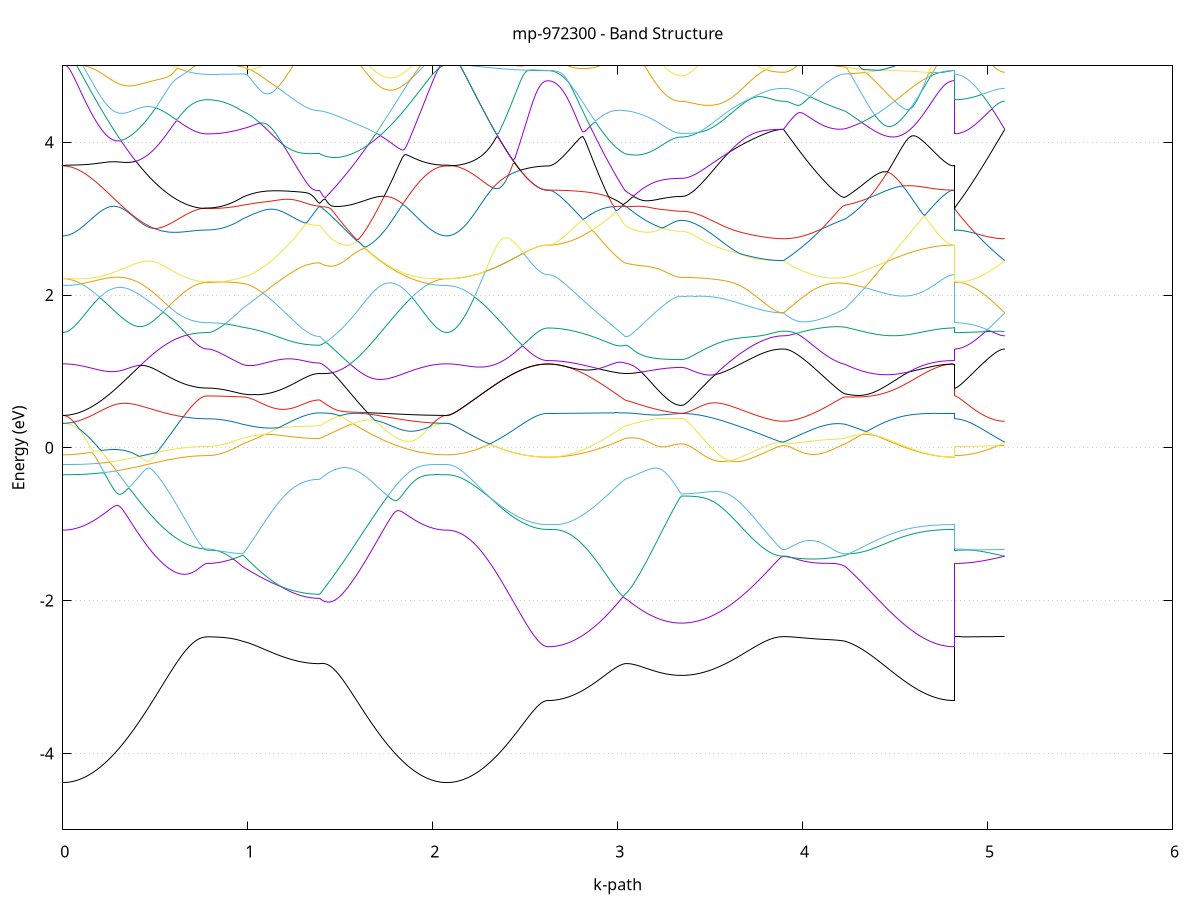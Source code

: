 set title 'mp-972300 - Band Structure'
set xlabel 'k-path'
set ylabel 'Energy (eV)'
set grid y
set yrange [-5:5]
set terminal png size 800,600
set output 'mp-972300_bands_gnuplot.png'
plot '-' using 1:2 with lines notitle, '-' using 1:2 with lines notitle, '-' using 1:2 with lines notitle, '-' using 1:2 with lines notitle, '-' using 1:2 with lines notitle, '-' using 1:2 with lines notitle, '-' using 1:2 with lines notitle, '-' using 1:2 with lines notitle, '-' using 1:2 with lines notitle, '-' using 1:2 with lines notitle, '-' using 1:2 with lines notitle, '-' using 1:2 with lines notitle, '-' using 1:2 with lines notitle, '-' using 1:2 with lines notitle, '-' using 1:2 with lines notitle, '-' using 1:2 with lines notitle, '-' using 1:2 with lines notitle, '-' using 1:2 with lines notitle, '-' using 1:2 with lines notitle, '-' using 1:2 with lines notitle, '-' using 1:2 with lines notitle, '-' using 1:2 with lines notitle, '-' using 1:2 with lines notitle, '-' using 1:2 with lines notitle, '-' using 1:2 with lines notitle, '-' using 1:2 with lines notitle, '-' using 1:2 with lines notitle, '-' using 1:2 with lines notitle, '-' using 1:2 with lines notitle, '-' using 1:2 with lines notitle, '-' using 1:2 with lines notitle, '-' using 1:2 with lines notitle, '-' using 1:2 with lines notitle, '-' using 1:2 with lines notitle, '-' using 1:2 with lines notitle, '-' using 1:2 with lines notitle, '-' using 1:2 with lines notitle, '-' using 1:2 with lines notitle, '-' using 1:2 with lines notitle, '-' using 1:2 with lines notitle, '-' using 1:2 with lines notitle, '-' using 1:2 with lines notitle, '-' using 1:2 with lines notitle, '-' using 1:2 with lines notitle, '-' using 1:2 with lines notitle, '-' using 1:2 with lines notitle, '-' using 1:2 with lines notitle, '-' using 1:2 with lines notitle
0.000000 -36.173940
0.009882 -36.173940
0.019764 -36.173940
0.029646 -36.173840
0.039528 -36.173840
0.049410 -36.173840
0.059292 -36.173840
0.069174 -36.173840
0.079055 -36.173740
0.088937 -36.173740
0.098819 -36.173740
0.108701 -36.173640
0.118583 -36.173540
0.128465 -36.173540
0.138347 -36.173440
0.148229 -36.173440
0.158111 -36.173340
0.167993 -36.173240
0.177875 -36.173240
0.187757 -36.173140
0.197639 -36.173040
0.207521 -36.172940
0.217403 -36.172840
0.227284 -36.172740
0.237166 -36.172640
0.247048 -36.172540
0.256930 -36.172440
0.266812 -36.172340
0.276694 -36.172240
0.286576 -36.172140
0.296458 -36.172040
0.306340 -36.171940
0.316222 -36.171840
0.326104 -36.171740
0.335986 -36.171640
0.345868 -36.171540
0.355750 -36.171440
0.365631 -36.171240
0.375513 -36.171140
0.385395 -36.171040
0.395277 -36.170940
0.405159 -36.170840
0.415041 -36.170740
0.424923 -36.170640
0.434805 -36.170540
0.444687 -36.170440
0.454569 -36.170340
0.464451 -36.170240
0.474333 -36.170040
0.484215 -36.170040
0.494097 -36.169940
0.503979 -36.169740
0.513860 -36.169740
0.523742 -36.169640
0.533624 -36.169540
0.543506 -36.169440
0.553388 -36.169340
0.563270 -36.169240
0.573152 -36.169240
0.583034 -36.169140
0.592916 -36.169040
0.602798 -36.169040
0.612680 -36.168940
0.622562 -36.168840
0.632444 -36.168840
0.642326 -36.168740
0.652208 -36.168740
0.662089 -36.168640
0.671971 -36.168640
0.681853 -36.168540
0.691735 -36.168540
0.701617 -36.168540
0.711499 -36.168440
0.721381 -36.168440
0.731263 -36.168440
0.741145 -36.168440
0.751027 -36.168440
0.760909 -36.168440
0.770791 -36.168340
0.780673 -36.168340
0.780673 -36.168340
0.790251 -36.168340
0.799829 -36.168340
0.809407 -36.168340
0.818985 -36.168340
0.828563 -36.168340
0.838141 -36.168340
0.847719 -36.168340
0.857297 -36.168340
0.866875 -36.168340
0.876453 -36.168340
0.886032 -36.168340
0.895610 -36.168340
0.905188 -36.168340
0.914766 -36.168440
0.924344 -36.168440
0.933922 -36.168340
0.943500 -36.168440
0.953078 -36.168340
0.962656 -36.168440
0.972234 -36.168340
0.972234 -36.168440
0.982152 -36.168440
0.992071 -36.168440
1.001989 -36.168440
1.011907 -36.168440
1.021825 -36.168440
1.031743 -36.168440
1.041662 -36.168440
1.051580 -36.168440
1.061498 -36.168440
1.071416 -36.168440
1.081334 -36.168440
1.091253 -36.168540
1.101171 -36.168540
1.111089 -36.168540
1.121007 -36.168540
1.130925 -36.168540
1.140844 -36.168640
1.150762 -36.168640
1.160680 -36.168640
1.170598 -36.168640
1.180516 -36.168640
1.190435 -36.168640
1.200353 -36.168740
1.210271 -36.168740
1.220189 -36.168740
1.230107 -36.168740
1.240026 -36.168740
1.249944 -36.168740
1.259862 -36.168840
1.269780 -36.168840
1.279698 -36.168740
1.289617 -36.168840
1.299535 -36.168840
1.309453 -36.168840
1.319371 -36.168840
1.329289 -36.168840
1.339208 -36.168840
1.349126 -36.168840
1.359044 -36.168840
1.368962 -36.168840
1.378880 -36.168840
1.388799 -36.168840
1.388799 -36.168840
1.398762 -36.168940
1.408725 -36.168940
1.418689 -36.169040
1.428652 -36.169040
1.438616 -36.169140
1.448579 -36.169140
1.458542 -36.169140
1.468506 -36.169240
1.478469 -36.169340
1.488432 -36.169340
1.498396 -36.169440
1.508359 -36.169540
1.518323 -36.169540
1.528286 -36.169640
1.538249 -36.169640
1.548213 -36.169840
1.558176 -36.169840
1.568140 -36.169940
1.578103 -36.170040
1.588066 -36.170140
1.598030 -36.170240
1.607993 -36.170240
1.617956 -36.170340
1.627920 -36.170440
1.637883 -36.170540
1.647847 -36.170640
1.657810 -36.170740
1.667773 -36.170840
1.677737 -36.171040
1.687700 -36.171140
1.697664 -36.171240
1.707627 -36.171340
1.717590 -36.171440
1.727554 -36.171540
1.737517 -36.171640
1.747480 -36.171740
1.757444 -36.171840
1.767407 -36.171940
1.777371 -36.172040
1.787334 -36.172140
1.797297 -36.172240
1.807261 -36.172340
1.817224 -36.172440
1.827188 -36.172540
1.837151 -36.172640
1.847114 -36.172740
1.857078 -36.172840
1.867041 -36.172940
1.877004 -36.173040
1.886968 -36.173140
1.896931 -36.173240
1.906895 -36.173240
1.916858 -36.173340
1.926821 -36.173440
1.936785 -36.173440
1.946748 -36.173540
1.956712 -36.173540
1.966675 -36.173640
1.976638 -36.173740
1.986602 -36.173740
1.996565 -36.173740
2.006528 -36.173740
2.016492 -36.173840
2.026455 -36.173840
2.036419 -36.173940
2.046382 -36.173940
2.056345 -36.173940
2.066309 -36.173940
2.076272 -36.173940
2.076272 -36.173940
2.086216 -36.173940
2.096159 -36.173940
2.106103 -36.173940
2.116046 -36.173840
2.125990 -36.173840
2.135933 -36.173740
2.145877 -36.173740
2.155820 -36.173740
2.165764 -36.173640
2.175708 -36.173540
2.185651 -36.173440
2.195595 -36.173440
2.205538 -36.173340
2.215482 -36.173240
2.225425 -36.173040
2.235369 -36.173040
2.245312 -36.172840
2.255256 -36.172740
2.265199 -36.172640
2.275143 -36.172540
2.285086 -36.172340
2.295030 -36.172240
2.304974 -36.172140
2.314917 -36.171940
2.324861 -36.171840
2.334804 -36.171640
2.344748 -36.171540
2.354691 -36.171340
2.364635 -36.171240
2.374578 -36.171040
2.384522 -36.170840
2.394465 -36.170740
2.404409 -36.170540
2.414353 -36.170440
2.424296 -36.170240
2.434240 -36.170140
2.444183 -36.169940
2.454127 -36.169840
2.464070 -36.169640
2.474014 -36.169540
2.483957 -36.169440
2.493901 -36.169340
2.503844 -36.169240
2.513788 -36.169040
2.523731 -36.169040
2.533675 -36.168940
2.543619 -36.168840
2.553562 -36.168740
2.563506 -36.168640
2.573449 -36.168640
2.583393 -36.168540
2.593336 -36.168540
2.603280 -36.168540
2.613223 -36.168540
2.623167 -36.168440
2.623167 -36.168540
2.633085 -36.168540
2.643003 -36.168540
2.652921 -36.168540
2.662840 -36.168540
2.672758 -36.168540
2.682676 -36.168440
2.692594 -36.168540
2.702512 -36.168540
2.712431 -36.168440
2.722349 -36.168540
2.732267 -36.168540
2.742185 -36.168540
2.752103 -36.168540
2.762022 -36.168540
2.771940 -36.168540
2.781858 -36.168540
2.791776 -36.168540
2.801694 -36.168540
2.811613 -36.168540
2.821531 -36.168540
2.831449 -36.168540
2.841367 -36.168540
2.851285 -36.168540
2.861204 -36.168540
2.871122 -36.168540
2.881040 -36.168540
2.890958 -36.168540
2.900876 -36.168540
2.910795 -36.168540
2.920713 -36.168640
2.930631 -36.168640
2.940549 -36.168640
2.950467 -36.168640
2.960386 -36.168640
2.970304 -36.168640
2.980222 -36.168640
2.990140 -36.168640
3.000058 -36.168740
3.009977 -36.168740
3.019895 -36.168840
3.029813 -36.168840
3.039731 -36.168840
3.039731 -36.168840
3.049575 -36.168940
3.059419 -36.168940
3.069263 -36.168940
3.079106 -36.168940
3.088950 -36.169040
3.098794 -36.168940
3.108638 -36.169040
3.118482 -36.169040
3.128326 -36.169140
3.138169 -36.169140
3.148013 -36.169240
3.157857 -36.169140
3.167701 -36.169240
3.177545 -36.169240
3.187388 -36.169340
3.197232 -36.169340
3.207076 -36.169340
3.216920 -36.169340
3.226764 -36.169440
3.236607 -36.169240
3.246451 -36.169440
3.256295 -36.169540
3.266139 -36.169540
3.275983 -36.169540
3.285826 -36.169540
3.295670 -36.169540
3.305514 -36.169540
3.315358 -36.169640
3.325202 -36.169640
3.335045 -36.169640
3.344889 -36.169640
3.344889 -36.169640
3.354747 -36.169640
3.364604 -36.169640
3.374462 -36.169540
3.384319 -36.169640
3.394177 -36.169640
3.404034 -36.169540
3.413892 -36.169540
3.423749 -36.169540
3.433607 -36.169540
3.443464 -36.169540
3.453322 -36.169540
3.463179 -36.169440
3.473036 -36.169440
3.482894 -36.169440
3.492751 -36.169440
3.502609 -36.169340
3.512466 -36.169340
3.522324 -36.169340
3.532181 -36.169340
3.542039 -36.169240
3.551896 -36.169240
3.561754 -36.169240
3.571611 -36.169140
3.581469 -36.169140
3.591326 -36.169140
3.601184 -36.169040
3.611041 -36.169040
3.620899 -36.169040
3.630756 -36.168940
3.640614 -36.168940
3.650471 -36.168840
3.660329 -36.168840
3.670186 -36.168840
3.680044 -36.168840
3.689901 -36.168740
3.699759 -36.168740
3.709616 -36.168640
3.719474 -36.168640
3.729331 -36.168640
3.739188 -36.168640
3.749046 -36.168640
3.758903 -36.168540
3.768761 -36.168540
3.778618 -36.168540
3.788476 -36.168540
3.798333 -36.168440
3.808191 -36.168440
3.818048 -36.168440
3.827906 -36.168440
3.837763 -36.168440
3.847621 -36.168440
3.857478 -36.168440
3.867336 -36.168340
3.877193 -36.168340
3.887051 -36.168340
3.896908 -36.168340
3.896908 -36.168340
3.906728 -36.168340
3.916548 -36.168340
3.926367 -36.168340
3.936187 -36.168340
3.946007 -36.168340
3.955826 -36.168440
3.965646 -36.168440
3.975466 -36.168440
3.985286 -36.168340
3.995105 -36.168340
4.004925 -36.168440
4.014745 -36.168340
4.024564 -36.168440
4.034384 -36.168440
4.044204 -36.168440
4.054024 -36.168440
4.063843 -36.168340
4.073663 -36.168340
4.083483 -36.168440
4.093302 -36.168440
4.103122 -36.168440
4.112942 -36.168440
4.122762 -36.168440
4.132581 -36.168340
4.142401 -36.168340
4.152221 -36.168440
4.162040 -36.168440
4.171860 -36.168340
4.181680 -36.168440
4.191500 -36.168440
4.201319 -36.168440
4.211139 -36.168440
4.220959 -36.168440
4.230778 -36.168440
4.230778 -36.168340
4.240763 -36.168340
4.250748 -36.168440
4.260733 -36.168440
4.270718 -36.168440
4.280703 -36.168440
4.290688 -36.168440
4.300673 -36.168440
4.310658 -36.168440
4.320643 -36.168440
4.330628 -36.168440
4.340613 -36.168440
4.350598 -36.168440
4.360583 -36.168440
4.370567 -36.168440
4.380552 -36.168440
4.390537 -36.168440
4.400522 -36.168440
4.410507 -36.168440
4.420492 -36.168440
4.430477 -36.168440
4.440462 -36.168440
4.450447 -36.168440
4.460432 -36.168440
4.470417 -36.168440
4.480402 -36.168440
4.490387 -36.168440
4.500372 -36.168440
4.510357 -36.168440
4.520341 -36.168440
4.530326 -36.168440
4.540311 -36.168440
4.550296 -36.168440
4.560281 -36.168440
4.570266 -36.168440
4.580251 -36.168440
4.590236 -36.168440
4.600221 -36.168440
4.610206 -36.168440
4.620191 -36.168440
4.630176 -36.168440
4.640161 -36.168540
4.650146 -36.168540
4.660130 -36.168540
4.670115 -36.168540
4.680100 -36.168540
4.690085 -36.168440
4.700070 -36.168540
4.710055 -36.168440
4.720040 -36.168540
4.730025 -36.168540
4.740010 -36.168540
4.749995 -36.168540
4.759980 -36.168540
4.769965 -36.168540
4.779950 -36.168540
4.789935 -36.168540
4.799920 -36.168540
4.809904 -36.168440
4.819889 -36.168540
4.819889 -36.168340
4.829655 -36.168340
4.839421 -36.168340
4.849187 -36.168340
4.858953 -36.168340
4.868719 -36.168340
4.878485 -36.168340
4.888251 -36.168340
4.898017 -36.168340
4.907783 -36.168340
4.917549 -36.168340
4.927315 -36.168340
4.937081 -36.168340
4.946847 -36.168340
4.956613 -36.168340
4.966379 -36.168340
4.976145 -36.168340
4.985911 -36.168340
4.995677 -36.168340
5.005443 -36.168340
5.015209 -36.168340
5.024975 -36.168340
5.034741 -36.168340
5.044507 -36.168340
5.054273 -36.168340
5.064039 -36.168340
5.073805 -36.168340
5.083571 -36.168240
5.093337 -36.168340
e
0.000000 -36.131940
0.009882 -36.131940
0.019764 -36.131940
0.029646 -36.131840
0.039528 -36.131840
0.049410 -36.131840
0.059292 -36.131840
0.069174 -36.131840
0.079055 -36.131840
0.088937 -36.131740
0.098819 -36.131740
0.108701 -36.131740
0.118583 -36.131640
0.128465 -36.131640
0.138347 -36.131540
0.148229 -36.131540
0.158111 -36.131440
0.167993 -36.131340
0.177875 -36.131340
0.187757 -36.131240
0.197639 -36.131240
0.207521 -36.131140
0.217403 -36.131040
0.227284 -36.131040
0.237166 -36.130940
0.247048 -36.130840
0.256930 -36.130740
0.266812 -36.130640
0.276694 -36.130640
0.286576 -36.130440
0.296458 -36.130440
0.306340 -36.130340
0.316222 -36.130240
0.326104 -36.130140
0.335986 -36.130040
0.345868 -36.129940
0.355750 -36.129840
0.365631 -36.129740
0.375513 -36.129640
0.385395 -36.129540
0.395277 -36.129440
0.405159 -36.129340
0.415041 -36.129240
0.424923 -36.129140
0.434805 -36.129040
0.444687 -36.128940
0.454569 -36.128840
0.464451 -36.128740
0.474333 -36.128540
0.484215 -36.128440
0.494097 -36.128340
0.503979 -36.128240
0.513860 -36.128240
0.523742 -36.128140
0.533624 -36.128040
0.543506 -36.127940
0.553388 -36.127840
0.563270 -36.127740
0.573152 -36.127640
0.583034 -36.127540
0.592916 -36.127440
0.602798 -36.127440
0.612680 -36.127340
0.622562 -36.127240
0.632444 -36.127240
0.642326 -36.127140
0.652208 -36.127040
0.662089 -36.127040
0.671971 -36.126940
0.681853 -36.126940
0.691735 -36.126840
0.701617 -36.126840
0.711499 -36.126840
0.721381 -36.126740
0.731263 -36.126740
0.741145 -36.126740
0.751027 -36.126740
0.760909 -36.126740
0.770791 -36.126740
0.780673 -36.126740
0.780673 -36.126640
0.790251 -36.126640
0.799829 -36.126640
0.809407 -36.126640
0.818985 -36.126640
0.828563 -36.126740
0.838141 -36.126740
0.847719 -36.126840
0.857297 -36.126840
0.866875 -36.126940
0.876453 -36.127040
0.886032 -36.127140
0.895610 -36.127140
0.905188 -36.127240
0.914766 -36.127440
0.924344 -36.127540
0.933922 -36.127640
0.943500 -36.127740
0.953078 -36.127840
0.962656 -36.127940
0.972234 -36.128140
0.972234 -36.128140
0.982152 -36.128240
0.992071 -36.128340
1.001989 -36.128440
1.011907 -36.128540
1.021825 -36.128640
1.031743 -36.128740
1.041662 -36.128840
1.051580 -36.128940
1.061498 -36.128940
1.071416 -36.129140
1.081334 -36.129240
1.091253 -36.129340
1.101171 -36.129440
1.111089 -36.129440
1.121007 -36.129540
1.130925 -36.129640
1.140844 -36.129740
1.150762 -36.129840
1.160680 -36.129840
1.170598 -36.129940
1.180516 -36.130040
1.190435 -36.130040
1.200353 -36.130140
1.210271 -36.130140
1.220189 -36.130240
1.230107 -36.130340
1.240026 -36.130340
1.249944 -36.130440
1.259862 -36.130440
1.269780 -36.130440
1.279698 -36.130440
1.289617 -36.130540
1.299535 -36.130540
1.309453 -36.130640
1.319371 -36.130640
1.329289 -36.130640
1.339208 -36.130640
1.349126 -36.130640
1.359044 -36.130740
1.368962 -36.130740
1.378880 -36.130740
1.388799 -36.130640
1.388799 -36.130740
1.398762 -36.130440
1.408725 -36.130140
1.418689 -36.129840
1.428652 -36.129540
1.438616 -36.129240
1.448579 -36.128940
1.458542 -36.128640
1.468506 -36.128340
1.478469 -36.128040
1.488432 -36.127740
1.498396 -36.127440
1.508359 -36.127140
1.518323 -36.126840
1.528286 -36.126540
1.538249 -36.126240
1.548213 -36.126140
1.558176 -36.126240
1.568140 -36.126540
1.578103 -36.126740
1.588066 -36.126940
1.598030 -36.127140
1.607993 -36.127340
1.617956 -36.127540
1.627920 -36.127740
1.637883 -36.127940
1.647847 -36.128140
1.657810 -36.128340
1.667773 -36.128540
1.677737 -36.128640
1.687700 -36.128840
1.697664 -36.129040
1.707627 -36.129140
1.717590 -36.129340
1.727554 -36.129440
1.737517 -36.129640
1.747480 -36.129740
1.757444 -36.129940
1.767407 -36.130040
1.777371 -36.130140
1.787334 -36.130240
1.797297 -36.130440
1.807261 -36.130540
1.817224 -36.130640
1.827188 -36.130740
1.837151 -36.130840
1.847114 -36.130940
1.857078 -36.131040
1.867041 -36.131040
1.877004 -36.131140
1.886968 -36.131240
1.896931 -36.131340
1.906895 -36.131340
1.916858 -36.131440
1.926821 -36.131540
1.936785 -36.131540
1.946748 -36.131640
1.956712 -36.131640
1.966675 -36.131740
1.976638 -36.131740
1.986602 -36.131740
1.996565 -36.131840
2.006528 -36.131840
2.016492 -36.131840
2.026455 -36.131840
2.036419 -36.131940
2.046382 -36.131940
2.056345 -36.131940
2.066309 -36.131940
2.076272 -36.131940
2.076272 -36.131940
2.086216 -36.131940
2.096159 -36.131940
2.106103 -36.131940
2.116046 -36.131940
2.125990 -36.132040
2.135933 -36.132040
2.145877 -36.132140
2.155820 -36.132140
2.165764 -36.132240
2.175708 -36.132340
2.185651 -36.132340
2.195595 -36.132440
2.205538 -36.132540
2.215482 -36.132640
2.225425 -36.132740
2.235369 -36.132840
2.245312 -36.132940
2.255256 -36.133140
2.265199 -36.133240
2.275143 -36.133340
2.285086 -36.133540
2.295030 -36.133640
2.304974 -36.133740
2.314917 -36.133940
2.324861 -36.134040
2.334804 -36.134240
2.344748 -36.134340
2.354691 -36.134540
2.364635 -36.134740
2.374578 -36.134840
2.384522 -36.135040
2.394465 -36.135140
2.404409 -36.135240
2.414353 -36.135440
2.424296 -36.135640
2.434240 -36.135740
2.444183 -36.135840
2.454127 -36.136040
2.464070 -36.136140
2.474014 -36.136340
2.483957 -36.136440
2.493901 -36.136540
2.503844 -36.136640
2.513788 -36.136840
2.523731 -36.136940
2.533675 -36.137040
2.543619 -36.137040
2.553562 -36.137140
2.563506 -36.137240
2.573449 -36.137240
2.583393 -36.137340
2.593336 -36.137340
2.603280 -36.137340
2.613223 -36.137440
2.623167 -36.137440
2.623167 -36.137440
2.633085 -36.137440
2.643003 -36.137340
2.652921 -36.137340
2.662840 -36.137340
2.672758 -36.137340
2.682676 -36.137240
2.692594 -36.137140
2.702512 -36.137140
2.712431 -36.137040
2.722349 -36.136940
2.732267 -36.136840
2.742185 -36.136740
2.752103 -36.136640
2.762022 -36.136540
2.771940 -36.136440
2.781858 -36.136340
2.791776 -36.136140
2.801694 -36.136040
2.811613 -36.135840
2.821531 -36.135740
2.831449 -36.135540
2.841367 -36.135340
2.851285 -36.135240
2.861204 -36.135040
2.871122 -36.134840
2.881040 -36.134640
2.890958 -36.134440
2.900876 -36.134240
2.910795 -36.134040
2.920713 -36.133740
2.930631 -36.133540
2.940549 -36.133340
2.950467 -36.133040
2.960386 -36.132840
2.970304 -36.132540
2.980222 -36.132340
2.990140 -36.132040
3.000058 -36.131740
3.009977 -36.131540
3.019895 -36.131240
3.029813 -36.130940
3.039731 -36.130740
3.039731 -36.130740
3.049575 -36.130540
3.059419 -36.130440
3.069263 -36.130340
3.079106 -36.130240
3.088950 -36.130040
3.098794 -36.129940
3.108638 -36.129740
3.118482 -36.129540
3.128326 -36.129440
3.138169 -36.129340
3.148013 -36.129240
3.157857 -36.129040
3.167701 -36.128940
3.177545 -36.128740
3.187388 -36.128640
3.197232 -36.128440
3.207076 -36.128240
3.216920 -36.128140
3.226764 -36.128040
3.236607 -36.127840
3.246451 -36.127740
3.256295 -36.127540
3.266139 -36.127440
3.275983 -36.127340
3.285826 -36.127140
3.295670 -36.127040
3.305514 -36.126940
3.315358 -36.126840
3.325202 -36.126740
3.335045 -36.126740
3.344889 -36.126740
3.344889 -36.126740
3.354747 -36.126740
3.364604 -36.126740
3.374462 -36.126740
3.384319 -36.126740
3.394177 -36.126740
3.404034 -36.126740
3.413892 -36.126740
3.423749 -36.126740
3.433607 -36.126740
3.443464 -36.126740
3.453322 -36.126740
3.463179 -36.126740
3.473036 -36.126740
3.482894 -36.126740
3.492751 -36.126740
3.502609 -36.126640
3.512466 -36.126740
3.522324 -36.126640
3.532181 -36.126740
3.542039 -36.126640
3.551896 -36.126740
3.561754 -36.126640
3.571611 -36.126740
3.581469 -36.126740
3.591326 -36.126740
3.601184 -36.126740
3.611041 -36.126640
3.620899 -36.126640
3.630756 -36.126640
3.640614 -36.126640
3.650471 -36.126640
3.660329 -36.126640
3.670186 -36.126640
3.680044 -36.126640
3.689901 -36.126640
3.699759 -36.126640
3.709616 -36.126640
3.719474 -36.126640
3.729331 -36.126640
3.739188 -36.126640
3.749046 -36.126640
3.758903 -36.126640
3.768761 -36.126640
3.778618 -36.126640
3.788476 -36.126640
3.798333 -36.126640
3.808191 -36.126640
3.818048 -36.126640
3.827906 -36.126640
3.837763 -36.126640
3.847621 -36.126640
3.857478 -36.126640
3.867336 -36.126640
3.877193 -36.126640
3.887051 -36.126640
3.896908 -36.126640
3.896908 -36.126640
3.906728 -36.126640
3.916548 -36.126640
3.926367 -36.126540
3.936187 -36.126640
3.946007 -36.126640
3.955826 -36.126640
3.965646 -36.126740
3.975466 -36.126740
3.985286 -36.126740
3.995105 -36.126740
4.004925 -36.126740
4.014745 -36.126840
4.024564 -36.126840
4.034384 -36.126840
4.044204 -36.126940
4.054024 -36.126940
4.063843 -36.126940
4.073663 -36.127040
4.083483 -36.127140
4.093302 -36.127140
4.103122 -36.127240
4.112942 -36.127240
4.122762 -36.127340
4.132581 -36.127340
4.142401 -36.127440
4.152221 -36.127540
4.162040 -36.127640
4.171860 -36.127640
4.181680 -36.127740
4.191500 -36.127840
4.201319 -36.127940
4.211139 -36.127940
4.220959 -36.128040
4.230778 -36.128140
4.230778 -36.128040
4.240763 -36.128240
4.250748 -36.128440
4.260733 -36.128640
4.270718 -36.128840
4.280703 -36.128940
4.290688 -36.129140
4.300673 -36.129340
4.310658 -36.129540
4.320643 -36.129740
4.330628 -36.129940
4.340613 -36.130140
4.350598 -36.130340
4.360583 -36.130540
4.370567 -36.130740
4.380552 -36.130940
4.390537 -36.131140
4.400522 -36.131340
4.410507 -36.131640
4.420492 -36.131840
4.430477 -36.132040
4.440462 -36.132240
4.450447 -36.132440
4.460432 -36.132640
4.470417 -36.132940
4.480402 -36.133040
4.490387 -36.133340
4.500372 -36.133440
4.510357 -36.133740
4.520341 -36.133940
4.530326 -36.134140
4.540311 -36.134340
4.550296 -36.134540
4.560281 -36.134740
4.570266 -36.134940
4.580251 -36.135040
4.590236 -36.135240
4.600221 -36.135440
4.610206 -36.135640
4.620191 -36.135740
4.630176 -36.135940
4.640161 -36.136040
4.650146 -36.136240
4.660130 -36.136340
4.670115 -36.136440
4.680100 -36.136540
4.690085 -36.136640
4.700070 -36.136740
4.710055 -36.136840
4.720040 -36.136940
4.730025 -36.137040
4.740010 -36.137140
4.749995 -36.137140
4.759980 -36.137240
4.769965 -36.137340
4.779950 -36.137340
4.789935 -36.137340
4.799920 -36.137340
4.809904 -36.137340
4.819889 -36.137440
4.819889 -36.126640
4.829655 -36.126740
4.839421 -36.126640
4.849187 -36.126640
4.858953 -36.126640
4.868719 -36.126640
4.878485 -36.126640
4.888251 -36.126640
4.898017 -36.126640
4.907783 -36.126640
4.917549 -36.126640
4.927315 -36.126640
4.937081 -36.126640
4.946847 -36.126640
4.956613 -36.126640
4.966379 -36.126640
4.976145 -36.126640
4.985911 -36.126640
4.995677 -36.126640
5.005443 -36.126640
5.015209 -36.126640
5.024975 -36.126640
5.034741 -36.126640
5.044507 -36.126640
5.054273 -36.126640
5.064039 -36.126640
5.073805 -36.126640
5.083571 -36.126540
5.093337 -36.126640
e
0.000000 -36.116140
0.009882 -36.116140
0.019764 -36.116040
0.029646 -36.116140
0.039528 -36.116140
0.049410 -36.116240
0.059292 -36.116240
0.069174 -36.116340
0.079055 -36.116340
0.088937 -36.116440
0.098819 -36.116440
0.108701 -36.116540
0.118583 -36.116640
0.128465 -36.116740
0.138347 -36.116840
0.148229 -36.117040
0.158111 -36.117140
0.167993 -36.117240
0.177875 -36.117340
0.187757 -36.117540
0.197639 -36.117640
0.207521 -36.117840
0.217403 -36.117940
0.227284 -36.118140
0.237166 -36.118340
0.247048 -36.118440
0.256930 -36.118640
0.266812 -36.118840
0.276694 -36.119040
0.286576 -36.119140
0.296458 -36.119440
0.306340 -36.119640
0.316222 -36.119840
0.326104 -36.120040
0.335986 -36.120140
0.345868 -36.120440
0.355750 -36.120640
0.365631 -36.120840
0.375513 -36.121040
0.385395 -36.121240
0.395277 -36.121440
0.405159 -36.121640
0.415041 -36.121840
0.424923 -36.122140
0.434805 -36.122340
0.444687 -36.122440
0.454569 -36.122740
0.464451 -36.122940
0.474333 -36.123040
0.484215 -36.123340
0.494097 -36.123540
0.503979 -36.123640
0.513860 -36.123840
0.523742 -36.124040
0.533624 -36.124240
0.543506 -36.124440
0.553388 -36.124540
0.563270 -36.124740
0.573152 -36.124840
0.583034 -36.125040
0.592916 -36.125240
0.602798 -36.125340
0.612680 -36.125440
0.622562 -36.125640
0.632444 -36.125740
0.642326 -36.125840
0.652208 -36.125940
0.662089 -36.126040
0.671971 -36.126140
0.681853 -36.126140
0.691735 -36.126240
0.701617 -36.126340
0.711499 -36.126440
0.721381 -36.126440
0.731263 -36.126540
0.741145 -36.126540
0.751027 -36.126540
0.760909 -36.126640
0.770791 -36.126640
0.780673 -36.126640
0.780673 -36.126540
0.790251 -36.126640
0.799829 -36.126640
0.809407 -36.126640
0.818985 -36.126640
0.828563 -36.126640
0.838141 -36.126540
0.847719 -36.126540
0.857297 -36.126440
0.866875 -36.126340
0.876453 -36.126240
0.886032 -36.126240
0.895610 -36.126040
0.905188 -36.126040
0.914766 -36.125940
0.924344 -36.125840
0.933922 -36.125740
0.943500 -36.125640
0.953078 -36.125440
0.962656 -36.125240
0.972234 -36.125140
0.972234 -36.125140
0.982152 -36.125140
0.992071 -36.125040
1.001989 -36.124840
1.011907 -36.124740
1.021825 -36.124640
1.031743 -36.124540
1.041662 -36.124440
1.051580 -36.124340
1.061498 -36.124140
1.071416 -36.124140
1.081334 -36.124040
1.091253 -36.123940
1.101171 -36.123840
1.111089 -36.123740
1.121007 -36.123640
1.130925 -36.123540
1.140844 -36.123540
1.150762 -36.123440
1.160680 -36.123340
1.170598 -36.123240
1.180516 -36.123140
1.190435 -36.123140
1.200353 -36.123040
1.210271 -36.122940
1.220189 -36.122940
1.230107 -36.122840
1.240026 -36.122740
1.249944 -36.122740
1.259862 -36.122640
1.269780 -36.122640
1.279698 -36.122540
1.289617 -36.122540
1.299535 -36.122540
1.309453 -36.122440
1.319371 -36.122340
1.329289 -36.122340
1.339208 -36.122340
1.349126 -36.122340
1.359044 -36.122340
1.368962 -36.122340
1.378880 -36.122340
1.388799 -36.122340
1.388799 -36.122340
1.398762 -36.122540
1.408725 -36.122840
1.418689 -36.123040
1.428652 -36.123240
1.438616 -36.123540
1.448579 -36.123740
1.458542 -36.124040
1.468506 -36.124240
1.478469 -36.124540
1.488432 -36.124640
1.498396 -36.124940
1.508359 -36.125240
1.518323 -36.125340
1.528286 -36.125640
1.538249 -36.125840
1.548213 -36.125940
1.558176 -36.125640
1.568140 -36.125340
1.578103 -36.125040
1.588066 -36.124740
1.598030 -36.124440
1.607993 -36.124140
1.617956 -36.123840
1.627920 -36.123540
1.637883 -36.123240
1.647847 -36.123040
1.657810 -36.122740
1.667773 -36.122440
1.677737 -36.122240
1.687700 -36.121940
1.697664 -36.121640
1.707627 -36.121440
1.717590 -36.121140
1.727554 -36.120840
1.737517 -36.120640
1.747480 -36.120340
1.757444 -36.120140
1.767407 -36.119940
1.777371 -36.119740
1.787334 -36.119440
1.797297 -36.119240
1.807261 -36.119040
1.817224 -36.118840
1.827188 -36.118640
1.837151 -36.118440
1.847114 -36.118240
1.857078 -36.118040
1.867041 -36.117940
1.877004 -36.117740
1.886968 -36.117640
1.896931 -36.117440
1.906895 -36.117240
1.916858 -36.117140
1.926821 -36.117040
1.936785 -36.116940
1.946748 -36.116840
1.956712 -36.116640
1.966675 -36.116540
1.976638 -36.116540
1.986602 -36.116440
1.996565 -36.116340
2.006528 -36.116240
2.016492 -36.116240
2.026455 -36.116240
2.036419 -36.116140
2.046382 -36.116140
2.056345 -36.116040
2.066309 -36.116140
2.076272 -36.116040
2.076272 -36.116140
2.086216 -36.116140
2.096159 -36.116140
2.106103 -36.116040
2.116046 -36.116140
2.125990 -36.116140
2.135933 -36.116040
2.145877 -36.116140
2.155820 -36.116140
2.165764 -36.116140
2.175708 -36.116140
2.185651 -36.116140
2.195595 -36.116140
2.205538 -36.116040
2.215482 -36.116140
2.225425 -36.116040
2.235369 -36.116140
2.245312 -36.116040
2.255256 -36.116140
2.265199 -36.116140
2.275143 -36.116140
2.285086 -36.116140
2.295030 -36.116040
2.304974 -36.116140
2.314917 -36.116140
2.324861 -36.116140
2.334804 -36.116140
2.344748 -36.116140
2.354691 -36.116140
2.364635 -36.116140
2.374578 -36.116140
2.384522 -36.116140
2.394465 -36.116140
2.404409 -36.116140
2.414353 -36.116140
2.424296 -36.116140
2.434240 -36.116140
2.444183 -36.116040
2.454127 -36.116140
2.464070 -36.116140
2.474014 -36.116140
2.483957 -36.116140
2.493901 -36.116140
2.503844 -36.116040
2.513788 -36.116140
2.523731 -36.116140
2.533675 -36.116140
2.543619 -36.116140
2.553562 -36.116140
2.563506 -36.116140
2.573449 -36.116140
2.583393 -36.116140
2.593336 -36.116140
2.603280 -36.116140
2.613223 -36.116140
2.623167 -36.116140
2.623167 -36.116140
2.633085 -36.116140
2.643003 -36.116140
2.652921 -36.116140
2.662840 -36.116240
2.672758 -36.116240
2.682676 -36.116240
2.692594 -36.116340
2.702512 -36.116440
2.712431 -36.116440
2.722349 -36.116540
2.732267 -36.116640
2.742185 -36.116740
2.752103 -36.116840
2.762022 -36.116940
2.771940 -36.117040
2.781858 -36.117140
2.791776 -36.117340
2.801694 -36.117440
2.811613 -36.117640
2.821531 -36.117740
2.831449 -36.117940
2.841367 -36.118040
2.851285 -36.118240
2.861204 -36.118440
2.871122 -36.118640
2.881040 -36.118840
2.890958 -36.118940
2.900876 -36.119140
2.910795 -36.119340
2.920713 -36.119640
2.930631 -36.119840
2.940549 -36.120040
2.950467 -36.120240
2.960386 -36.120440
2.970304 -36.120640
2.980222 -36.120940
2.990140 -36.121140
3.000058 -36.121340
3.009977 -36.121540
3.019895 -36.121840
3.029813 -36.122040
3.039731 -36.122340
3.039731 -36.122340
3.049575 -36.122440
3.059419 -36.122540
3.069263 -36.122640
3.079106 -36.122740
3.088950 -36.122840
3.098794 -36.122940
3.108638 -36.123040
3.118482 -36.123140
3.128326 -36.123340
3.138169 -36.123440
3.148013 -36.123540
3.157857 -36.123540
3.167701 -36.123740
3.177545 -36.123840
3.187388 -36.123940
3.197232 -36.124040
3.207076 -36.124140
3.216920 -36.124340
3.226764 -36.124440
3.236607 -36.124540
3.246451 -36.124640
3.256295 -36.124840
3.266139 -36.124940
3.275983 -36.125040
3.285826 -36.125140
3.295670 -36.125240
3.305514 -36.125340
3.315358 -36.125440
3.325202 -36.125440
3.335045 -36.125540
3.344889 -36.125540
3.344889 -36.125540
3.354747 -36.125540
3.364604 -36.125540
3.374462 -36.125540
3.384319 -36.125540
3.394177 -36.125540
3.404034 -36.125540
3.413892 -36.125540
3.423749 -36.125540
3.433607 -36.125640
3.443464 -36.125640
3.453322 -36.125640
3.463179 -36.125540
3.473036 -36.125640
3.482894 -36.125740
3.492751 -36.125740
3.502609 -36.125740
3.512466 -36.125740
3.522324 -36.125840
3.532181 -36.125840
3.542039 -36.125840
3.551896 -36.125840
3.561754 -36.125940
3.571611 -36.125940
3.581469 -36.125940
3.591326 -36.126040
3.601184 -36.126040
3.611041 -36.126040
3.620899 -36.126040
3.630756 -36.126140
3.640614 -36.126140
3.650471 -36.126140
3.660329 -36.126240
3.670186 -36.126240
3.680044 -36.126240
3.689901 -36.126340
3.699759 -36.126340
3.709616 -36.126340
3.719474 -36.126340
3.729331 -36.126440
3.739188 -36.126440
3.749046 -36.126440
3.758903 -36.126540
3.768761 -36.126540
3.778618 -36.126540
3.788476 -36.126540
3.798333 -36.126540
3.808191 -36.126540
3.818048 -36.126640
3.827906 -36.126640
3.837763 -36.126540
3.847621 -36.126640
3.857478 -36.126640
3.867336 -36.126640
3.877193 -36.126640
3.887051 -36.126640
3.896908 -36.126640
3.896908 -36.126640
3.906728 -36.126640
3.916548 -36.126640
3.926367 -36.126640
3.936187 -36.126640
3.946007 -36.126640
3.955826 -36.126640
3.965646 -36.126640
3.975466 -36.126540
3.985286 -36.126440
3.995105 -36.126540
4.004925 -36.126540
4.014745 -36.126440
4.024564 -36.126440
4.034384 -36.126440
4.044204 -36.126340
4.054024 -36.126340
4.063843 -36.126240
4.073663 -36.126140
4.083483 -36.126240
4.093302 -36.126140
4.103122 -36.126140
4.112942 -36.126040
4.122762 -36.125940
4.132581 -36.125940
4.142401 -36.125840
4.152221 -36.125840
4.162040 -36.125740
4.171860 -36.125640
4.181680 -36.125440
4.191500 -36.125540
4.201319 -36.125440
4.211139 -36.125340
4.220959 -36.125240
4.230778 -36.125240
4.230778 -36.125240
4.240763 -36.124940
4.250748 -36.124840
4.260733 -36.124640
4.270718 -36.124540
4.280703 -36.124340
4.290688 -36.124240
4.300673 -36.124040
4.310658 -36.123840
4.320643 -36.123640
4.330628 -36.123440
4.340613 -36.123240
4.350598 -36.123040
4.360583 -36.122840
4.370567 -36.122640
4.380552 -36.122440
4.390537 -36.122240
4.400522 -36.122040
4.410507 -36.121840
4.420492 -36.121640
4.430477 -36.121340
4.440462 -36.121040
4.450447 -36.120940
4.460432 -36.120740
4.470417 -36.120540
4.480402 -36.120340
4.490387 -36.120140
4.500372 -36.119940
4.510357 -36.119740
4.520341 -36.119540
4.530326 -36.119340
4.540311 -36.119140
4.550296 -36.118940
4.560281 -36.118740
4.570266 -36.118540
4.580251 -36.118440
4.590236 -36.118240
4.600221 -36.118040
4.610206 -36.117840
4.620191 -36.117740
4.630176 -36.117640
4.640161 -36.117440
4.650146 -36.117340
4.660130 -36.117240
4.670115 -36.117040
4.680100 -36.116940
4.690085 -36.116840
4.700070 -36.116740
4.710055 -36.116640
4.720040 -36.116540
4.730025 -36.116440
4.740010 -36.116440
4.749995 -36.116340
4.759980 -36.116340
4.769965 -36.116240
4.779950 -36.116240
4.789935 -36.116140
4.799920 -36.116140
4.809904 -36.116140
4.819889 -36.116140
4.819889 -36.126540
4.829655 -36.126640
4.839421 -36.126640
4.849187 -36.126640
4.858953 -36.126640
4.868719 -36.126640
4.878485 -36.126640
4.888251 -36.126640
4.898017 -36.126640
4.907783 -36.126640
4.917549 -36.126640
4.927315 -36.126540
4.937081 -36.126640
4.946847 -36.126640
4.956613 -36.126640
4.966379 -36.126640
4.976145 -36.126640
4.985911 -36.126540
4.995677 -36.126640
5.005443 -36.126640
5.015209 -36.126640
5.024975 -36.126440
5.034741 -36.126640
5.044507 -36.126640
5.054273 -36.126640
5.064039 -36.126640
5.073805 -36.126640
5.083571 -36.126440
5.093337 -36.126640
e
0.000000 -28.283840
0.009882 -28.283840
0.019764 -28.283840
0.029646 -28.283840
0.039528 -28.283840
0.049410 -28.283840
0.059292 -28.283840
0.069174 -28.283840
0.079055 -28.283840
0.088937 -28.283840
0.098819 -28.283840
0.108701 -28.283840
0.118583 -28.283840
0.128465 -28.283840
0.138347 -28.283840
0.148229 -28.283840
0.158111 -28.283840
0.167993 -28.283840
0.177875 -28.283840
0.187757 -28.283840
0.197639 -28.283840
0.207521 -28.283840
0.217403 -28.283840
0.227284 -28.283940
0.237166 -28.283940
0.247048 -28.283940
0.256930 -28.283940
0.266812 -28.283940
0.276694 -28.283940
0.286576 -28.283940
0.296458 -28.283940
0.306340 -28.283940
0.316222 -28.283940
0.326104 -28.283940
0.335986 -28.284040
0.345868 -28.284040
0.355750 -28.284040
0.365631 -28.284040
0.375513 -28.284040
0.385395 -28.284040
0.395277 -28.284040
0.405159 -28.284040
0.415041 -28.284040
0.424923 -28.284040
0.434805 -28.284140
0.444687 -28.284140
0.454569 -28.284140
0.464451 -28.284140
0.474333 -28.284140
0.484215 -28.284140
0.494097 -28.284140
0.503979 -28.284140
0.513860 -28.284140
0.523742 -28.284140
0.533624 -28.284240
0.543506 -28.284240
0.553388 -28.284240
0.563270 -28.284240
0.573152 -28.284240
0.583034 -28.284240
0.592916 -28.284240
0.602798 -28.284240
0.612680 -28.284240
0.622562 -28.284240
0.632444 -28.284240
0.642326 -28.284240
0.652208 -28.284240
0.662089 -28.284240
0.671971 -28.284240
0.681853 -28.284240
0.691735 -28.284240
0.701617 -28.284240
0.711499 -28.284340
0.721381 -28.284340
0.731263 -28.284340
0.741145 -28.284340
0.751027 -28.284340
0.760909 -28.284340
0.770791 -28.284340
0.780673 -28.284340
0.780673 -28.284340
0.790251 -28.284340
0.799829 -28.284340
0.809407 -28.284340
0.818985 -28.284340
0.828563 -28.284340
0.838141 -28.284340
0.847719 -28.284340
0.857297 -28.284240
0.866875 -28.284240
0.876453 -28.284240
0.886032 -28.284240
0.895610 -28.284240
0.905188 -28.284240
0.914766 -28.284240
0.924344 -28.284240
0.933922 -28.284240
0.943500 -28.284240
0.953078 -28.284240
0.962656 -28.284240
0.972234 -28.284240
0.972234 -28.284240
0.982152 -28.284140
0.992071 -28.284140
1.001989 -28.284140
1.011907 -28.284140
1.021825 -28.284140
1.031743 -28.284140
1.041662 -28.284140
1.051580 -28.284140
1.061498 -28.284140
1.071416 -28.284140
1.081334 -28.284140
1.091253 -28.284140
1.101171 -28.284140
1.111089 -28.284140
1.121007 -28.284140
1.130925 -28.284140
1.140844 -28.284140
1.150762 -28.284140
1.160680 -28.284140
1.170598 -28.284140
1.180516 -28.284140
1.190435 -28.284140
1.200353 -28.284140
1.210271 -28.284140
1.220189 -28.284140
1.230107 -28.284140
1.240026 -28.284140
1.249944 -28.284140
1.259862 -28.284140
1.269780 -28.284140
1.279698 -28.284140
1.289617 -28.284140
1.299535 -28.284140
1.309453 -28.284140
1.319371 -28.284140
1.329289 -28.284140
1.339208 -28.284140
1.349126 -28.284140
1.359044 -28.284140
1.368962 -28.284140
1.378880 -28.284140
1.388799 -28.284140
1.388799 -28.284140
1.398762 -28.284140
1.408725 -28.284140
1.418689 -28.284140
1.428652 -28.284140
1.438616 -28.284140
1.448579 -28.284140
1.458542 -28.284140
1.468506 -28.284140
1.478469 -28.284140
1.488432 -28.284140
1.498396 -28.284140
1.508359 -28.284140
1.518323 -28.284140
1.528286 -28.284140
1.538249 -28.284140
1.548213 -28.284140
1.558176 -28.284140
1.568140 -28.284140
1.578103 -28.284140
1.588066 -28.284140
1.598030 -28.284140
1.607993 -28.284140
1.617956 -28.284140
1.627920 -28.284140
1.637883 -28.284140
1.647847 -28.284140
1.657810 -28.284040
1.667773 -28.284040
1.677737 -28.284040
1.687700 -28.284040
1.697664 -28.284040
1.707627 -28.284040
1.717590 -28.284040
1.727554 -28.284040
1.737517 -28.284040
1.747480 -28.284040
1.757444 -28.284040
1.767407 -28.284040
1.777371 -28.283940
1.787334 -28.283940
1.797297 -28.283940
1.807261 -28.283940
1.817224 -28.283940
1.827188 -28.283940
1.837151 -28.283940
1.847114 -28.283940
1.857078 -28.283940
1.867041 -28.283940
1.877004 -28.283840
1.886968 -28.283840
1.896931 -28.283840
1.906895 -28.283840
1.916858 -28.283840
1.926821 -28.283840
1.936785 -28.283840
1.946748 -28.283840
1.956712 -28.283840
1.966675 -28.283840
1.976638 -28.283840
1.986602 -28.283840
1.996565 -28.283840
2.006528 -28.283840
2.016492 -28.283840
2.026455 -28.283840
2.036419 -28.283840
2.046382 -28.283840
2.056345 -28.283840
2.066309 -28.283840
2.076272 -28.283840
2.076272 -28.283840
2.086216 -28.283840
2.096159 -28.283840
2.106103 -28.283840
2.116046 -28.283840
2.125990 -28.283840
2.135933 -28.283840
2.145877 -28.283840
2.155820 -28.283840
2.165764 -28.283840
2.175708 -28.283840
2.185651 -28.283840
2.195595 -28.283840
2.205538 -28.283840
2.215482 -28.283840
2.225425 -28.283840
2.235369 -28.283840
2.245312 -28.283840
2.255256 -28.283840
2.265199 -28.283840
2.275143 -28.283840
2.285086 -28.283840
2.295030 -28.283840
2.304974 -28.283840
2.314917 -28.283840
2.324861 -28.283840
2.334804 -28.283840
2.344748 -28.283840
2.354691 -28.283840
2.364635 -28.283840
2.374578 -28.283840
2.384522 -28.283840
2.394465 -28.283840
2.404409 -28.283840
2.414353 -28.283840
2.424296 -28.283840
2.434240 -28.283840
2.444183 -28.283840
2.454127 -28.283840
2.464070 -28.283840
2.474014 -28.283840
2.483957 -28.283840
2.493901 -28.283840
2.503844 -28.283840
2.513788 -28.283840
2.523731 -28.283840
2.533675 -28.283840
2.543619 -28.283840
2.553562 -28.283840
2.563506 -28.283840
2.573449 -28.283840
2.583393 -28.283840
2.593336 -28.283840
2.603280 -28.283840
2.613223 -28.283840
2.623167 -28.283840
2.623167 -28.283840
2.633085 -28.283840
2.643003 -28.283840
2.652921 -28.283840
2.662840 -28.283840
2.672758 -28.283840
2.682676 -28.283840
2.692594 -28.283840
2.702512 -28.283840
2.712431 -28.283840
2.722349 -28.283840
2.732267 -28.283840
2.742185 -28.283840
2.752103 -28.283840
2.762022 -28.283840
2.771940 -28.283840
2.781858 -28.283840
2.791776 -28.283840
2.801694 -28.283840
2.811613 -28.283940
2.821531 -28.283940
2.831449 -28.283940
2.841367 -28.283940
2.851285 -28.283940
2.861204 -28.283940
2.871122 -28.283940
2.881040 -28.283940
2.890958 -28.283940
2.900876 -28.283940
2.910795 -28.283940
2.920713 -28.284040
2.930631 -28.284040
2.940549 -28.284040
2.950467 -28.284040
2.960386 -28.284040
2.970304 -28.284040
2.980222 -28.284040
2.990140 -28.284040
3.000058 -28.284040
3.009977 -28.284040
3.019895 -28.284040
3.029813 -28.284040
3.039731 -28.284140
3.039731 -28.284140
3.049575 -28.284140
3.059419 -28.284140
3.069263 -28.284140
3.079106 -28.284140
3.088950 -28.284140
3.098794 -28.284140
3.108638 -28.284140
3.118482 -28.284140
3.128326 -28.284140
3.138169 -28.284140
3.148013 -28.284140
3.157857 -28.284140
3.167701 -28.284140
3.177545 -28.284140
3.187388 -28.284140
3.197232 -28.284140
3.207076 -28.284140
3.216920 -28.284140
3.226764 -28.284140
3.236607 -28.284140
3.246451 -28.284140
3.256295 -28.284140
3.266139 -28.284140
3.275983 -28.284140
3.285826 -28.284140
3.295670 -28.284140
3.305514 -28.284140
3.315358 -28.284140
3.325202 -28.284140
3.335045 -28.284140
3.344889 -28.284140
3.344889 -28.284140
3.354747 -28.284140
3.364604 -28.284140
3.374462 -28.284140
3.384319 -28.284140
3.394177 -28.284140
3.404034 -28.284140
3.413892 -28.284140
3.423749 -28.284140
3.433607 -28.284140
3.443464 -28.284140
3.453322 -28.284140
3.463179 -28.284140
3.473036 -28.284140
3.482894 -28.284140
3.492751 -28.284140
3.502609 -28.284140
3.512466 -28.284140
3.522324 -28.284140
3.532181 -28.284140
3.542039 -28.284140
3.551896 -28.284140
3.561754 -28.284140
3.571611 -28.284140
3.581469 -28.284140
3.591326 -28.284140
3.601184 -28.284140
3.611041 -28.284140
3.620899 -28.284140
3.630756 -28.284240
3.640614 -28.284240
3.650471 -28.284240
3.660329 -28.284240
3.670186 -28.284240
3.680044 -28.284240
3.689901 -28.284240
3.699759 -28.284240
3.709616 -28.284240
3.719474 -28.284240
3.729331 -28.284240
3.739188 -28.284240
3.749046 -28.284240
3.758903 -28.284240
3.768761 -28.284240
3.778618 -28.284240
3.788476 -28.284240
3.798333 -28.284240
3.808191 -28.284240
3.818048 -28.284240
3.827906 -28.284240
3.837763 -28.284240
3.847621 -28.284240
3.857478 -28.284240
3.867336 -28.284240
3.877193 -28.284240
3.887051 -28.284240
3.896908 -28.284240
3.896908 -28.284240
3.906728 -28.284240
3.916548 -28.284240
3.926367 -28.284240
3.936187 -28.284240
3.946007 -28.284240
3.955826 -28.284240
3.965646 -28.284240
3.975466 -28.284240
3.985286 -28.284240
3.995105 -28.284240
4.004925 -28.284240
4.014745 -28.284240
4.024564 -28.284240
4.034384 -28.284240
4.044204 -28.284240
4.054024 -28.284240
4.063843 -28.284240
4.073663 -28.284240
4.083483 -28.284240
4.093302 -28.284240
4.103122 -28.284240
4.112942 -28.284240
4.122762 -28.284240
4.132581 -28.284240
4.142401 -28.284240
4.152221 -28.284240
4.162040 -28.284240
4.171860 -28.284240
4.181680 -28.284240
4.191500 -28.284240
4.201319 -28.284240
4.211139 -28.284240
4.220959 -28.284240
4.230778 -28.284240
4.230778 -28.284240
4.240763 -28.284140
4.250748 -28.284140
4.260733 -28.284140
4.270718 -28.284140
4.280703 -28.284140
4.290688 -28.284140
4.300673 -28.284140
4.310658 -28.284140
4.320643 -28.284140
4.330628 -28.284040
4.340613 -28.284040
4.350598 -28.284040
4.360583 -28.284040
4.370567 -28.284040
4.380552 -28.284040
4.390537 -28.284040
4.400522 -28.284040
4.410507 -28.284040
4.420492 -28.284040
4.430477 -28.284040
4.440462 -28.283940
4.450447 -28.283940
4.460432 -28.283940
4.470417 -28.283940
4.480402 -28.283940
4.490387 -28.283940
4.500372 -28.283940
4.510357 -28.283940
4.520341 -28.283940
4.530326 -28.283940
4.540311 -28.283940
4.550296 -28.283940
4.560281 -28.283940
4.570266 -28.283940
4.580251 -28.283940
4.590236 -28.283840
4.600221 -28.283840
4.610206 -28.283840
4.620191 -28.283840
4.630176 -28.283840
4.640161 -28.283840
4.650146 -28.283840
4.660130 -28.283840
4.670115 -28.283840
4.680100 -28.283840
4.690085 -28.283840
4.700070 -28.283840
4.710055 -28.283840
4.720040 -28.283840
4.730025 -28.283840
4.740010 -28.283840
4.749995 -28.283840
4.759980 -28.283840
4.769965 -28.283840
4.779950 -28.283840
4.789935 -28.283840
4.799920 -28.283840
4.809904 -28.283840
4.819889 -28.283840
4.819889 -28.284340
4.829655 -28.284340
4.839421 -28.284340
4.849187 -28.284340
4.858953 -28.284340
4.868719 -28.284340
4.878485 -28.284340
4.888251 -28.284340
4.898017 -28.284340
4.907783 -28.284340
4.917549 -28.284340
4.927315 -28.284340
4.937081 -28.284340
4.946847 -28.284340
4.956613 -28.284340
4.966379 -28.284240
4.976145 -28.284240
4.985911 -28.284240
4.995677 -28.284240
5.005443 -28.284240
5.015209 -28.284240
5.024975 -28.284240
5.034741 -28.284240
5.044507 -28.284240
5.054273 -28.284240
5.064039 -28.284240
5.073805 -28.284240
5.083571 -28.284240
5.093337 -28.284240
e
0.000000 -28.283840
0.009882 -28.283840
0.019764 -28.283840
0.029646 -28.283840
0.039528 -28.283840
0.049410 -28.283840
0.059292 -28.283840
0.069174 -28.283840
0.079055 -28.283840
0.088937 -28.283840
0.098819 -28.283840
0.108701 -28.283840
0.118583 -28.283840
0.128465 -28.283840
0.138347 -28.283840
0.148229 -28.283840
0.158111 -28.283840
0.167993 -28.283840
0.177875 -28.283840
0.187757 -28.283840
0.197639 -28.283840
0.207521 -28.283840
0.217403 -28.283840
0.227284 -28.283840
0.237166 -28.283840
0.247048 -28.283840
0.256930 -28.283840
0.266812 -28.283840
0.276694 -28.283840
0.286576 -28.283840
0.296458 -28.283840
0.306340 -28.283840
0.316222 -28.283840
0.326104 -28.283840
0.335986 -28.283840
0.345868 -28.283840
0.355750 -28.283840
0.365631 -28.283840
0.375513 -28.283840
0.385395 -28.283940
0.395277 -28.283940
0.405159 -28.283940
0.415041 -28.283940
0.424923 -28.283940
0.434805 -28.283940
0.444687 -28.283940
0.454569 -28.283940
0.464451 -28.283940
0.474333 -28.283940
0.484215 -28.283940
0.494097 -28.283940
0.503979 -28.284040
0.513860 -28.284040
0.523742 -28.284040
0.533624 -28.284040
0.543506 -28.284040
0.553388 -28.284040
0.563270 -28.284040
0.573152 -28.284040
0.583034 -28.284040
0.592916 -28.284040
0.602798 -28.284140
0.612680 -28.284140
0.622562 -28.284140
0.632444 -28.284140
0.642326 -28.284140
0.652208 -28.284140
0.662089 -28.284140
0.671971 -28.284140
0.681853 -28.284140
0.691735 -28.284140
0.701617 -28.284140
0.711499 -28.284140
0.721381 -28.284140
0.731263 -28.284140
0.741145 -28.284140
0.751027 -28.284140
0.760909 -28.284140
0.770791 -28.284140
0.780673 -28.284140
0.780673 -28.284140
0.790251 -28.284140
0.799829 -28.284140
0.809407 -28.284140
0.818985 -28.284140
0.828563 -28.284140
0.838141 -28.284140
0.847719 -28.284140
0.857297 -28.284140
0.866875 -28.284140
0.876453 -28.284140
0.886032 -28.284140
0.895610 -28.284140
0.905188 -28.284140
0.914766 -28.284140
0.924344 -28.284140
0.933922 -28.284140
0.943500 -28.284140
0.953078 -28.284140
0.962656 -28.284140
0.972234 -28.284140
0.972234 -28.284140
0.982152 -28.284140
0.992071 -28.284140
1.001989 -28.284140
1.011907 -28.284140
1.021825 -28.284140
1.031743 -28.284040
1.041662 -28.284040
1.051580 -28.284040
1.061498 -28.284040
1.071416 -28.284040
1.081334 -28.284040
1.091253 -28.284040
1.101171 -28.284040
1.111089 -28.283940
1.121007 -28.283940
1.130925 -28.283940
1.140844 -28.283940
1.150762 -28.283940
1.160680 -28.283940
1.170598 -28.283940
1.180516 -28.283940
1.190435 -28.283840
1.200353 -28.283840
1.210271 -28.283840
1.220189 -28.283840
1.230107 -28.283840
1.240026 -28.283840
1.249944 -28.283840
1.259862 -28.283840
1.269780 -28.283840
1.279698 -28.283740
1.289617 -28.283740
1.299535 -28.283740
1.309453 -28.283740
1.319371 -28.283740
1.329289 -28.283740
1.339208 -28.283740
1.349126 -28.283740
1.359044 -28.283740
1.368962 -28.283740
1.378880 -28.283740
1.388799 -28.283740
1.388799 -28.283740
1.398762 -28.283740
1.408725 -28.283740
1.418689 -28.283740
1.428652 -28.283740
1.438616 -28.283740
1.448579 -28.283740
1.458542 -28.283740
1.468506 -28.283740
1.478469 -28.283740
1.488432 -28.283740
1.498396 -28.283740
1.508359 -28.283740
1.518323 -28.283740
1.528286 -28.283740
1.538249 -28.283740
1.548213 -28.283740
1.558176 -28.283740
1.568140 -28.283740
1.578103 -28.283740
1.588066 -28.283740
1.598030 -28.283740
1.607993 -28.283740
1.617956 -28.283740
1.627920 -28.283740
1.637883 -28.283740
1.647847 -28.283740
1.657810 -28.283740
1.667773 -28.283740
1.677737 -28.283740
1.687700 -28.283740
1.697664 -28.283740
1.707627 -28.283740
1.717590 -28.283740
1.727554 -28.283740
1.737517 -28.283740
1.747480 -28.283740
1.757444 -28.283740
1.767407 -28.283740
1.777371 -28.283740
1.787334 -28.283740
1.797297 -28.283740
1.807261 -28.283740
1.817224 -28.283740
1.827188 -28.283740
1.837151 -28.283740
1.847114 -28.283740
1.857078 -28.283740
1.867041 -28.283740
1.877004 -28.283740
1.886968 -28.283740
1.896931 -28.283740
1.906895 -28.283740
1.916858 -28.283740
1.926821 -28.283740
1.936785 -28.283740
1.946748 -28.283740
1.956712 -28.283740
1.966675 -28.283740
1.976638 -28.283740
1.986602 -28.283740
1.996565 -28.283840
2.006528 -28.283840
2.016492 -28.283840
2.026455 -28.283840
2.036419 -28.283840
2.046382 -28.283840
2.056345 -28.283740
2.066309 -28.283840
2.076272 -28.283840
2.076272 -28.283840
2.086216 -28.283840
2.096159 -28.283840
2.106103 -28.283840
2.116046 -28.283840
2.125990 -28.283840
2.135933 -28.283840
2.145877 -28.283840
2.155820 -28.283840
2.165764 -28.283840
2.175708 -28.283840
2.185651 -28.283840
2.195595 -28.283840
2.205538 -28.283840
2.215482 -28.283840
2.225425 -28.283840
2.235369 -28.283840
2.245312 -28.283840
2.255256 -28.283840
2.265199 -28.283840
2.275143 -28.283840
2.285086 -28.283840
2.295030 -28.283840
2.304974 -28.283840
2.314917 -28.283840
2.324861 -28.283840
2.334804 -28.283840
2.344748 -28.283840
2.354691 -28.283840
2.364635 -28.283840
2.374578 -28.283840
2.384522 -28.283840
2.394465 -28.283840
2.404409 -28.283840
2.414353 -28.283840
2.424296 -28.283840
2.434240 -28.283840
2.444183 -28.283840
2.454127 -28.283840
2.464070 -28.283840
2.474014 -28.283840
2.483957 -28.283840
2.493901 -28.283840
2.503844 -28.283840
2.513788 -28.283840
2.523731 -28.283840
2.533675 -28.283840
2.543619 -28.283840
2.553562 -28.283840
2.563506 -28.283840
2.573449 -28.283840
2.583393 -28.283840
2.593336 -28.283840
2.603280 -28.283840
2.613223 -28.283840
2.623167 -28.283840
2.623167 -28.283840
2.633085 -28.283840
2.643003 -28.283840
2.652921 -28.283840
2.662840 -28.283840
2.672758 -28.283840
2.682676 -28.283840
2.692594 -28.283840
2.702512 -28.283840
2.712431 -28.283840
2.722349 -28.283840
2.732267 -28.283840
2.742185 -28.283840
2.752103 -28.283840
2.762022 -28.283840
2.771940 -28.283840
2.781858 -28.283840
2.791776 -28.283840
2.801694 -28.283840
2.811613 -28.283840
2.821531 -28.283840
2.831449 -28.283740
2.841367 -28.283740
2.851285 -28.283740
2.861204 -28.283740
2.871122 -28.283740
2.881040 -28.283740
2.890958 -28.283740
2.900876 -28.283740
2.910795 -28.283740
2.920713 -28.283740
2.930631 -28.283740
2.940549 -28.283740
2.950467 -28.283740
2.960386 -28.283740
2.970304 -28.283740
2.980222 -28.283740
2.990140 -28.283740
3.000058 -28.283740
3.009977 -28.283740
3.019895 -28.283740
3.029813 -28.283740
3.039731 -28.283740
3.039731 -28.283740
3.049575 -28.283740
3.059419 -28.283740
3.069263 -28.283740
3.079106 -28.283740
3.088950 -28.283740
3.098794 -28.283740
3.108638 -28.283740
3.118482 -28.283740
3.128326 -28.283740
3.138169 -28.283740
3.148013 -28.283740
3.157857 -28.283740
3.167701 -28.283740
3.177545 -28.283740
3.187388 -28.283740
3.197232 -28.283740
3.207076 -28.283740
3.216920 -28.283740
3.226764 -28.283740
3.236607 -28.283740
3.246451 -28.283740
3.256295 -28.283740
3.266139 -28.283740
3.275983 -28.283740
3.285826 -28.283740
3.295670 -28.283740
3.305514 -28.283740
3.315358 -28.283740
3.325202 -28.283740
3.335045 -28.283740
3.344889 -28.283740
3.344889 -28.283740
3.354747 -28.283740
3.364604 -28.283740
3.374462 -28.283740
3.384319 -28.283740
3.394177 -28.283740
3.404034 -28.283740
3.413892 -28.283740
3.423749 -28.283740
3.433607 -28.283740
3.443464 -28.283740
3.453322 -28.283740
3.463179 -28.283740
3.473036 -28.283840
3.482894 -28.283840
3.492751 -28.283840
3.502609 -28.283840
3.512466 -28.283840
3.522324 -28.283840
3.532181 -28.283840
3.542039 -28.283840
3.551896 -28.283840
3.561754 -28.283940
3.571611 -28.283940
3.581469 -28.283940
3.591326 -28.283940
3.601184 -28.283940
3.611041 -28.283940
3.620899 -28.283940
3.630756 -28.284040
3.640614 -28.284040
3.650471 -28.284040
3.660329 -28.284040
3.670186 -28.284040
3.680044 -28.284040
3.689901 -28.284040
3.699759 -28.284140
3.709616 -28.284140
3.719474 -28.284140
3.729331 -28.284140
3.739188 -28.284140
3.749046 -28.284140
3.758903 -28.284140
3.768761 -28.284140
3.778618 -28.284140
3.788476 -28.284240
3.798333 -28.284240
3.808191 -28.284240
3.818048 -28.284240
3.827906 -28.284240
3.837763 -28.284240
3.847621 -28.284240
3.857478 -28.284240
3.867336 -28.284240
3.877193 -28.284240
3.887051 -28.284240
3.896908 -28.284240
3.896908 -28.284240
3.906728 -28.284240
3.916548 -28.284240
3.926367 -28.284240
3.936187 -28.284240
3.946007 -28.284240
3.955826 -28.284240
3.965646 -28.284240
3.975466 -28.284240
3.985286 -28.284240
3.995105 -28.284240
4.004925 -28.284240
4.014745 -28.284240
4.024564 -28.284240
4.034384 -28.284240
4.044204 -28.284240
4.054024 -28.284140
4.063843 -28.284140
4.073663 -28.284140
4.083483 -28.284140
4.093302 -28.284140
4.103122 -28.284140
4.112942 -28.284140
4.122762 -28.284140
4.132581 -28.284140
4.142401 -28.284140
4.152221 -28.284140
4.162040 -28.284140
4.171860 -28.284140
4.181680 -28.284140
4.191500 -28.284140
4.201319 -28.284140
4.211139 -28.284140
4.220959 -28.284140
4.230778 -28.284140
4.230778 -28.284140
4.240763 -28.284140
4.250748 -28.284140
4.260733 -28.284140
4.270718 -28.284140
4.280703 -28.284140
4.290688 -28.284140
4.300673 -28.284140
4.310658 -28.284040
4.320643 -28.284040
4.330628 -28.284040
4.340613 -28.284040
4.350598 -28.284040
4.360583 -28.284040
4.370567 -28.284040
4.380552 -28.284040
4.390537 -28.284040
4.400522 -28.284040
4.410507 -28.283940
4.420492 -28.283940
4.430477 -28.283940
4.440462 -28.283940
4.450447 -28.283940
4.460432 -28.283940
4.470417 -28.283940
4.480402 -28.283940
4.490387 -28.283940
4.500372 -28.283940
4.510357 -28.283940
4.520341 -28.283940
4.530326 -28.283840
4.540311 -28.283840
4.550296 -28.283840
4.560281 -28.283840
4.570266 -28.283840
4.580251 -28.283840
4.590236 -28.283840
4.600221 -28.283840
4.610206 -28.283840
4.620191 -28.283840
4.630176 -28.283840
4.640161 -28.283840
4.650146 -28.283840
4.660130 -28.283840
4.670115 -28.283840
4.680100 -28.283840
4.690085 -28.283840
4.700070 -28.283840
4.710055 -28.283840
4.720040 -28.283840
4.730025 -28.283840
4.740010 -28.283840
4.749995 -28.283840
4.759980 -28.283840
4.769965 -28.283840
4.779950 -28.283840
4.789935 -28.283840
4.799920 -28.283840
4.809904 -28.283840
4.819889 -28.283840
4.819889 -28.284140
4.829655 -28.284140
4.839421 -28.284140
4.849187 -28.284140
4.858953 -28.284140
4.868719 -28.284140
4.878485 -28.284140
4.888251 -28.284140
4.898017 -28.284140
4.907783 -28.284240
4.917549 -28.284240
4.927315 -28.284240
4.937081 -28.284240
4.946847 -28.284240
4.956613 -28.284240
4.966379 -28.284240
4.976145 -28.284240
4.985911 -28.284240
4.995677 -28.284240
5.005443 -28.284240
5.015209 -28.284240
5.024975 -28.284240
5.034741 -28.284240
5.044507 -28.284240
5.054273 -28.284240
5.064039 -28.284240
5.073805 -28.284240
5.083571 -28.284240
5.093337 -28.284240
e
0.000000 -28.256840
0.009882 -28.256840
0.019764 -28.256840
0.029646 -28.256840
0.039528 -28.256840
0.049410 -28.256840
0.059292 -28.256840
0.069174 -28.256840
0.079055 -28.256840
0.088937 -28.256840
0.098819 -28.256840
0.108701 -28.256840
0.118583 -28.256840
0.128465 -28.256840
0.138347 -28.256840
0.148229 -28.256840
0.158111 -28.256840
0.167993 -28.256840
0.177875 -28.256840
0.187757 -28.256840
0.197639 -28.256840
0.207521 -28.256840
0.217403 -28.256840
0.227284 -28.256840
0.237166 -28.256840
0.247048 -28.256840
0.256930 -28.256840
0.266812 -28.256840
0.276694 -28.256840
0.286576 -28.256840
0.296458 -28.256840
0.306340 -28.256840
0.316222 -28.256840
0.326104 -28.256840
0.335986 -28.256840
0.345868 -28.256840
0.355750 -28.256840
0.365631 -28.256840
0.375513 -28.256840
0.385395 -28.256840
0.395277 -28.256840
0.405159 -28.256840
0.415041 -28.256840
0.424923 -28.256840
0.434805 -28.256840
0.444687 -28.256840
0.454569 -28.256840
0.464451 -28.256840
0.474333 -28.256840
0.484215 -28.256840
0.494097 -28.256840
0.503979 -28.256840
0.513860 -28.256840
0.523742 -28.256840
0.533624 -28.256840
0.543506 -28.256840
0.553388 -28.256840
0.563270 -28.256840
0.573152 -28.256840
0.583034 -28.256840
0.592916 -28.256840
0.602798 -28.256840
0.612680 -28.256840
0.622562 -28.256840
0.632444 -28.256840
0.642326 -28.256840
0.652208 -28.256840
0.662089 -28.256840
0.671971 -28.256840
0.681853 -28.256840
0.691735 -28.256840
0.701617 -28.256840
0.711499 -28.256840
0.721381 -28.256840
0.731263 -28.256840
0.741145 -28.256840
0.751027 -28.256840
0.760909 -28.256840
0.770791 -28.256840
0.780673 -28.256840
0.780673 -28.256840
0.790251 -28.256840
0.799829 -28.256840
0.809407 -28.256840
0.818985 -28.256840
0.828563 -28.256840
0.838141 -28.256840
0.847719 -28.256840
0.857297 -28.256840
0.866875 -28.256840
0.876453 -28.256840
0.886032 -28.256840
0.895610 -28.256840
0.905188 -28.256840
0.914766 -28.256840
0.924344 -28.256840
0.933922 -28.256840
0.943500 -28.256740
0.953078 -28.256740
0.962656 -28.256740
0.972234 -28.256740
0.972234 -28.256740
0.982152 -28.256740
0.992071 -28.256740
1.001989 -28.256740
1.011907 -28.256740
1.021825 -28.256740
1.031743 -28.256740
1.041662 -28.256740
1.051580 -28.256740
1.061498 -28.256740
1.071416 -28.256740
1.081334 -28.256740
1.091253 -28.256740
1.101171 -28.256740
1.111089 -28.256740
1.121007 -28.256740
1.130925 -28.256740
1.140844 -28.256740
1.150762 -28.256740
1.160680 -28.256740
1.170598 -28.256740
1.180516 -28.256740
1.190435 -28.256740
1.200353 -28.256740
1.210271 -28.256740
1.220189 -28.256740
1.230107 -28.256740
1.240026 -28.256740
1.249944 -28.256740
1.259862 -28.256740
1.269780 -28.256740
1.279698 -28.256740
1.289617 -28.256740
1.299535 -28.256740
1.309453 -28.256740
1.319371 -28.256740
1.329289 -28.256740
1.339208 -28.256740
1.349126 -28.256740
1.359044 -28.256740
1.368962 -28.256740
1.378880 -28.256740
1.388799 -28.256740
1.388799 -28.256740
1.398762 -28.256740
1.408725 -28.256740
1.418689 -28.256740
1.428652 -28.256740
1.438616 -28.256740
1.448579 -28.256740
1.458542 -28.256740
1.468506 -28.256740
1.478469 -28.256740
1.488432 -28.256740
1.498396 -28.256740
1.508359 -28.256740
1.518323 -28.256740
1.528286 -28.256840
1.538249 -28.256840
1.548213 -28.256840
1.558176 -28.256840
1.568140 -28.256840
1.578103 -28.256840
1.588066 -28.256840
1.598030 -28.256840
1.607993 -28.256840
1.617956 -28.256840
1.627920 -28.256840
1.637883 -28.256840
1.647847 -28.256840
1.657810 -28.256840
1.667773 -28.256840
1.677737 -28.256840
1.687700 -28.256840
1.697664 -28.256840
1.707627 -28.256840
1.717590 -28.256840
1.727554 -28.256840
1.737517 -28.256840
1.747480 -28.256840
1.757444 -28.256840
1.767407 -28.256840
1.777371 -28.256840
1.787334 -28.256840
1.797297 -28.256840
1.807261 -28.256840
1.817224 -28.256840
1.827188 -28.256840
1.837151 -28.256840
1.847114 -28.256840
1.857078 -28.256840
1.867041 -28.256840
1.877004 -28.256840
1.886968 -28.256840
1.896931 -28.256840
1.906895 -28.256840
1.916858 -28.256840
1.926821 -28.256840
1.936785 -28.256840
1.946748 -28.256840
1.956712 -28.256840
1.966675 -28.256840
1.976638 -28.256840
1.986602 -28.256840
1.996565 -28.256840
2.006528 -28.256840
2.016492 -28.256840
2.026455 -28.256840
2.036419 -28.256840
2.046382 -28.256840
2.056345 -28.256840
2.066309 -28.256840
2.076272 -28.256840
2.076272 -28.256840
2.086216 -28.256840
2.096159 -28.256840
2.106103 -28.256840
2.116046 -28.256840
2.125990 -28.256840
2.135933 -28.256840
2.145877 -28.256840
2.155820 -28.256840
2.165764 -28.256840
2.175708 -28.256840
2.185651 -28.256840
2.195595 -28.256840
2.205538 -28.256840
2.215482 -28.256840
2.225425 -28.256840
2.235369 -28.256840
2.245312 -28.256840
2.255256 -28.256840
2.265199 -28.256840
2.275143 -28.256840
2.285086 -28.256840
2.295030 -28.256840
2.304974 -28.256840
2.314917 -28.256840
2.324861 -28.256740
2.334804 -28.256740
2.344748 -28.256740
2.354691 -28.256740
2.364635 -28.256740
2.374578 -28.256740
2.384522 -28.256740
2.394465 -28.256740
2.404409 -28.256740
2.414353 -28.256740
2.424296 -28.256740
2.434240 -28.256740
2.444183 -28.256740
2.454127 -28.256740
2.464070 -28.256740
2.474014 -28.256740
2.483957 -28.256740
2.493901 -28.256740
2.503844 -28.256740
2.513788 -28.256740
2.523731 -28.256740
2.533675 -28.256740
2.543619 -28.256640
2.553562 -28.256640
2.563506 -28.256640
2.573449 -28.256640
2.583393 -28.256640
2.593336 -28.256640
2.603280 -28.256640
2.613223 -28.256640
2.623167 -28.256640
2.623167 -28.256640
2.633085 -28.256640
2.643003 -28.256640
2.652921 -28.256640
2.662840 -28.256640
2.672758 -28.256640
2.682676 -28.256640
2.692594 -28.256640
2.702512 -28.256640
2.712431 -28.256640
2.722349 -28.256640
2.732267 -28.256640
2.742185 -28.256640
2.752103 -28.256640
2.762022 -28.256640
2.771940 -28.256640
2.781858 -28.256640
2.791776 -28.256640
2.801694 -28.256740
2.811613 -28.256740
2.821531 -28.256740
2.831449 -28.256740
2.841367 -28.256740
2.851285 -28.256740
2.861204 -28.256740
2.871122 -28.256740
2.881040 -28.256740
2.890958 -28.256740
2.900876 -28.256740
2.910795 -28.256740
2.920713 -28.256740
2.930631 -28.256740
2.940549 -28.256740
2.950467 -28.256740
2.960386 -28.256740
2.970304 -28.256740
2.980222 -28.256740
2.990140 -28.256740
3.000058 -28.256740
3.009977 -28.256740
3.019895 -28.256740
3.029813 -28.256740
3.039731 -28.256740
3.039731 -28.256740
3.049575 -28.256740
3.059419 -28.256740
3.069263 -28.256740
3.079106 -28.256740
3.088950 -28.256740
3.098794 -28.256740
3.108638 -28.256740
3.118482 -28.256740
3.128326 -28.256740
3.138169 -28.256740
3.148013 -28.256740
3.157857 -28.256740
3.167701 -28.256740
3.177545 -28.256740
3.187388 -28.256740
3.197232 -28.256740
3.207076 -28.256740
3.216920 -28.256740
3.226764 -28.256740
3.236607 -28.256740
3.246451 -28.256740
3.256295 -28.256740
3.266139 -28.256740
3.275983 -28.256740
3.285826 -28.256740
3.295670 -28.256740
3.305514 -28.256740
3.315358 -28.256740
3.325202 -28.256740
3.335045 -28.256840
3.344889 -28.256840
3.344889 -28.256840
3.354747 -28.256840
3.364604 -28.256840
3.374462 -28.256840
3.384319 -28.256840
3.394177 -28.256840
3.404034 -28.256840
3.413892 -28.256840
3.423749 -28.256840
3.433607 -28.256840
3.443464 -28.256840
3.453322 -28.256840
3.463179 -28.256840
3.473036 -28.256840
3.482894 -28.256840
3.492751 -28.256840
3.502609 -28.256840
3.512466 -28.256840
3.522324 -28.256840
3.532181 -28.256840
3.542039 -28.256840
3.551896 -28.256840
3.561754 -28.256840
3.571611 -28.256840
3.581469 -28.256840
3.591326 -28.256840
3.601184 -28.256840
3.611041 -28.256840
3.620899 -28.256840
3.630756 -28.256840
3.640614 -28.256840
3.650471 -28.256840
3.660329 -28.256840
3.670186 -28.256840
3.680044 -28.256840
3.689901 -28.256840
3.699759 -28.256840
3.709616 -28.256840
3.719474 -28.256840
3.729331 -28.256840
3.739188 -28.256840
3.749046 -28.256840
3.758903 -28.256840
3.768761 -28.256840
3.778618 -28.256840
3.788476 -28.256840
3.798333 -28.256840
3.808191 -28.256840
3.818048 -28.256840
3.827906 -28.256840
3.837763 -28.256840
3.847621 -28.256840
3.857478 -28.256840
3.867336 -28.256840
3.877193 -28.256840
3.887051 -28.256840
3.896908 -28.256840
3.896908 -28.256840
3.906728 -28.256840
3.916548 -28.256840
3.926367 -28.256840
3.936187 -28.256840
3.946007 -28.256840
3.955826 -28.256840
3.965646 -28.256840
3.975466 -28.256840
3.985286 -28.256840
3.995105 -28.256840
4.004925 -28.256840
4.014745 -28.256840
4.024564 -28.256840
4.034384 -28.256840
4.044204 -28.256840
4.054024 -28.256840
4.063843 -28.256840
4.073663 -28.256840
4.083483 -28.256840
4.093302 -28.256840
4.103122 -28.256840
4.112942 -28.256840
4.122762 -28.256840
4.132581 -28.256840
4.142401 -28.256840
4.152221 -28.256840
4.162040 -28.256740
4.171860 -28.256740
4.181680 -28.256740
4.191500 -28.256740
4.201319 -28.256740
4.211139 -28.256740
4.220959 -28.256740
4.230778 -28.256740
4.230778 -28.256740
4.240763 -28.256740
4.250748 -28.256740
4.260733 -28.256740
4.270718 -28.256740
4.280703 -28.256740
4.290688 -28.256740
4.300673 -28.256740
4.310658 -28.256740
4.320643 -28.256740
4.330628 -28.256740
4.340613 -28.256740
4.350598 -28.256740
4.360583 -28.256740
4.370567 -28.256740
4.380552 -28.256740
4.390537 -28.256740
4.400522 -28.256740
4.410507 -28.256740
4.420492 -28.256740
4.430477 -28.256740
4.440462 -28.256740
4.450447 -28.256740
4.460432 -28.256740
4.470417 -28.256740
4.480402 -28.256740
4.490387 -28.256740
4.500372 -28.256740
4.510357 -28.256740
4.520341 -28.256740
4.530326 -28.256740
4.540311 -28.256740
4.550296 -28.256740
4.560281 -28.256740
4.570266 -28.256740
4.580251 -28.256740
4.590236 -28.256740
4.600221 -28.256740
4.610206 -28.256740
4.620191 -28.256740
4.630176 -28.256740
4.640161 -28.256740
4.650146 -28.256740
4.660130 -28.256740
4.670115 -28.256740
4.680100 -28.256640
4.690085 -28.256640
4.700070 -28.256640
4.710055 -28.256640
4.720040 -28.256640
4.730025 -28.256640
4.740010 -28.256640
4.749995 -28.256640
4.759980 -28.256640
4.769965 -28.256640
4.779950 -28.256640
4.789935 -28.256640
4.799920 -28.256640
4.809904 -28.256640
4.819889 -28.256640
4.819889 -28.256840
4.829655 -28.256840
4.839421 -28.256840
4.849187 -28.256840
4.858953 -28.256840
4.868719 -28.256840
4.878485 -28.256840
4.888251 -28.256840
4.898017 -28.256840
4.907783 -28.256840
4.917549 -28.256840
4.927315 -28.256840
4.937081 -28.256840
4.946847 -28.256840
4.956613 -28.256840
4.966379 -28.256840
4.976145 -28.256840
4.985911 -28.256840
4.995677 -28.256840
5.005443 -28.256840
5.015209 -28.256840
5.024975 -28.256840
5.034741 -28.256840
5.044507 -28.256840
5.054273 -28.256840
5.064039 -28.256840
5.073805 -28.256840
5.083571 -28.256840
5.093337 -28.256840
e
0.000000 -18.372840
0.009882 -18.372840
0.019764 -18.372940
0.029646 -18.372940
0.039528 -18.373040
0.049410 -18.373240
0.059292 -18.373340
0.069174 -18.373540
0.079055 -18.373740
0.088937 -18.374040
0.098819 -18.374240
0.108701 -18.374540
0.118583 -18.374840
0.128465 -18.375240
0.138347 -18.375640
0.148229 -18.376040
0.158111 -18.376440
0.167993 -18.376840
0.177875 -18.377340
0.187757 -18.377840
0.197639 -18.378340
0.207521 -18.378940
0.217403 -18.379440
0.227284 -18.380040
0.237166 -18.380640
0.247048 -18.381240
0.256930 -18.381940
0.266812 -18.382540
0.276694 -18.383240
0.286576 -18.383940
0.296458 -18.384640
0.306340 -18.385340
0.316222 -18.386040
0.326104 -18.386740
0.335986 -18.387540
0.345868 -18.388240
0.355750 -18.388940
0.365631 -18.389740
0.375513 -18.390440
0.385395 -18.391240
0.395277 -18.392040
0.405159 -18.392740
0.415041 -18.393540
0.424923 -18.394240
0.434805 -18.395040
0.444687 -18.395740
0.454569 -18.396440
0.464451 -18.397240
0.474333 -18.397940
0.484215 -18.398640
0.494097 -18.399340
0.503979 -18.400040
0.513860 -18.400640
0.523742 -18.401340
0.533624 -18.401940
0.543506 -18.402640
0.553388 -18.403240
0.563270 -18.403740
0.573152 -18.404340
0.583034 -18.404840
0.592916 -18.405440
0.602798 -18.405940
0.612680 -18.406340
0.622562 -18.406840
0.632444 -18.407240
0.642326 -18.407640
0.652208 -18.408040
0.662089 -18.408440
0.671971 -18.408740
0.681853 -18.409040
0.691735 -18.409340
0.701617 -18.409540
0.711499 -18.409740
0.721381 -18.409940
0.731263 -18.410140
0.741145 -18.410240
0.751027 -18.410340
0.760909 -18.410440
0.770791 -18.410540
0.780673 -18.410540
0.780673 -18.410540
0.790251 -18.410440
0.799829 -18.410240
0.809407 -18.409940
0.818985 -18.409540
0.828563 -18.409040
0.838141 -18.408440
0.847719 -18.407640
0.857297 -18.406840
0.866875 -18.405840
0.876453 -18.404740
0.886032 -18.403540
0.895610 -18.402240
0.905188 -18.400840
0.914766 -18.399340
0.924344 -18.397840
0.933922 -18.396140
0.943500 -18.394340
0.953078 -18.392540
0.962656 -18.390540
0.972234 -18.388540
0.972234 -18.388540
0.982152 -18.387040
0.992071 -18.385540
1.001989 -18.383940
1.011907 -18.382240
1.021825 -18.380540
1.031743 -18.378840
1.041662 -18.377040
1.051580 -18.375340
1.061498 -18.373440
1.071416 -18.371640
1.081334 -18.369840
1.091253 -18.367940
1.101171 -18.366140
1.111089 -18.364240
1.121007 -18.362440
1.130925 -18.360540
1.140844 -18.358740
1.150762 -18.356840
1.160680 -18.355040
1.170598 -18.353340
1.180516 -18.351540
1.190435 -18.349840
1.200353 -18.348240
1.210271 -18.346540
1.220189 -18.345040
1.230107 -18.343540
1.240026 -18.342040
1.249944 -18.340740
1.259862 -18.339440
1.269780 -18.338140
1.279698 -18.337040
1.289617 -18.336040
1.299535 -18.335040
1.309453 -18.334140
1.319371 -18.333340
1.329289 -18.332740
1.339208 -18.332140
1.349126 -18.331640
1.359044 -18.331240
1.368962 -18.331040
1.378880 -18.330840
1.388799 -18.330840
1.388799 -18.330840
1.398762 -18.332340
1.408725 -18.333940
1.418689 -18.335540
1.428652 -18.337040
1.438616 -18.338640
1.448579 -18.340140
1.458542 -18.341640
1.468506 -18.343140
1.478469 -18.344640
1.488432 -18.346140
1.498396 -18.347640
1.508359 -18.349040
1.518323 -18.350440
1.528286 -18.351840
1.538249 -18.353140
1.548213 -18.354540
1.558176 -18.355840
1.568140 -18.357040
1.578103 -18.358240
1.588066 -18.359440
1.598030 -18.360640
1.607993 -18.361740
1.617956 -18.362840
1.627920 -18.363840
1.637883 -18.364840
1.647847 -18.365840
1.657810 -18.366740
1.667773 -18.367640
1.677737 -18.368440
1.687700 -18.369240
1.697664 -18.369940
1.707627 -18.370640
1.717590 -18.371240
1.727554 -18.371840
1.737517 -18.372440
1.747480 -18.372940
1.757444 -18.373340
1.767407 -18.373740
1.777371 -18.374140
1.787334 -18.374440
1.797297 -18.374740
1.807261 -18.374940
1.817224 -18.375140
1.827188 -18.375340
1.837151 -18.375440
1.847114 -18.375540
1.857078 -18.375540
1.867041 -18.375540
1.877004 -18.375540
1.886968 -18.375440
1.896931 -18.375340
1.906895 -18.375240
1.916858 -18.375140
1.926821 -18.374940
1.936785 -18.374840
1.946748 -18.374640
1.956712 -18.374440
1.966675 -18.374240
1.976638 -18.374040
1.986602 -18.373840
1.996565 -18.373640
2.006528 -18.373540
2.016492 -18.373340
2.026455 -18.373240
2.036419 -18.373040
2.046382 -18.372940
2.056345 -18.372940
2.066309 -18.372840
2.076272 -18.372840
2.076272 -18.372840
2.086216 -18.372840
2.096159 -18.372740
2.106103 -18.372440
2.116046 -18.372140
2.125990 -18.371840
2.135933 -18.371340
2.145877 -18.370840
2.155820 -18.370240
2.165764 -18.369440
2.175708 -18.368740
2.185651 -18.367840
2.195595 -18.366840
2.205538 -18.365840
2.215482 -18.364740
2.225425 -18.363540
2.235369 -18.362340
2.245312 -18.361040
2.255256 -18.359640
2.265199 -18.358140
2.275143 -18.356540
2.285086 -18.354940
2.295030 -18.353240
2.304974 -18.351540
2.314917 -18.349740
2.324861 -18.347840
2.334804 -18.345940
2.344748 -18.343940
2.354691 -18.341940
2.364635 -18.339840
2.374578 -18.337640
2.384522 -18.335440
2.394465 -18.336140
2.404409 -18.337140
2.414353 -18.338040
2.424296 -18.338940
2.434240 -18.339740
2.444183 -18.340540
2.454127 -18.341340
2.464070 -18.342040
2.474014 -18.342740
2.483957 -18.343340
2.493901 -18.343940
2.503844 -18.344540
2.513788 -18.345040
2.523731 -18.345540
2.533675 -18.345940
2.543619 -18.346340
2.553562 -18.346640
2.563506 -18.346940
2.573449 -18.347240
2.583393 -18.347440
2.593336 -18.347640
2.603280 -18.347740
2.613223 -18.347740
2.623167 -18.347840
2.623167 -18.347840
2.633085 -18.347740
2.643003 -18.347740
2.652921 -18.347540
2.662840 -18.347340
2.672758 -18.347140
2.682676 -18.346740
2.692594 -18.346440
2.702512 -18.345940
2.712431 -18.345540
2.722349 -18.344940
2.732267 -18.344340
2.742185 -18.343740
2.752103 -18.343040
2.762022 -18.342340
2.771940 -18.341540
2.781858 -18.340640
2.791776 -18.339740
2.801694 -18.338840
2.811613 -18.337840
2.821531 -18.336840
2.831449 -18.335740
2.841367 -18.334640
2.851285 -18.333440
2.861204 -18.332240
2.871122 -18.331040
2.881040 -18.329740
2.890958 -18.328440
2.900876 -18.327140
2.910795 -18.325740
2.920713 -18.324340
2.930631 -18.322840
2.940549 -18.321440
2.950467 -18.319940
2.960386 -18.318540
2.970304 -18.320040
2.980222 -18.321540
2.990140 -18.323040
3.000058 -18.324640
3.009977 -18.326140
3.019895 -18.327740
3.029813 -18.329240
3.039731 -18.330840
3.039731 -18.330840
3.049575 -18.331540
3.059419 -18.332340
3.069263 -18.333240
3.079106 -18.334140
3.088950 -18.335140
3.098794 -18.336140
3.108638 -18.337240
3.118482 -18.338340
3.128326 -18.339340
3.138169 -18.340440
3.148013 -18.341540
3.157857 -18.342540
3.167701 -18.343640
3.177545 -18.344640
3.187388 -18.345640
3.197232 -18.346540
3.207076 -18.347440
3.216920 -18.348340
3.226764 -18.349140
3.236607 -18.349840
3.246451 -18.350540
3.256295 -18.351240
3.266139 -18.351840
3.275983 -18.352340
3.285826 -18.352740
3.295670 -18.353140
3.305514 -18.353440
3.315358 -18.353740
3.325202 -18.353840
3.335045 -18.353940
3.344889 -18.354040
3.344889 -18.354040
3.354747 -18.354040
3.364604 -18.354240
3.374462 -18.354440
3.384319 -18.354740
3.394177 -18.355240
3.404034 -18.355740
3.413892 -18.356340
3.423749 -18.357040
3.433607 -18.357840
3.443464 -18.358740
3.453322 -18.359640
3.463179 -18.360740
3.473036 -18.361840
3.482894 -18.363040
3.492751 -18.364340
3.502609 -18.365640
3.512466 -18.367040
3.522324 -18.368540
3.532181 -18.370040
3.542039 -18.371540
3.551896 -18.373140
3.561754 -18.374740
3.571611 -18.376340
3.581469 -18.377940
3.591326 -18.379640
3.601184 -18.381240
3.611041 -18.382840
3.620899 -18.384540
3.630756 -18.386140
3.640614 -18.387740
3.650471 -18.389340
3.660329 -18.390840
3.670186 -18.392340
3.680044 -18.393840
3.689901 -18.395240
3.699759 -18.396640
3.709616 -18.397940
3.719474 -18.399240
3.729331 -18.400540
3.739188 -18.401740
3.749046 -18.402840
3.758903 -18.403840
3.768761 -18.404840
3.778618 -18.405840
3.788476 -18.406640
3.798333 -18.407440
3.808191 -18.408140
3.818048 -18.408840
3.827906 -18.409440
3.837763 -18.409940
3.847621 -18.410340
3.857478 -18.410640
3.867336 -18.410940
3.877193 -18.411140
3.887051 -18.411240
3.896908 -18.411340
3.896908 -18.411340
3.906728 -18.411340
3.916548 -18.411240
3.926367 -18.411140
3.936187 -18.411040
3.946007 -18.410940
3.955826 -18.410740
3.965646 -18.410440
3.975466 -18.410240
3.985286 -18.409940
3.995105 -18.409540
4.004925 -18.409140
4.014745 -18.408740
4.024564 -18.408240
4.034384 -18.407640
4.044204 -18.407140
4.054024 -18.406440
4.063843 -18.405840
4.073663 -18.405040
4.083483 -18.404340
4.093302 -18.403540
4.103122 -18.402640
4.112942 -18.401740
4.122762 -18.400840
4.132581 -18.399840
4.142401 -18.398840
4.152221 -18.397840
4.162040 -18.396740
4.171860 -18.395640
4.181680 -18.394540
4.191500 -18.393340
4.201319 -18.392140
4.211139 -18.390940
4.220959 -18.389740
4.230778 -18.388540
4.230778 -18.388540
4.240763 -18.386440
4.250748 -18.384140
4.260733 -18.381840
4.270718 -18.379540
4.280703 -18.377040
4.290688 -18.374640
4.300673 -18.372140
4.310658 -18.369540
4.320643 -18.366940
4.330628 -18.364340
4.340613 -18.361740
4.350598 -18.359040
4.360583 -18.356440
4.370567 -18.353740
4.380552 -18.351040
4.390537 -18.349640
4.400522 -18.349840
4.410507 -18.350040
4.420492 -18.350140
4.430477 -18.350340
4.440462 -18.350440
4.450447 -18.350540
4.460432 -18.350540
4.470417 -18.350640
4.480402 -18.350640
4.490387 -18.350640
4.500372 -18.350640
4.510357 -18.350640
4.520341 -18.350540
4.530326 -18.350540
4.540311 -18.350440
4.550296 -18.350340
4.560281 -18.350240
4.570266 -18.350140
4.580251 -18.350040
4.590236 -18.349940
4.600221 -18.349840
4.610206 -18.349740
4.620191 -18.349540
4.630176 -18.349440
4.640161 -18.349340
4.650146 -18.349140
4.660130 -18.349040
4.670115 -18.348940
4.680100 -18.348840
4.690085 -18.348640
4.700070 -18.348540
4.710055 -18.348440
4.720040 -18.348340
4.730025 -18.348240
4.740010 -18.348140
4.749995 -18.348040
4.759980 -18.348040
4.769965 -18.347940
4.779950 -18.347940
4.789935 -18.347840
4.799920 -18.347840
4.809904 -18.347840
4.819889 -18.347840
4.819889 -18.410540
4.829655 -18.410540
4.839421 -18.410540
4.849187 -18.410540
4.858953 -18.410540
4.868719 -18.410540
4.878485 -18.410640
4.888251 -18.410640
4.898017 -18.410640
4.907783 -18.410740
4.917549 -18.410740
4.927315 -18.410740
4.937081 -18.410840
4.946847 -18.410840
4.956613 -18.410940
4.966379 -18.410940
4.976145 -18.411040
4.985911 -18.411040
4.995677 -18.411040
5.005443 -18.411140
5.015209 -18.411140
5.024975 -18.411140
5.034741 -18.411240
5.044507 -18.411240
5.054273 -18.411240
5.064039 -18.411240
5.073805 -18.411340
5.083571 -18.411340
5.093337 -18.411340
e
0.000000 -18.305540
0.009882 -18.305440
0.019764 -18.305440
0.029646 -18.305340
0.039528 -18.305140
0.049410 -18.304940
0.059292 -18.304740
0.069174 -18.304440
0.079055 -18.304140
0.088937 -18.303740
0.098819 -18.303340
0.108701 -18.302940
0.118583 -18.302440
0.128465 -18.301840
0.138347 -18.301340
0.148229 -18.300640
0.158111 -18.300040
0.167993 -18.299340
0.177875 -18.298540
0.187757 -18.297740
0.197639 -18.296940
0.207521 -18.296040
0.217403 -18.295140
0.227284 -18.294140
0.237166 -18.293140
0.247048 -18.292140
0.256930 -18.291040
0.266812 -18.289940
0.276694 -18.288740
0.286576 -18.287540
0.296458 -18.286340
0.306340 -18.285040
0.316222 -18.283740
0.326104 -18.282440
0.335986 -18.282340
0.345868 -18.283640
0.355750 -18.285040
0.365631 -18.286340
0.375513 -18.287640
0.385395 -18.288940
0.395277 -18.290240
0.405159 -18.291540
0.415041 -18.292740
0.424923 -18.294040
0.434805 -18.295240
0.444687 -18.296440
0.454569 -18.297640
0.464451 -18.298740
0.474333 -18.299940
0.484215 -18.301040
0.494097 -18.302140
0.503979 -18.303140
0.513860 -18.304140
0.523742 -18.305140
0.533624 -18.306140
0.543506 -18.307040
0.553388 -18.308040
0.563270 -18.308840
0.573152 -18.309740
0.583034 -18.310540
0.592916 -18.311240
0.602798 -18.312040
0.612680 -18.312740
0.622562 -18.314540
0.632444 -18.316440
0.642326 -18.318240
0.652208 -18.319940
0.662089 -18.321540
0.671971 -18.322940
0.681853 -18.324340
0.691735 -18.325640
0.701617 -18.326740
0.711499 -18.327740
0.721381 -18.328640
0.731263 -18.329340
0.741145 -18.329940
0.751027 -18.330440
0.760909 -18.330740
0.770791 -18.330940
0.780673 -18.331040
0.780673 -18.331040
0.790251 -18.331140
0.799829 -18.331340
0.809407 -18.331740
0.818985 -18.332240
0.828563 -18.332840
0.838141 -18.333540
0.847719 -18.334240
0.857297 -18.334940
0.866875 -18.335640
0.876453 -18.336340
0.886032 -18.337140
0.895610 -18.337840
0.905188 -18.338540
0.914766 -18.339240
0.924344 -18.339940
0.933922 -18.340640
0.943500 -18.341340
0.953078 -18.341940
0.962656 -18.342540
0.972234 -18.343140
0.972234 -18.343140
0.982152 -18.343540
0.992071 -18.343840
1.001989 -18.344140
1.011907 -18.344340
1.021825 -18.344440
1.031743 -18.344440
1.041662 -18.344440
1.051580 -18.344340
1.061498 -18.344140
1.071416 -18.343940
1.081334 -18.343540
1.091253 -18.343240
1.101171 -18.342740
1.111089 -18.342240
1.121007 -18.341640
1.130925 -18.341040
1.140844 -18.340340
1.150762 -18.339540
1.160680 -18.338740
1.170598 -18.337840
1.180516 -18.336840
1.190435 -18.335840
1.200353 -18.334840
1.210271 -18.333740
1.220189 -18.332540
1.230107 -18.331340
1.240026 -18.330040
1.249944 -18.328740
1.259862 -18.327340
1.269780 -18.325940
1.279698 -18.324540
1.289617 -18.323040
1.299535 -18.321540
1.309453 -18.320040
1.319371 -18.318440
1.329289 -18.316940
1.339208 -18.315240
1.349126 -18.313640
1.359044 -18.312040
1.368962 -18.310440
1.378880 -18.308840
1.388799 -18.307940
1.388799 -18.307940
1.398762 -18.306740
1.408725 -18.305640
1.418689 -18.304540
1.428652 -18.303440
1.438616 -18.302440
1.448579 -18.301440
1.458542 -18.300540
1.468506 -18.299640
1.478469 -18.298740
1.488432 -18.297940
1.498396 -18.297140
1.508359 -18.296340
1.518323 -18.295540
1.528286 -18.294740
1.538249 -18.294040
1.548213 -18.293340
1.558176 -18.292540
1.568140 -18.291840
1.578103 -18.291040
1.588066 -18.290340
1.598030 -18.289540
1.607993 -18.288840
1.617956 -18.288040
1.627920 -18.287240
1.637883 -18.286440
1.647847 -18.285640
1.657810 -18.284840
1.667773 -18.283940
1.677737 -18.283140
1.687700 -18.282240
1.697664 -18.281340
1.707627 -18.280340
1.717590 -18.279440
1.727554 -18.278440
1.737517 -18.277440
1.747480 -18.276440
1.757444 -18.275440
1.767407 -18.275240
1.777371 -18.277140
1.787334 -18.278840
1.797297 -18.280540
1.807261 -18.282240
1.817224 -18.283840
1.827188 -18.285440
1.837151 -18.286940
1.847114 -18.288440
1.857078 -18.289840
1.867041 -18.291140
1.877004 -18.292440
1.886968 -18.293740
1.896931 -18.294840
1.906895 -18.296040
1.916858 -18.297040
1.926821 -18.298040
1.936785 -18.299040
1.946748 -18.299940
1.956712 -18.300740
1.966675 -18.301440
1.976638 -18.302140
1.986602 -18.302840
1.996565 -18.303340
2.006528 -18.303840
2.016492 -18.304340
2.026455 -18.304640
2.036419 -18.304940
2.046382 -18.305240
2.056345 -18.305340
2.066309 -18.305440
2.076272 -18.305540
2.076272 -18.305540
2.086216 -18.305540
2.096159 -18.305740
2.106103 -18.306040
2.116046 -18.306540
2.125990 -18.307040
2.135933 -18.307740
2.145877 -18.308440
2.155820 -18.309340
2.165764 -18.310240
2.175708 -18.311240
2.185651 -18.312240
2.195595 -18.313340
2.205538 -18.314440
2.215482 -18.315540
2.225425 -18.316740
2.235369 -18.317940
2.245312 -18.319140
2.255256 -18.320340
2.265199 -18.321540
2.275143 -18.322840
2.285086 -18.324040
2.295030 -18.325240
2.304974 -18.326440
2.314917 -18.327540
2.324861 -18.328740
2.334804 -18.329840
2.344748 -18.330940
2.354691 -18.332040
2.364635 -18.333140
2.374578 -18.334140
2.384522 -18.335140
2.394465 -18.336140
2.404409 -18.337140
2.414353 -18.338040
2.424296 -18.338940
2.434240 -18.339740
2.444183 -18.340540
2.454127 -18.341340
2.464070 -18.342040
2.474014 -18.342740
2.483957 -18.343340
2.493901 -18.343940
2.503844 -18.344540
2.513788 -18.345040
2.523731 -18.345540
2.533675 -18.345940
2.543619 -18.346340
2.553562 -18.346640
2.563506 -18.346940
2.573449 -18.347240
2.583393 -18.347440
2.593336 -18.347640
2.603280 -18.347740
2.613223 -18.347740
2.623167 -18.347840
2.623167 -18.347840
2.633085 -18.347740
2.643003 -18.347640
2.652921 -18.347540
2.662840 -18.347340
2.672758 -18.347040
2.682676 -18.346740
2.692594 -18.346340
2.702512 -18.345940
2.712431 -18.345440
2.722349 -18.344840
2.732267 -18.344240
2.742185 -18.343640
2.752103 -18.342840
2.762022 -18.342140
2.771940 -18.341340
2.781858 -18.340440
2.791776 -18.339540
2.801694 -18.338540
2.811613 -18.337540
2.821531 -18.336440
2.831449 -18.335340
2.841367 -18.334240
2.851285 -18.333040
2.861204 -18.331840
2.871122 -18.330540
2.881040 -18.329340
2.890958 -18.328040
2.900876 -18.326640
2.910795 -18.325340
2.920713 -18.323940
2.930631 -18.322540
2.940549 -18.321240
2.950467 -18.319840
2.960386 -18.318440
2.970304 -18.317040
2.980222 -18.315640
2.990140 -18.314340
3.000058 -18.312940
3.009977 -18.311640
3.019895 -18.310440
3.029813 -18.309140
3.039731 -18.307940
3.039731 -18.307940
3.049575 -18.307340
3.059419 -18.306840
3.069263 -18.306240
3.079106 -18.305540
3.088950 -18.304940
3.098794 -18.304240
3.108638 -18.303540
3.118482 -18.302840
3.128326 -18.302040
3.138169 -18.301340
3.148013 -18.300640
3.157857 -18.299840
3.167701 -18.299140
3.177545 -18.298340
3.187388 -18.297640
3.197232 -18.296940
3.207076 -18.296240
3.216920 -18.295540
3.226764 -18.294940
3.236607 -18.294240
3.246451 -18.293740
3.256295 -18.293140
3.266139 -18.292640
3.275983 -18.292240
3.285826 -18.291840
3.295670 -18.291440
3.305514 -18.291240
3.315358 -18.290940
3.325202 -18.290840
3.335045 -18.290740
3.344889 -18.290640
3.344889 -18.290640
3.354747 -18.290740
3.364604 -18.290840
3.374462 -18.290940
3.384319 -18.291140
3.394177 -18.291440
3.404034 -18.291740
3.413892 -18.292040
3.423749 -18.292440
3.433607 -18.292740
3.443464 -18.293140
3.453322 -18.293540
3.463179 -18.293840
3.473036 -18.294340
3.482894 -18.295540
3.492751 -18.296840
3.502609 -18.298140
3.512466 -18.299440
3.522324 -18.300840
3.532181 -18.302140
3.542039 -18.303440
3.551896 -18.304740
3.561754 -18.306040
3.571611 -18.307340
3.581469 -18.308640
3.591326 -18.309840
3.601184 -18.311040
3.611041 -18.312240
3.620899 -18.313440
3.630756 -18.314540
3.640614 -18.315640
3.650471 -18.316740
3.660329 -18.317740
3.670186 -18.318740
3.680044 -18.319640
3.689901 -18.320540
3.699759 -18.321440
3.709616 -18.322240
3.719474 -18.323040
3.729331 -18.323740
3.739188 -18.324440
3.749046 -18.325140
3.758903 -18.325740
3.768761 -18.326240
3.778618 -18.326740
3.788476 -18.327240
3.798333 -18.327640
3.808191 -18.328040
3.818048 -18.328440
3.827906 -18.328740
3.837763 -18.328940
3.847621 -18.329240
3.857478 -18.329440
3.867336 -18.329540
3.877193 -18.329640
3.887051 -18.329740
3.896908 -18.329740
3.896908 -18.329740
3.906728 -18.329740
3.916548 -18.329740
3.926367 -18.329740
3.936187 -18.329740
3.946007 -18.329740
3.955826 -18.329840
3.965646 -18.329840
3.975466 -18.329940
3.985286 -18.330140
3.995105 -18.330340
4.004925 -18.330640
4.014745 -18.330940
4.024564 -18.331240
4.034384 -18.331740
4.044204 -18.332140
4.054024 -18.332640
4.063843 -18.333240
4.073663 -18.333840
4.083483 -18.334440
4.093302 -18.335140
4.103122 -18.335840
4.112942 -18.336440
4.122762 -18.337140
4.132581 -18.337840
4.142401 -18.338440
4.152221 -18.339140
4.162040 -18.339740
4.171860 -18.340340
4.181680 -18.340840
4.191500 -18.341440
4.201319 -18.341940
4.211139 -18.342340
4.220959 -18.342740
4.230778 -18.343140
4.230778 -18.343140
4.240763 -18.343740
4.250748 -18.344340
4.260733 -18.344840
4.270718 -18.345440
4.280703 -18.345940
4.290688 -18.346340
4.300673 -18.346840
4.310658 -18.347240
4.320643 -18.347640
4.330628 -18.348040
4.340613 -18.348340
4.350598 -18.348640
4.360583 -18.348940
4.370567 -18.349240
4.380552 -18.349440
4.390537 -18.348440
4.400522 -18.345840
4.410507 -18.343240
4.420492 -18.340640
4.430477 -18.338140
4.440462 -18.335640
4.450447 -18.333240
4.460432 -18.330840
4.470417 -18.328540
4.480402 -18.326240
4.490387 -18.324040
4.500372 -18.321840
4.510357 -18.319840
4.520341 -18.317840
4.530326 -18.315840
4.540311 -18.314040
4.550296 -18.312240
4.560281 -18.310540
4.570266 -18.311940
4.580251 -18.314440
4.590236 -18.316840
4.600221 -18.319240
4.610206 -18.321540
4.620191 -18.323840
4.630176 -18.325940
4.640161 -18.328040
4.650146 -18.330040
4.660130 -18.332040
4.670115 -18.333840
4.680100 -18.335540
4.690085 -18.337240
4.700070 -18.338740
4.710055 -18.340140
4.720040 -18.341440
4.730025 -18.342640
4.740010 -18.343740
4.749995 -18.344640
4.759980 -18.345540
4.769965 -18.346240
4.779950 -18.346740
4.789935 -18.347240
4.799920 -18.347540
4.809904 -18.347740
4.819889 -18.347840
4.819889 -18.331040
4.829655 -18.331040
4.839421 -18.331040
4.849187 -18.331040
4.858953 -18.330940
4.868719 -18.330940
4.878485 -18.330940
4.888251 -18.330840
4.898017 -18.330840
4.907783 -18.330740
4.917549 -18.330640
4.927315 -18.330640
4.937081 -18.330540
4.946847 -18.330440
4.956613 -18.330340
4.966379 -18.330340
4.976145 -18.330240
4.985911 -18.330140
4.995677 -18.330040
5.005443 -18.330040
5.015209 -18.329940
5.024975 -18.329940
5.034741 -18.329840
5.044507 -18.329840
5.054273 -18.329740
5.064039 -18.329740
5.073805 -18.329740
5.083571 -18.329740
5.093337 -18.329740
e
0.000000 -18.305540
0.009882 -18.305440
0.019764 -18.305240
0.029646 -18.304840
0.039528 -18.304340
0.049410 -18.303740
0.059292 -18.302940
0.069174 -18.302040
0.079055 -18.300940
0.088937 -18.299740
0.098819 -18.298340
0.108701 -18.296940
0.118583 -18.295340
0.128465 -18.293540
0.138347 -18.291740
0.148229 -18.289740
0.158111 -18.287640
0.167993 -18.285440
0.177875 -18.283040
0.187757 -18.280640
0.197639 -18.278040
0.207521 -18.275440
0.217403 -18.272640
0.227284 -18.269840
0.237166 -18.268940
0.247048 -18.270240
0.256930 -18.271540
0.266812 -18.272840
0.276694 -18.274240
0.286576 -18.275540
0.296458 -18.276940
0.306340 -18.278240
0.316222 -18.279640
0.326104 -18.280940
0.335986 -18.281040
0.345868 -18.279640
0.355750 -18.278240
0.365631 -18.276740
0.375513 -18.275240
0.385395 -18.273740
0.395277 -18.272240
0.405159 -18.270640
0.415041 -18.269040
0.424923 -18.270340
0.434805 -18.272040
0.444687 -18.273940
0.454569 -18.275840
0.464451 -18.277940
0.474333 -18.280140
0.484215 -18.282340
0.494097 -18.284640
0.503979 -18.287040
0.513860 -18.289440
0.523742 -18.291840
0.533624 -18.294240
0.543506 -18.296640
0.553388 -18.299040
0.563270 -18.301440
0.573152 -18.303740
0.583034 -18.306040
0.592916 -18.308240
0.602798 -18.310440
0.612680 -18.312540
0.622562 -18.313340
0.632444 -18.314040
0.642326 -18.314540
0.652208 -18.315140
0.662089 -18.315640
0.671971 -18.316140
0.681853 -18.316540
0.691735 -18.316940
0.701617 -18.317340
0.711499 -18.317640
0.721381 -18.317840
0.731263 -18.318140
0.741145 -18.318340
0.751027 -18.318440
0.760909 -18.318540
0.770791 -18.318640
0.780673 -18.318640
0.780673 -18.318640
0.790251 -18.318540
0.799829 -18.318240
0.809407 -18.317740
0.818985 -18.317040
0.828563 -18.316340
0.838141 -18.315440
0.847719 -18.314540
0.857297 -18.313540
0.866875 -18.312440
0.876453 -18.311340
0.886032 -18.310140
0.895610 -18.308940
0.905188 -18.307740
0.914766 -18.306540
0.924344 -18.305340
0.933922 -18.304040
0.943500 -18.302740
0.953078 -18.301440
0.962656 -18.300040
0.972234 -18.298740
0.972234 -18.298740
0.982152 -18.297740
0.992071 -18.296740
1.001989 -18.295640
1.011907 -18.294540
1.021825 -18.293440
1.031743 -18.292340
1.041662 -18.291240
1.051580 -18.290140
1.061498 -18.289040
1.071416 -18.287940
1.081334 -18.286840
1.091253 -18.285740
1.101171 -18.284740
1.111089 -18.283740
1.121007 -18.282840
1.130925 -18.282040
1.140844 -18.281440
1.150762 -18.280840
1.160680 -18.280440
1.170598 -18.280240
1.180516 -18.280240
1.190435 -18.280440
1.200353 -18.280740
1.210271 -18.281340
1.220189 -18.282040
1.230107 -18.282940
1.240026 -18.283940
1.249944 -18.285140
1.259862 -18.286340
1.269780 -18.287640
1.279698 -18.289040
1.289617 -18.290540
1.299535 -18.292040
1.309453 -18.293540
1.319371 -18.295140
1.329289 -18.296740
1.339208 -18.298440
1.349126 -18.300040
1.359044 -18.301740
1.368962 -18.303340
1.378880 -18.304940
1.388799 -18.305840
1.388799 -18.305840
1.398762 -18.304240
1.408725 -18.302640
1.418689 -18.300940
1.428652 -18.299340
1.438616 -18.297740
1.448579 -18.296140
1.458542 -18.294640
1.468506 -18.293040
1.478469 -18.291440
1.488432 -18.289940
1.498396 -18.288440
1.508359 -18.286940
1.518323 -18.285440
1.528286 -18.283940
1.538249 -18.282540
1.548213 -18.281140
1.558176 -18.279740
1.568140 -18.278440
1.578103 -18.277140
1.588066 -18.275840
1.598030 -18.274640
1.607993 -18.273440
1.617956 -18.272240
1.627920 -18.271040
1.637883 -18.269940
1.647847 -18.268940
1.657810 -18.267840
1.667773 -18.266840
1.677737 -18.265840
1.687700 -18.264940
1.697664 -18.264040
1.707627 -18.263540
1.717590 -18.265640
1.727554 -18.267640
1.737517 -18.269640
1.747480 -18.271540
1.757444 -18.273440
1.767407 -18.274440
1.777371 -18.273440
1.787334 -18.272340
1.797297 -18.271340
1.807261 -18.270540
1.817224 -18.272640
1.827188 -18.274640
1.837151 -18.276740
1.847114 -18.278740
1.857078 -18.280640
1.867041 -18.282540
1.877004 -18.284440
1.886968 -18.286240
1.896931 -18.288040
1.906895 -18.289740
1.916858 -18.291340
1.926821 -18.292940
1.936785 -18.294440
1.946748 -18.295840
1.956712 -18.297240
1.966675 -18.298440
1.976638 -18.299640
1.986602 -18.300740
1.996565 -18.301640
2.006528 -18.302540
2.016492 -18.303340
2.026455 -18.303940
2.036419 -18.304540
2.046382 -18.304940
2.056345 -18.305240
2.066309 -18.305440
2.076272 -18.305540
2.076272 -18.305540
2.086216 -18.305540
2.096159 -18.305740
2.106103 -18.306040
2.116046 -18.306540
2.125990 -18.307040
2.135933 -18.307740
2.145877 -18.308440
2.155820 -18.309340
2.165764 -18.310240
2.175708 -18.311240
2.185651 -18.312240
2.195595 -18.313340
2.205538 -18.314440
2.215482 -18.315540
2.225425 -18.316740
2.235369 -18.317940
2.245312 -18.319140
2.255256 -18.320340
2.265199 -18.321540
2.275143 -18.322840
2.285086 -18.324040
2.295030 -18.325240
2.304974 -18.326440
2.314917 -18.327540
2.324861 -18.328740
2.334804 -18.329840
2.344748 -18.330940
2.354691 -18.332040
2.364635 -18.333140
2.374578 -18.334140
2.384522 -18.335140
2.394465 -18.333240
2.404409 -18.331040
2.414353 -18.328740
2.424296 -18.326340
2.434240 -18.324040
2.444183 -18.321640
2.454127 -18.319340
2.464070 -18.316940
2.474014 -18.314540
2.483957 -18.312240
2.493901 -18.309840
2.503844 -18.307540
2.513788 -18.305340
2.523731 -18.303140
2.533675 -18.301040
2.543619 -18.299140
2.553562 -18.297240
2.563506 -18.295540
2.573449 -18.294140
2.583393 -18.292840
2.593336 -18.291740
2.603280 -18.291040
2.613223 -18.290540
2.623167 -18.290440
2.623167 -18.290440
2.633085 -18.290440
2.643003 -18.290540
2.652921 -18.290640
2.662840 -18.290840
2.672758 -18.291040
2.682676 -18.291340
2.692594 -18.291740
2.702512 -18.292140
2.712431 -18.292540
2.722349 -18.293040
2.732267 -18.293540
2.742185 -18.294140
2.752103 -18.294840
2.762022 -18.295540
2.771940 -18.296340
2.781858 -18.297140
2.791776 -18.297940
2.801694 -18.298840
2.811613 -18.299740
2.821531 -18.300740
2.831449 -18.301840
2.841367 -18.302840
2.851285 -18.304040
2.861204 -18.305140
2.871122 -18.306340
2.881040 -18.307540
2.890958 -18.308840
2.900876 -18.310140
2.910795 -18.311540
2.920713 -18.312840
2.930631 -18.314240
2.940549 -18.315640
2.950467 -18.317140
2.960386 -18.318440
2.970304 -18.316940
2.980222 -18.315340
2.990140 -18.313840
3.000058 -18.312240
3.009977 -18.310640
3.019895 -18.309040
3.029813 -18.307440
3.039731 -18.305840
3.039731 -18.305840
3.049575 -18.305140
3.059419 -18.304340
3.069263 -18.303640
3.079106 -18.302840
3.088950 -18.302040
3.098794 -18.301140
3.108638 -18.300340
3.118482 -18.299440
3.128326 -18.298540
3.138169 -18.297740
3.148013 -18.296840
3.157857 -18.295940
3.167701 -18.295040
3.177545 -18.294140
3.187388 -18.293240
3.197232 -18.292440
3.207076 -18.291540
3.216920 -18.290740
3.226764 -18.289940
3.236607 -18.289240
3.246451 -18.288540
3.256295 -18.287840
3.266139 -18.287240
3.275983 -18.286640
3.285826 -18.286140
3.295670 -18.285640
3.305514 -18.285340
3.315358 -18.285040
3.325202 -18.284840
3.335045 -18.284740
3.344889 -18.284640
3.344889 -18.284640
3.354747 -18.284740
3.364604 -18.284940
3.374462 -18.285240
3.384319 -18.285740
3.394177 -18.286340
3.404034 -18.287040
3.413892 -18.287840
3.423749 -18.288740
3.433607 -18.289740
3.443464 -18.290840
3.453322 -18.291940
3.463179 -18.293140
3.473036 -18.294140
3.482894 -18.294540
3.492751 -18.294740
3.502609 -18.295040
3.512466 -18.295240
3.522324 -18.295440
3.532181 -18.295540
3.542039 -18.295640
3.551896 -18.295740
3.561754 -18.295740
3.571611 -18.295740
3.581469 -18.295740
3.591326 -18.295640
3.601184 -18.295640
3.611041 -18.295440
3.620899 -18.295340
3.630756 -18.295140
3.640614 -18.294940
3.650471 -18.294740
3.660329 -18.294540
3.670186 -18.294340
3.680044 -18.294040
3.689901 -18.293840
3.699759 -18.293540
3.709616 -18.293340
3.719474 -18.293040
3.729331 -18.292740
3.739188 -18.292540
3.749046 -18.292240
3.758903 -18.292040
3.768761 -18.291840
3.778618 -18.291540
3.788476 -18.291340
3.798333 -18.291140
3.808191 -18.290940
3.818048 -18.290840
3.827906 -18.290640
3.837763 -18.290540
3.847621 -18.290440
3.857478 -18.290340
3.867336 -18.290240
3.877193 -18.290140
3.887051 -18.290140
3.896908 -18.290140
3.896908 -18.290140
3.906728 -18.291640
3.916548 -18.293140
3.926367 -18.294640
3.936187 -18.295940
3.946007 -18.297240
3.955826 -18.298540
3.965646 -18.299640
3.975466 -18.300740
3.985286 -18.301640
3.995105 -18.302540
4.004925 -18.303340
4.014745 -18.303940
4.024564 -18.304540
4.034384 -18.304940
4.044204 -18.305340
4.054024 -18.305540
4.063843 -18.305740
4.073663 -18.305740
4.083483 -18.305740
4.093302 -18.305640
4.103122 -18.305540
4.112942 -18.305240
4.122762 -18.304940
4.132581 -18.304640
4.142401 -18.304240
4.152221 -18.303740
4.162040 -18.303340
4.171860 -18.302740
4.181680 -18.302240
4.191500 -18.301540
4.201319 -18.300940
4.211139 -18.300240
4.220959 -18.299540
4.230778 -18.298740
4.230778 -18.298740
4.240763 -18.297340
4.250748 -18.295840
4.260733 -18.294440
4.270718 -18.292940
4.280703 -18.291540
4.290688 -18.290040
4.300673 -18.288540
4.310658 -18.287040
4.320643 -18.285640
4.330628 -18.284140
4.340613 -18.282540
4.350598 -18.281040
4.360583 -18.279540
4.370567 -18.278040
4.380552 -18.276540
4.390537 -18.275040
4.400522 -18.273440
4.410507 -18.271940
4.420492 -18.273640
4.430477 -18.276040
4.440462 -18.278440
4.450447 -18.280840
4.460432 -18.283340
4.470417 -18.285940
4.480402 -18.288540
4.490387 -18.291140
4.500372 -18.293740
4.510357 -18.296340
4.520341 -18.298940
4.530326 -18.301640
4.540311 -18.304240
4.550296 -18.306840
4.560281 -18.309340
4.570266 -18.308940
4.580251 -18.307340
4.590236 -18.305840
4.600221 -18.304440
4.610206 -18.303140
4.620191 -18.301840
4.630176 -18.300740
4.640161 -18.299640
4.650146 -18.298540
4.660130 -18.297540
4.670115 -18.296640
4.680100 -18.295840
4.690085 -18.295040
4.700070 -18.294340
4.710055 -18.293740
4.720040 -18.293140
4.730025 -18.292640
4.740010 -18.292140
4.749995 -18.291740
4.759980 -18.291340
4.769965 -18.291040
4.779950 -18.290840
4.789935 -18.290640
4.799920 -18.290540
4.809904 -18.290440
4.819889 -18.290440
4.819889 -18.318640
4.829655 -18.318540
4.839421 -18.318440
4.849187 -18.318240
4.858953 -18.318040
4.868719 -18.317640
4.878485 -18.317240
4.888251 -18.316740
4.898017 -18.316140
4.907783 -18.315540
4.917549 -18.314840
4.927315 -18.314040
4.937081 -18.313140
4.946847 -18.312140
4.956613 -18.311140
4.966379 -18.310040
4.976145 -18.308940
4.985911 -18.307740
4.995677 -18.306440
5.005443 -18.305040
5.015209 -18.303640
5.024975 -18.302140
5.034741 -18.300640
5.044507 -18.299040
5.054273 -18.297340
5.064039 -18.295640
5.073805 -18.293840
5.083571 -18.292040
5.093337 -18.290140
e
0.000000 -18.249540
0.009882 -18.249640
0.019764 -18.249740
0.029646 -18.249940
0.039528 -18.250240
0.049410 -18.250640
0.059292 -18.251040
0.069174 -18.251640
0.079055 -18.252240
0.088937 -18.252840
0.098819 -18.253640
0.108701 -18.254440
0.118583 -18.255340
0.128465 -18.256240
0.138347 -18.257140
0.148229 -18.258240
0.158111 -18.259240
0.167993 -18.260340
0.177875 -18.261540
0.187757 -18.262640
0.197639 -18.263840
0.207521 -18.265140
0.217403 -18.266340
0.227284 -18.267640
0.237166 -18.266840
0.247048 -18.263840
0.256930 -18.260740
0.266812 -18.257540
0.276694 -18.255440
0.286576 -18.255940
0.296458 -18.256540
0.306340 -18.257140
0.316222 -18.257840
0.326104 -18.258540
0.335986 -18.259340
0.345868 -18.260140
0.355750 -18.261140
0.365631 -18.262140
0.375513 -18.263240
0.385395 -18.264440
0.395277 -18.265740
0.405159 -18.267140
0.415041 -18.268640
0.424923 -18.267340
0.434805 -18.265740
0.444687 -18.264040
0.454569 -18.262340
0.464451 -18.260640
0.474333 -18.258840
0.484215 -18.257140
0.494097 -18.255340
0.503979 -18.253540
0.513860 -18.251740
0.523742 -18.249940
0.533624 -18.248140
0.543506 -18.246240
0.553388 -18.244440
0.563270 -18.242540
0.573152 -18.240640
0.583034 -18.238840
0.592916 -18.236940
0.602798 -18.235040
0.612680 -18.235340
0.622562 -18.235640
0.632444 -18.235940
0.642326 -18.236240
0.652208 -18.236440
0.662089 -18.236640
0.671971 -18.236840
0.681853 -18.237040
0.691735 -18.237240
0.701617 -18.237340
0.711499 -18.237440
0.721381 -18.237540
0.731263 -18.237640
0.741145 -18.237640
0.751027 -18.237740
0.760909 -18.237740
0.770791 -18.237840
0.780673 -18.237840
0.780673 -18.237840
0.790251 -18.237840
0.799829 -18.237840
0.809407 -18.237940
0.818985 -18.238040
0.828563 -18.238140
0.838141 -18.238340
0.847719 -18.238540
0.857297 -18.238740
0.866875 -18.239040
0.876453 -18.239340
0.886032 -18.239640
0.895610 -18.240040
0.905188 -18.240440
0.914766 -18.240840
0.924344 -18.241340
0.933922 -18.241840
0.943500 -18.242440
0.953078 -18.243040
0.962656 -18.243740
0.972234 -18.244540
0.972234 -18.244540
0.982152 -18.245040
0.992071 -18.245640
1.001989 -18.246240
1.011907 -18.246940
1.021825 -18.247540
1.031743 -18.248240
1.041662 -18.248940
1.051580 -18.249640
1.061498 -18.250340
1.071416 -18.251040
1.081334 -18.251740
1.091253 -18.252440
1.101171 -18.253140
1.111089 -18.253740
1.121007 -18.254340
1.130925 -18.254940
1.140844 -18.255440
1.150762 -18.255740
1.160680 -18.256040
1.170598 -18.256140
1.180516 -18.256140
1.190435 -18.255940
1.200353 -18.255640
1.210271 -18.255240
1.220189 -18.254740
1.230107 -18.254040
1.240026 -18.253340
1.249944 -18.252540
1.259862 -18.251840
1.269780 -18.251040
1.279698 -18.250240
1.289617 -18.249440
1.299535 -18.248740
1.309453 -18.248040
1.319371 -18.247340
1.329289 -18.246740
1.339208 -18.246240
1.349126 -18.245840
1.359044 -18.245540
1.368962 -18.245340
1.378880 -18.245140
1.388799 -18.245140
1.388799 -18.245140
1.398762 -18.244340
1.408725 -18.243440
1.418689 -18.242540
1.428652 -18.241440
1.438616 -18.240140
1.448579 -18.238840
1.458542 -18.237440
1.468506 -18.235840
1.478469 -18.234240
1.488432 -18.232440
1.498396 -18.230640
1.508359 -18.228740
1.518323 -18.226740
1.528286 -18.224640
1.538249 -18.224940
1.548213 -18.227340
1.558176 -18.229740
1.568140 -18.232040
1.578103 -18.234440
1.588066 -18.236840
1.598030 -18.239140
1.607993 -18.241540
1.617956 -18.243840
1.627920 -18.246140
1.637883 -18.248340
1.647847 -18.250640
1.657810 -18.252840
1.667773 -18.255040
1.677737 -18.257240
1.687700 -18.259340
1.697664 -18.261540
1.707627 -18.263140
1.717590 -18.262340
1.727554 -18.261540
1.737517 -18.260840
1.747480 -18.260040
1.757444 -18.259640
1.767407 -18.261840
1.777371 -18.264040
1.787334 -18.266240
1.797297 -18.268340
1.807261 -18.270240
1.817224 -18.269140
1.827188 -18.268040
1.837151 -18.267040
1.847114 -18.265940
1.857078 -18.264840
1.867041 -18.263740
1.877004 -18.262740
1.886968 -18.261640
1.896931 -18.260640
1.906895 -18.259640
1.916858 -18.258640
1.926821 -18.257740
1.936785 -18.256740
1.946748 -18.255840
1.956712 -18.255040
1.966675 -18.254240
1.976638 -18.253440
1.986602 -18.252740
1.996565 -18.252140
2.006528 -18.251540
2.016492 -18.251040
2.026455 -18.250540
2.036419 -18.250240
2.046382 -18.249940
2.056345 -18.249740
2.066309 -18.249640
2.076272 -18.249540
2.076272 -18.249540
2.086216 -18.249440
2.096159 -18.249240
2.106103 -18.248840
2.116046 -18.248340
2.125990 -18.247740
2.135933 -18.246940
2.145877 -18.246140
2.155820 -18.245140
2.165764 -18.244040
2.175708 -18.242840
2.185651 -18.241640
2.195595 -18.240340
2.205538 -18.239040
2.215482 -18.237540
2.225425 -18.236140
2.235369 -18.234640
2.245312 -18.233140
2.255256 -18.231640
2.265199 -18.230040
2.275143 -18.228440
2.285086 -18.226840
2.295030 -18.225240
2.304974 -18.223740
2.314917 -18.222140
2.324861 -18.220540
2.334804 -18.218940
2.344748 -18.217340
2.354691 -18.215840
2.364635 -18.214240
2.374578 -18.212740
2.384522 -18.211240
2.394465 -18.209740
2.404409 -18.208340
2.414353 -18.206940
2.424296 -18.205540
2.434240 -18.204140
2.444183 -18.202840
2.454127 -18.201640
2.464070 -18.200340
2.474014 -18.199240
2.483957 -18.198440
2.493901 -18.200940
2.503844 -18.203440
2.513788 -18.205840
2.523731 -18.208140
2.533675 -18.210340
2.543619 -18.212440
2.553562 -18.214440
2.563506 -18.216240
2.573449 -18.217840
2.583393 -18.219140
2.593336 -18.220240
2.603280 -18.221040
2.613223 -18.221540
2.623167 -18.221640
2.623167 -18.221640
2.633085 -18.221740
2.643003 -18.221940
2.652921 -18.222340
2.662840 -18.222840
2.672758 -18.223440
2.682676 -18.224140
2.692594 -18.224940
2.702512 -18.225840
2.712431 -18.226740
2.722349 -18.227740
2.732267 -18.228740
2.742185 -18.229740
2.752103 -18.230840
2.762022 -18.231940
2.771940 -18.232940
2.781858 -18.234040
2.791776 -18.235040
2.801694 -18.236140
2.811613 -18.237140
2.821531 -18.238140
2.831449 -18.239040
2.841367 -18.240040
2.851285 -18.240940
2.861204 -18.241740
2.871122 -18.242540
2.881040 -18.243340
2.890958 -18.244040
2.900876 -18.244640
2.910795 -18.245240
2.920713 -18.245740
2.930631 -18.246240
2.940549 -18.246540
2.950467 -18.246840
2.960386 -18.247040
2.970304 -18.247140
2.980222 -18.247140
2.990140 -18.247140
3.000058 -18.246940
3.009977 -18.246640
3.019895 -18.246240
3.029813 -18.245740
3.039731 -18.245140
3.039731 -18.245140
3.049575 -18.244740
3.059419 -18.244240
3.069263 -18.243740
3.079106 -18.243140
3.088950 -18.242340
3.098794 -18.241640
3.108638 -18.240840
3.118482 -18.239940
3.128326 -18.239040
3.138169 -18.238140
3.148013 -18.237240
3.157857 -18.236240
3.167701 -18.235340
3.177545 -18.234440
3.187388 -18.233540
3.197232 -18.232640
3.207076 -18.231840
3.216920 -18.231040
3.226764 -18.230240
3.236607 -18.229540
3.246451 -18.228940
3.256295 -18.228340
3.266139 -18.227840
3.275983 -18.227440
3.285826 -18.227040
3.295670 -18.226740
3.305514 -18.226440
3.315358 -18.226240
3.325202 -18.226140
3.335045 -18.226040
3.344889 -18.226040
3.344889 -18.226040
3.354747 -18.226040
3.364604 -18.226140
3.374462 -18.226240
3.384319 -18.226440
3.394177 -18.226740
3.404034 -18.227240
3.413892 -18.227740
3.423749 -18.228440
3.433607 -18.229340
3.443464 -18.230340
3.453322 -18.231440
3.463179 -18.232740
3.473036 -18.234140
3.482894 -18.235640
3.492751 -18.237240
3.502609 -18.238940
3.512466 -18.240640
3.522324 -18.242440
3.532181 -18.244240
3.542039 -18.246140
3.551896 -18.247940
3.561754 -18.249840
3.571611 -18.251740
3.581469 -18.253640
3.591326 -18.255440
3.601184 -18.257340
3.611041 -18.259140
3.620899 -18.260940
3.630756 -18.262740
3.640614 -18.264540
3.650471 -18.266240
3.660329 -18.267940
3.670186 -18.269540
3.680044 -18.271140
3.689901 -18.272740
3.699759 -18.274240
3.709616 -18.275640
3.719474 -18.277040
3.729331 -18.278440
3.739188 -18.279640
3.749046 -18.280940
3.758903 -18.282040
3.768761 -18.283140
3.778618 -18.284140
3.788476 -18.285040
3.798333 -18.285940
3.808191 -18.286740
3.818048 -18.287440
3.827906 -18.288040
3.837763 -18.288640
3.847621 -18.289040
3.857478 -18.289440
3.867336 -18.289740
3.877193 -18.289940
3.887051 -18.290140
3.896908 -18.290140
3.896908 -18.290140
3.906728 -18.288540
3.916548 -18.286940
3.926367 -18.285240
3.936187 -18.283540
3.946007 -18.281840
3.955826 -18.280140
3.965646 -18.278340
3.975466 -18.276540
3.985286 -18.274740
3.995105 -18.272840
4.004925 -18.271040
4.014745 -18.269240
4.024564 -18.267340
4.034384 -18.265540
4.044204 -18.263740
4.054024 -18.261840
4.063843 -18.260140
4.073663 -18.258340
4.083483 -18.256640
4.093302 -18.255040
4.103122 -18.253440
4.112942 -18.251940
4.122762 -18.250440
4.132581 -18.249140
4.142401 -18.247940
4.152221 -18.246840
4.162040 -18.245940
4.171860 -18.245240
4.181680 -18.244640
4.191500 -18.244240
4.201319 -18.243940
4.211139 -18.243940
4.220959 -18.244140
4.230778 -18.244540
4.230778 -18.244540
4.240763 -18.245340
4.250748 -18.246240
4.260733 -18.247240
4.270718 -18.248240
4.280703 -18.249340
4.290688 -18.250540
4.300673 -18.251840
4.310658 -18.253140
4.320643 -18.254640
4.330628 -18.256140
4.340613 -18.257740
4.350598 -18.259440
4.360583 -18.261240
4.370567 -18.263040
4.380552 -18.265040
4.390537 -18.267040
4.400522 -18.269240
4.410507 -18.271440
4.420492 -18.270440
4.430477 -18.268940
4.440462 -18.267340
4.450447 -18.265840
4.460432 -18.264340
4.470417 -18.262840
4.480402 -18.261340
4.490387 -18.259740
4.500372 -18.258240
4.510357 -18.256740
4.520341 -18.255240
4.530326 -18.253840
4.540311 -18.252340
4.550296 -18.250840
4.560281 -18.249340
4.570266 -18.247940
4.580251 -18.246440
4.590236 -18.245040
4.600221 -18.243640
4.610206 -18.242240
4.620191 -18.240840
4.630176 -18.239440
4.640161 -18.238040
4.650146 -18.236740
4.660130 -18.235340
4.670115 -18.234040
4.680100 -18.232740
4.690085 -18.231540
4.700070 -18.230340
4.710055 -18.229140
4.720040 -18.228040
4.730025 -18.227040
4.740010 -18.226040
4.749995 -18.225040
4.759980 -18.224240
4.769965 -18.223540
4.779950 -18.222840
4.789935 -18.222340
4.799920 -18.222040
4.809904 -18.221740
4.819889 -18.221640
4.819889 -18.237840
4.829655 -18.237940
4.839421 -18.238540
4.849187 -18.239340
4.858953 -18.240540
4.868719 -18.241940
4.878485 -18.243540
4.888251 -18.245240
4.898017 -18.247140
4.907783 -18.249140
4.917549 -18.251240
4.927315 -18.253440
4.937081 -18.255640
4.946847 -18.257840
4.956613 -18.260040
4.966379 -18.262340
4.976145 -18.264640
4.985911 -18.266840
4.995677 -18.269140
5.005443 -18.271340
5.015209 -18.273540
5.024975 -18.275740
5.034741 -18.277940
5.044507 -18.280040
5.054273 -18.282140
5.064039 -18.284240
5.073805 -18.286240
5.083571 -18.288240
5.093337 -18.290140
e
0.000000 -18.249540
0.009882 -18.249540
0.019764 -18.249540
0.029646 -18.249640
0.039528 -18.249640
0.049410 -18.249740
0.059292 -18.249840
0.069174 -18.249840
0.079055 -18.249940
0.088937 -18.250140
0.098819 -18.250240
0.108701 -18.250340
0.118583 -18.250540
0.128465 -18.250640
0.138347 -18.250840
0.148229 -18.251040
0.158111 -18.251240
0.167993 -18.251540
0.177875 -18.251740
0.187757 -18.252040
0.197639 -18.252340
0.207521 -18.252640
0.217403 -18.252940
0.227284 -18.253240
0.237166 -18.253640
0.247048 -18.254040
0.256930 -18.254440
0.266812 -18.254940
0.276694 -18.254340
0.286576 -18.250940
0.296458 -18.247640
0.306340 -18.244140
0.316222 -18.240640
0.326104 -18.237140
0.335986 -18.233540
0.345868 -18.229940
0.355750 -18.226240
0.365631 -18.222540
0.375513 -18.218840
0.385395 -18.215140
0.395277 -18.211440
0.405159 -18.210240
0.415041 -18.212640
0.424923 -18.214940
0.434805 -18.217040
0.444687 -18.219040
0.454569 -18.220840
0.464451 -18.222540
0.474333 -18.224140
0.484215 -18.225540
0.494097 -18.226840
0.503979 -18.227940
0.513860 -18.229040
0.523742 -18.230040
0.533624 -18.230840
0.543506 -18.231640
0.553388 -18.232340
0.563270 -18.232940
0.573152 -18.233540
0.583034 -18.234040
0.592916 -18.234540
0.602798 -18.234940
0.612680 -18.233140
0.622562 -18.231340
0.632444 -18.229440
0.642326 -18.227540
0.652208 -18.225640
0.662089 -18.223840
0.671971 -18.221940
0.681853 -18.220140
0.691735 -18.218340
0.701617 -18.216540
0.711499 -18.214840
0.721381 -18.213140
0.731263 -18.211540
0.741145 -18.210040
0.751027 -18.208640
0.760909 -18.207540
0.770791 -18.206740
0.780673 -18.206540
0.780673 -18.206540
0.790251 -18.206540
0.799829 -18.206440
0.809407 -18.206440
0.818985 -18.206340
0.828563 -18.206240
0.838141 -18.206140
0.847719 -18.206040
0.857297 -18.205840
0.866875 -18.205640
0.876453 -18.205440
0.886032 -18.205240
0.895610 -18.205040
0.905188 -18.204740
0.914766 -18.204440
0.924344 -18.204140
0.933922 -18.203740
0.943500 -18.203340
0.953078 -18.202940
0.962656 -18.202540
0.972234 -18.202140
0.972234 -18.202140
0.982152 -18.201840
0.992071 -18.201840
1.001989 -18.201940
1.011907 -18.202240
1.021825 -18.202540
1.031743 -18.202940
1.041662 -18.203340
1.051580 -18.203840
1.061498 -18.204240
1.071416 -18.204640
1.081334 -18.204940
1.091253 -18.205340
1.101171 -18.205640
1.111089 -18.205940
1.121007 -18.206140
1.130925 -18.206240
1.140844 -18.206440
1.150762 -18.206440
1.160680 -18.206440
1.170598 -18.206440
1.180516 -18.206240
1.190435 -18.206140
1.200353 -18.205840
1.210271 -18.205540
1.220189 -18.205140
1.230107 -18.204740
1.240026 -18.204140
1.249944 -18.203540
1.259862 -18.202940
1.269780 -18.202140
1.279698 -18.201340
1.289617 -18.200440
1.299535 -18.199540
1.309453 -18.198540
1.319371 -18.197440
1.329289 -18.196340
1.339208 -18.195240
1.349126 -18.193940
1.359044 -18.192740
1.368962 -18.191440
1.378880 -18.190240
1.388799 -18.189540
1.388799 -18.189540
1.398762 -18.191840
1.408725 -18.194140
1.418689 -18.196440
1.428652 -18.198740
1.438616 -18.201040
1.448579 -18.203440
1.458542 -18.205740
1.468506 -18.208140
1.478469 -18.210540
1.488432 -18.212940
1.498396 -18.215340
1.508359 -18.217740
1.518323 -18.220140
1.528286 -18.222540
1.538249 -18.222540
1.548213 -18.220340
1.558176 -18.218140
1.568140 -18.217540
1.578103 -18.219640
1.588066 -18.221740
1.598030 -18.223840
1.607993 -18.226040
1.617956 -18.228240
1.627920 -18.230440
1.637883 -18.232640
1.647847 -18.234840
1.657810 -18.237140
1.667773 -18.239340
1.677737 -18.241640
1.687700 -18.243840
1.697664 -18.246140
1.707627 -18.248440
1.717590 -18.250640
1.727554 -18.252940
1.737517 -18.255140
1.747480 -18.257440
1.757444 -18.259340
1.767407 -18.258640
1.777371 -18.258040
1.787334 -18.257440
1.797297 -18.256840
1.807261 -18.256240
1.817224 -18.255740
1.827188 -18.255240
1.837151 -18.254740
1.847114 -18.254340
1.857078 -18.253840
1.867041 -18.253440
1.877004 -18.253040
1.886968 -18.252740
1.896931 -18.252340
1.906895 -18.252040
1.916858 -18.251740
1.926821 -18.251540
1.936785 -18.251240
1.946748 -18.251040
1.956712 -18.250740
1.966675 -18.250540
1.976638 -18.250440
1.986602 -18.250240
1.996565 -18.250140
2.006528 -18.249940
2.016492 -18.249840
2.026455 -18.249740
2.036419 -18.249740
2.046382 -18.249640
2.056345 -18.249640
2.066309 -18.249540
2.076272 -18.249540
2.076272 -18.249540
2.086216 -18.249440
2.096159 -18.249240
2.106103 -18.248840
2.116046 -18.248340
2.125990 -18.247740
2.135933 -18.246940
2.145877 -18.246140
2.155820 -18.245140
2.165764 -18.244040
2.175708 -18.242840
2.185651 -18.241640
2.195595 -18.240340
2.205538 -18.239040
2.215482 -18.237540
2.225425 -18.236140
2.235369 -18.234640
2.245312 -18.233140
2.255256 -18.231640
2.265199 -18.230040
2.275143 -18.228440
2.285086 -18.226840
2.295030 -18.225240
2.304974 -18.223740
2.314917 -18.222140
2.324861 -18.220540
2.334804 -18.218940
2.344748 -18.217340
2.354691 -18.215840
2.364635 -18.214240
2.374578 -18.212740
2.384522 -18.211240
2.394465 -18.209740
2.404409 -18.208340
2.414353 -18.206940
2.424296 -18.205540
2.434240 -18.204140
2.444183 -18.202840
2.454127 -18.201640
2.464070 -18.200340
2.474014 -18.199240
2.483957 -18.198140
2.493901 -18.197040
2.503844 -18.196040
2.513788 -18.195040
2.523731 -18.194240
2.533675 -18.193440
2.543619 -18.192640
2.553562 -18.192040
2.563506 -18.191440
2.573449 -18.190940
2.583393 -18.190540
2.593336 -18.190240
2.603280 -18.189940
2.613223 -18.189840
2.623167 -18.189840
2.623167 -18.189840
2.633085 -18.189840
2.643003 -18.189740
2.652921 -18.189740
2.662840 -18.189740
2.672758 -18.189740
2.682676 -18.189640
2.692594 -18.189640
2.702512 -18.189540
2.712431 -18.189440
2.722349 -18.189440
2.732267 -18.189340
2.742185 -18.189240
2.752103 -18.189140
2.762022 -18.189040
2.771940 -18.188840
2.781858 -18.188740
2.791776 -18.188640
2.801694 -18.188440
2.811613 -18.188240
2.821531 -18.188140
2.831449 -18.187940
2.841367 -18.187740
2.851285 -18.187540
2.861204 -18.187240
2.871122 -18.187040
2.881040 -18.186740
2.890958 -18.186540
2.900876 -18.186240
2.910795 -18.185940
2.920713 -18.185640
2.930631 -18.185240
2.940549 -18.184940
2.950467 -18.184540
2.960386 -18.184140
2.970304 -18.183740
2.980222 -18.183340
2.990140 -18.182940
3.000058 -18.183740
3.009977 -18.184640
3.019895 -18.185540
3.029813 -18.187340
3.039731 -18.189540
3.039731 -18.189540
3.049575 -18.190640
3.059419 -18.191840
3.069263 -18.193140
3.079106 -18.194540
3.088950 -18.195840
3.098794 -18.197240
3.108638 -18.198640
3.118482 -18.200040
3.128326 -18.201440
3.138169 -18.202840
3.148013 -18.204240
3.157857 -18.205640
3.167701 -18.206940
3.177545 -18.208240
3.187388 -18.209540
3.197232 -18.210740
3.207076 -18.211940
3.216920 -18.213140
3.226764 -18.214240
3.236607 -18.215240
3.246451 -18.216240
3.256295 -18.217140
3.266139 -18.218040
3.275983 -18.218740
3.285826 -18.219440
3.295670 -18.220040
3.305514 -18.220440
3.315358 -18.220840
3.325202 -18.221140
3.335045 -18.221340
3.344889 -18.221340
3.344889 -18.221340
3.354747 -18.221340
3.364604 -18.221240
3.374462 -18.221040
3.384319 -18.220740
3.394177 -18.220440
3.404034 -18.220040
3.413892 -18.219640
3.423749 -18.219140
3.433607 -18.218640
3.443464 -18.218140
3.453322 -18.217640
3.463179 -18.217140
3.473036 -18.216640
3.482894 -18.216140
3.492751 -18.215640
3.502609 -18.215140
3.512466 -18.214640
3.522324 -18.214240
3.532181 -18.213740
3.542039 -18.213340
3.551896 -18.212940
3.561754 -18.212640
3.571611 -18.212240
3.581469 -18.211940
3.591326 -18.211540
3.601184 -18.211240
3.611041 -18.211040
3.620899 -18.210740
3.630756 -18.210440
3.640614 -18.210240
3.650471 -18.209940
3.660329 -18.209740
3.670186 -18.209540
3.680044 -18.209340
3.689901 -18.209140
3.699759 -18.208940
3.709616 -18.208740
3.719474 -18.208540
3.729331 -18.208440
3.739188 -18.208240
3.749046 -18.208140
3.758903 -18.207940
3.768761 -18.207840
3.778618 -18.207740
3.788476 -18.207640
3.798333 -18.207540
3.808191 -18.207440
3.818048 -18.207340
3.827906 -18.207240
3.837763 -18.207240
3.847621 -18.207140
3.857478 -18.207140
3.867336 -18.207040
3.877193 -18.207040
3.887051 -18.207040
3.896908 -18.207040
3.896908 -18.207040
3.906728 -18.207040
3.916548 -18.207040
3.926367 -18.207040
3.936187 -18.207040
3.946007 -18.207040
3.955826 -18.207040
3.965646 -18.206940
3.975466 -18.206940
3.985286 -18.206840
3.995105 -18.206840
4.004925 -18.206740
4.014745 -18.206640
4.024564 -18.206540
4.034384 -18.206440
4.044204 -18.206340
4.054024 -18.206240
4.063843 -18.206040
4.073663 -18.205940
4.083483 -18.205740
4.093302 -18.205540
4.103122 -18.205340
4.112942 -18.205140
4.122762 -18.204940
4.132581 -18.204740
4.142401 -18.204540
4.152221 -18.204240
4.162040 -18.204040
4.171860 -18.203740
4.181680 -18.203440
4.191500 -18.203240
4.201319 -18.202940
4.211139 -18.202640
4.220959 -18.202340
4.230778 -18.202140
4.230778 -18.202140
4.240763 -18.201540
4.250748 -18.201040
4.260733 -18.200440
4.270718 -18.199840
4.280703 -18.199240
4.290688 -18.198540
4.300673 -18.197840
4.310658 -18.197040
4.320643 -18.196240
4.330628 -18.195440
4.340613 -18.194540
4.350598 -18.193640
4.360583 -18.192640
4.370567 -18.191640
4.380552 -18.190540
4.390537 -18.189440
4.400522 -18.188240
4.410507 -18.187040
4.420492 -18.185740
4.430477 -18.184440
4.440462 -18.183140
4.450447 -18.182340
4.460432 -18.181940
4.470417 -18.181440
4.480402 -18.181040
4.490387 -18.180640
4.500372 -18.180240
4.510357 -18.180840
4.520341 -18.181540
4.530326 -18.182240
4.540311 -18.182940
4.550296 -18.183540
4.560281 -18.184140
4.570266 -18.184640
4.580251 -18.185140
4.590236 -18.185540
4.600221 -18.186040
4.610206 -18.186440
4.620191 -18.186740
4.630176 -18.187140
4.640161 -18.187440
4.650146 -18.187740
4.660130 -18.187940
4.670115 -18.188240
4.680100 -18.188440
4.690085 -18.188640
4.700070 -18.188840
4.710055 -18.188940
4.720040 -18.189140
4.730025 -18.189240
4.740010 -18.189340
4.749995 -18.189440
4.759980 -18.189540
4.769965 -18.189640
4.779950 -18.189740
4.789935 -18.189740
4.799920 -18.189740
4.809904 -18.189840
4.819889 -18.189840
4.819889 -18.206540
4.829655 -18.206540
4.839421 -18.206540
4.849187 -18.206540
4.858953 -18.206540
4.868719 -18.206540
4.878485 -18.206540
4.888251 -18.206640
4.898017 -18.206640
4.907783 -18.206640
4.917549 -18.206640
4.927315 -18.206740
4.937081 -18.206740
4.946847 -18.206740
4.956613 -18.206740
4.966379 -18.206840
4.976145 -18.206840
4.985911 -18.206840
4.995677 -18.206940
5.005443 -18.206940
5.015209 -18.206940
5.024975 -18.206940
5.034741 -18.206940
5.044507 -18.207040
5.054273 -18.207040
5.064039 -18.207040
5.073805 -18.207040
5.083571 -18.207040
5.093337 -18.207040
e
0.000000 -18.176540
0.009882 -18.176540
0.019764 -18.176440
0.029646 -18.176240
0.039528 -18.176040
0.049410 -18.175740
0.059292 -18.175440
0.069174 -18.175040
0.079055 -18.174640
0.088937 -18.174140
0.098819 -18.173540
0.108701 -18.172940
0.118583 -18.172340
0.128465 -18.171740
0.138347 -18.171040
0.148229 -18.170240
0.158111 -18.169540
0.167993 -18.168740
0.177875 -18.167940
0.187757 -18.167140
0.197639 -18.166240
0.207521 -18.165440
0.217403 -18.164540
0.227284 -18.163640
0.237166 -18.162740
0.247048 -18.162240
0.256930 -18.165240
0.266812 -18.168340
0.276694 -18.171440
0.286576 -18.174640
0.296458 -18.177740
0.306340 -18.180940
0.316222 -18.184040
0.326104 -18.187240
0.335986 -18.190340
0.345868 -18.193440
0.355750 -18.196440
0.365631 -18.199340
0.375513 -18.202240
0.385395 -18.205040
0.395277 -18.207640
0.405159 -18.207740
0.415041 -18.204040
0.424923 -18.200340
0.434805 -18.196640
0.444687 -18.193040
0.454569 -18.189440
0.464451 -18.185840
0.474333 -18.182240
0.484215 -18.178740
0.494097 -18.175240
0.503979 -18.171840
0.513860 -18.168540
0.523742 -18.165240
0.533624 -18.162040
0.543506 -18.161740
0.553388 -18.163040
0.563270 -18.164340
0.573152 -18.165640
0.583034 -18.167040
0.592916 -18.168440
0.602798 -18.169840
0.612680 -18.171340
0.622562 -18.172740
0.632444 -18.174240
0.642326 -18.175740
0.652208 -18.177240
0.662089 -18.178840
0.671971 -18.180340
0.681853 -18.181940
0.691735 -18.183440
0.701617 -18.185040
0.711499 -18.186540
0.721381 -18.188040
0.731263 -18.189540
0.741145 -18.190940
0.751027 -18.192140
0.760909 -18.193240
0.770791 -18.193940
0.780673 -18.194140
0.780673 -18.194140
0.790251 -18.194140
0.799829 -18.194140
0.809407 -18.194140
0.818985 -18.194040
0.828563 -18.193940
0.838141 -18.193940
0.847719 -18.193840
0.857297 -18.193640
0.866875 -18.193540
0.876453 -18.193440
0.886032 -18.193240
0.895610 -18.193040
0.905188 -18.192840
0.914766 -18.192640
0.924344 -18.192440
0.933922 -18.192140
0.943500 -18.191940
0.953078 -18.191640
0.962656 -18.191440
0.972234 -18.191140
0.972234 -18.191140
0.982152 -18.190740
0.992071 -18.190240
1.001989 -18.189540
1.011907 -18.188640
1.021825 -18.187740
1.031743 -18.186740
1.041662 -18.185740
1.051580 -18.184740
1.061498 -18.183640
1.071416 -18.182640
1.081334 -18.181640
1.091253 -18.180640
1.101171 -18.179740
1.111089 -18.178840
1.121007 -18.177940
1.130925 -18.177140
1.140844 -18.176340
1.150762 -18.175640
1.160680 -18.175040
1.170598 -18.174440
1.180516 -18.173940
1.190435 -18.173540
1.200353 -18.173240
1.210271 -18.173040
1.220189 -18.173040
1.230107 -18.173040
1.240026 -18.173240
1.249944 -18.173540
1.259862 -18.174340
1.269780 -18.175140
1.279698 -18.175940
1.289617 -18.176640
1.299535 -18.177340
1.309453 -18.178140
1.319371 -18.179240
1.329289 -18.180440
1.339208 -18.181740
1.349126 -18.183040
1.359044 -18.184340
1.368962 -18.185740
1.378880 -18.186940
1.388799 -18.187640
1.388799 -18.187640
1.398762 -18.188840
1.408725 -18.190040
1.418689 -18.191340
1.428652 -18.192740
1.438616 -18.194140
1.448579 -18.195640
1.458542 -18.197140
1.468506 -18.198740
1.478469 -18.200440
1.488432 -18.202140
1.498396 -18.203940
1.508359 -18.205740
1.518323 -18.207640
1.528286 -18.209540
1.538249 -18.211440
1.548213 -18.213440
1.558176 -18.215440
1.568140 -18.215840
1.578103 -18.213540
1.588066 -18.211240
1.598030 -18.208840
1.607993 -18.206440
1.617956 -18.204040
1.627920 -18.201640
1.637883 -18.199340
1.647847 -18.196940
1.657810 -18.194540
1.667773 -18.192240
1.677737 -18.189940
1.687700 -18.187640
1.697664 -18.185440
1.707627 -18.183340
1.717590 -18.181240
1.727554 -18.179240
1.737517 -18.177440
1.747480 -18.175640
1.757444 -18.174040
1.767407 -18.172640
1.777371 -18.171340
1.787334 -18.170240
1.797297 -18.169340
1.807261 -18.168640
1.817224 -18.168140
1.827188 -18.167840
1.837151 -18.167740
1.847114 -18.167740
1.857078 -18.167840
1.867041 -18.168140
1.877004 -18.168440
1.886968 -18.168840
1.896931 -18.169340
1.906895 -18.169840
1.916858 -18.170340
1.926821 -18.170940
1.936785 -18.171440
1.946748 -18.172040
1.956712 -18.172540
1.966675 -18.173140
1.976638 -18.173640
1.986602 -18.174140
1.996565 -18.174640
2.006528 -18.175040
2.016492 -18.175440
2.026455 -18.175740
2.036419 -18.176040
2.046382 -18.176240
2.056345 -18.176440
2.066309 -18.176540
2.076272 -18.176540
2.076272 -18.176540
2.086216 -18.176540
2.096159 -18.176540
2.106103 -18.176540
2.116046 -18.176440
2.125990 -18.176440
2.135933 -18.176440
2.145877 -18.176340
2.155820 -18.176340
2.165764 -18.176240
2.175708 -18.176240
2.185651 -18.176140
2.195595 -18.176040
2.205538 -18.175940
2.215482 -18.175940
2.225425 -18.175840
2.235369 -18.175740
2.245312 -18.175640
2.255256 -18.175540
2.265199 -18.175440
2.275143 -18.175340
2.285086 -18.175240
2.295030 -18.175040
2.304974 -18.174940
2.314917 -18.174840
2.324861 -18.174740
2.334804 -18.174640
2.344748 -18.174440
2.354691 -18.174340
2.364635 -18.174240
2.374578 -18.174140
2.384522 -18.174040
2.394465 -18.175240
2.404409 -18.177740
2.414353 -18.180340
2.424296 -18.182840
2.434240 -18.185440
2.444183 -18.188040
2.454127 -18.190640
2.464070 -18.193240
2.474014 -18.195840
2.483957 -18.198140
2.493901 -18.197040
2.503844 -18.196040
2.513788 -18.195040
2.523731 -18.194240
2.533675 -18.193440
2.543619 -18.192640
2.553562 -18.192040
2.563506 -18.191440
2.573449 -18.190940
2.583393 -18.190540
2.593336 -18.190240
2.603280 -18.189940
2.613223 -18.189840
2.623167 -18.189840
2.623167 -18.189840
2.633085 -18.189740
2.643003 -18.189440
2.652921 -18.189140
2.662840 -18.188540
2.672758 -18.187940
2.682676 -18.187140
2.692594 -18.186240
2.702512 -18.185340
2.712431 -18.184340
2.722349 -18.183240
2.732267 -18.182140
2.742185 -18.180940
2.752103 -18.179740
2.762022 -18.178540
2.771940 -18.177340
2.781858 -18.176140
2.791776 -18.174840
2.801694 -18.174740
2.811613 -18.174940
2.821531 -18.175240
2.831449 -18.175540
2.841367 -18.175740
2.851285 -18.176040
2.861204 -18.176340
2.871122 -18.176740
2.881040 -18.177040
2.890958 -18.177340
2.900876 -18.177740
2.910795 -18.178140
2.920713 -18.178640
2.930631 -18.179140
2.940549 -18.179640
2.950467 -18.180140
2.960386 -18.180740
2.970304 -18.181440
2.980222 -18.182140
2.990140 -18.182840
3.000058 -18.182440
3.009977 -18.183040
3.019895 -18.185140
3.029813 -18.186540
3.039731 -18.187640
3.039731 -18.187640
3.049575 -18.188140
3.059419 -18.188640
3.069263 -18.189240
3.079106 -18.189740
3.088950 -18.190340
3.098794 -18.190940
3.108638 -18.191440
3.118482 -18.192040
3.128326 -18.192640
3.138169 -18.193140
3.148013 -18.193640
3.157857 -18.194140
3.167701 -18.194640
3.177545 -18.195040
3.187388 -18.195440
3.197232 -18.195740
3.207076 -18.196040
3.216920 -18.196340
3.226764 -18.196440
3.236607 -18.196640
3.246451 -18.196640
3.256295 -18.196640
3.266139 -18.196640
3.275983 -18.196540
3.285826 -18.196440
3.295670 -18.196240
3.305514 -18.196140
3.315358 -18.195940
3.325202 -18.195840
3.335045 -18.195740
3.344889 -18.195740
3.344889 -18.195740
3.354747 -18.195740
3.364604 -18.195840
3.374462 -18.196040
3.384319 -18.196240
3.394177 -18.196440
3.404034 -18.196440
3.413892 -18.196440
3.423749 -18.196240
3.433607 -18.195940
3.443464 -18.195440
3.453322 -18.194740
3.463179 -18.193940
3.473036 -18.192940
3.482894 -18.191840
3.492751 -18.190640
3.502609 -18.189340
3.512466 -18.187940
3.522324 -18.186540
3.532181 -18.184940
3.542039 -18.183440
3.551896 -18.181840
3.561754 -18.180140
3.571611 -18.178540
3.581469 -18.176840
3.591326 -18.175240
3.601184 -18.173540
3.611041 -18.171840
3.620899 -18.170240
3.630756 -18.168540
3.640614 -18.166940
3.650471 -18.165340
3.660329 -18.163740
3.670186 -18.162240
3.680044 -18.160740
3.689901 -18.159240
3.699759 -18.157840
3.709616 -18.156440
3.719474 -18.155040
3.729331 -18.153740
3.739188 -18.152540
3.749046 -18.151340
3.758903 -18.150240
3.768761 -18.149140
3.778618 -18.148140
3.788476 -18.147240
3.798333 -18.146340
3.808191 -18.145540
3.818048 -18.144840
3.827906 -18.144240
3.837763 -18.143640
3.847621 -18.143240
3.857478 -18.142840
3.867336 -18.142540
3.877193 -18.142240
3.887051 -18.142140
3.896908 -18.142140
3.896908 -18.142140
3.906728 -18.143640
3.916548 -18.145340
3.926367 -18.146940
3.936187 -18.148740
3.946007 -18.150440
3.955826 -18.152240
3.965646 -18.154040
3.975466 -18.155840
3.985286 -18.157740
3.995105 -18.159640
4.004925 -18.161540
4.014745 -18.163440
4.024564 -18.165340
4.034384 -18.167240
4.044204 -18.169140
4.054024 -18.171040
4.063843 -18.172840
4.073663 -18.174640
4.083483 -18.176440
4.093302 -18.178240
4.103122 -18.179940
4.112942 -18.181540
4.122762 -18.183140
4.132581 -18.184540
4.142401 -18.185840
4.152221 -18.187140
4.162040 -18.188140
4.171860 -18.189140
4.181680 -18.189840
4.191500 -18.190440
4.201319 -18.190940
4.211139 -18.191140
4.220959 -18.191240
4.230778 -18.191140
4.230778 -18.191140
4.240763 -18.190840
4.250748 -18.190440
4.260733 -18.190140
4.270718 -18.189840
4.280703 -18.189440
4.290688 -18.189040
4.300673 -18.188640
4.310658 -18.188340
4.320643 -18.187940
4.330628 -18.187540
4.340613 -18.187140
4.350598 -18.186640
4.360583 -18.186240
4.370567 -18.185840
4.380552 -18.185440
4.390537 -18.184940
4.400522 -18.184540
4.410507 -18.184140
4.420492 -18.183640
4.430477 -18.183240
4.440462 -18.182740
4.450447 -18.181740
4.460432 -18.180340
4.470417 -18.178840
4.480402 -18.178240
4.490387 -18.179140
4.500372 -18.179940
4.510357 -18.179740
4.520341 -18.179340
4.530326 -18.178940
4.540311 -18.178540
4.550296 -18.178140
4.560281 -18.177740
4.570266 -18.177440
4.580251 -18.177040
4.590236 -18.176640
4.600221 -18.176340
4.610206 -18.176040
4.620191 -18.175640
4.630176 -18.175340
4.640161 -18.175040
4.650146 -18.174740
4.660130 -18.175640
4.670115 -18.177040
4.680100 -18.178340
4.690085 -18.179640
4.700070 -18.180840
4.710055 -18.182040
4.720040 -18.183240
4.730025 -18.184340
4.740010 -18.185340
4.749995 -18.186340
4.759980 -18.187140
4.769965 -18.187940
4.779950 -18.188540
4.789935 -18.189140
4.799920 -18.189440
4.809904 -18.189740
4.819889 -18.189840
4.819889 -18.194140
4.829655 -18.194040
4.839421 -18.193440
4.849187 -18.192640
4.858953 -18.191440
4.868719 -18.190140
4.878485 -18.188540
4.888251 -18.186740
4.898017 -18.184840
4.907783 -18.182840
4.917549 -18.180740
4.927315 -18.178640
4.937081 -18.176440
4.946847 -18.174240
4.956613 -18.171940
4.966379 -18.169740
4.976145 -18.167440
4.985911 -18.165240
4.995677 -18.162940
5.005443 -18.160740
5.015209 -18.158540
5.024975 -18.156340
5.034741 -18.154240
5.044507 -18.152140
5.054273 -18.150040
5.064039 -18.147940
5.073805 -18.145940
5.083571 -18.144040
5.093337 -18.142140
e
0.000000 -18.129540
0.009882 -18.129540
0.019764 -18.129540
0.029646 -18.129640
0.039528 -18.129640
0.049410 -18.129740
0.059292 -18.129840
0.069174 -18.129940
0.079055 -18.130040
0.088937 -18.130240
0.098819 -18.130440
0.108701 -18.130540
0.118583 -18.130740
0.128465 -18.132140
0.138347 -18.134140
0.148229 -18.136140
0.158111 -18.138340
0.167993 -18.140640
0.177875 -18.142940
0.187757 -18.145440
0.197639 -18.148040
0.207521 -18.150740
0.217403 -18.153540
0.227284 -18.156340
0.237166 -18.159240
0.247048 -18.161840
0.256930 -18.160840
0.266812 -18.159940
0.276694 -18.159040
0.286576 -18.158040
0.296458 -18.157140
0.306340 -18.156140
0.316222 -18.155240
0.326104 -18.154240
0.335986 -18.153240
0.345868 -18.152340
0.355750 -18.151340
0.365631 -18.150440
0.375513 -18.149440
0.385395 -18.148440
0.395277 -18.147540
0.405159 -18.146540
0.415041 -18.147240
0.424923 -18.148240
0.434805 -18.149140
0.444687 -18.150140
0.454569 -18.151240
0.464451 -18.152240
0.474333 -18.153340
0.484215 -18.154440
0.494097 -18.155640
0.503979 -18.156740
0.513860 -18.157940
0.523742 -18.159140
0.533624 -18.160440
0.543506 -18.158940
0.553388 -18.155940
0.563270 -18.153040
0.573152 -18.150140
0.583034 -18.147440
0.592916 -18.144740
0.602798 -18.142240
0.612680 -18.139840
0.622562 -18.137440
0.632444 -18.135340
0.642326 -18.133240
0.652208 -18.131240
0.662089 -18.129440
0.671971 -18.127840
0.681853 -18.126240
0.691735 -18.124840
0.701617 -18.123640
0.711499 -18.122440
0.721381 -18.121540
0.731263 -18.120640
0.741145 -18.120040
0.751027 -18.119540
0.760909 -18.119340
0.770791 -18.119140
0.780673 -18.119040
0.780673 -18.119040
0.790251 -18.119140
0.799829 -18.119240
0.809407 -18.119540
0.818985 -18.119940
0.828563 -18.120440
0.838141 -18.121040
0.847719 -18.121740
0.857297 -18.122540
0.866875 -18.123340
0.876453 -18.124340
0.886032 -18.125440
0.895610 -18.126640
0.905188 -18.127840
0.914766 -18.129140
0.924344 -18.130540
0.933922 -18.132040
0.943500 -18.133540
0.953078 -18.135140
0.962656 -18.136740
0.972234 -18.138440
0.972234 -18.138440
0.982152 -18.139740
0.992071 -18.141040
1.001989 -18.142340
1.011907 -18.143740
1.021825 -18.145040
1.031743 -18.146440
1.041662 -18.147840
1.051580 -18.149140
1.061498 -18.150540
1.071416 -18.151940
1.081334 -18.153340
1.091253 -18.154740
1.101171 -18.156040
1.111089 -18.157440
1.121007 -18.158740
1.130925 -18.160040
1.140844 -18.161340
1.150762 -18.162540
1.160680 -18.163840
1.170598 -18.165040
1.180516 -18.166240
1.190435 -18.167340
1.200353 -18.168440
1.210271 -18.169540
1.220189 -18.170540
1.230107 -18.171540
1.240026 -18.172540
1.249944 -18.173440
1.259862 -18.173940
1.269780 -18.174540
1.279698 -18.175240
1.289617 -18.176140
1.299535 -18.177040
1.309453 -18.177940
1.319371 -18.178540
1.329289 -18.178940
1.339208 -18.179440
1.349126 -18.179740
1.359044 -18.180040
1.368962 -18.180240
1.378880 -18.180340
1.388799 -18.180340
1.388799 -18.180340
1.398762 -18.179740
1.408725 -18.179140
1.418689 -18.178540
1.428652 -18.177840
1.438616 -18.177240
1.448579 -18.176440
1.458542 -18.175740
1.468506 -18.174940
1.478469 -18.174140
1.488432 -18.173340
1.498396 -18.172540
1.508359 -18.171640
1.518323 -18.170740
1.528286 -18.169740
1.538249 -18.168840
1.548213 -18.167840
1.558176 -18.166840
1.568140 -18.165740
1.578103 -18.164740
1.588066 -18.163640
1.598030 -18.162540
1.607993 -18.161340
1.617956 -18.160240
1.627920 -18.159040
1.637883 -18.157840
1.647847 -18.156640
1.657810 -18.155440
1.667773 -18.154240
1.677737 -18.152940
1.687700 -18.151740
1.697664 -18.150540
1.707627 -18.149240
1.717590 -18.148040
1.727554 -18.146740
1.737517 -18.145540
1.747480 -18.144240
1.757444 -18.143840
1.767407 -18.143640
1.777371 -18.143440
1.787334 -18.142940
1.797297 -18.142440
1.807261 -18.141740
1.817224 -18.140940
1.827188 -18.140040
1.837151 -18.139040
1.847114 -18.137940
1.857078 -18.136740
1.867041 -18.135640
1.877004 -18.134340
1.886968 -18.133140
1.896931 -18.132240
1.906895 -18.131940
1.916858 -18.131740
1.926821 -18.131440
1.936785 -18.131240
1.946748 -18.130940
1.956712 -18.130740
1.966675 -18.130540
1.976638 -18.130440
1.986602 -18.130240
1.996565 -18.130040
2.006528 -18.129940
2.016492 -18.129840
2.026455 -18.129740
2.036419 -18.129640
2.046382 -18.129640
2.056345 -18.129540
2.066309 -18.129540
2.076272 -18.129540
2.076272 -18.129540
2.086216 -18.129540
2.096159 -18.129740
2.106103 -18.129940
2.116046 -18.130340
2.125990 -18.130740
2.135933 -18.131340
2.145877 -18.131940
2.155820 -18.132740
2.165764 -18.133540
2.175708 -18.134440
2.185651 -18.135540
2.195595 -18.136640
2.205538 -18.137840
2.215482 -18.139140
2.225425 -18.140540
2.235369 -18.141940
2.245312 -18.143540
2.255256 -18.145140
2.265199 -18.146840
2.275143 -18.148640
2.285086 -18.150540
2.295030 -18.152440
2.304974 -18.154440
2.314917 -18.156540
2.324861 -18.158740
2.334804 -18.160940
2.344748 -18.163140
2.354691 -18.165440
2.364635 -18.167840
2.374578 -18.170240
2.384522 -18.172740
2.394465 -18.173840
2.404409 -18.173740
2.414353 -18.173640
2.424296 -18.173540
2.434240 -18.173440
2.444183 -18.173340
2.454127 -18.173240
2.464070 -18.173140
2.474014 -18.173040
2.483957 -18.172940
2.493901 -18.172840
2.503844 -18.172740
2.513788 -18.172740
2.523731 -18.172640
2.533675 -18.172540
2.543619 -18.172540
2.553562 -18.172440
2.563506 -18.172440
2.573449 -18.172440
2.583393 -18.172340
2.593336 -18.172340
2.603280 -18.172340
2.613223 -18.172340
2.623167 -18.172340
2.623167 -18.172340
2.633085 -18.172340
2.643003 -18.172340
2.652921 -18.172440
2.662840 -18.172440
2.672758 -18.172540
2.682676 -18.172640
2.692594 -18.172740
2.702512 -18.172840
2.712431 -18.173040
2.722349 -18.173140
2.732267 -18.173340
2.742185 -18.173440
2.752103 -18.173640
2.762022 -18.173840
2.771940 -18.174040
2.781858 -18.174240
2.791776 -18.174540
2.801694 -18.173640
2.811613 -18.172340
2.821531 -18.171140
2.831449 -18.169840
2.841367 -18.168640
2.851285 -18.167440
2.861204 -18.166240
2.871122 -18.165040
2.881040 -18.163840
2.890958 -18.162640
2.900876 -18.161540
2.910795 -18.163240
2.920713 -18.165040
2.930631 -18.166940
2.940549 -18.168740
2.950467 -18.170740
2.960386 -18.172640
2.970304 -18.174640
2.980222 -18.176740
2.990140 -18.178740
3.000058 -18.180840
3.009977 -18.181940
3.019895 -18.181440
3.029813 -18.180940
3.039731 -18.180340
3.039731 -18.180340
3.049575 -18.180040
3.059419 -18.179640
3.069263 -18.179140
3.079106 -18.178540
3.088950 -18.178040
3.098794 -18.177540
3.108638 -18.176940
3.118482 -18.176440
3.128326 -18.175940
3.138169 -18.175440
3.148013 -18.174940
3.157857 -18.174540
3.167701 -18.174140
3.177545 -18.173640
3.187388 -18.173340
3.197232 -18.172940
3.207076 -18.172640
3.216920 -18.172240
3.226764 -18.171940
3.236607 -18.172040
3.246451 -18.173140
3.256295 -18.174140
3.266139 -18.175140
3.275983 -18.176040
3.285826 -18.176840
3.295670 -18.177540
3.305514 -18.178240
3.315358 -18.178740
3.325202 -18.179140
3.335045 -18.179340
3.344889 -18.179440
3.344889 -18.179440
3.354747 -18.179340
3.364604 -18.179240
3.374462 -18.178940
3.384319 -18.178640
3.394177 -18.178140
3.404034 -18.177540
3.413892 -18.176840
3.423749 -18.176040
3.433607 -18.175240
3.443464 -18.174240
3.453322 -18.173140
3.463179 -18.172040
3.473036 -18.170740
3.482894 -18.169440
3.492751 -18.168040
3.502609 -18.166540
3.512466 -18.165040
3.522324 -18.163440
3.532181 -18.161840
3.542039 -18.160240
3.551896 -18.158540
3.561754 -18.156840
3.571611 -18.155140
3.581469 -18.153440
3.591326 -18.151640
3.601184 -18.149940
3.611041 -18.148240
3.620899 -18.146540
3.630756 -18.144940
3.640614 -18.143240
3.650471 -18.141740
3.660329 -18.140240
3.670186 -18.138840
3.680044 -18.137740
3.689901 -18.137240
3.699759 -18.137340
3.709616 -18.137640
3.719474 -18.137940
3.729331 -18.138340
3.739188 -18.138740
3.749046 -18.139040
3.758903 -18.139440
3.768761 -18.139740
3.778618 -18.140040
3.788476 -18.140340
3.798333 -18.140640
3.808191 -18.140940
3.818048 -18.141140
3.827906 -18.141340
3.837763 -18.141540
3.847621 -18.141740
3.857478 -18.141840
3.867336 -18.141940
3.877193 -18.142040
3.887051 -18.142040
3.896908 -18.142140
3.896908 -18.142140
3.906728 -18.140540
3.916548 -18.139040
3.926367 -18.137640
3.936187 -18.136140
3.946007 -18.134840
3.955826 -18.133440
3.965646 -18.132240
3.975466 -18.131040
3.985286 -18.129840
3.995105 -18.128740
4.004925 -18.127740
4.014745 -18.126740
4.024564 -18.125840
4.034384 -18.124940
4.044204 -18.124140
4.054024 -18.123640
4.063843 -18.124240
4.073663 -18.124940
4.083483 -18.125540
4.093302 -18.126240
4.103122 -18.126940
4.112942 -18.127640
4.122762 -18.128440
4.132581 -18.129240
4.142401 -18.130040
4.152221 -18.130940
4.162040 -18.131840
4.171860 -18.132740
4.181680 -18.133640
4.191500 -18.134540
4.201319 -18.135540
4.211139 -18.136440
4.220959 -18.137440
4.230778 -18.138440
4.230778 -18.138440
4.240763 -18.140240
4.250748 -18.142140
4.260733 -18.143940
4.270718 -18.145840
4.280703 -18.147740
4.290688 -18.149640
4.300673 -18.151540
4.310658 -18.153440
4.320643 -18.155240
4.330628 -18.157040
4.340613 -18.158840
4.350598 -18.160640
4.360583 -18.162340
4.370567 -18.164040
4.380552 -18.165640
4.390537 -18.167140
4.400522 -18.168640
4.410507 -18.170040
4.420492 -18.171440
4.430477 -18.172740
4.440462 -18.173940
4.450447 -18.175140
4.460432 -18.176240
4.470417 -18.177240
4.480402 -18.177340
4.490387 -18.175840
4.500372 -18.174240
4.510357 -18.172640
4.520341 -18.170940
4.530326 -18.169340
4.540311 -18.167640
4.550296 -18.165940
4.560281 -18.164340
4.570266 -18.162940
4.580251 -18.164340
4.590236 -18.165840
4.600221 -18.167240
4.610206 -18.168740
4.620191 -18.170140
4.630176 -18.171540
4.640161 -18.172940
4.650146 -18.174340
4.660130 -18.174540
4.670115 -18.174240
4.680100 -18.174040
4.690085 -18.173740
4.700070 -18.173540
4.710055 -18.173340
4.720040 -18.173240
4.730025 -18.173040
4.740010 -18.172840
4.749995 -18.172740
4.759980 -18.172640
4.769965 -18.172540
4.779950 -18.172440
4.789935 -18.172440
4.799920 -18.172340
4.809904 -18.172340
4.819889 -18.172340
4.819889 -18.119040
4.829655 -18.119040
4.839421 -18.119040
4.849187 -18.119040
4.858953 -18.119040
4.868719 -18.119040
4.878485 -18.119040
4.888251 -18.119040
4.898017 -18.119040
4.907783 -18.119040
4.917549 -18.119040
4.927315 -18.119040
4.937081 -18.119340
4.946847 -18.120240
4.956613 -18.121240
4.966379 -18.122340
4.976145 -18.123440
4.985911 -18.124740
4.995677 -18.125940
5.005443 -18.127340
5.015209 -18.128740
5.024975 -18.130140
5.034741 -18.131740
5.044507 -18.133340
5.054273 -18.134940
5.064039 -18.136640
5.073805 -18.138440
5.083571 -18.140240
5.093337 -18.142140
e
0.000000 -18.119640
0.009882 -18.119740
0.019764 -18.119940
0.029646 -18.120340
0.039528 -18.120840
0.049410 -18.121540
0.059292 -18.122340
0.069174 -18.123340
0.079055 -18.124440
0.088937 -18.125740
0.098819 -18.127140
0.108701 -18.128640
0.118583 -18.130340
0.128465 -18.131040
0.138347 -18.131240
0.148229 -18.131540
0.158111 -18.131840
0.167993 -18.132140
0.177875 -18.132440
0.187757 -18.132740
0.197639 -18.133140
0.207521 -18.133540
0.217403 -18.133940
0.227284 -18.134340
0.237166 -18.134840
0.247048 -18.135240
0.256930 -18.135740
0.266812 -18.136340
0.276694 -18.136840
0.286576 -18.137440
0.296458 -18.138040
0.306340 -18.138640
0.316222 -18.139340
0.326104 -18.139940
0.335986 -18.140640
0.345868 -18.141440
0.355750 -18.142140
0.365631 -18.142940
0.375513 -18.143740
0.385395 -18.144540
0.395277 -18.145440
0.405159 -18.146340
0.415041 -18.145640
0.424923 -18.144640
0.434805 -18.143740
0.444687 -18.142840
0.454569 -18.141840
0.464451 -18.140940
0.474333 -18.140040
0.484215 -18.139140
0.494097 -18.138240
0.503979 -18.137340
0.513860 -18.136440
0.523742 -18.135540
0.533624 -18.134640
0.543506 -18.133840
0.553388 -18.132940
0.563270 -18.132140
0.573152 -18.131340
0.583034 -18.130540
0.592916 -18.129640
0.602798 -18.128940
0.612680 -18.128140
0.622562 -18.127340
0.632444 -18.126640
0.642326 -18.125940
0.652208 -18.125140
0.662089 -18.124440
0.671971 -18.123840
0.681853 -18.123140
0.691735 -18.122540
0.701617 -18.121940
0.711499 -18.121340
0.721381 -18.120840
0.731263 -18.120340
0.741145 -18.119940
0.751027 -18.119440
0.760909 -18.119140
0.770791 -18.118840
0.780673 -18.118840
0.780673 -18.118840
0.790251 -18.118840
0.799829 -18.118840
0.809407 -18.118840
0.818985 -18.118940
0.828563 -18.118940
0.838141 -18.119040
0.847719 -18.119140
0.857297 -18.119240
0.866875 -18.119340
0.876453 -18.119440
0.886032 -18.119540
0.895610 -18.119740
0.905188 -18.119840
0.914766 -18.120040
0.924344 -18.120240
0.933922 -18.120340
0.943500 -18.120540
0.953078 -18.120740
0.962656 -18.121040
0.972234 -18.121540
0.972234 -18.121540
0.982152 -18.122140
0.992071 -18.122740
1.001989 -18.123340
1.011907 -18.123940
1.021825 -18.124540
1.031743 -18.125240
1.041662 -18.125940
1.051580 -18.126640
1.061498 -18.127340
1.071416 -18.128140
1.081334 -18.128940
1.091253 -18.129740
1.101171 -18.130540
1.111089 -18.131340
1.121007 -18.132240
1.130925 -18.133040
1.140844 -18.133940
1.150762 -18.134840
1.160680 -18.135940
1.170598 -18.137140
1.180516 -18.138340
1.190435 -18.139440
1.200353 -18.140640
1.210271 -18.141740
1.220189 -18.142740
1.230107 -18.143740
1.240026 -18.144640
1.249944 -18.145540
1.259862 -18.146240
1.269780 -18.146940
1.279698 -18.147440
1.289617 -18.147940
1.299535 -18.148340
1.309453 -18.148640
1.319371 -18.148940
1.329289 -18.149140
1.339208 -18.149340
1.349126 -18.149440
1.359044 -18.149540
1.368962 -18.149540
1.378880 -18.149640
1.388799 -18.149640
1.388799 -18.149640
1.398762 -18.149740
1.408725 -18.149840
1.418689 -18.149840
1.428652 -18.149840
1.438616 -18.149840
1.448579 -18.149740
1.458542 -18.149640
1.468506 -18.149440
1.478469 -18.149240
1.488432 -18.149040
1.498396 -18.148840
1.508359 -18.148540
1.518323 -18.148240
1.528286 -18.147940
1.538249 -18.147540
1.548213 -18.147140
1.558176 -18.146740
1.568140 -18.146340
1.578103 -18.145940
1.588066 -18.145540
1.598030 -18.145140
1.607993 -18.144640
1.617956 -18.144240
1.627920 -18.143740
1.637883 -18.143240
1.647847 -18.142840
1.657810 -18.142640
1.667773 -18.142840
1.677737 -18.143040
1.687700 -18.143240
1.697664 -18.143440
1.707627 -18.143640
1.717590 -18.143740
1.727554 -18.143840
1.737517 -18.143940
1.747480 -18.143940
1.757444 -18.143040
1.767407 -18.141840
1.777371 -18.140540
1.787334 -18.139340
1.797297 -18.138240
1.807261 -18.137040
1.817224 -18.135940
1.827188 -18.134840
1.837151 -18.134240
1.847114 -18.133940
1.857078 -18.133540
1.867041 -18.133240
1.877004 -18.132840
1.886968 -18.132540
1.896931 -18.131940
1.906895 -18.130740
1.916858 -18.129640
1.926821 -18.128540
1.936785 -18.127440
1.946748 -18.126440
1.956712 -18.125440
1.966675 -18.124540
1.976638 -18.123740
1.986602 -18.122940
1.996565 -18.122240
2.006528 -18.121640
2.016492 -18.121140
2.026455 -18.120640
2.036419 -18.120340
2.046382 -18.120040
2.056345 -18.119840
2.066309 -18.119640
2.076272 -18.119640
2.076272 -18.119640
2.086216 -18.119640
2.096159 -18.119640
2.106103 -18.119740
2.116046 -18.119740
2.125990 -18.119840
2.135933 -18.119940
2.145877 -18.120040
2.155820 -18.120240
2.165764 -18.120340
2.175708 -18.120540
2.185651 -18.120740
2.195595 -18.120940
2.205538 -18.121140
2.215482 -18.121340
2.225425 -18.121640
2.235369 -18.121940
2.245312 -18.122140
2.255256 -18.122440
2.265199 -18.122840
2.275143 -18.123140
2.285086 -18.123440
2.295030 -18.123840
2.304974 -18.124240
2.314917 -18.124640
2.324861 -18.125040
2.334804 -18.125440
2.344748 -18.125840
2.354691 -18.126240
2.364635 -18.126740
2.374578 -18.127140
2.384522 -18.127640
2.394465 -18.128140
2.404409 -18.128540
2.414353 -18.129040
2.424296 -18.129540
2.434240 -18.130040
2.444183 -18.130440
2.454127 -18.130940
2.464070 -18.131440
2.474014 -18.131840
2.483957 -18.132340
2.493901 -18.132740
2.503844 -18.133240
2.513788 -18.133640
2.523731 -18.133940
2.533675 -18.134340
2.543619 -18.134640
2.553562 -18.134940
2.563506 -18.135240
2.573449 -18.135440
2.583393 -18.135640
2.593336 -18.135840
2.603280 -18.135940
2.613223 -18.136040
2.623167 -18.136040
2.623167 -18.136040
2.633085 -18.136040
2.643003 -18.136140
2.652921 -18.136340
2.662840 -18.136540
2.672758 -18.136840
2.682676 -18.137240
2.692594 -18.137740
2.702512 -18.138240
2.712431 -18.138740
2.722349 -18.139440
2.732267 -18.140140
2.742185 -18.140940
2.752103 -18.141740
2.762022 -18.142640
2.771940 -18.143640
2.781858 -18.144640
2.791776 -18.145740
2.801694 -18.146940
2.811613 -18.148140
2.821531 -18.149440
2.831449 -18.150740
2.841367 -18.152140
2.851285 -18.153540
2.861204 -18.155040
2.871122 -18.156640
2.881040 -18.158240
2.890958 -18.159840
2.900876 -18.161540
2.910795 -18.160440
2.920713 -18.159340
2.930631 -18.158340
2.940549 -18.157240
2.950467 -18.156240
2.960386 -18.155240
2.970304 -18.154340
2.980222 -18.153440
2.990140 -18.152540
3.000058 -18.151640
3.009977 -18.150840
3.019895 -18.150040
3.029813 -18.149440
3.039731 -18.149640
3.039731 -18.149640
3.049575 -18.150340
3.059419 -18.151440
3.069263 -18.152440
3.079106 -18.153540
3.088950 -18.154740
3.098794 -18.155840
3.108638 -18.157040
3.118482 -18.158140
3.128326 -18.159340
3.138169 -18.160540
3.148013 -18.161640
3.157857 -18.162840
3.167701 -18.164040
3.177545 -18.165240
3.187388 -18.166440
3.197232 -18.167540
3.207076 -18.168740
3.216920 -18.169840
3.226764 -18.170940
3.236607 -18.171740
3.246451 -18.171440
3.256295 -18.171240
3.266139 -18.171040
3.275983 -18.170840
3.285826 -18.170740
3.295670 -18.170540
3.305514 -18.170440
3.315358 -18.170340
3.325202 -18.170340
3.335045 -18.170240
3.344889 -18.170240
3.344889 -18.170240
3.354747 -18.170140
3.364604 -18.169740
3.374462 -18.169140
3.384319 -18.168240
3.394177 -18.167240
3.404034 -18.166040
3.413892 -18.164840
3.423749 -18.163440
3.433607 -18.161940
3.443464 -18.160440
3.453322 -18.158940
3.463179 -18.157340
3.473036 -18.155740
3.482894 -18.154140
3.492751 -18.152540
3.502609 -18.151040
3.512466 -18.149440
3.522324 -18.147940
3.532181 -18.146340
3.542039 -18.144840
3.551896 -18.143440
3.561754 -18.141940
3.571611 -18.140540
3.581469 -18.139240
3.591326 -18.137840
3.601184 -18.136640
3.611041 -18.135340
3.620899 -18.134140
3.630756 -18.133440
3.640614 -18.133840
3.650471 -18.134340
3.660329 -18.134640
3.670186 -18.134940
3.680044 -18.135040
3.689901 -18.134440
3.699759 -18.133440
3.709616 -18.132240
3.719474 -18.130940
3.729331 -18.129740
3.739188 -18.128540
3.749046 -18.127440
3.758903 -18.126440
3.768761 -18.125440
3.778618 -18.124440
3.788476 -18.123640
3.798333 -18.122840
3.808191 -18.122040
3.818048 -18.121440
3.827906 -18.120840
3.837763 -18.120340
3.847621 -18.119940
3.857478 -18.119540
3.867336 -18.119240
3.877193 -18.119040
3.887051 -18.118940
3.896908 -18.118940
3.896908 -18.118940
3.906728 -18.118940
3.916548 -18.119040
3.926367 -18.119140
3.936187 -18.119240
3.946007 -18.119440
3.955826 -18.119640
3.965646 -18.119840
3.975466 -18.120140
3.985286 -18.120440
3.995105 -18.120840
4.004925 -18.121240
4.014745 -18.121640
4.024564 -18.122140
4.034384 -18.122640
4.044204 -18.123140
4.054024 -18.123440
4.063843 -18.122740
4.073663 -18.122140
4.083483 -18.121640
4.093302 -18.121240
4.103122 -18.120840
4.112942 -18.120440
4.122762 -18.120240
4.132581 -18.120040
4.142401 -18.120040
4.152221 -18.120240
4.162040 -18.120340
4.171860 -18.120440
4.181680 -18.120540
4.191500 -18.120740
4.201319 -18.120840
4.211139 -18.120940
4.220959 -18.121140
4.230778 -18.121540
4.230778 -18.121540
4.240763 -18.122340
4.250748 -18.123240
4.260733 -18.124040
4.270718 -18.124940
4.280703 -18.125940
4.290688 -18.126840
4.300673 -18.127840
4.310658 -18.128840
4.320643 -18.129940
4.330628 -18.131040
4.340613 -18.132140
4.350598 -18.133240
4.360583 -18.134440
4.370567 -18.135640
4.380552 -18.136840
4.390537 -18.138040
4.400522 -18.139340
4.410507 -18.140640
4.420492 -18.141940
4.430477 -18.143240
4.440462 -18.144540
4.450447 -18.145940
4.460432 -18.147240
4.470417 -18.148640
4.480402 -18.150040
4.490387 -18.151440
4.500372 -18.152840
4.510357 -18.154340
4.520341 -18.155740
4.530326 -18.157140
4.540311 -18.158640
4.550296 -18.160040
4.560281 -18.161440
4.570266 -18.162640
4.580251 -18.160940
4.590236 -18.159240
4.600221 -18.157640
4.610206 -18.155940
4.620191 -18.154340
4.630176 -18.152740
4.640161 -18.151240
4.650146 -18.149740
4.660130 -18.148340
4.670115 -18.146940
4.680100 -18.145640
4.690085 -18.144340
4.700070 -18.143240
4.710055 -18.142140
4.720040 -18.141040
4.730025 -18.140140
4.740010 -18.139240
4.749995 -18.138540
4.759980 -18.137840
4.769965 -18.137340
4.779950 -18.136840
4.789935 -18.136540
4.799920 -18.136240
4.809904 -18.136040
4.819889 -18.136040
4.819889 -18.118840
4.829655 -18.118840
4.839421 -18.118840
4.849187 -18.118840
4.858953 -18.118840
4.868719 -18.118840
4.878485 -18.118840
4.888251 -18.118840
4.898017 -18.118840
4.907783 -18.118840
4.917549 -18.118840
4.927315 -18.118840
4.937081 -18.119040
4.946847 -18.119040
4.956613 -18.119040
4.966379 -18.119040
4.976145 -18.119040
4.985911 -18.119040
4.995677 -18.119040
5.005443 -18.119040
5.015209 -18.118940
5.024975 -18.118940
5.034741 -18.118940
5.044507 -18.118940
5.054273 -18.118940
5.064039 -18.118940
5.073805 -18.118940
5.083571 -18.118940
5.093337 -18.118940
e
0.000000 -18.119640
0.009882 -18.119640
0.019764 -18.119640
0.029646 -18.119540
0.039528 -18.119540
0.049410 -18.119440
0.059292 -18.119340
0.069174 -18.119240
0.079055 -18.119040
0.088937 -18.118940
0.098819 -18.118740
0.108701 -18.118640
0.118583 -18.118440
0.128465 -18.118240
0.138347 -18.118040
0.148229 -18.117740
0.158111 -18.117540
0.167993 -18.117340
0.177875 -18.117040
0.187757 -18.116740
0.197639 -18.116540
0.207521 -18.116240
0.217403 -18.115940
0.227284 -18.115640
0.237166 -18.115340
0.247048 -18.115040
0.256930 -18.114740
0.266812 -18.114440
0.276694 -18.114140
0.286576 -18.113840
0.296458 -18.113540
0.306340 -18.113340
0.316222 -18.113040
0.326104 -18.112740
0.335986 -18.112440
0.345868 -18.112240
0.355750 -18.111940
0.365631 -18.111640
0.375513 -18.111440
0.385395 -18.111240
0.395277 -18.111040
0.405159 -18.110840
0.415041 -18.110640
0.424923 -18.110440
0.434805 -18.110240
0.444687 -18.110140
0.454569 -18.109940
0.464451 -18.109840
0.474333 -18.109740
0.484215 -18.109640
0.494097 -18.109540
0.503979 -18.109540
0.513860 -18.109440
0.523742 -18.109440
0.533624 -18.109440
0.543506 -18.109440
0.553388 -18.109540
0.563270 -18.109540
0.573152 -18.109640
0.583034 -18.109740
0.592916 -18.109840
0.602798 -18.109940
0.612680 -18.110140
0.622562 -18.110240
0.632444 -18.110440
0.642326 -18.110640
0.652208 -18.110840
0.662089 -18.111140
0.671971 -18.111340
0.681853 -18.111640
0.691735 -18.111940
0.701617 -18.112140
0.711499 -18.112440
0.721381 -18.112740
0.731263 -18.113040
0.741145 -18.113340
0.751027 -18.113540
0.760909 -18.113740
0.770791 -18.113840
0.780673 -18.113840
0.780673 -18.113840
0.790251 -18.113940
0.799829 -18.113940
0.809407 -18.114040
0.818985 -18.114240
0.828563 -18.114340
0.838141 -18.114540
0.847719 -18.114840
0.857297 -18.115140
0.866875 -18.115440
0.876453 -18.115840
0.886032 -18.116240
0.895610 -18.116740
0.905188 -18.117140
0.914766 -18.117740
0.924344 -18.118240
0.933922 -18.118840
0.943500 -18.119440
0.953078 -18.120140
0.962656 -18.120840
0.972234 -18.121240
0.972234 -18.121240
0.982152 -18.121440
0.992071 -18.121740
1.001989 -18.122040
1.011907 -18.122540
1.021825 -18.123040
1.031743 -18.123540
1.041662 -18.124240
1.051580 -18.124940
1.061498 -18.125740
1.071416 -18.126540
1.081334 -18.127440
1.091253 -18.128340
1.101171 -18.129340
1.111089 -18.130340
1.121007 -18.131440
1.130925 -18.132540
1.140844 -18.133640
1.150762 -18.134740
1.160680 -18.135640
1.170598 -18.136540
1.180516 -18.137340
1.190435 -18.138240
1.200353 -18.139040
1.210271 -18.139840
1.220189 -18.140640
1.230107 -18.141440
1.240026 -18.142240
1.249944 -18.142940
1.259862 -18.143740
1.269780 -18.144340
1.279698 -18.145040
1.289617 -18.145640
1.299535 -18.146140
1.309453 -18.146640
1.319371 -18.147040
1.329289 -18.147440
1.339208 -18.147840
1.349126 -18.148140
1.359044 -18.148340
1.368962 -18.148440
1.378880 -18.148540
1.388799 -18.148640
1.388799 -18.148640
1.398762 -18.147940
1.408725 -18.147240
1.418689 -18.146640
1.428652 -18.146040
1.438616 -18.145540
1.448579 -18.145040
1.458542 -18.144540
1.468506 -18.144140
1.478469 -18.143740
1.488432 -18.143440
1.498396 -18.143040
1.508359 -18.142840
1.518323 -18.142540
1.528286 -18.142340
1.538249 -18.142240
1.548213 -18.142040
1.558176 -18.141940
1.568140 -18.141940
1.578103 -18.141940
1.588066 -18.141940
1.598030 -18.141940
1.607993 -18.142040
1.617956 -18.142140
1.627920 -18.142240
1.637883 -18.142340
1.647847 -18.142540
1.657810 -18.142340
1.667773 -18.141840
1.677737 -18.141340
1.687700 -18.140840
1.697664 -18.140440
1.707627 -18.139940
1.717590 -18.139440
1.727554 -18.138940
1.737517 -18.138540
1.747480 -18.138040
1.757444 -18.137640
1.767407 -18.137140
1.777371 -18.136740
1.787334 -18.136340
1.797297 -18.135840
1.807261 -18.135440
1.817224 -18.135040
1.827188 -18.134640
1.837151 -18.133740
1.847114 -18.132640
1.857078 -18.131640
1.867041 -18.130640
1.877004 -18.129640
1.886968 -18.128740
1.896931 -18.127840
1.906895 -18.127040
1.916858 -18.126240
1.926821 -18.125440
1.936785 -18.124740
1.946748 -18.124040
1.956712 -18.123440
1.966675 -18.122840
1.976638 -18.122240
1.986602 -18.121740
1.996565 -18.121340
2.006528 -18.120940
2.016492 -18.120640
2.026455 -18.120340
2.036419 -18.120040
2.046382 -18.119840
2.056345 -18.119740
2.066309 -18.119640
2.076272 -18.119640
2.076272 -18.119640
2.086216 -18.119640
2.096159 -18.119640
2.106103 -18.119740
2.116046 -18.119740
2.125990 -18.119840
2.135933 -18.119940
2.145877 -18.120040
2.155820 -18.120240
2.165764 -18.120340
2.175708 -18.120540
2.185651 -18.120740
2.195595 -18.120940
2.205538 -18.121140
2.215482 -18.121340
2.225425 -18.121640
2.235369 -18.121940
2.245312 -18.122140
2.255256 -18.122440
2.265199 -18.122840
2.275143 -18.123140
2.285086 -18.123440
2.295030 -18.123840
2.304974 -18.124240
2.314917 -18.124640
2.324861 -18.125040
2.334804 -18.125440
2.344748 -18.125840
2.354691 -18.126240
2.364635 -18.126740
2.374578 -18.127140
2.384522 -18.127640
2.394465 -18.128140
2.404409 -18.128540
2.414353 -18.129040
2.424296 -18.129540
2.434240 -18.130040
2.444183 -18.130440
2.454127 -18.130940
2.464070 -18.131440
2.474014 -18.131840
2.483957 -18.132340
2.493901 -18.132740
2.503844 -18.133240
2.513788 -18.133640
2.523731 -18.133940
2.533675 -18.134340
2.543619 -18.134640
2.553562 -18.134940
2.563506 -18.135240
2.573449 -18.135440
2.583393 -18.135640
2.593336 -18.135840
2.603280 -18.135940
2.613223 -18.136040
2.623167 -18.136040
2.623167 -18.136040
2.633085 -18.136040
2.643003 -18.136040
2.652921 -18.136140
2.662840 -18.136140
2.672758 -18.136240
2.682676 -18.136440
2.692594 -18.136540
2.702512 -18.136640
2.712431 -18.136840
2.722349 -18.137040
2.732267 -18.137340
2.742185 -18.137540
2.752103 -18.137840
2.762022 -18.138140
2.771940 -18.138440
2.781858 -18.138740
2.791776 -18.139140
2.801694 -18.139540
2.811613 -18.139940
2.821531 -18.140340
2.831449 -18.140740
2.841367 -18.141240
2.851285 -18.141740
2.861204 -18.142140
2.871122 -18.142640
2.881040 -18.143240
2.890958 -18.143740
2.900876 -18.144240
2.910795 -18.144740
2.920713 -18.145240
2.930631 -18.145740
2.940549 -18.146240
2.950467 -18.146740
2.960386 -18.147140
2.970304 -18.147640
2.980222 -18.148040
2.990140 -18.148340
3.000058 -18.148740
3.009977 -18.148940
3.019895 -18.149240
3.029813 -18.149340
3.039731 -18.148640
3.039731 -18.148640
3.049575 -18.147640
3.059419 -18.146440
3.069263 -18.145140
3.079106 -18.143940
3.088950 -18.142640
3.098794 -18.141440
3.108638 -18.140340
3.118482 -18.139140
3.128326 -18.138040
3.138169 -18.136940
3.148013 -18.135940
3.157857 -18.134940
3.167701 -18.133940
3.177545 -18.133040
3.187388 -18.132240
3.197232 -18.131340
3.207076 -18.130640
3.216920 -18.129840
3.226764 -18.129140
3.236607 -18.128540
3.246451 -18.127940
3.256295 -18.127440
3.266139 -18.126940
3.275983 -18.126540
3.285826 -18.126240
3.295670 -18.125940
3.305514 -18.125640
3.315358 -18.125440
3.325202 -18.125340
3.335045 -18.125240
3.344889 -18.125240
3.344889 -18.125240
3.354747 -18.125240
3.364604 -18.125240
3.374462 -18.125340
3.384319 -18.125340
3.394177 -18.125440
3.404034 -18.125640
3.413892 -18.125740
3.423749 -18.125940
3.433607 -18.126140
3.443464 -18.126340
3.453322 -18.126540
3.463179 -18.126840
3.473036 -18.127140
3.482894 -18.127440
3.492751 -18.127740
3.502609 -18.128040
3.512466 -18.128440
3.522324 -18.128740
3.532181 -18.129140
3.542039 -18.129540
3.551896 -18.129940
3.561754 -18.130340
3.571611 -18.130740
3.581469 -18.131240
3.591326 -18.131640
3.601184 -18.132140
3.611041 -18.132540
3.620899 -18.132940
3.630756 -18.133040
3.640614 -18.131840
3.650471 -18.130840
3.660329 -18.129840
3.670186 -18.128840
3.680044 -18.127940
3.689901 -18.127040
3.699759 -18.126240
3.709616 -18.125440
3.719474 -18.124740
3.729331 -18.124040
3.739188 -18.123440
3.749046 -18.122840
3.758903 -18.122240
3.768761 -18.121740
3.778618 -18.121340
3.788476 -18.120940
3.798333 -18.120540
3.808191 -18.120240
3.818048 -18.119940
3.827906 -18.119740
3.837763 -18.119540
3.847621 -18.119340
3.857478 -18.119140
3.867336 -18.119040
3.877193 -18.118940
3.887051 -18.118940
3.896908 -18.118940
3.896908 -18.118940
3.906728 -18.118940
3.916548 -18.118940
3.926367 -18.118940
3.936187 -18.118940
3.946007 -18.118940
3.955826 -18.118940
3.965646 -18.118940
3.975466 -18.118940
3.985286 -18.118940
3.995105 -18.118940
4.004925 -18.119040
4.014745 -18.119040
4.024564 -18.119140
4.034384 -18.119140
4.044204 -18.119240
4.054024 -18.119240
4.063843 -18.119340
4.073663 -18.119440
4.083483 -18.119440
4.093302 -18.119540
4.103122 -18.119640
4.112942 -18.119740
4.122762 -18.119840
4.132581 -18.119940
4.142401 -18.119940
4.152221 -18.119840
4.162040 -18.119840
4.171860 -18.119940
4.181680 -18.120040
4.191500 -18.120240
4.201319 -18.120440
4.211139 -18.120740
4.220959 -18.121140
4.230778 -18.121240
4.230778 -18.121240
4.240763 -18.121440
4.250748 -18.121740
4.260733 -18.122040
4.270718 -18.122240
4.280703 -18.122540
4.290688 -18.122840
4.300673 -18.123140
4.310658 -18.123440
4.320643 -18.123740
4.330628 -18.124040
4.340613 -18.124440
4.350598 -18.124740
4.360583 -18.125040
4.370567 -18.125440
4.380552 -18.125740
4.390537 -18.126040
4.400522 -18.126440
4.410507 -18.126740
4.420492 -18.127140
4.430477 -18.127440
4.440462 -18.127840
4.450447 -18.128140
4.460432 -18.128440
4.470417 -18.128840
4.480402 -18.129140
4.490387 -18.129540
4.500372 -18.129840
4.510357 -18.130140
4.520341 -18.130540
4.530326 -18.130840
4.540311 -18.131140
4.550296 -18.131440
4.560281 -18.131740
4.570266 -18.132040
4.580251 -18.132340
4.590236 -18.132640
4.600221 -18.132840
4.610206 -18.133140
4.620191 -18.133440
4.630176 -18.133640
4.640161 -18.133840
4.650146 -18.134140
4.660130 -18.134340
4.670115 -18.134540
4.680100 -18.134740
4.690085 -18.134840
4.700070 -18.135040
4.710055 -18.135240
4.720040 -18.135340
4.730025 -18.135440
4.740010 -18.135540
4.749995 -18.135640
4.759980 -18.135740
4.769965 -18.135840
4.779950 -18.135940
4.789935 -18.135940
4.799920 -18.136040
4.809904 -18.136040
4.819889 -18.136040
4.819889 -18.113840
4.829655 -18.113940
4.839421 -18.114040
4.849187 -18.114240
4.858953 -18.114440
4.868719 -18.114840
4.878485 -18.115240
4.888251 -18.115740
4.898017 -18.116340
4.907783 -18.116940
4.917549 -18.117640
4.927315 -18.118440
4.937081 -18.118840
4.946847 -18.118840
4.956613 -18.118840
4.966379 -18.118840
4.976145 -18.118840
4.985911 -18.118840
4.995677 -18.118840
5.005443 -18.118840
5.015209 -18.118840
5.024975 -18.118840
5.034741 -18.118840
5.044507 -18.118840
5.054273 -18.118940
5.064039 -18.118940
5.073805 -18.118940
5.083571 -18.118940
5.093337 -18.118940
e
0.000000 -4.381740
0.009882 -4.381340
0.019764 -4.379740
0.029646 -4.377340
0.039528 -4.373840
0.049410 -4.369540
0.059292 -4.364040
0.069174 -4.357740
0.079055 -4.350440
0.088937 -4.342140
0.098819 -4.332840
0.108701 -4.322640
0.118583 -4.311440
0.128465 -4.299340
0.138347 -4.286340
0.148229 -4.272340
0.158111 -4.257440
0.167993 -4.241540
0.177875 -4.224840
0.187757 -4.207140
0.197639 -4.188540
0.207521 -4.169140
0.217403 -4.148840
0.227284 -4.127640
0.237166 -4.105540
0.247048 -4.082640
0.256930 -4.058940
0.266812 -4.034440
0.276694 -4.009040
0.286576 -3.982940
0.296458 -3.955940
0.306340 -3.928340
0.316222 -3.899740
0.326104 -3.870640
0.335986 -3.840740
0.345868 -3.810140
0.355750 -3.778840
0.365631 -3.746840
0.375513 -3.714240
0.385395 -3.681140
0.395277 -3.647240
0.405159 -3.612940
0.415041 -3.577840
0.424923 -3.542440
0.434805 -3.506440
0.444687 -3.470040
0.454569 -3.433140
0.464451 -3.395940
0.474333 -3.358240
0.484215 -3.320340
0.494097 -3.282040
0.503979 -3.243540
0.513860 -3.204940
0.523742 -3.166140
0.533624 -3.127240
0.543506 -3.088440
0.553388 -3.049640
0.563270 -3.011040
0.573152 -2.972640
0.583034 -2.934740
0.592916 -2.897240
0.602798 -2.860240
0.612680 -2.824040
0.622562 -2.788740
0.632444 -2.754540
0.642326 -2.721440
0.652208 -2.689840
0.662089 -2.659740
0.671971 -2.631440
0.681853 -2.605040
0.691735 -2.580840
0.701617 -2.558840
0.711499 -2.539240
0.721381 -2.522140
0.731263 -2.507640
0.741145 -2.495740
0.751027 -2.486440
0.760909 -2.479840
0.770791 -2.475940
0.780673 -2.474540
0.780673 -2.474540
0.790251 -2.474640
0.799829 -2.474940
0.809407 -2.475340
0.818985 -2.475940
0.828563 -2.476740
0.838141 -2.477740
0.847719 -2.479040
0.857297 -2.480640
0.866875 -2.482440
0.876453 -2.484640
0.886032 -2.487140
0.895610 -2.490040
0.905188 -2.493440
0.914766 -2.497240
0.924344 -2.501640
0.933922 -2.506540
0.943500 -2.512040
0.953078 -2.518140
0.962656 -2.524840
0.972234 -2.532240
0.972234 -2.532240
0.982152 -2.538340
0.992071 -2.545340
1.001989 -2.552940
1.011907 -2.561240
1.021825 -2.569940
1.031743 -2.579140
1.041662 -2.588640
1.051580 -2.598340
1.061498 -2.608340
1.071416 -2.618440
1.081334 -2.628640
1.091253 -2.638940
1.101171 -2.649140
1.111089 -2.659340
1.121007 -2.669440
1.130925 -2.679340
1.140844 -2.689240
1.150762 -2.698840
1.160680 -2.708240
1.170598 -2.717440
1.180516 -2.726340
1.190435 -2.734940
1.200353 -2.743240
1.210271 -2.751240
1.220189 -2.758940
1.230107 -2.766240
1.240026 -2.773140
1.249944 -2.779740
1.259862 -2.785840
1.269780 -2.791640
1.279698 -2.796940
1.289617 -2.801840
1.299535 -2.806240
1.309453 -2.810240
1.319371 -2.813740
1.329289 -2.816840
1.339208 -2.819440
1.349126 -2.821640
1.359044 -2.823340
1.368962 -2.824540
1.378880 -2.825240
1.388799 -2.825440
1.388799 -2.825440
1.398762 -2.822440
1.408725 -2.822740
1.418689 -2.826740
1.428652 -2.834540
1.438616 -2.846240
1.448579 -2.861740
1.458542 -2.880740
1.468506 -2.903040
1.478469 -2.928240
1.488432 -2.955940
1.498396 -2.985840
1.508359 -3.017540
1.518323 -3.050740
1.528286 -3.085140
1.538249 -3.120440
1.548213 -3.156540
1.558176 -3.193040
1.568140 -3.230140
1.578103 -3.267340
1.588066 -3.304740
1.598030 -3.342140
1.607993 -3.379340
1.617956 -3.416440
1.627920 -3.453440
1.637883 -3.489940
1.647847 -3.526240
1.657810 -3.562140
1.667773 -3.597540
1.677737 -3.632440
1.687700 -3.666840
1.697664 -3.700640
1.707627 -3.733840
1.717590 -3.766440
1.727554 -3.798240
1.737517 -3.829640
1.747480 -3.860040
1.757444 -3.889940
1.767407 -3.919040
1.777371 -3.947340
1.787334 -3.974840
1.797297 -4.001640
1.807261 -4.027540
1.817224 -4.052640
1.827188 -4.076840
1.837151 -4.100240
1.847114 -4.122740
1.857078 -4.144440
1.867041 -4.165140
1.877004 -4.185040
1.886968 -4.203940
1.896931 -4.221940
1.906895 -4.239040
1.916858 -4.255140
1.926821 -4.270340
1.936785 -4.284640
1.946748 -4.297940
1.956712 -4.310240
1.966675 -4.321540
1.976638 -4.332040
1.986602 -4.341340
1.996565 -4.349940
2.006528 -4.357340
2.016492 -4.363840
2.026455 -4.369340
2.036419 -4.373840
2.046382 -4.377340
2.056345 -4.379740
2.066309 -4.381240
2.076272 -4.381740
2.076272 -4.381740
2.086216 -4.381340
2.096159 -4.379840
2.106103 -4.377340
2.116046 -4.373940
2.125990 -4.369540
2.135933 -4.364140
2.145877 -4.357740
2.155820 -4.350440
2.165764 -4.342140
2.175708 -4.332840
2.185651 -4.322640
2.195595 -4.311540
2.205538 -4.299340
2.215482 -4.286340
2.225425 -4.272340
2.235369 -4.257440
2.245312 -4.241540
2.255256 -4.224840
2.265199 -4.207240
2.275143 -4.188740
2.285086 -4.169340
2.295030 -4.149040
2.304974 -4.127940
2.314917 -4.106040
2.324861 -4.083240
2.334804 -4.059640
2.344748 -4.035340
2.354691 -4.010240
2.364635 -3.984440
2.374578 -3.957840
2.384522 -3.930640
2.394465 -3.902740
2.404409 -3.874140
2.414353 -3.845040
2.424296 -3.815440
2.434240 -3.785240
2.444183 -3.754440
2.454127 -3.723640
2.464070 -3.692340
2.474014 -3.660740
2.483957 -3.629140
2.493901 -3.597540
2.503844 -3.565940
2.513788 -3.534740
2.523731 -3.503940
2.533675 -3.473940
2.543619 -3.444940
2.553562 -3.417440
2.563506 -3.391640
2.573449 -3.368340
2.583393 -3.347940
2.593336 -3.331040
2.603280 -3.318440
2.613223 -3.310640
2.623167 -3.308040
2.623167 -3.308040
2.633085 -3.307640
2.643003 -3.306540
2.652921 -3.304640
2.662840 -3.301940
2.672758 -3.298540
2.682676 -3.294440
2.692594 -3.289540
2.702512 -3.283940
2.712431 -3.277540
2.722349 -3.270440
2.732267 -3.262640
2.742185 -3.254040
2.752103 -3.244840
2.762022 -3.234940
2.771940 -3.224340
2.781858 -3.213040
2.791776 -3.201040
2.801694 -3.188540
2.811613 -3.175340
2.821531 -3.161540
2.831449 -3.147140
2.841367 -3.132140
2.851285 -3.116740
2.861204 -3.100840
2.871122 -3.084440
2.881040 -3.067640
2.890958 -3.050440
2.900876 -3.032940
2.910795 -3.015240
2.920713 -2.997440
2.930631 -2.979440
2.940549 -2.961640
2.950467 -2.943840
2.960386 -2.926440
2.970304 -2.909540
2.980222 -2.893240
2.990140 -2.877840
3.000058 -2.863640
3.009977 -2.850940
3.019895 -2.840140
3.029813 -2.831440
3.039731 -2.825440
3.039731 -2.825440
3.049575 -2.824440
3.059419 -2.825340
3.069263 -2.827940
3.079106 -2.831940
3.088950 -2.837040
3.098794 -2.843040
3.108638 -2.849740
3.118482 -2.857040
3.128326 -2.864640
3.138169 -2.872640
3.148013 -2.880640
3.157857 -2.888740
3.167701 -2.896740
3.177545 -2.904640
3.187388 -2.912340
3.197232 -2.919740
3.207076 -2.926940
3.216920 -2.933740
3.226764 -2.940140
3.236607 -2.946140
3.246451 -2.951640
3.256295 -2.956740
3.266139 -2.961340
3.275983 -2.965440
3.285826 -2.969040
3.295670 -2.972040
3.305514 -2.974540
3.315358 -2.976540
3.325202 -2.977940
3.335045 -2.978740
3.344889 -2.979040
3.344889 -2.979040
3.354747 -2.978740
3.364604 -2.977940
3.374462 -2.976540
3.384319 -2.974640
3.394177 -2.972140
3.404034 -2.969140
3.413892 -2.965540
3.423749 -2.961440
3.433607 -2.956840
3.443464 -2.951740
3.453322 -2.946040
3.463179 -2.939840
3.473036 -2.933040
3.482894 -2.925840
3.492751 -2.918140
3.502609 -2.909940
3.512466 -2.901240
3.522324 -2.892140
3.532181 -2.882540
3.542039 -2.872440
3.551896 -2.861940
3.561754 -2.851040
3.571611 -2.839740
3.581469 -2.828140
3.591326 -2.816040
3.601184 -2.803640
3.611041 -2.790940
3.620899 -2.777840
3.630756 -2.764540
3.640614 -2.751040
3.650471 -2.737240
3.660329 -2.723240
3.670186 -2.709140
3.680044 -2.694840
3.689901 -2.680540
3.699759 -2.666140
3.709616 -2.651840
3.719474 -2.637540
3.729331 -2.623340
3.739188 -2.609240
3.749046 -2.595540
3.758903 -2.582040
3.768761 -2.568940
3.778618 -2.556340
3.788476 -2.544240
3.798333 -2.532840
3.808191 -2.522040
3.818048 -2.512140
3.827906 -2.503140
3.837763 -2.495040
3.847621 -2.488140
3.857478 -2.482340
3.867336 -2.477640
3.877193 -2.474340
3.887051 -2.472340
3.896908 -2.471640
3.896908 -2.471640
3.906728 -2.471840
3.916548 -2.472540
3.926367 -2.473440
3.936187 -2.474740
3.946007 -2.476240
3.955826 -2.477940
3.965646 -2.479840
3.975466 -2.481740
3.985286 -2.483840
3.995105 -2.485940
4.004925 -2.488040
4.014745 -2.490140
4.024564 -2.492240
4.034384 -2.494240
4.044204 -2.496240
4.054024 -2.498040
4.063843 -2.499840
4.073663 -2.501540
4.083483 -2.503040
4.093302 -2.504540
4.103122 -2.505940
4.112942 -2.507240
4.122762 -2.508440
4.132581 -2.509740
4.142401 -2.510940
4.152221 -2.512240
4.162040 -2.513640
4.171860 -2.515240
4.181680 -2.517040
4.191500 -2.519140
4.201319 -2.521640
4.211139 -2.524540
4.220959 -2.528040
4.230778 -2.532240
4.230778 -2.532240
4.240763 -2.540740
4.250748 -2.549940
4.260733 -2.559940
4.270718 -2.570640
4.280703 -2.582240
4.290688 -2.594440
4.300673 -2.607540
4.310658 -2.621240
4.320643 -2.635640
4.330628 -2.650740
4.340613 -2.666440
4.350598 -2.682640
4.360583 -2.699440
4.370567 -2.716640
4.380552 -2.734340
4.390537 -2.752340
4.400522 -2.770740
4.410507 -2.789340
4.420492 -2.808140
4.430477 -2.827140
4.440462 -2.846240
4.450447 -2.865440
4.460432 -2.884640
4.470417 -2.903840
4.480402 -2.922940
4.490387 -2.941840
4.500372 -2.960740
4.510357 -2.979340
4.520341 -2.997740
4.530326 -3.015840
4.540311 -3.033640
4.550296 -3.051140
4.560281 -3.068240
4.570266 -3.084940
4.580251 -3.101140
4.590236 -3.116940
4.600221 -3.132240
4.610206 -3.147040
4.620191 -3.161340
4.630176 -3.175040
4.640161 -3.188140
4.650146 -3.200640
4.660130 -3.212540
4.670115 -3.223840
4.680100 -3.234440
4.690085 -3.244340
4.700070 -3.253640
4.710055 -3.262140
4.720040 -3.270040
4.730025 -3.277240
4.740010 -3.283640
4.749995 -3.289340
4.759980 -3.294240
4.769965 -3.298440
4.779950 -3.301840
4.789935 -3.304540
4.799920 -3.306440
4.809904 -3.307640
4.819889 -3.308040
4.819889 -2.474540
4.829655 -2.474540
4.839421 -2.474540
4.849187 -2.474540
4.858953 -2.474440
4.868719 -2.474340
4.878485 -2.474240
4.888251 -2.474140
4.898017 -2.474040
4.907783 -2.473940
4.917549 -2.473740
4.927315 -2.473640
4.937081 -2.473440
4.946847 -2.473240
4.956613 -2.473140
4.966379 -2.472940
4.976145 -2.472840
4.985911 -2.472640
4.995677 -2.472440
5.005443 -2.472340
5.015209 -2.472240
5.024975 -2.472140
5.034741 -2.471940
5.044507 -2.471840
5.054273 -2.471840
5.064039 -2.471740
5.073805 -2.471740
5.083571 -2.471640
5.093337 -2.471640
e
0.000000 -1.077440
0.009882 -1.077040
0.019764 -1.075740
0.029646 -1.073440
0.039528 -1.070340
0.049410 -1.066240
0.059292 -1.061440
0.069174 -1.055640
0.079055 -1.048940
0.088937 -1.041540
0.098819 -1.033140
0.108701 -1.023940
0.118583 -1.013940
0.128465 -1.003040
0.138347 -0.991440
0.148229 -0.979040
0.158111 -0.965840
0.167993 -0.951940
0.177875 -0.937240
0.187757 -0.921940
0.197639 -0.905940
0.207521 -0.889340
0.217403 -0.872240
0.227284 -0.854640
0.237166 -0.836740
0.247048 -0.818640
0.256930 -0.800840
0.266812 -0.783640
0.276694 -0.768340
0.286576 -0.757140
0.296458 -0.754040
0.306340 -0.763840
0.316222 -0.786240
0.326104 -0.816940
0.335986 -0.851540
0.345868 -0.887940
0.355750 -0.925240
0.365631 -0.962640
0.375513 -0.999840
0.385395 -1.036840
0.395277 -1.073340
0.405159 -1.109240
0.415041 -1.144440
0.424923 -1.178940
0.434805 -1.212640
0.444687 -1.245540
0.454569 -1.277540
0.464451 -1.308540
0.474333 -1.338740
0.484215 -1.367840
0.494097 -1.395940
0.503979 -1.422940
0.513860 -1.448740
0.523742 -1.473440
0.533624 -1.496840
0.543506 -1.518940
0.553388 -1.539740
0.563270 -1.559040
0.573152 -1.576940
0.583034 -1.593240
0.592916 -1.607840
0.602798 -1.620740
0.612680 -1.631640
0.622562 -1.640840
0.632444 -1.647840
0.642326 -1.652740
0.652208 -1.655240
0.662089 -1.655440
0.671971 -1.653140
0.681853 -1.648240
0.691735 -1.640740
0.701617 -1.630640
0.711499 -1.618140
0.721381 -1.603240
0.731263 -1.586340
0.741145 -1.568040
0.751027 -1.549340
0.760909 -1.531840
0.770791 -1.518640
0.780673 -1.513540
0.780673 -1.513540
0.790251 -1.513040
0.799829 -1.512340
0.809407 -1.510940
0.818985 -1.508840
0.828563 -1.506240
0.838141 -1.503040
0.847719 -1.499340
0.857297 -1.495040
0.866875 -1.490240
0.876453 -1.484840
0.886032 -1.479040
0.895610 -1.472640
0.905188 -1.465840
0.914766 -1.458440
0.924344 -1.460340
0.933922 -1.477640
0.943500 -1.495640
0.953078 -1.514440
0.962656 -1.533840
0.972234 -1.553940
0.972234 -1.553940
0.982152 -1.568840
0.992071 -1.583440
1.001989 -1.597940
1.011907 -1.612240
1.021825 -1.626340
1.031743 -1.640340
1.041662 -1.653940
1.051580 -1.667440
1.061498 -1.680640
1.071416 -1.693540
1.081334 -1.706240
1.091253 -1.718640
1.101171 -1.730740
1.111089 -1.742640
1.121007 -1.754140
1.130925 -1.765340
1.140844 -1.776140
1.150762 -1.786640
1.160680 -1.796840
1.170598 -1.806640
1.180516 -1.817640
1.190435 -1.831640
1.200353 -1.844940
1.210271 -1.857640
1.220189 -1.869640
1.230107 -1.881040
1.240026 -1.891740
1.249944 -1.901840
1.259862 -1.911140
1.269780 -1.919840
1.279698 -1.927840
1.289617 -1.935240
1.299535 -1.941740
1.309453 -1.947840
1.319371 -1.953140
1.329289 -1.957740
1.339208 -1.961540
1.349126 -1.964740
1.359044 -1.967240
1.368962 -1.968940
1.378880 -1.970040
1.388799 -1.970440
1.388799 -1.970440
1.398762 -1.988440
1.408725 -2.002640
1.418689 -2.012740
1.428652 -2.018240
1.438616 -2.019640
1.448579 -2.016440
1.458542 -2.009040
1.468506 -1.997740
1.478469 -1.982840
1.488432 -1.964640
1.498396 -1.943440
1.508359 -1.919740
1.518323 -1.893740
1.528286 -1.865740
1.538249 -1.836040
1.548213 -1.804640
1.558176 -1.771840
1.568140 -1.737840
1.578103 -1.702640
1.588066 -1.666540
1.598030 -1.629440
1.607993 -1.591540
1.617956 -1.552840
1.627920 -1.513740
1.637883 -1.473840
1.647847 -1.433440
1.657810 -1.392640
1.667773 -1.351440
1.677737 -1.309840
1.687700 -1.268140
1.697664 -1.226140
1.707627 -1.183940
1.717590 -1.141840
1.727554 -1.099840
1.737517 -1.057940
1.747480 -1.016540
1.757444 -0.975940
1.767407 -0.936540
1.777371 -0.899240
1.787334 -0.865540
1.797297 -0.838840
1.807261 -0.823740
1.817224 -0.821940
1.827188 -0.829840
1.837151 -0.842540
1.847114 -0.857440
1.857078 -0.873240
1.867041 -0.889340
1.877004 -0.905340
1.886968 -0.920940
1.896931 -0.936040
1.906895 -0.950540
1.916858 -0.964440
1.926821 -0.977740
1.936785 -0.990240
1.946748 -1.002040
1.956712 -1.013040
1.966675 -1.023140
1.976638 -1.032440
1.986602 -1.040940
1.996565 -1.048540
2.006528 -1.055240
2.016492 -1.061140
2.026455 -1.066140
2.036419 -1.070240
2.046382 -1.073440
2.056345 -1.075640
2.066309 -1.077040
2.076272 -1.077540
2.076272 -1.077540
2.086216 -1.078240
2.096159 -1.080540
2.106103 -1.084340
2.116046 -1.089840
2.125990 -1.096740
2.135933 -1.105340
2.145877 -1.115440
2.155820 -1.127140
2.165764 -1.140540
2.175708 -1.155540
2.185651 -1.172140
2.195595 -1.190440
2.205538 -1.210240
2.215482 -1.231740
2.225425 -1.254840
2.235369 -1.279440
2.245312 -1.305640
2.255256 -1.333140
2.265199 -1.362240
2.275143 -1.392640
2.285086 -1.424140
2.295030 -1.457140
2.304974 -1.491240
2.314917 -1.526440
2.324861 -1.562540
2.334804 -1.599640
2.344748 -1.637640
2.354691 -1.676340
2.364635 -1.715640
2.374578 -1.755740
2.384522 -1.796340
2.394465 -1.837340
2.404409 -1.878540
2.414353 -1.920640
2.424296 -1.962640
2.434240 -2.004840
2.444183 -2.046240
2.454127 -2.089140
2.464070 -2.130940
2.474014 -2.172340
2.483957 -2.214140
2.493901 -2.254940
2.503844 -2.294940
2.513788 -2.334240
2.523731 -2.372040
2.533675 -2.409040
2.543619 -2.444040
2.553562 -2.475840
2.563506 -2.507440
2.573449 -2.533840
2.583393 -2.558140
2.593336 -2.577340
2.603280 -2.591940
2.613223 -2.600340
2.623167 -2.603540
2.623167 -2.604140
2.633085 -2.603140
2.643003 -2.601840
2.652921 -2.600440
2.662840 -2.597440
2.672758 -2.593140
2.682676 -2.588540
2.692594 -2.583640
2.702512 -2.577440
2.712431 -2.570140
2.722349 -2.562440
2.732267 -2.553640
2.742185 -2.544140
2.752103 -2.533340
2.762022 -2.522440
2.771940 -2.510440
2.781858 -2.497940
2.791776 -2.483740
2.801694 -2.469840
2.811613 -2.454640
2.821531 -2.439140
2.831449 -2.422440
2.841367 -2.405140
2.851285 -2.387040
2.861204 -2.368140
2.871122 -2.348640
2.881040 -2.328240
2.890958 -2.307240
2.900876 -2.285740
2.910795 -2.263440
2.920713 -2.240440
2.930631 -2.216740
2.940549 -2.192340
2.950467 -2.167440
2.960386 -2.141940
2.970304 -2.115740
2.980222 -2.089040
2.990140 -2.061640
3.000058 -2.033740
3.009977 -2.005340
3.019895 -1.976340
3.029813 -1.948940
3.039731 -1.970440
3.039731 -1.970440
3.049575 -1.983940
3.059419 -2.001440
3.069263 -2.019740
3.079106 -2.037940
3.088950 -2.055740
3.098794 -2.073140
3.108638 -2.089940
3.118482 -2.106240
3.128326 -2.121840
3.138169 -2.136940
3.148013 -2.151240
3.157857 -2.165040
3.167701 -2.178140
3.177545 -2.190340
3.187388 -2.201640
3.197232 -2.213140
3.207076 -2.223640
3.216920 -2.233140
3.226764 -2.242340
3.236607 -2.250440
3.246451 -2.257840
3.256295 -2.264840
3.266139 -2.271140
3.275983 -2.276340
3.285826 -2.281140
3.295670 -2.285140
3.305514 -2.288540
3.315358 -2.291040
3.325202 -2.292640
3.335045 -2.293940
3.344889 -2.294140
3.344889 -2.294340
3.354747 -2.293840
3.364604 -2.292940
3.374462 -2.291140
3.384319 -2.288840
3.394177 -2.285440
3.404034 -2.281840
3.413892 -2.277640
3.423749 -2.272340
3.433607 -2.266840
3.443464 -2.260240
3.453322 -2.253340
3.463179 -2.245440
3.473036 -2.237140
3.482894 -2.228240
3.492751 -2.218540
3.502609 -2.208240
3.512466 -2.197140
3.522324 -2.185540
3.532181 -2.173440
3.542039 -2.160740
3.551896 -2.147140
3.561754 -2.133340
3.571611 -2.118840
3.581469 -2.103640
3.591326 -2.087940
3.601184 -2.071640
3.611041 -2.054840
3.620899 -2.037340
3.630756 -2.019640
3.640614 -2.001240
3.650471 -1.982240
3.660329 -1.962840
3.670186 -1.942740
3.680044 -1.922240
3.689901 -1.901740
3.699759 -1.880540
3.709616 -1.858840
3.719474 -1.836640
3.729331 -1.814140
3.739188 -1.791140
3.749046 -1.767840
3.758903 -1.744240
3.768761 -1.720140
3.778618 -1.695840
3.788476 -1.671240
3.798333 -1.646340
3.808191 -1.621140
3.818048 -1.595740
3.827906 -1.570240
3.837763 -1.544540
3.847621 -1.518940
3.857478 -1.493640
3.867336 -1.468940
3.877193 -1.445940
3.887051 -1.427240
3.896908 -1.419240
3.896908 -1.419240
3.906728 -1.423440
3.916548 -1.427440
3.926367 -1.431240
3.936187 -1.434740
3.946007 -1.440840
3.955826 -1.448440
3.965646 -1.456140
3.975466 -1.463340
3.985286 -1.470040
3.995105 -1.476240
4.004925 -1.481940
4.014745 -1.487140
4.024564 -1.491740
4.034384 -1.495840
4.044204 -1.499340
4.054024 -1.502440
4.063843 -1.505040
4.073663 -1.507140
4.083483 -1.508740
4.093302 -1.509840
4.103122 -1.510940
4.112942 -1.511540
4.122762 -1.511840
4.132581 -1.512040
4.142401 -1.512240
4.152221 -1.512540
4.162040 -1.513240
4.171860 -1.514540
4.181680 -1.516640
4.191500 -1.520440
4.201319 -1.525840
4.211139 -1.533240
4.220959 -1.542740
4.230778 -1.553940
4.230778 -1.553940
4.240763 -1.575540
4.250748 -1.597640
4.260733 -1.620140
4.270718 -1.643340
4.280703 -1.666840
4.290688 -1.690740
4.300673 -1.715040
4.310658 -1.739540
4.320643 -1.764340
4.330628 -1.789240
4.340613 -1.814340
4.350598 -1.839640
4.360583 -1.864740
4.370567 -1.890240
4.380552 -1.915540
4.390537 -1.940840
4.400522 -1.966040
4.410507 -1.991240
4.420492 -2.016140
4.430477 -2.040940
4.440462 -2.065540
4.450447 -2.089840
4.460432 -2.113940
4.470417 -2.137640
4.480402 -2.160940
4.490387 -2.184240
4.500372 -2.206940
4.510357 -2.229140
4.520341 -2.251040
4.530326 -2.272240
4.540311 -2.293240
4.550296 -2.313640
4.560281 -2.333340
4.570266 -2.352740
4.580251 -2.371440
4.590236 -2.389340
4.600221 -2.406940
4.610206 -2.423840
4.620191 -2.439940
4.630176 -2.455440
4.640161 -2.470240
4.650146 -2.484340
4.660130 -2.497740
4.670115 -2.510340
4.680100 -2.522040
4.690085 -2.533040
4.700070 -2.543440
4.710055 -2.553140
4.720040 -2.562040
4.730025 -2.569940
4.740010 -2.576840
4.749995 -2.582940
4.759980 -2.588540
4.769965 -2.593340
4.779950 -2.596240
4.789935 -2.600340
4.799920 -2.602040
4.809904 -2.603740
4.819889 -2.604040
4.819889 -1.513540
4.829655 -1.513340
4.839421 -1.512940
4.849187 -1.512240
4.858953 -1.511240
4.868719 -1.509940
4.878485 -1.508340
4.888251 -1.506440
4.898017 -1.504340
4.907783 -1.501940
4.917549 -1.499240
4.927315 -1.496340
4.937081 -1.493140
4.946847 -1.489740
4.956613 -1.486140
4.966379 -1.482340
4.976145 -1.478240
4.985911 -1.473940
4.995677 -1.469640
5.005443 -1.465140
5.015209 -1.460440
5.024975 -1.455540
5.034741 -1.450540
5.044507 -1.445540
5.054273 -1.440340
5.064039 -1.435140
5.073805 -1.429840
5.083571 -1.424540
5.093337 -1.419240
e
0.000000 -0.352440
0.009882 -0.352340
0.019764 -0.352240
0.029646 -0.352040
0.039528 -0.351740
0.049410 -0.351340
0.059292 -0.350840
0.069174 -0.350240
0.079055 -0.349540
0.088937 -0.348740
0.098819 -0.347840
0.108701 -0.346740
0.118583 -0.345540
0.128465 -0.344240
0.138347 -0.342840
0.148229 -0.341240
0.158111 -0.339540
0.167993 -0.337640
0.177875 -0.335640
0.187757 -0.333440
0.197639 -0.331040
0.207521 -0.328540
0.217403 -0.325840
0.227284 -0.340640
0.237166 -0.383840
0.247048 -0.426240
0.256930 -0.467740
0.266812 -0.507640
0.276694 -0.544740
0.286576 -0.576840
0.296458 -0.599840
0.306340 -0.609040
0.316222 -0.604440
0.326104 -0.590740
0.335986 -0.571940
0.345868 -0.550240
0.355750 -0.526840
0.365631 -0.547540
0.375513 -0.578940
0.385395 -0.610240
0.395277 -0.641140
0.405159 -0.671640
0.415041 -0.701840
0.424923 -0.731640
0.434805 -0.760940
0.444687 -0.789740
0.454569 -0.818040
0.464451 -0.845740
0.474333 -0.873040
0.484215 -0.899640
0.494097 -0.925640
0.503979 -0.951040
0.513860 -0.975740
0.523742 -0.999740
0.533624 -1.023040
0.543506 -1.045540
0.553388 -1.067340
0.563270 -1.088340
0.573152 -1.108640
0.583034 -1.128040
0.592916 -1.146540
0.602798 -1.164340
0.612680 -1.180840
0.622562 -1.197140
0.632444 -1.212240
0.642326 -1.226440
0.652208 -1.239640
0.662089 -1.251940
0.671971 -1.263340
0.681853 -1.273740
0.691735 -1.283240
0.701617 -1.291640
0.711499 -1.299140
0.721381 -1.305740
0.731263 -1.311140
0.741145 -1.315740
0.751027 -1.319240
0.760909 -1.321740
0.770791 -1.332440
0.780673 -1.339340
0.780673 -1.339340
0.790251 -1.339540
0.799829 -1.340340
0.809407 -1.341540
0.818985 -1.343240
0.828563 -1.345340
0.838141 -1.347640
0.847719 -1.355340
0.857297 -1.364840
0.866875 -1.375340
0.876453 -1.387040
0.886032 -1.399740
0.895610 -1.413540
0.905188 -1.428240
0.914766 -1.443840
0.924344 -1.450740
0.933922 -1.442540
0.943500 -1.433940
0.953078 -1.424940
0.962656 -1.415640
0.972234 -1.405940
0.972234 -1.405940
0.982152 -1.421440
0.992071 -1.445140
1.001989 -1.468940
1.011907 -1.492440
1.021825 -1.515440
1.031743 -1.538340
1.041662 -1.560640
1.051580 -1.582440
1.061498 -1.603840
1.071416 -1.624640
1.081334 -1.645040
1.091253 -1.664840
1.101171 -1.684140
1.111089 -1.702840
1.121007 -1.721040
1.130925 -1.738640
1.140844 -1.755640
1.150762 -1.772040
1.160680 -1.787840
1.170598 -1.803040
1.180516 -1.816040
1.190435 -1.825140
1.200353 -1.833840
1.210271 -1.842140
1.220189 -1.850040
1.230107 -1.857440
1.240026 -1.864540
1.249944 -1.871140
1.259862 -1.877340
1.269780 -1.883140
1.279698 -1.888440
1.289617 -1.893340
1.299535 -1.897740
1.309453 -1.901740
1.319371 -1.905340
1.329289 -1.908340
1.339208 -1.910940
1.349126 -1.913040
1.359044 -1.914740
1.368962 -1.915940
1.378880 -1.916640
1.388799 -1.916840
1.388799 -1.916840
1.398762 -1.886240
1.408725 -1.855140
1.418689 -1.823640
1.428652 -1.791440
1.438616 -1.759240
1.448579 -1.726440
1.458542 -1.693240
1.468506 -1.659640
1.478469 -1.625740
1.488432 -1.591440
1.498396 -1.556940
1.508359 -1.522140
1.518323 -1.487040
1.528286 -1.451640
1.538249 -1.416140
1.548213 -1.380340
1.558176 -1.344440
1.568140 -1.308340
1.578103 -1.272040
1.588066 -1.235740
1.598030 -1.199240
1.607993 -1.162740
1.617956 -1.126340
1.627920 -1.089740
1.637883 -1.053240
1.647847 -1.016940
1.657810 -0.980640
1.667773 -0.944440
1.677737 -0.908240
1.687700 -0.872540
1.697664 -0.836940
1.707627 -0.801540
1.717590 -0.766640
1.727554 -0.732040
1.737517 -0.697840
1.747480 -0.664140
1.757444 -0.632040
1.767407 -0.651640
1.777371 -0.669240
1.787334 -0.683140
1.797297 -0.690140
1.807261 -0.686040
1.817224 -0.668840
1.827188 -0.642640
1.837151 -0.612240
1.847114 -0.580540
1.857078 -0.549240
1.867041 -0.519140
1.877004 -0.491040
1.886968 -0.465240
1.896931 -0.442240
1.906895 -0.422140
1.916858 -0.405140
1.926821 -0.391240
1.936785 -0.380040
1.946748 -0.371240
1.956712 -0.364740
1.966675 -0.359940
1.976638 -0.356540
1.986602 -0.354340
1.996565 -0.352940
2.006528 -0.352240
2.016492 -0.351840
2.026455 -0.351840
2.036419 -0.351940
2.046382 -0.352140
2.056345 -0.352240
2.066309 -0.352340
2.076272 -0.352440
2.076272 -0.352440
2.086216 -0.353140
2.096159 -0.355340
2.106103 -0.359040
2.116046 -0.364040
2.125990 -0.370540
2.135933 -0.378240
2.145877 -0.387340
2.155820 -0.397540
2.165764 -0.408940
2.175708 -0.421440
2.185651 -0.434840
2.195595 -0.449140
2.205538 -0.464340
2.215482 -0.480240
2.225425 -0.496740
2.235369 -0.513840
2.245312 -0.531340
2.255256 -0.549240
2.265199 -0.567540
2.275143 -0.586040
2.285086 -0.604640
2.295030 -0.623440
2.304974 -0.642240
2.314917 -0.662540
2.324861 -0.684940
2.334804 -0.707140
2.344748 -0.728840
2.354691 -0.750140
2.364635 -0.771040
2.374578 -0.791540
2.384522 -0.811440
2.394465 -0.830840
2.404409 -0.849640
2.414353 -0.867940
2.424296 -0.885540
2.434240 -0.902440
2.444183 -0.918640
2.454127 -0.934240
2.464070 -0.949040
2.474014 -0.963040
2.483957 -0.976340
2.493901 -0.988740
2.503844 -1.000140
2.513788 -1.011040
2.523731 -1.020740
2.533675 -1.029840
2.543619 -1.037840
2.553562 -1.044840
2.563506 -1.051140
2.573449 -1.056340
2.583393 -1.060740
2.593336 -1.064040
2.603280 -1.066440
2.613223 -1.067940
2.623167 -1.068440
2.623167 -1.068440
2.633085 -1.068440
2.643003 -1.068840
2.652921 -1.069640
2.662840 -1.071040
2.672758 -1.073340
2.682676 -1.076940
2.692594 -1.082140
2.702512 -1.088940
2.712431 -1.097340
2.722349 -1.107540
2.732267 -1.119340
2.742185 -1.132740
2.752103 -1.147640
2.762022 -1.164140
2.771940 -1.182040
2.781858 -1.201440
2.791776 -1.222240
2.801694 -1.244540
2.811613 -1.268040
2.821531 -1.293040
2.831449 -1.319240
2.841367 -1.346640
2.851285 -1.375240
2.861204 -1.404940
2.871122 -1.435640
2.881040 -1.467140
2.890958 -1.499640
2.900876 -1.532740
2.910795 -1.566540
2.920713 -1.600740
2.930631 -1.635140
2.940549 -1.669740
2.950467 -1.704440
2.960386 -1.738740
2.970304 -1.772640
2.980222 -1.805740
2.990140 -1.837840
3.000058 -1.868640
3.009977 -1.897640
3.019895 -1.924640
3.029813 -1.946840
3.039731 -1.916840
3.039731 -1.916840
3.049575 -1.896940
3.059419 -1.869740
3.069263 -1.838640
3.079106 -1.804840
3.088950 -1.768740
3.098794 -1.730840
3.108638 -1.691340
3.118482 -1.650440
3.128326 -1.608440
3.138169 -1.565340
3.148013 -1.521440
3.157857 -1.476840
3.167701 -1.431740
3.177545 -1.385940
3.187388 -1.339940
3.197232 -1.293640
3.207076 -1.247140
3.216920 -1.200440
3.226764 -1.153740
3.236607 -1.106940
3.246451 -1.060440
3.256295 -1.013940
3.266139 -0.968040
3.275983 -0.922140
3.285826 -0.876740
3.295670 -0.831940
3.305514 -0.787640
3.315358 -0.744040
3.325202 -0.701440
3.335045 -0.660340
3.344889 -0.630640
3.344889 -0.630640
3.354747 -0.630740
3.364604 -0.631040
3.374462 -0.631440
3.384319 -0.632140
3.394177 -0.633040
3.404034 -0.634340
3.413892 -0.636040
3.423749 -0.638140
3.433607 -0.640940
3.443464 -0.644340
3.453322 -0.648640
3.463179 -0.653840
3.473036 -0.660140
3.482894 -0.667640
3.492751 -0.676540
3.502609 -0.686740
3.512466 -0.698440
3.522324 -0.711640
3.532181 -0.726440
3.542039 -0.742740
3.551896 -0.760240
3.561754 -0.779340
3.571611 -0.799540
3.581469 -0.820840
3.591326 -0.843040
3.601184 -0.866140
3.611041 -0.889840
3.620899 -0.913940
3.630756 -0.938740
3.640614 -0.963740
3.650471 -0.988940
3.660329 -1.014240
3.670186 -1.039540
3.680044 -1.064740
3.689901 -1.089840
3.699759 -1.114640
3.709616 -1.139140
3.719474 -1.163140
3.729331 -1.186640
3.739188 -1.209540
3.749046 -1.231740
3.758903 -1.253240
3.768761 -1.273740
3.778618 -1.293440
3.788476 -1.311940
3.798333 -1.329340
3.808191 -1.345440
3.818048 -1.360240
3.827906 -1.373640
3.837763 -1.385340
3.847621 -1.395540
3.857478 -1.403940
3.867336 -1.410540
3.877193 -1.415340
3.887051 -1.418240
3.896908 -1.419240
3.896908 -1.419240
3.906728 -1.417440
3.916548 -1.420340
3.926367 -1.426040
3.936187 -1.433140
3.946007 -1.437940
3.955826 -1.440740
3.965646 -1.443540
3.975466 -1.446040
3.985286 -1.448140
3.995105 -1.450040
4.004925 -1.451640
4.014745 -1.452940
4.024564 -1.453940
4.034384 -1.454740
4.044204 -1.455240
4.054024 -1.455440
4.063843 -1.455340
4.073663 -1.454940
4.083483 -1.454240
4.093302 -1.453240
4.103122 -1.452040
4.112942 -1.450440
4.122762 -1.448540
4.132581 -1.446340
4.142401 -1.443740
4.152221 -1.440940
4.162040 -1.437740
4.171860 -1.434240
4.181680 -1.430140
4.191500 -1.426240
4.201319 -1.421640
4.211139 -1.416740
4.220959 -1.411540
4.230778 -1.405940
4.230778 -1.405940
4.240763 -1.395540
4.250748 -1.386540
4.260733 -1.385440
4.270718 -1.383840
4.280703 -1.381340
4.290688 -1.378040
4.300673 -1.374140
4.310658 -1.369440
4.320643 -1.364040
4.330628 -1.357940
4.340613 -1.351340
4.350598 -1.344040
4.360583 -1.336040
4.370567 -1.327940
4.380552 -1.319240
4.390537 -1.310140
4.400522 -1.300840
4.410507 -1.291140
4.420492 -1.281340
4.430477 -1.271440
4.440462 -1.261340
4.450447 -1.251340
4.460432 -1.241340
4.470417 -1.231340
4.480402 -1.221440
4.490387 -1.211940
4.500372 -1.202440
4.510357 -1.193240
4.520341 -1.184340
4.530326 -1.175540
4.540311 -1.167340
4.550296 -1.159340
4.560281 -1.151740
4.570266 -1.144540
4.580251 -1.137640
4.590236 -1.131040
4.600221 -1.124940
4.610206 -1.119240
4.620191 -1.113840
4.630176 -1.108840
4.640161 -1.104140
4.650146 -1.099840
4.660130 -1.095840
4.670115 -1.092140
4.680100 -1.088840
4.690085 -1.085740
4.700070 -1.083040
4.710055 -1.080540
4.720040 -1.078340
4.730025 -1.076340
4.740010 -1.074640
4.749995 -1.073140
4.759980 -1.071840
4.769965 -1.070740
4.779950 -1.069840
4.789935 -1.069340
4.799920 -1.068740
4.809904 -1.068540
4.819889 -1.068440
4.819889 -1.339340
4.829655 -1.339340
4.839421 -1.339240
4.849187 -1.339140
4.858953 -1.338940
4.868719 -1.338740
4.878485 -1.338540
4.888251 -1.338240
4.898017 -1.337940
4.907783 -1.337640
4.917549 -1.338340
4.927315 -1.341340
4.937081 -1.344540
4.946847 -1.348040
4.956613 -1.351640
4.966379 -1.355540
4.976145 -1.359540
4.985911 -1.363740
4.995677 -1.368440
5.005443 -1.373040
5.015209 -1.377740
5.024975 -1.382640
5.034741 -1.387640
5.044507 -1.392840
5.054273 -1.397940
5.064039 -1.403240
5.073805 -1.408540
5.083571 -1.413840
5.093337 -1.419240
e
0.000000 -0.218640
0.009882 -0.218540
0.019764 -0.218540
0.029646 -0.218440
0.039528 -0.218240
0.049410 -0.218040
0.059292 -0.217740
0.069174 -0.217340
0.079055 -0.216840
0.088937 -0.216340
0.098819 -0.215640
0.108701 -0.214840
0.118583 -0.214040
0.128465 -0.212940
0.138347 -0.211840
0.148229 -0.210440
0.158111 -0.209040
0.167993 -0.207340
0.177875 -0.205540
0.187757 -0.203540
0.197639 -0.209840
0.207521 -0.253540
0.217403 -0.297140
0.227284 -0.323040
0.237166 -0.320040
0.247048 -0.316840
0.256930 -0.313540
0.266812 -0.310040
0.276694 -0.306340
0.286576 -0.302540
0.296458 -0.322640
0.306340 -0.354940
0.316222 -0.387240
0.326104 -0.419540
0.335986 -0.451740
0.345868 -0.483840
0.355750 -0.515840
0.365631 -0.502040
0.375513 -0.476340
0.385395 -0.449940
0.395277 -0.423040
0.405159 -0.395640
0.415041 -0.368140
0.424923 -0.340740
0.434805 -0.313840
0.444687 -0.288940
0.454569 -0.269340
0.464451 -0.262340
0.474333 -0.271540
0.484215 -0.290740
0.494097 -0.314940
0.503979 -0.341940
0.513860 -0.371140
0.523742 -0.402140
0.533624 -0.434540
0.543506 -0.468340
0.553388 -0.503340
0.563270 -0.539540
0.573152 -0.576640
0.583034 -0.614740
0.592916 -0.653640
0.602798 -0.693240
0.612680 -0.733440
0.622562 -0.774340
0.632444 -0.815540
0.642326 -0.857040
0.652208 -0.898740
0.662089 -0.940440
0.671971 -0.982140
0.681853 -1.023640
0.691735 -1.064740
0.701617 -1.105240
0.711499 -1.144940
0.721381 -1.183540
0.731263 -1.220540
0.741145 -1.255340
0.751027 -1.287040
0.760909 -1.313640
0.770791 -1.323240
0.780673 -1.323840
0.780673 -1.323840
0.790251 -1.324140
0.799829 -1.326440
0.809407 -1.329640
0.818985 -1.334240
0.828563 -1.340040
0.838141 -1.347040
0.847719 -1.350540
0.857297 -1.353640
0.866875 -1.356940
0.876453 -1.360340
0.886032 -1.363840
0.895610 -1.367340
0.905188 -1.370740
0.914766 -1.374040
0.924344 -1.377040
0.933922 -1.379840
0.943500 -1.382240
0.953078 -1.384140
0.962656 -1.385640
0.972234 -1.386540
0.972234 -1.386540
0.982152 -1.363540
0.992071 -1.331040
1.001989 -1.297140
1.011907 -1.262340
1.021825 -1.226740
1.031743 -1.190940
1.041662 -1.154640
1.051580 -1.118140
1.061498 -1.081440
1.071416 -1.044840
1.081334 -1.008340
1.091253 -0.972140
1.101171 -0.936240
1.111089 -0.900840
1.121007 -0.866140
1.130925 -0.832040
1.140844 -0.798840
1.150762 -0.766540
1.160680 -0.735340
1.170598 -0.705340
1.180516 -0.676640
1.190435 -0.649240
1.200353 -0.623340
1.210271 -0.599040
1.220189 -0.576240
1.230107 -0.555040
1.240026 -0.535540
1.249944 -0.517740
1.259862 -0.501540
1.269780 -0.486840
1.279698 -0.473740
1.289617 -0.462140
1.299535 -0.451940
1.309453 -0.443140
1.319371 -0.435540
1.329289 -0.429140
1.339208 -0.423840
1.349126 -0.419540
1.359044 -0.416340
1.368962 -0.414040
1.378880 -0.412740
1.388799 -0.412240
1.388799 -0.412240
1.398762 -0.392940
1.408725 -0.374340
1.418689 -0.356840
1.428652 -0.340340
1.438616 -0.325140
1.448579 -0.311140
1.458542 -0.298640
1.468506 -0.287640
1.478469 -0.278340
1.488432 -0.270740
1.498396 -0.265040
1.508359 -0.261140
1.518323 -0.259240
1.528286 -0.259240
1.538249 -0.261140
1.548213 -0.265040
1.558176 -0.270840
1.568140 -0.278540
1.578103 -0.287940
1.588066 -0.299040
1.598030 -0.311840
1.607993 -0.326140
1.617956 -0.341740
1.627920 -0.358640
1.637883 -0.376640
1.647847 -0.395640
1.657810 -0.415540
1.667773 -0.436140
1.677737 -0.457240
1.687700 -0.478940
1.697664 -0.501040
1.707627 -0.523240
1.717590 -0.545540
1.727554 -0.567740
1.737517 -0.589740
1.747480 -0.611240
1.757444 -0.631040
1.767407 -0.598540
1.777371 -0.566740
1.787334 -0.535840
1.797297 -0.505840
1.807261 -0.476740
1.817224 -0.448740
1.827188 -0.422140
1.837151 -0.396740
1.847114 -0.372840
1.857078 -0.350640
1.867041 -0.330140
1.877004 -0.311440
1.886968 -0.294740
1.896931 -0.279940
1.906895 -0.267040
1.916858 -0.256040
1.926821 -0.246940
1.936785 -0.239440
1.946748 -0.233440
1.956712 -0.228740
1.966675 -0.225240
1.976638 -0.222640
1.986602 -0.220840
1.996565 -0.219740
2.006528 -0.218940
2.016492 -0.218540
2.026455 -0.218440
2.036419 -0.218440
2.046382 -0.218440
2.056345 -0.218540
2.066309 -0.218540
2.076272 -0.218640
2.076272 -0.218640
2.086216 -0.220040
2.096159 -0.224140
2.106103 -0.230940
2.116046 -0.240340
2.125990 -0.252040
2.135933 -0.265940
2.145877 -0.281740
2.155820 -0.299240
2.165764 -0.318240
2.175708 -0.338440
2.185651 -0.359640
2.195595 -0.381640
2.205538 -0.404340
2.215482 -0.427540
2.225425 -0.451040
2.235369 -0.474740
2.245312 -0.498540
2.255256 -0.522340
2.265199 -0.546140
2.275143 -0.569840
2.285086 -0.593240
2.295030 -0.616640
2.304974 -0.639740
2.314917 -0.660940
2.324861 -0.679640
2.334804 -0.698140
2.344748 -0.716340
2.354691 -0.734340
2.364635 -0.752140
2.374578 -0.769440
2.384522 -0.786440
2.394465 -0.803040
2.404409 -0.819040
2.414353 -0.834640
2.424296 -0.849640
2.434240 -0.864140
2.444183 -0.878040
2.454127 -0.891340
2.464070 -0.903940
2.474014 -0.915840
2.483957 -0.927140
2.493901 -0.937740
2.503844 -0.947540
2.513788 -0.956740
2.523731 -0.965040
2.533675 -0.972640
2.543619 -0.979540
2.553562 -0.985540
2.563506 -0.990840
2.573449 -0.995240
2.583393 -0.998940
2.593336 -1.001840
2.603280 -1.003840
2.613223 -1.005040
2.623167 -1.005440
2.623167 -1.005540
2.633085 -1.005540
2.643003 -1.005640
2.652921 -1.005740
2.662840 -1.005440
2.672758 -1.004440
2.682676 -1.002640
2.692594 -0.999740
2.702512 -0.995540
2.712431 -0.990040
2.722349 -0.983440
2.732267 -0.975540
2.742185 -0.966640
2.752103 -0.956640
2.762022 -0.945740
2.771940 -0.933940
2.781858 -0.921240
2.791776 -0.907740
2.801694 -0.893440
2.811613 -0.878340
2.821531 -0.862440
2.831449 -0.845940
2.841367 -0.828640
2.851285 -0.810840
2.861204 -0.792340
2.871122 -0.773240
2.881040 -0.753640
2.890958 -0.733540
2.900876 -0.713040
2.910795 -0.692140
2.920713 -0.670840
2.930631 -0.649340
2.940549 -0.627440
2.950467 -0.605540
2.960386 -0.583440
2.970304 -0.561240
2.980222 -0.539140
2.990140 -0.517140
3.000058 -0.495340
3.009977 -0.473940
3.019895 -0.452840
3.029813 -0.432240
3.039731 -0.412240
3.039731 -0.412240
3.049575 -0.403340
3.059419 -0.394140
3.069263 -0.384540
3.079106 -0.374640
3.088950 -0.364440
3.098794 -0.354040
3.108638 -0.343440
3.118482 -0.332740
3.128326 -0.322140
3.138169 -0.311740
3.148013 -0.301540
3.157857 -0.292040
3.167701 -0.283240
3.177545 -0.275640
3.187388 -0.269640
3.197232 -0.265840
3.207076 -0.264840
3.216920 -0.267240
3.226764 -0.273740
3.236607 -0.284440
3.246451 -0.299640
3.256295 -0.318940
3.266139 -0.342140
3.275983 -0.368640
3.285826 -0.398040
3.295670 -0.429840
3.305514 -0.463840
3.315358 -0.499540
3.325202 -0.536640
3.335045 -0.574440
3.344889 -0.603040
3.344889 -0.603140
3.354747 -0.602940
3.364604 -0.602440
3.374462 -0.601640
3.384319 -0.600540
3.394177 -0.599140
3.404034 -0.597440
3.413892 -0.595540
3.423749 -0.593340
3.433607 -0.591040
3.443464 -0.588540
3.453322 -0.586040
3.463179 -0.583340
3.473036 -0.580740
3.482894 -0.578340
3.492751 -0.576140
3.502609 -0.574140
3.512466 -0.572740
3.522324 -0.571840
3.532181 -0.571840
3.542039 -0.572740
3.551896 -0.574840
3.561754 -0.578340
3.571611 -0.583540
3.581469 -0.590440
3.591326 -0.599240
3.601184 -0.610140
3.611041 -0.623040
3.620899 -0.638040
3.630756 -0.654940
3.640614 -0.673540
3.650471 -0.693740
3.660329 -0.715340
3.670186 -0.738040
3.680044 -0.761840
3.689901 -0.786740
3.699759 -0.812240
3.709616 -0.838440
3.719474 -0.865140
3.729331 -0.892240
3.739188 -0.919440
3.749046 -0.947340
3.758903 -0.975340
3.768761 -1.003340
3.778618 -1.031640
3.788476 -1.059940
3.798333 -1.088240
3.808191 -1.116440
3.818048 -1.144640
3.827906 -1.172640
3.837763 -1.200440
3.847621 -1.227940
3.857478 -1.254840
3.867336 -1.280640
3.877193 -1.304540
3.887051 -1.323740
3.896908 -1.331940
3.896908 -1.331940
3.906728 -1.329140
3.916548 -1.321340
3.926367 -1.310540
3.936187 -1.298140
3.946007 -1.285440
3.955826 -1.272740
3.965646 -1.260940
3.975466 -1.249840
3.985286 -1.239940
3.995105 -1.231240
4.004925 -1.224040
4.014745 -1.218440
4.024564 -1.214540
4.034384 -1.212340
4.044204 -1.211940
4.054024 -1.213340
4.063843 -1.216540
4.073663 -1.221540
4.083483 -1.228240
4.093302 -1.236440
4.103122 -1.246440
4.112942 -1.257540
4.122762 -1.269840
4.132581 -1.283140
4.142401 -1.297140
4.152221 -1.311440
4.162040 -1.325840
4.171860 -1.339840
4.181680 -1.352640
4.191500 -1.364340
4.201319 -1.373740
4.211139 -1.380740
4.220959 -1.384940
4.230778 -1.386540
4.230778 -1.386540
4.240763 -1.386940
4.250748 -1.384740
4.260733 -1.373640
4.270718 -1.362540
4.280703 -1.351040
4.290688 -1.339340
4.300673 -1.327540
4.310658 -1.315640
4.320643 -1.303640
4.330628 -1.291640
4.340613 -1.279540
4.350598 -1.267540
4.360583 -1.255440
4.370567 -1.243640
4.380552 -1.231940
4.390537 -1.220240
4.400522 -1.208840
4.410507 -1.197640
4.420492 -1.186640
4.430477 -1.175840
4.440462 -1.165340
4.450447 -1.155240
4.460432 -1.145340
4.470417 -1.135840
4.480402 -1.126640
4.490387 -1.117940
4.500372 -1.109440
4.510357 -1.101440
4.520341 -1.093740
4.530326 -1.086340
4.540311 -1.079540
4.550296 -1.073040
4.560281 -1.066940
4.570266 -1.061140
4.580251 -1.055740
4.590236 -1.050640
4.600221 -1.046040
4.610206 -1.041640
4.620191 -1.037640
4.630176 -1.033840
4.640161 -1.030440
4.650146 -1.027340
4.660130 -1.024440
4.670115 -1.021840
4.680100 -1.019440
4.690085 -1.017240
4.700070 -1.015340
4.710055 -1.013640
4.720040 -1.012140
4.730025 -1.010840
4.740010 -1.009640
4.749995 -1.008640
4.759980 -1.007740
4.769965 -1.007040
4.779950 -1.006440
4.789935 -1.006040
4.799920 -1.005640
4.809904 -1.005540
4.819889 -1.005440
4.819889 -1.323840
4.829655 -1.323940
4.839421 -1.324440
4.849187 -1.325140
4.858953 -1.326140
4.868719 -1.327540
4.878485 -1.329140
4.888251 -1.331040
4.898017 -1.333240
4.907783 -1.335640
4.917549 -1.337240
4.927315 -1.336940
4.937081 -1.336540
4.946847 -1.336040
4.956613 -1.335640
4.966379 -1.335240
4.976145 -1.334740
4.985911 -1.334340
4.995677 -1.334040
5.005443 -1.333740
5.015209 -1.333340
5.024975 -1.333040
5.034741 -1.332740
5.044507 -1.332540
5.054273 -1.332340
5.064039 -1.332140
5.073805 -1.332040
5.083571 -1.332040
5.093337 -1.331940
e
0.000000 -0.091340
0.009882 -0.091140
0.019764 -0.090640
0.029646 -0.089840
0.039528 -0.088740
0.049410 -0.087340
0.059292 -0.085640
0.069174 -0.083640
0.079055 -0.081340
0.088937 -0.078840
0.098819 -0.076140
0.108701 -0.073240
0.118583 -0.070240
0.128465 -0.067340
0.138347 -0.064540
0.148229 -0.062540
0.158111 -0.064640
0.167993 -0.085540
0.177875 -0.124140
0.187757 -0.166540
0.197639 -0.201340
0.207521 -0.198940
0.217403 -0.196440
0.227284 -0.193640
0.237166 -0.190740
0.247048 -0.187640
0.256930 -0.194740
0.266812 -0.226440
0.276694 -0.258340
0.286576 -0.290440
0.296458 -0.298540
0.306340 -0.294440
0.316222 -0.290240
0.326104 -0.285840
0.335986 -0.281240
0.345868 -0.276640
0.355750 -0.271840
0.365631 -0.266940
0.375513 -0.261940
0.385395 -0.256840
0.395277 -0.251740
0.405159 -0.246440
0.415041 -0.241140
0.424923 -0.235840
0.434805 -0.230440
0.444687 -0.224940
0.454569 -0.219540
0.464451 -0.214040
0.474333 -0.208540
0.484215 -0.203140
0.494097 -0.197740
0.503979 -0.192340
0.513860 -0.186940
0.523742 -0.181740
0.533624 -0.176540
0.543506 -0.171440
0.553388 -0.166340
0.563270 -0.161440
0.573152 -0.156640
0.583034 -0.152040
0.592916 -0.147540
0.602798 -0.143140
0.612680 -0.138940
0.622562 -0.134940
0.632444 -0.131140
0.642326 -0.127540
0.652208 -0.124140
0.662089 -0.120840
0.671971 -0.117940
0.681853 -0.115140
0.691735 -0.112640
0.701617 -0.110340
0.711499 -0.108340
0.721381 -0.106640
0.731263 -0.105140
0.741145 -0.103940
0.751027 -0.102940
0.760909 -0.102240
0.770791 -0.101840
0.780673 -0.101740
0.780673 -0.101740
0.790251 -0.101240
0.799829 -0.099840
0.809407 -0.097640
0.818985 -0.094440
0.828563 -0.090440
0.838141 -0.085640
0.847719 -0.079940
0.857297 -0.073540
0.866875 -0.066340
0.876453 -0.058340
0.886032 -0.049840
0.895610 -0.040640
0.905188 -0.030840
0.914766 -0.020440
0.924344 -0.009640
0.933922 0.001660
0.943500 0.013460
0.953078 0.025460
0.962656 0.037960
0.972234 0.050660
0.972234 0.050660
0.982152 0.060160
0.992071 0.069760
1.001989 0.079460
1.011907 0.089360
1.021825 0.099360
1.031743 0.109560
1.041662 0.119860
1.051580 0.130360
1.061498 0.141060
1.071416 0.151860
1.081334 0.162860
1.091253 0.173960
1.101171 0.175060
1.111089 0.175260
1.121007 0.174760
1.130925 0.173760
1.140844 0.172160
1.150762 0.170160
1.160680 0.167760
1.170598 0.165160
1.180516 0.162360
1.190435 0.159460
1.200353 0.156460
1.210271 0.153460
1.220189 0.150560
1.230107 0.147560
1.240026 0.144760
1.249944 0.142060
1.259862 0.139460
1.269780 0.136960
1.279698 0.134660
1.289617 0.132560
1.299535 0.130560
1.309453 0.128760
1.319371 0.127260
1.329289 0.125860
1.339208 0.124660
1.349126 0.123660
1.359044 0.122960
1.368962 0.122360
1.378880 0.122060
1.388799 0.121960
1.388799 0.121960
1.398762 0.132760
1.408725 0.143760
1.418689 0.154760
1.428652 0.165960
1.438616 0.177160
1.448579 0.188460
1.458542 0.199860
1.468506 0.211160
1.478469 0.222460
1.488432 0.233760
1.498396 0.244960
1.508359 0.256060
1.518323 0.266960
1.528286 0.277660
1.538249 0.288160
1.548213 0.298260
1.558176 0.307960
1.568140 0.317260
1.578103 0.302860
1.588066 0.288460
1.598030 0.274160
1.607993 0.260060
1.617956 0.246160
1.627920 0.232360
1.637883 0.218860
1.647847 0.205560
1.657810 0.192460
1.667773 0.179660
1.677737 0.167060
1.687700 0.154760
1.697664 0.142660
1.707627 0.130860
1.717590 0.119360
1.727554 0.108060
1.737517 0.097060
1.747480 0.086360
1.757444 0.075960
1.767407 0.065860
1.777371 0.056060
1.787334 0.046560
1.797297 0.037360
1.807261 0.028360
1.817224 0.019760
1.827188 0.011460
1.837151 0.003460
1.847114 -0.004140
1.857078 -0.011540
1.867041 -0.018540
1.877004 -0.025340
1.886968 -0.031740
1.896931 -0.037740
1.906895 -0.043540
1.916858 -0.048940
1.926821 -0.054140
1.936785 -0.058840
1.946748 -0.063340
1.956712 -0.067440
1.966675 -0.071240
1.976638 -0.074740
1.986602 -0.077940
1.996565 -0.080740
2.006528 -0.083240
2.016492 -0.085340
2.026455 -0.087140
2.036419 -0.088640
2.046382 -0.089840
2.056345 -0.090640
2.066309 -0.091140
2.076272 -0.091340
2.076272 -0.091340
2.086216 -0.091040
2.096159 -0.090240
2.106103 -0.088940
2.116046 -0.087040
2.125990 -0.084640
2.135933 -0.081640
2.145877 -0.078240
2.155820 -0.074240
2.165764 -0.069640
2.175708 -0.064640
2.185651 -0.059040
2.195595 -0.052940
2.205538 -0.046340
2.215482 -0.039140
2.225425 -0.031540
2.235369 -0.023440
2.245312 -0.014840
2.255256 -0.005640
2.265199 0.003960
2.275143 0.013960
2.285086 0.024560
2.295030 0.035560
2.304974 0.046960
2.314917 0.041460
2.324861 0.031360
2.334804 0.021460
2.344748 0.011960
2.354691 0.002760
2.364635 -0.006240
2.374578 -0.014840
2.384522 -0.023140
2.394465 -0.031040
2.404409 -0.038740
2.414353 -0.046040
2.424296 -0.053040
2.434240 -0.059740
2.444183 -0.066040
2.454127 -0.072140
2.464070 -0.077740
2.474014 -0.083140
2.483957 -0.088140
2.493901 -0.092740
2.503844 -0.097140
2.513788 -0.101040
2.523731 -0.104740
2.533675 -0.108040
2.543619 -0.110940
2.553562 -0.113540
2.563506 -0.115840
2.573449 -0.117740
2.583393 -0.119340
2.593336 -0.120540
2.603280 -0.121340
2.613223 -0.121940
2.623167 -0.122040
2.623167 -0.122040
2.633085 -0.121940
2.643003 -0.121540
2.652921 -0.120740
2.662840 -0.119740
2.672758 -0.118440
2.682676 -0.116840
2.692594 -0.114940
2.702512 -0.112740
2.712431 -0.110240
2.722349 -0.107440
2.732267 -0.104440
2.742185 -0.101040
2.752103 -0.097440
2.762022 -0.093540
2.771940 -0.089340
2.781858 -0.084840
2.791776 -0.080040
2.801694 -0.075040
2.811613 -0.069640
2.821531 -0.064040
2.831449 -0.058240
2.841367 -0.052040
2.851285 -0.045640
2.861204 -0.038940
2.871122 -0.032040
2.881040 -0.024840
2.890958 -0.017340
2.900876 -0.009640
2.910795 -0.001640
2.920713 0.006560
2.930631 0.014960
2.940549 0.023660
2.950467 0.032560
2.960386 0.041760
2.970304 0.051060
2.980222 0.060660
2.990140 0.070360
3.000058 0.080360
3.009977 0.090460
3.019895 0.100860
3.029813 0.111260
3.039731 0.121960
3.039731 0.121960
3.049575 0.126160
3.059419 0.129160
3.069263 0.130960
3.079106 0.131460
3.088950 0.130560
3.098794 0.128260
3.108638 0.124560
3.118482 0.119460
3.128326 0.112860
3.138169 0.104860
3.148013 0.095760
3.157857 0.085560
3.167701 0.074560
3.177545 0.063060
3.187388 0.051460
3.197232 0.040460
3.207076 0.030560
3.216920 0.022360
3.226764 0.016460
3.236607 0.013160
3.246451 0.012560
3.256295 0.014160
3.266139 0.017760
3.275983 0.022760
3.285826 0.028460
3.295670 0.034360
3.305514 0.039960
3.315358 0.044860
3.325202 0.048560
3.335045 0.050960
3.344889 0.051760
3.344889 0.051760
3.354747 0.050160
3.364604 0.045460
3.374462 0.037860
3.384319 0.027760
3.394177 0.015560
3.404034 0.001660
3.413892 -0.013440
3.423749 -0.029340
3.433607 -0.045640
3.443464 -0.062140
3.453322 -0.078340
3.463179 -0.094040
3.473036 -0.108940
3.482894 -0.122840
3.492751 -0.135440
3.502609 -0.146740
3.512466 -0.156340
3.522324 -0.164440
3.532181 -0.170740
3.542039 -0.175340
3.551896 -0.178340
3.561754 -0.179640
3.571611 -0.179440
3.581469 -0.177840
3.591326 -0.174840
3.601184 -0.170740
3.611041 -0.173040
3.620899 -0.178040
3.630756 -0.180940
3.640614 -0.181740
3.650471 -0.180940
3.660329 -0.178440
3.670186 -0.174540
3.680044 -0.169440
3.689901 -0.163240
3.699759 -0.156240
3.709616 -0.148440
3.719474 -0.139940
3.729331 -0.130940
3.739188 -0.121540
3.749046 -0.111740
3.758903 -0.101640
3.768761 -0.091340
3.778618 -0.080840
3.788476 -0.070240
3.798333 -0.059640
3.808191 -0.048940
3.818048 -0.038240
3.827906 -0.027640
3.837763 -0.017140
3.847621 -0.006940
3.857478 0.002960
3.867336 0.012260
3.877193 0.020460
3.887051 0.026560
3.896908 0.028860
3.896908 0.028860
3.906728 0.027760
3.916548 0.023560
3.926367 0.015760
3.936187 0.005660
3.946007 -0.005540
3.955826 -0.016940
3.965646 -0.028040
3.975466 -0.038740
3.985286 -0.048540
3.995105 -0.057540
4.004925 -0.065440
4.014745 -0.072240
4.024564 -0.077740
4.034384 -0.081940
4.044204 -0.084740
4.054024 -0.086240
4.063843 -0.086240
4.073663 -0.084940
4.083483 -0.082240
4.093302 -0.078240
4.103122 -0.073040
4.112942 -0.066640
4.122762 -0.059240
4.132581 -0.050940
4.142401 -0.041740
4.152221 -0.031840
4.162040 -0.021440
4.171860 -0.010640
4.181680 0.000460
4.191500 0.011560
4.201319 0.022460
4.211139 0.032860
4.220959 0.042360
4.230778 0.050660
4.230778 0.050660
4.240763 0.064160
4.250748 0.077960
4.260733 0.091860
4.270718 0.105960
4.280703 0.120160
4.290688 0.134460
4.300673 0.148660
4.310658 0.162960
4.320643 0.175660
4.330628 0.176860
4.340613 0.176960
4.350598 0.176060
4.360583 0.174160
4.370567 0.171160
4.380552 0.167260
4.390537 0.162460
4.400522 0.154960
4.410507 0.144860
4.420492 0.134760
4.430477 0.124560
4.440462 0.114460
4.450447 0.104360
4.460432 0.094260
4.470417 0.084360
4.480402 0.074360
4.490387 0.064560
4.500372 0.054860
4.510357 0.045360
4.520341 0.035860
4.530326 0.026660
4.540311 0.017560
4.550296 0.008660
4.560281 -0.000140
4.570266 -0.008640
4.580251 -0.016840
4.590236 -0.024940
4.600221 -0.032640
4.610206 -0.040240
4.620191 -0.047440
4.630176 -0.054440
4.640161 -0.061040
4.650146 -0.067440
4.660130 -0.073540
4.670115 -0.079240
4.680100 -0.084640
4.690085 -0.089640
4.700070 -0.094440
4.710055 -0.098740
4.720040 -0.102740
4.730025 -0.106440
4.740010 -0.109640
4.749995 -0.112540
4.759980 -0.115040
4.769965 -0.117240
4.779950 -0.118940
4.789935 -0.120340
4.799920 -0.121340
4.809904 -0.121840
4.819889 -0.122040
4.819889 -0.101740
4.829655 -0.101440
4.839421 -0.100840
4.849187 -0.099740
4.858953 -0.098140
4.868719 -0.096140
4.878485 -0.093640
4.888251 -0.090740
4.898017 -0.087340
4.907783 -0.083540
4.917549 -0.079240
4.927315 -0.074540
4.937081 -0.069340
4.946847 -0.063640
4.956613 -0.057540
4.966379 -0.050940
4.976145 -0.043940
4.985911 -0.036440
4.995677 -0.028440
5.005443 -0.020040
5.015209 -0.011240
5.024975 -0.001940
5.034741 0.007760
5.044507 0.017960
5.054273 0.027860
5.064039 0.028360
5.073805 0.028660
5.083571 0.028860
5.093337 0.028860
e
0.000000 0.320660
0.009882 0.319660
0.019764 0.316760
0.029646 0.311960
0.039528 0.305160
0.049410 0.296560
0.059292 0.286060
0.069174 0.273860
0.079055 0.259960
0.088937 0.244360
0.098819 0.210960
0.108701 0.173760
0.118583 0.134960
0.128465 0.095260
0.138347 0.054760
0.148229 0.014360
0.158111 -0.022740
0.167993 -0.041340
0.177875 -0.042740
0.187757 -0.040740
0.197639 -0.037940
0.207521 -0.041740
0.217403 -0.071340
0.227284 -0.101540
0.237166 -0.132240
0.247048 -0.163240
0.256930 -0.184340
0.266812 -0.180840
0.276694 -0.177140
0.286576 -0.173340
0.296458 -0.169240
0.306340 -0.165140
0.316222 -0.160840
0.326104 -0.156340
0.335986 -0.151740
0.345868 -0.147040
0.355750 -0.142140
0.365631 -0.137240
0.375513 -0.132140
0.385395 -0.127040
0.395277 -0.121840
0.405159 -0.116540
0.415041 -0.117540
0.424923 -0.132940
0.434805 -0.148840
0.444687 -0.163940
0.454569 -0.174840
0.464451 -0.174340
0.474333 -0.158940
0.484215 -0.134640
0.494097 -0.106540
0.503979 -0.076640
0.513860 -0.058440
0.523742 -0.053440
0.533624 -0.048540
0.543506 -0.043740
0.553388 -0.039140
0.563270 -0.034640
0.573152 -0.030240
0.583034 -0.026040
0.592916 -0.021940
0.602798 -0.018040
0.612680 -0.014240
0.622562 -0.010740
0.632444 -0.007340
0.642326 -0.004140
0.652208 -0.001140
0.662089 0.001560
0.671971 0.004160
0.681853 0.006560
0.691735 0.008760
0.701617 0.010660
0.711499 0.012360
0.721381 0.013860
0.731263 0.015160
0.741145 0.016160
0.751027 0.017060
0.760909 0.017560
0.770791 0.017960
0.780673 0.018060
0.780673 0.018060
0.790251 0.018460
0.799829 0.019460
0.809407 0.021260
0.818985 0.023760
0.828563 0.026860
0.838141 0.030660
0.847719 0.035060
0.857297 0.039960
0.866875 0.045460
0.876453 0.051460
0.886032 0.057960
0.895610 0.064760
0.905188 0.071960
0.914766 0.079460
0.924344 0.087160
0.933922 0.094960
0.943500 0.102960
0.953078 0.110860
0.962656 0.118760
0.972234 0.126460
0.972234 0.126460
0.982152 0.131960
0.992071 0.137360
1.001989 0.142560
1.011907 0.147560
1.021825 0.152260
1.031743 0.156660
1.041662 0.160760
1.051580 0.164560
1.061498 0.167760
1.071416 0.170560
1.081334 0.172660
1.091253 0.174260
1.101171 0.185260
1.111089 0.196660
1.121007 0.208160
1.130925 0.219860
1.140844 0.231660
1.150762 0.243560
1.160680 0.255560
1.170598 0.263260
1.180516 0.264860
1.190435 0.266560
1.200353 0.268260
1.210271 0.269960
1.220189 0.271660
1.230107 0.273260
1.240026 0.274760
1.249944 0.276160
1.259862 0.277560
1.269780 0.278760
1.279698 0.279960
1.289617 0.280960
1.299535 0.281860
1.309453 0.282660
1.319371 0.283460
1.329289 0.284060
1.339208 0.284560
1.349126 0.285060
1.359044 0.285360
1.368962 0.285560
1.378880 0.285760
1.388799 0.285760
1.388799 0.285760
1.398762 0.300660
1.408725 0.315360
1.418689 0.329560
1.428652 0.343260
1.438616 0.356360
1.448579 0.368960
1.458542 0.380760
1.468506 0.391660
1.478469 0.401860
1.488432 0.411060
1.498396 0.415060
1.508359 0.402760
1.518323 0.389360
1.528286 0.375360
1.538249 0.361060
1.548213 0.346560
1.558176 0.331960
1.568140 0.317360
1.578103 0.325960
1.588066 0.334060
1.598030 0.341460
1.607993 0.347960
1.617956 0.353560
1.627920 0.358160
1.637883 0.361560
1.647847 0.363760
1.657810 0.364660
1.667773 0.364160
1.677737 0.362360
1.687700 0.359160
1.697664 0.336260
1.707627 0.313360
1.717590 0.291060
1.727554 0.269360
1.737517 0.248460
1.747480 0.228360
1.757444 0.209160
1.767407 0.190760
1.777371 0.173460
1.787334 0.157160
1.797297 0.142160
1.807261 0.128360
1.817224 0.116160
1.827188 0.105560
1.837151 0.096760
1.847114 0.090060
1.857078 0.085760
1.867041 0.084060
1.877004 0.085160
1.886968 0.089460
1.896931 0.096960
1.906895 0.107860
1.916858 0.122060
1.926821 0.139360
1.936785 0.159360
1.946748 0.181660
1.956712 0.205660
1.966675 0.230860
1.976638 0.256560
1.986602 0.276760
1.996565 0.284860
2.006528 0.292560
2.016492 0.299560
2.026455 0.305760
2.036419 0.310960
2.046382 0.315160
2.056345 0.318260
2.066309 0.320060
2.076272 0.320660
2.076272 0.320660
2.086216 0.318260
2.096159 0.311660
2.106103 0.301960
2.116046 0.290560
2.125990 0.278060
2.135933 0.264960
2.145877 0.251560
2.155820 0.238060
2.165764 0.224460
2.175708 0.210860
2.185651 0.197360
2.195595 0.184060
2.205538 0.170960
2.215482 0.157960
2.225425 0.145160
2.235369 0.132660
2.245312 0.120360
2.255256 0.108260
2.265199 0.096460
2.275143 0.084860
2.285086 0.073660
2.295030 0.062660
2.304974 0.051860
2.314917 0.041460
2.324861 0.031360
2.334804 0.021460
2.344748 0.011960
2.354691 0.002760
2.364635 -0.006240
2.374578 -0.014840
2.384522 -0.023140
2.394465 -0.031040
2.404409 -0.038740
2.414353 -0.046040
2.424296 -0.053040
2.434240 -0.059740
2.444183 -0.066040
2.454127 -0.072140
2.464070 -0.077740
2.474014 -0.083140
2.483957 -0.088140
2.493901 -0.092740
2.503844 -0.097140
2.513788 -0.101040
2.523731 -0.104740
2.533675 -0.108040
2.543619 -0.110940
2.553562 -0.113540
2.563506 -0.115840
2.573449 -0.117740
2.583393 -0.119340
2.593336 -0.120540
2.603280 -0.121340
2.613223 -0.121940
2.623167 -0.122040
2.623167 -0.122040
2.633085 -0.121840
2.643003 -0.121040
2.652921 -0.119640
2.662840 -0.117840
2.672758 -0.115440
2.682676 -0.112540
2.692594 -0.109040
2.702512 -0.105140
2.712431 -0.100640
2.722349 -0.095540
2.732267 -0.090040
2.742185 -0.084040
2.752103 -0.077440
2.762022 -0.070440
2.771940 -0.062840
2.781858 -0.054840
2.791776 -0.046240
2.801694 -0.037240
2.811613 -0.027740
2.821531 -0.017840
2.831449 -0.007440
2.841367 0.003460
2.851285 0.014760
2.861204 0.026460
2.871122 0.038560
2.881040 0.051060
2.890958 0.063960
2.900876 0.077260
2.910795 0.090860
2.920713 0.104760
2.930631 0.119060
2.940549 0.133560
2.950467 0.148260
2.960386 0.163260
2.970304 0.178360
2.980222 0.193660
2.990140 0.209060
3.000058 0.224560
3.009977 0.239960
3.019895 0.255360
3.029813 0.270660
3.039731 0.285760
3.039731 0.285760
3.049575 0.292360
3.059419 0.298960
3.069263 0.305560
3.079106 0.312060
3.088950 0.318560
3.098794 0.324960
3.108638 0.331160
3.118482 0.337260
3.128326 0.343160
3.138169 0.348860
3.148013 0.354260
3.157857 0.359360
3.167701 0.364160
3.177545 0.368460
3.187388 0.372460
3.197232 0.375860
3.207076 0.378760
3.216920 0.381060
3.226764 0.382960
3.236607 0.384260
3.246451 0.385260
3.256295 0.385960
3.266139 0.386360
3.275983 0.386660
3.285826 0.386860
3.295670 0.386960
3.305514 0.387060
3.315358 0.387060
3.325202 0.387060
3.335045 0.387060
3.344889 0.387060
3.344889 0.387060
3.354747 0.382360
3.364604 0.369560
3.374462 0.351160
3.384319 0.329260
3.394177 0.305260
3.404034 0.279960
3.413892 0.253860
3.423749 0.227260
3.433607 0.200360
3.443464 0.173360
3.453322 0.146360
3.463179 0.119460
3.473036 0.092860
3.482894 0.066560
3.492751 0.040760
3.502609 0.015560
3.512466 -0.008940
3.522324 -0.032540
3.532181 -0.055040
3.542039 -0.076240
3.551896 -0.095940
3.561754 -0.114040
3.571611 -0.130140
3.581469 -0.144240
3.591326 -0.156140
3.601184 -0.165740
3.611041 -0.165540
3.620899 -0.159340
3.630756 -0.152240
3.640614 -0.144440
3.650471 -0.135840
3.660329 -0.126740
3.670186 -0.117140
3.680044 -0.107140
3.689901 -0.096740
3.699759 -0.086140
3.709616 -0.075340
3.719474 -0.064340
3.729331 -0.053240
3.739188 -0.042140
3.749046 -0.031140
3.758903 -0.020340
3.768761 -0.009640
3.778618 0.000760
3.788476 0.010860
3.798333 0.020560
3.808191 0.029660
3.818048 0.038260
3.827906 0.046160
3.837763 0.053260
3.847621 0.059560
3.857478 0.064860
3.867336 0.069060
3.877193 0.072160
3.887051 0.074060
3.896908 0.074660
3.896908 0.074660
3.906728 0.065560
3.916548 0.059460
3.926367 0.057060
3.936187 0.057160
3.946007 0.058660
3.955826 0.060960
3.965646 0.063560
3.975466 0.066360
3.985286 0.069260
3.995105 0.072260
4.004925 0.075360
4.014745 0.078360
4.024564 0.081260
4.034384 0.084260
4.044204 0.087060
4.054024 0.089760
4.063843 0.092460
4.073663 0.094960
4.083483 0.097360
4.093302 0.099560
4.103122 0.101660
4.112942 0.103660
4.122762 0.105460
4.132581 0.107160
4.142401 0.108660
4.152221 0.110060
4.162040 0.111460
4.171860 0.112760
4.181680 0.114160
4.191500 0.115660
4.201319 0.117360
4.211139 0.119660
4.220959 0.122560
4.230778 0.126460
4.230778 0.126460
4.240763 0.134260
4.250748 0.141760
4.260733 0.148760
4.270718 0.155160
4.280703 0.160960
4.290688 0.165960
4.300673 0.170160
4.310658 0.173360
4.320643 0.177160
4.330628 0.191260
4.340613 0.205260
4.350598 0.204660
4.360583 0.194960
4.370567 0.185060
4.380552 0.175060
4.390537 0.165060
4.400522 0.156860
4.410507 0.150460
4.420492 0.143460
4.430477 0.135860
4.440462 0.127760
4.450447 0.119260
4.460432 0.110360
4.470417 0.101160
4.480402 0.091760
4.490387 0.082260
4.500372 0.072560
4.510357 0.062860
4.520341 0.053060
4.530326 0.043360
4.540311 0.033760
4.550296 0.024160
4.560281 0.014760
4.570266 0.005460
4.580251 -0.003640
4.590236 -0.012540
4.600221 -0.021140
4.610206 -0.029540
4.620191 -0.037640
4.630176 -0.045440
4.640161 -0.052940
4.650146 -0.060040
4.660130 -0.066940
4.670115 -0.073440
4.680100 -0.079540
4.690085 -0.085240
4.700070 -0.090540
4.710055 -0.095540
4.720040 -0.100040
4.730025 -0.104240
4.740010 -0.107940
4.749995 -0.111240
4.759980 -0.114140
4.769965 -0.116540
4.779950 -0.118540
4.789935 -0.120040
4.799920 -0.121240
4.809904 -0.121840
4.819889 -0.122040
4.819889 0.018060
4.829655 0.018060
4.839421 0.018160
4.849187 0.018160
4.858953 0.018260
4.868719 0.018360
4.878485 0.018560
4.888251 0.018760
4.898017 0.018960
4.907783 0.019260
4.917549 0.019560
4.927315 0.019960
4.937081 0.020360
4.946847 0.020860
4.956613 0.021460
4.966379 0.022060
4.976145 0.022660
4.985911 0.023360
4.995677 0.024060
5.005443 0.024760
5.015209 0.025460
5.024975 0.026160
5.034741 0.026760
5.044507 0.027360
5.054273 0.028460
5.064039 0.039460
5.073805 0.050860
5.083571 0.062560
5.093337 0.074660
e
0.000000 0.320660
0.009882 0.321160
0.019764 0.322460
0.029646 0.324760
0.039528 0.327960
0.049410 0.331960
0.059292 0.336860
0.069174 0.310860
0.079055 0.279860
0.088937 0.246460
0.098819 0.227260
0.108701 0.208560
0.118583 0.188560
0.128465 0.167160
0.138347 0.144560
0.148229 0.120860
0.158111 0.095960
0.167993 0.070060
0.177875 0.043360
0.187757 0.015760
0.197639 -0.012640
0.207521 -0.034940
0.217403 -0.032140
0.227284 -0.029440
0.237166 -0.027040
0.247048 -0.025040
0.256930 -0.023540
0.266812 -0.022540
0.276694 -0.022140
0.286576 -0.022340
0.296458 -0.023340
0.306340 -0.025240
0.316222 -0.027940
0.326104 -0.031640
0.335986 -0.036340
0.345868 -0.042240
0.355750 -0.049240
0.365631 -0.057440
0.375513 -0.066940
0.385395 -0.077740
0.395277 -0.089740
0.405159 -0.103040
0.415041 -0.111240
0.424923 -0.105940
0.434805 -0.100540
0.444687 -0.095140
0.454569 -0.089840
0.464451 -0.084440
0.474333 -0.079140
0.484215 -0.073840
0.494097 -0.068640
0.503979 -0.063540
0.513860 -0.045840
0.523742 -0.014340
0.533624 0.017660
0.543506 0.049960
0.553388 0.082460
0.563270 0.115160
0.573152 0.148060
0.583034 0.180960
0.592916 0.213860
0.602798 0.246760
0.612680 0.279660
0.622562 0.312260
0.632444 0.344660
0.642326 0.376760
0.652208 0.405760
0.662089 0.402060
0.671971 0.398660
0.681853 0.395560
0.691735 0.392660
0.701617 0.390160
0.711499 0.387860
0.721381 0.385860
0.731263 0.384160
0.741145 0.382760
0.751027 0.381660
0.760909 0.380960
0.770791 0.380460
0.780673 0.380260
0.780673 0.380260
0.790251 0.380160
0.799829 0.379560
0.809407 0.378560
0.818985 0.377260
0.828563 0.375560
0.838141 0.373560
0.847719 0.371060
0.857297 0.368260
0.866875 0.365060
0.876453 0.361560
0.886032 0.357660
0.895610 0.353460
0.905188 0.348960
0.914766 0.344060
0.924344 0.338760
0.933922 0.333260
0.943500 0.327360
0.953078 0.321260
0.962656 0.314760
0.972234 0.308060
0.972234 0.308060
0.982152 0.303060
0.992071 0.298160
1.001989 0.293260
1.011907 0.288560
1.021825 0.284060
1.031743 0.279660
1.041662 0.275560
1.051580 0.271860
1.061498 0.268360
1.071416 0.265360
1.081334 0.262860
1.091253 0.260960
1.101171 0.259560
1.111089 0.258760
1.121007 0.258460
1.130925 0.258760
1.140844 0.259460
1.150762 0.260460
1.160680 0.261760
1.170598 0.267660
1.180516 0.279660
1.190435 0.291760
1.200353 0.303860
1.210271 0.315960
1.220189 0.327860
1.230107 0.339660
1.240026 0.351260
1.249944 0.362660
1.259862 0.373760
1.269780 0.384460
1.279698 0.394660
1.289617 0.404460
1.299535 0.413560
1.309453 0.422060
1.319371 0.429760
1.329289 0.436660
1.339208 0.442660
1.349126 0.447660
1.359044 0.451660
1.368962 0.454460
1.378880 0.456260
1.388799 0.456760
1.388799 0.456760
1.398762 0.456360
1.408725 0.455660
1.418689 0.454760
1.428652 0.453560
1.438616 0.451860
1.448579 0.449460
1.458542 0.446160
1.468506 0.441360
1.478469 0.434660
1.488432 0.425860
1.498396 0.419360
1.508359 0.426660
1.518323 0.432960
1.528286 0.438360
1.538249 0.442760
1.548213 0.446260
1.558176 0.448960
1.568140 0.450760
1.578103 0.451860
1.588066 0.452160
1.598030 0.451960
1.607993 0.451060
1.617956 0.449760
1.627920 0.447960
1.637883 0.445760
1.647847 0.443160
1.657810 0.433860
1.667773 0.408660
1.677737 0.383960
1.687700 0.359860
1.697664 0.354660
1.707627 0.348960
1.717590 0.342060
1.727554 0.334160
1.737517 0.325560
1.747480 0.316260
1.757444 0.306460
1.767407 0.296460
1.777371 0.286260
1.787334 0.276260
1.797297 0.266460
1.807261 0.257060
1.817224 0.248360
1.827188 0.240360
1.837151 0.233360
1.847114 0.227360
1.857078 0.222660
1.867041 0.219260
1.877004 0.217360
1.886968 0.216960
1.896931 0.218060
1.906895 0.220660
1.916858 0.224660
1.926821 0.229960
1.936785 0.236260
1.946748 0.243560
1.956712 0.251460
1.966675 0.259860
1.976638 0.268360
1.986602 0.282360
1.996565 0.307560
2.006528 0.325160
2.016492 0.323960
2.026455 0.322960
2.036419 0.322160
2.046382 0.321460
2.056345 0.321060
2.066309 0.320760
2.076272 0.320660
2.076272 0.320660
2.086216 0.318260
2.096159 0.311660
2.106103 0.301960
2.116046 0.290560
2.125990 0.278060
2.135933 0.264960
2.145877 0.251560
2.155820 0.238060
2.165764 0.224460
2.175708 0.210860
2.185651 0.197360
2.195595 0.184060
2.205538 0.170960
2.215482 0.157960
2.225425 0.145160
2.235369 0.132660
2.245312 0.120360
2.255256 0.108260
2.265199 0.096460
2.275143 0.084860
2.285086 0.073660
2.295030 0.062660
2.304974 0.051860
2.314917 0.058860
2.324861 0.071160
2.334804 0.083960
2.344748 0.097060
2.354691 0.110560
2.364635 0.124360
2.374578 0.138660
2.384522 0.153160
2.394465 0.167960
2.404409 0.183060
2.414353 0.198460
2.424296 0.213960
2.434240 0.229660
2.444183 0.245460
2.454127 0.261360
2.464070 0.277360
2.474014 0.293160
2.483957 0.308960
2.493901 0.324460
2.503844 0.339760
2.513788 0.354560
2.523731 0.368960
2.533675 0.382560
2.543619 0.395460
2.553562 0.407460
2.563506 0.418260
2.573449 0.427760
2.583393 0.435860
2.593336 0.442360
2.603280 0.447160
2.613223 0.450060
2.623167 0.450960
2.623167 0.450960
2.633085 0.451060
2.643003 0.451060
2.652921 0.451060
2.662840 0.451160
2.672758 0.451160
2.682676 0.451260
2.692594 0.451360
2.702512 0.451460
2.712431 0.451660
2.722349 0.451760
2.732267 0.451960
2.742185 0.452060
2.752103 0.452260
2.762022 0.452460
2.771940 0.452660
2.781858 0.452860
2.791776 0.453160
2.801694 0.453360
2.811613 0.453660
2.821531 0.453860
2.831449 0.454160
2.841367 0.454360
2.851285 0.454660
2.861204 0.454960
2.871122 0.455160
2.881040 0.455460
2.890958 0.455760
2.900876 0.455960
2.910795 0.456260
2.920713 0.456460
2.930631 0.456660
2.940549 0.456860
2.950467 0.457060
2.960386 0.457260
2.970304 0.457360
2.980222 0.457460
2.990140 0.457560
3.000058 0.457560
3.009977 0.457460
3.019895 0.457360
3.029813 0.457160
3.039731 0.456760
3.039731 0.456760
3.049575 0.456360
3.059419 0.455460
3.069263 0.454160
3.079106 0.452460
3.088950 0.450560
3.098794 0.448360
3.108638 0.446060
3.118482 0.443660
3.128326 0.441260
3.138169 0.438960
3.148013 0.436760
3.157857 0.434660
3.167701 0.432860
3.177545 0.431360
3.187388 0.430260
3.197232 0.429560
3.207076 0.429260
3.216920 0.429560
3.226764 0.430260
3.236607 0.431260
3.246451 0.432660
3.256295 0.434360
3.266139 0.436060
3.275983 0.437960
3.285826 0.439760
3.295670 0.441660
3.305514 0.443460
3.315358 0.445260
3.325202 0.447060
3.335045 0.448660
3.344889 0.449660
3.344889 0.449660
3.354747 0.449460
3.364604 0.448660
3.374462 0.447560
3.384319 0.445960
3.394177 0.443960
3.404034 0.441560
3.413892 0.438660
3.423749 0.435460
3.433607 0.431860
3.443464 0.427860
3.453322 0.423560
3.463179 0.418860
3.473036 0.413860
3.482894 0.408560
3.492751 0.402960
3.502609 0.397160
3.512466 0.390960
3.522324 0.384660
3.532181 0.378060
3.542039 0.371260
3.551896 0.364260
3.561754 0.357060
3.571611 0.349760
3.581469 0.342260
3.591326 0.334660
3.601184 0.326860
3.611041 0.318960
3.620899 0.311060
3.630756 0.302960
3.640614 0.294760
3.650471 0.286560
3.660329 0.278260
3.670186 0.269860
3.680044 0.261360
3.689901 0.252760
3.699759 0.244160
3.709616 0.235560
3.719474 0.226760
3.729331 0.217960
3.739188 0.209160
3.749046 0.200160
3.758903 0.191160
3.768761 0.182160
3.778618 0.173060
3.788476 0.163860
3.798333 0.154560
3.808191 0.145260
3.818048 0.135960
3.827906 0.126660
3.837763 0.117260
3.847621 0.108060
3.857478 0.099060
3.867336 0.090460
3.877193 0.082760
3.887051 0.076960
3.896908 0.074660
3.896908 0.074660
3.906728 0.084860
3.916548 0.095160
3.926367 0.105560
3.936187 0.116060
3.946007 0.126660
3.955826 0.137260
3.965646 0.147960
3.975466 0.158660
3.985286 0.169360
3.995105 0.179960
4.004925 0.190460
4.014745 0.200860
4.024564 0.211160
4.034384 0.221260
4.044204 0.231060
4.054024 0.240660
4.063843 0.249860
4.073663 0.258760
4.083483 0.267160
4.093302 0.275160
4.103122 0.282560
4.112942 0.289460
4.122762 0.295560
4.132581 0.301060
4.142401 0.305860
4.152221 0.309760
4.162040 0.312860
4.171860 0.314960
4.181680 0.316260
4.191500 0.316560
4.201319 0.315860
4.211139 0.314260
4.220959 0.311660
4.230778 0.308060
4.230778 0.308060
4.240763 0.300760
4.250748 0.293160
4.260733 0.285260
4.270718 0.277160
4.280703 0.268860
4.290688 0.260260
4.300673 0.251460
4.310658 0.242460
4.320643 0.233260
4.330628 0.223860
4.340613 0.214360
4.350598 0.219060
4.360583 0.232660
4.370567 0.246060
4.380552 0.259160
4.390537 0.271960
4.400522 0.284460
4.410507 0.296560
4.420492 0.308360
4.430477 0.319660
4.440462 0.330560
4.450447 0.340960
4.460432 0.350860
4.470417 0.360360
4.480402 0.369260
4.490387 0.377660
4.500372 0.385560
4.510357 0.392960
4.520341 0.399760
4.530326 0.406060
4.540311 0.411860
4.550296 0.417160
4.560281 0.421960
4.570266 0.426260
4.580251 0.430160
4.590236 0.433660
4.600221 0.436660
4.610206 0.439360
4.620191 0.441660
4.630176 0.443560
4.640161 0.445260
4.650146 0.446660
4.660130 0.447760
4.670115 0.448760
4.680100 0.449460
4.690085 0.450060
4.700070 0.450460
4.710055 0.450760
4.720040 0.450960
4.730025 0.451160
4.740010 0.451160
4.749995 0.451160
4.759980 0.451160
4.769965 0.451160
4.779950 0.451160
4.789935 0.451060
4.799920 0.451060
4.809904 0.451060
4.819889 0.450960
4.819889 0.380260
4.829655 0.379560
4.839421 0.377460
4.849187 0.373860
4.858953 0.368960
4.868719 0.362660
4.878485 0.355260
4.888251 0.346760
4.898017 0.337260
4.907783 0.326860
4.917549 0.315760
4.927315 0.303860
4.937081 0.291460
4.946847 0.278460
4.956613 0.265160
4.966379 0.251560
4.976145 0.237760
4.985911 0.223760
4.995677 0.209660
5.005443 0.195460
5.015209 0.181360
5.024975 0.167360
5.034741 0.153460
5.044507 0.139760
5.054273 0.126160
5.064039 0.112860
5.073805 0.099860
5.083571 0.087060
5.093337 0.074660
e
0.000000 0.424460
0.009882 0.421860
0.019764 0.414260
0.029646 0.401860
0.039528 0.384860
0.049410 0.363760
0.059292 0.338960
0.069174 0.342560
0.079055 0.349060
0.088937 0.356460
0.098819 0.364460
0.108701 0.373160
0.118583 0.382560
0.128465 0.392560
0.138347 0.403160
0.148229 0.414260
0.158111 0.425660
0.167993 0.437460
0.177875 0.449560
0.187757 0.461860
0.197639 0.474160
0.207521 0.486460
0.217403 0.498660
0.227284 0.510560
0.237166 0.521960
0.247048 0.532760
0.256930 0.542860
0.266812 0.552060
0.276694 0.560260
0.286576 0.567360
0.296458 0.573160
0.306340 0.577560
0.316222 0.580660
0.326104 0.582460
0.335986 0.582960
0.345868 0.582260
0.355750 0.580460
0.365631 0.577660
0.375513 0.573960
0.385395 0.569460
0.395277 0.564360
0.405159 0.558760
0.415041 0.552660
0.424923 0.546160
0.434805 0.539460
0.444687 0.532560
0.454569 0.525460
0.464451 0.518360
0.474333 0.511160
0.484215 0.503960
0.494097 0.496860
0.503979 0.489760
0.513860 0.482860
0.523742 0.475960
0.533624 0.469360
0.543506 0.462860
0.553388 0.456460
0.563270 0.450360
0.573152 0.444460
0.583034 0.438760
0.592916 0.433360
0.602798 0.428160
0.612680 0.423160
0.622562 0.418460
0.632444 0.413960
0.642326 0.409760
0.652208 0.408460
0.662089 0.439560
0.671971 0.469960
0.681853 0.499560
0.691735 0.528060
0.701617 0.555160
0.711499 0.580760
0.721381 0.604260
0.731263 0.625360
0.741145 0.643660
0.751027 0.658660
0.760909 0.669760
0.770791 0.676560
0.780673 0.678960
0.780673 0.678960
0.790251 0.678860
0.799829 0.678760
0.809407 0.678560
0.818985 0.678260
0.828563 0.677860
0.838141 0.677360
0.847719 0.676760
0.857297 0.676160
0.866875 0.675460
0.876453 0.674760
0.886032 0.673960
0.895610 0.673160
0.905188 0.672360
0.914766 0.671460
0.924344 0.670560
0.933922 0.669760
0.943500 0.668860
0.953078 0.668060
0.962656 0.667360
0.972234 0.666660
0.972234 0.666660
0.982152 0.665160
0.992071 0.661660
1.001989 0.656260
1.011907 0.649160
1.021825 0.640760
1.031743 0.631160
1.041662 0.620760
1.051580 0.609760
1.061498 0.598460
1.071416 0.587160
1.081334 0.575860
1.091253 0.564960
1.101171 0.554560
1.111089 0.544760
1.121007 0.535760
1.130925 0.527660
1.140844 0.520560
1.150762 0.514560
1.160680 0.509760
1.170598 0.506160
1.180516 0.503960
1.190435 0.503160
1.200353 0.503660
1.210271 0.505660
1.220189 0.508860
1.230107 0.513460
1.240026 0.519160
1.249944 0.526060
1.259862 0.533860
1.269780 0.542460
1.279698 0.551760
1.289617 0.561360
1.299535 0.571060
1.309453 0.580760
1.319371 0.590060
1.329289 0.598860
1.339208 0.606760
1.349126 0.613560
1.359044 0.619160
1.368962 0.623260
1.378880 0.625760
1.388799 0.626560
1.388799 0.626560
1.398762 0.610060
1.408725 0.593760
1.418689 0.577660
1.428652 0.561860
1.438616 0.546560
1.448579 0.531960
1.458542 0.518460
1.468506 0.506460
1.478469 0.496360
1.488432 0.488460
1.498396 0.482660
1.508359 0.478460
1.518323 0.475460
1.528286 0.473160
1.538249 0.471260
1.548213 0.469760
1.558176 0.468460
1.568140 0.467360
1.578103 0.466260
1.588066 0.465260
1.598030 0.464260
1.607993 0.463360
1.617956 0.462460
1.627920 0.461460
1.637883 0.460560
1.647847 0.459560
1.657810 0.440260
1.667773 0.437060
1.677737 0.433660
1.687700 0.430160
1.697664 0.426360
1.707627 0.422460
1.717590 0.418460
1.727554 0.414460
1.737517 0.410360
1.747480 0.406160
1.757444 0.401960
1.767407 0.397760
1.777371 0.393660
1.787334 0.389560
1.797297 0.385460
1.807261 0.381360
1.817224 0.377460
1.827188 0.373560
1.837151 0.369760
1.847114 0.366060
1.857078 0.362460
1.867041 0.358960
1.877004 0.355560
1.886968 0.352360
1.896931 0.349260
1.906895 0.346260
1.916858 0.343460
1.926821 0.340760
1.936785 0.338260
1.946748 0.335860
1.956712 0.333660
1.966675 0.331660
1.976638 0.329760
1.986602 0.328060
1.996565 0.326460
2.006528 0.331660
2.016492 0.353960
2.026455 0.374160
2.036419 0.391460
2.046382 0.405560
2.056345 0.415960
2.066309 0.422260
2.076272 0.424460
2.076272 0.424460
2.086216 0.427060
2.096159 0.434160
2.106103 0.444560
2.116046 0.457160
2.125990 0.471060
2.135933 0.485960
2.145877 0.501460
2.155820 0.517460
2.165764 0.533760
2.175708 0.550260
2.185651 0.567060
2.195595 0.583960
2.205538 0.600960
2.215482 0.618060
2.225425 0.635160
2.235369 0.652360
2.245312 0.669560
2.255256 0.686660
2.265199 0.703760
2.275143 0.720860
2.285086 0.737860
2.295030 0.754660
2.304974 0.771360
2.314917 0.787960
2.324861 0.804360
2.334804 0.820560
2.344748 0.836560
2.354691 0.852260
2.364635 0.867760
2.374578 0.882960
2.384522 0.897760
2.394465 0.912360
2.404409 0.926460
2.414353 0.940260
2.424296 0.953660
2.434240 0.966560
2.444183 0.978960
2.454127 0.990960
2.464070 1.002360
2.474014 1.013260
2.483957 1.023660
2.493901 1.033360
2.503844 1.042460
2.513788 1.050960
2.523731 1.058860
2.533675 1.065960
2.543619 1.072460
2.553562 1.078160
2.563506 1.083160
2.573449 1.087360
2.583393 1.090960
2.593336 1.093660
2.603280 1.095560
2.613223 1.096760
2.623167 1.097160
2.623167 1.097160
2.633085 1.096760
2.643003 1.095560
2.652921 1.093460
2.662840 1.090760
2.672758 1.087260
2.682676 1.083160
2.692594 1.078560
2.702512 1.073460
2.712431 1.068060
2.722349 1.062160
2.732267 1.054960
2.742185 1.047160
2.752103 1.038760
2.762022 1.029760
2.771940 1.020160
2.781858 1.010060
2.791776 0.999460
2.801694 0.988260
2.811613 0.976660
2.821531 0.964560
2.831449 0.952060
2.841367 0.939060
2.851285 0.925760
2.861204 0.911960
2.871122 0.897860
2.881040 0.883460
2.890958 0.868760
2.900876 0.853760
2.910795 0.838460
2.920713 0.822960
2.930631 0.807260
2.940549 0.791360
2.950467 0.775260
2.960386 0.758960
2.970304 0.742660
2.980222 0.726160
2.990140 0.709660
3.000058 0.692960
3.009977 0.676360
3.019895 0.659760
3.029813 0.643160
3.039731 0.626560
3.039731 0.626560
3.049575 0.619260
3.059419 0.611860
3.069263 0.604460
3.079106 0.596960
3.088950 0.589460
3.098794 0.581960
3.108638 0.574560
3.118482 0.567160
3.128326 0.559760
3.138169 0.552560
3.148013 0.545460
3.157857 0.538460
3.167701 0.531560
3.177545 0.524860
3.187388 0.518460
3.197232 0.512160
3.207076 0.506060
3.216920 0.500260
3.226764 0.494660
3.236607 0.489360
3.246451 0.484360
3.256295 0.479660
3.266139 0.475260
3.275983 0.471160
3.285826 0.467460
3.295670 0.464060
3.305514 0.460960
3.315358 0.458260
3.325202 0.455760
3.335045 0.453660
3.344889 0.452560
3.344889 0.452560
3.354747 0.453860
3.364604 0.457760
3.374462 0.463860
3.384319 0.471960
3.394177 0.481560
3.404034 0.492260
3.413892 0.503660
3.423749 0.515360
3.433607 0.526960
3.443464 0.538360
3.453322 0.548960
3.463179 0.558760
3.473036 0.567360
3.482894 0.574760
3.492751 0.580660
3.502609 0.584960
3.512466 0.587660
3.522324 0.588860
3.532181 0.588560
3.542039 0.586760
3.551896 0.583760
3.561754 0.579660
3.571611 0.574560
3.581469 0.568660
3.591326 0.562060
3.601184 0.554860
3.611041 0.547260
3.620899 0.539260
3.630756 0.530960
3.640614 0.522460
3.650471 0.513760
3.660329 0.504960
3.670186 0.496160
3.680044 0.487260
3.689901 0.478360
3.699759 0.469560
3.709616 0.460760
3.719474 0.452060
3.729331 0.443460
3.739188 0.435060
3.749046 0.426660
3.758903 0.418560
3.768761 0.410560
3.778618 0.402860
3.788476 0.395460
3.798333 0.388360
3.808191 0.381560
3.818048 0.375260
3.827906 0.369360
3.837763 0.364060
3.847621 0.359360
3.857478 0.355460
3.867336 0.352260
3.877193 0.349860
3.887051 0.348460
3.896908 0.347960
3.896908 0.347960
3.906728 0.348560
3.916548 0.350160
3.926367 0.352760
3.936187 0.356260
3.946007 0.360460
3.955826 0.365560
3.965646 0.371260
3.975466 0.377560
3.985286 0.384560
3.995105 0.392060
4.004925 0.400160
4.014745 0.408660
4.024564 0.417760
4.034384 0.427260
4.044204 0.437160
4.054024 0.447460
4.063843 0.458160
4.073663 0.469260
4.083483 0.480760
4.093302 0.492560
4.103122 0.504660
4.112942 0.517060
4.122762 0.529660
4.132581 0.542560
4.142401 0.555760
4.152221 0.569160
4.162040 0.582660
4.171860 0.596360
4.181680 0.610060
4.191500 0.623860
4.201319 0.637360
4.211139 0.650360
4.220959 0.661560
4.230778 0.666660
4.230778 0.666660
4.240763 0.666060
4.250748 0.665660
4.260733 0.665360
4.270718 0.665160
4.280703 0.665260
4.290688 0.665460
4.300673 0.666060
4.310658 0.666860
4.320643 0.667960
4.330628 0.669360
4.340613 0.671260
4.350598 0.673460
4.360583 0.676060
4.370567 0.679160
4.380552 0.682760
4.390537 0.686760
4.400522 0.691360
4.410507 0.696460
4.420492 0.702060
4.430477 0.708360
4.440462 0.715160
4.450447 0.722560
4.460432 0.730460
4.470417 0.739060
4.480402 0.748260
4.490387 0.757960
4.500372 0.768260
4.510357 0.779060
4.520341 0.790360
4.530326 0.802160
4.540311 0.814460
4.550296 0.827060
4.560281 0.840060
4.570266 0.853460
4.580251 0.866960
4.590236 0.880760
4.600221 0.894660
4.610206 0.908560
4.620191 0.922560
4.630176 0.936460
4.640161 0.950160
4.650146 0.963760
4.660130 0.976960
4.670115 0.989860
4.680100 1.002260
4.690085 1.014260
4.700070 1.025560
4.710055 1.036260
4.720040 1.046360
4.730025 1.055560
4.740010 1.064060
4.749995 1.071560
4.759980 1.078260
4.769965 1.083960
4.779950 1.088660
4.789935 1.092360
4.799920 1.095060
4.809904 1.096660
4.819889 1.097160
4.819889 0.678960
4.829655 0.674460
4.839421 0.662860
4.849187 0.647360
4.858953 0.629860
4.868719 0.611660
4.878485 0.593260
4.888251 0.574860
4.898017 0.556660
4.907783 0.538860
4.917549 0.521460
4.927315 0.504660
4.937081 0.488460
4.946847 0.472860
4.956613 0.458060
4.966379 0.443860
4.976145 0.430560
4.985911 0.418060
4.995677 0.406460
5.005443 0.395760
5.015209 0.386060
5.024975 0.377360
5.034741 0.369660
5.044507 0.363160
5.054273 0.357760
5.064039 0.353460
5.073805 0.350460
5.083571 0.348660
5.093337 0.347960
e
0.000000 0.424460
0.009882 0.424960
0.019764 0.426360
0.029646 0.428660
0.039528 0.431960
0.049410 0.436160
0.059292 0.441260
0.069174 0.447260
0.079055 0.454160
0.088937 0.461960
0.098819 0.470660
0.108701 0.480160
0.118583 0.490560
0.128465 0.501760
0.138347 0.513760
0.148229 0.526460
0.158111 0.539960
0.167993 0.554260
0.177875 0.569160
0.187757 0.584860
0.197639 0.601160
0.207521 0.618160
0.217403 0.635660
0.227284 0.653860
0.237166 0.672560
0.247048 0.691860
0.256930 0.711560
0.266812 0.731760
0.276694 0.752460
0.286576 0.773560
0.296458 0.794960
0.306340 0.816760
0.316222 0.838860
0.326104 0.861260
0.335986 0.883860
0.345868 0.906560
0.355750 0.929560
0.365631 0.952560
0.375513 0.975660
0.385395 0.998760
0.395277 1.021760
0.405159 1.044760
0.415041 1.067660
0.424923 1.079860
0.434805 1.078560
0.444687 1.075260
0.454569 1.069960
0.464451 1.062860
0.474333 1.054160
0.484215 1.044260
0.494097 1.033260
0.503979 1.021360
0.513860 1.008960
0.523742 0.996060
0.533624 0.982960
0.543506 0.969660
0.553388 0.956460
0.563270 0.943360
0.573152 0.930360
0.583034 0.917760
0.592916 0.905460
0.602798 0.893560
0.612680 0.882160
0.622562 0.871160
0.632444 0.860760
0.642326 0.850960
0.652208 0.841660
0.662089 0.833060
0.671971 0.825060
0.681853 0.817760
0.691735 0.811160
0.701617 0.805160
0.711499 0.799860
0.721381 0.795260
0.731263 0.791360
0.741145 0.788160
0.751027 0.785660
0.760909 0.783860
0.770791 0.782760
0.780673 0.782460
0.780673 0.782460
0.790251 0.782160
0.799829 0.781360
0.809407 0.780160
0.818985 0.778360
0.828563 0.776060
0.838141 0.773360
0.847719 0.770160
0.857297 0.766560
0.866875 0.762560
0.876453 0.758160
0.886032 0.753560
0.895610 0.748660
0.905188 0.743460
0.914766 0.738160
0.924344 0.732660
0.933922 0.727160
0.943500 0.721660
0.953078 0.716260
0.962656 0.711060
0.972234 0.706060
0.972234 0.706060
0.982152 0.702760
0.992071 0.699960
1.001989 0.697760
1.011907 0.696060
1.021825 0.694860
1.031743 0.694260
1.041662 0.694260
1.051580 0.694860
1.061498 0.696160
1.071416 0.698060
1.081334 0.700660
1.091253 0.703860
1.101171 0.707760
1.111089 0.712360
1.121007 0.717560
1.130925 0.723560
1.140844 0.730160
1.150762 0.737460
1.160680 0.745460
1.170598 0.753960
1.180516 0.763260
1.190435 0.773060
1.200353 0.783360
1.210271 0.794260
1.220189 0.805660
1.230107 0.817460
1.240026 0.829560
1.249944 0.841960
1.259862 0.854660
1.269780 0.867460
1.279698 0.880260
1.289617 0.892860
1.299535 0.905360
1.309453 0.917360
1.319371 0.928760
1.329289 0.939260
1.339208 0.948860
1.349126 0.957060
1.359044 0.963760
1.368962 0.968760
1.378880 0.971860
1.388799 0.972860
1.388799 0.972860
1.398762 0.971960
1.408725 0.971760
1.418689 0.972460
1.428652 0.973960
1.438616 0.976660
1.448579 0.980260
1.458542 0.982460
1.468506 0.957560
1.478469 0.931660
1.488432 0.904960
1.498396 0.877660
1.508359 0.849860
1.518323 0.821660
1.528286 0.793260
1.538249 0.764660
1.548213 0.735960
1.558176 0.707260
1.568140 0.678660
1.578103 0.650260
1.588066 0.622060
1.598030 0.594160
1.607993 0.566460
1.617956 0.539160
1.627920 0.512160
1.637883 0.485660
1.647847 0.459560
1.657810 0.458560
1.667773 0.457660
1.677737 0.456660
1.687700 0.455560
1.697664 0.454560
1.707627 0.453560
1.717590 0.452460
1.727554 0.451360
1.737517 0.450260
1.747480 0.449160
1.757444 0.448060
1.767407 0.446960
1.777371 0.445860
1.787334 0.444760
1.797297 0.443660
1.807261 0.442560
1.817224 0.441460
1.827188 0.440360
1.837151 0.439360
1.847114 0.438260
1.857078 0.437260
1.867041 0.436260
1.877004 0.435260
1.886968 0.434260
1.896931 0.433360
1.906895 0.432460
1.916858 0.431560
1.926821 0.430760
1.936785 0.430060
1.946748 0.429260
1.956712 0.428560
1.966675 0.427960
1.976638 0.427360
1.986602 0.426860
1.996565 0.426360
2.006528 0.425860
2.016492 0.425560
2.026455 0.425160
2.036419 0.424960
2.046382 0.424760
2.056345 0.424560
2.066309 0.424460
2.076272 0.424460
2.076272 0.424460
2.086216 0.427060
2.096159 0.434160
2.106103 0.444560
2.116046 0.457160
2.125990 0.471060
2.135933 0.485960
2.145877 0.501460
2.155820 0.517460
2.165764 0.533760
2.175708 0.550260
2.185651 0.567060
2.195595 0.583960
2.205538 0.600960
2.215482 0.618060
2.225425 0.635160
2.235369 0.652360
2.245312 0.669560
2.255256 0.686660
2.265199 0.703760
2.275143 0.720860
2.285086 0.737860
2.295030 0.754660
2.304974 0.771360
2.314917 0.787960
2.324861 0.804360
2.334804 0.820560
2.344748 0.836560
2.354691 0.852260
2.364635 0.867760
2.374578 0.882960
2.384522 0.897760
2.394465 0.912360
2.404409 0.926460
2.414353 0.940260
2.424296 0.953660
2.434240 0.966560
2.444183 0.979060
2.454127 0.990960
2.464070 1.002360
2.474014 1.013260
2.483957 1.023660
2.493901 1.033360
2.503844 1.042460
2.513788 1.050960
2.523731 1.058860
2.533675 1.065960
2.543619 1.072460
2.553562 1.078160
2.563506 1.083160
2.573449 1.087460
2.583393 1.090960
2.593336 1.093660
2.603280 1.095560
2.613223 1.096760
2.623167 1.097160
2.623167 1.097160
2.633085 1.096860
2.643003 1.095760
2.652921 1.093960
2.662840 1.091460
2.672758 1.088360
2.682676 1.084460
2.692594 1.079860
2.702512 1.074560
2.712431 1.068660
2.722349 1.062460
2.732267 1.056760
2.742185 1.051060
2.752103 1.045460
2.762022 1.040160
2.771940 1.035160
2.781858 1.030660
2.791776 1.026660
2.801694 1.023460
2.811613 1.020860
2.821531 1.019160
2.831449 1.018360
2.841367 1.018460
2.851285 1.019460
2.861204 1.021560
2.871122 1.024560
2.881040 1.028560
2.890958 1.033460
2.900876 1.033060
2.910795 1.027260
2.920713 1.021560
2.930631 1.015960
2.940549 1.010560
2.950467 1.005260
2.960386 1.000260
2.970304 0.995460
2.980222 0.990960
2.990140 0.986760
3.000058 0.982960
3.009977 0.979660
3.019895 0.976860
3.029813 0.974560
3.039731 0.972860
3.039731 0.972860
3.049575 0.972660
3.059419 0.973260
3.069263 0.974460
3.079106 0.976260
3.088950 0.978560
3.098794 0.981260
3.108638 0.984360
3.118482 0.987760
3.128326 0.991460
3.138169 0.968360
3.148013 0.943560
3.157857 0.917960
3.167701 0.891760
3.177545 0.865260
3.187388 0.838760
3.197232 0.812360
3.207076 0.786260
3.216920 0.760560
3.226764 0.735560
3.236607 0.711360
3.246451 0.688060
3.256295 0.665860
3.266139 0.645060
3.275983 0.625760
3.285826 0.608260
3.295670 0.592860
3.305514 0.579660
3.315358 0.569160
3.325202 0.561360
3.335045 0.556660
3.344889 0.555060
3.344889 0.555060
3.354747 0.559660
3.364604 0.572160
3.374462 0.589960
3.384319 0.610960
3.394177 0.633760
3.404034 0.657660
3.413892 0.682060
3.423749 0.706860
3.433607 0.731660
3.443464 0.756560
3.453322 0.781260
3.463179 0.805860
3.473036 0.830260
3.482894 0.854460
3.492751 0.878360
3.502609 0.901860
3.512466 0.925160
3.522324 0.948060
3.532181 0.961760
3.542039 0.967460
3.551896 0.974360
3.561754 0.982360
3.571611 0.991160
3.581469 1.000760
3.591326 1.010960
3.601184 1.021660
3.611041 1.032860
3.620899 1.044360
3.630756 1.056160
3.640614 1.068160
3.650471 1.080260
3.660329 1.092460
3.670186 1.104760
3.680044 1.117060
3.689901 1.129460
3.699759 1.141660
3.709616 1.153860
3.719474 1.165960
3.729331 1.177860
3.739188 1.189560
3.749046 1.200860
3.758903 1.211960
3.768761 1.222560
3.778618 1.232560
3.788476 1.242060
3.798333 1.250960
3.808191 1.259060
3.818048 1.266360
3.827906 1.272760
3.837763 1.278360
3.847621 1.283060
3.857478 1.286860
3.867336 1.289860
3.877193 1.291960
3.887051 1.293160
3.896908 1.293660
3.896908 1.293660
3.906728 1.291960
3.916548 1.287260
3.926367 1.279760
3.936187 1.269960
3.946007 1.258260
3.955826 1.244960
3.965646 1.230260
3.975466 1.214460
3.985286 1.197760
3.995105 1.180160
4.004925 1.161960
4.014745 1.143060
4.024564 1.123560
4.034384 1.103660
4.044204 1.083360
4.054024 1.062760
4.063843 1.041860
4.073663 1.020660
4.083483 0.999360
4.093302 0.977860
4.103122 0.956260
4.112942 0.934660
4.122762 0.913060
4.132581 0.891560
4.142401 0.870160
4.152221 0.848960
4.162040 0.827960
4.171860 0.807260
4.181680 0.786960
4.191500 0.767260
4.201319 0.748160
4.211139 0.730260
4.220959 0.714860
4.230778 0.706060
4.230778 0.706060
4.240763 0.701260
4.250748 0.696860
4.260733 0.693060
4.270718 0.689960
4.280703 0.687560
4.290688 0.686160
4.300673 0.685660
4.310658 0.686260
4.320643 0.687960
4.330628 0.690860
4.340613 0.694960
4.350598 0.700260
4.360583 0.706760
4.370567 0.714460
4.380552 0.723260
4.390537 0.733060
4.400522 0.743860
4.410507 0.755460
4.420492 0.767860
4.430477 0.780960
4.440462 0.794660
4.450447 0.808860
4.460432 0.823460
4.470417 0.838360
4.480402 0.853560
4.490387 0.868860
4.500372 0.884260
4.510357 0.899660
4.520341 0.914960
4.530326 0.930060
4.540311 0.944960
4.550296 0.959560
4.560281 0.973760
4.570266 0.987560
4.580251 0.996460
4.590236 1.001960
4.600221 1.007560
4.610206 1.013360
4.620191 1.019260
4.630176 1.025160
4.640161 1.031160
4.650146 1.037060
4.660130 1.042860
4.670115 1.048560
4.680100 1.054060
4.690085 1.059460
4.700070 1.064560
4.710055 1.069360
4.720040 1.073960
4.730025 1.078160
4.740010 1.081960
4.749995 1.085460
4.759980 1.088460
4.769965 1.091160
4.779950 1.093260
4.789935 1.094960
4.799920 1.096160
4.809904 1.096960
4.819889 1.097160
4.819889 0.782460
4.829655 0.787260
4.839421 0.799760
4.849187 0.816860
4.858953 0.836460
4.868719 0.857460
4.878485 0.879360
4.888251 0.901760
4.898017 0.924560
4.907783 0.947560
4.917549 0.970760
4.927315 0.993960
4.937081 1.017060
4.946847 1.040160
4.956613 1.063060
4.966379 1.085660
4.976145 1.107960
4.985911 1.129960
4.995677 1.151360
5.005443 1.172260
5.015209 1.192460
5.024975 1.211760
5.034741 1.229960
5.044507 1.246860
5.054273 1.262060
5.064039 1.274960
5.073805 1.284960
5.083571 1.291360
5.093337 1.293660
e
0.000000 1.099460
0.009882 1.099160
0.019764 1.098360
0.029646 1.097060
0.039528 1.095260
0.049410 1.092860
0.059292 1.090060
0.069174 1.086760
0.079055 1.082960
0.088937 1.078860
0.098819 1.074260
0.108701 1.069360
0.118583 1.064260
0.128465 1.058760
0.138347 1.053160
0.148229 1.047360
0.158111 1.041460
0.167993 1.035560
0.177875 1.029760
0.187757 1.024060
0.197639 1.018660
0.207521 1.013560
0.217403 1.008960
0.227284 1.004860
0.237166 1.001560
0.247048 0.998960
0.256930 0.997360
0.266812 0.996860
0.276694 0.997460
0.286576 0.999360
0.296458 1.002460
0.306340 1.006860
0.316222 1.012360
0.326104 1.018860
0.335986 1.026260
0.345868 1.034360
0.355750 1.042660
0.365631 1.050860
0.375513 1.058760
0.385395 1.065960
0.395277 1.071960
0.405159 1.076460
0.415041 1.079160
0.424923 1.090360
0.434805 1.112760
0.444687 1.134960
0.454569 1.156760
0.464451 1.178260
0.474333 1.199260
0.484215 1.219760
0.494097 1.239860
0.503979 1.259260
0.513860 1.278060
0.523742 1.296260
0.533624 1.313760
0.543506 1.330460
0.553388 1.346460
0.563270 1.361660
0.573152 1.376060
0.583034 1.389660
0.592916 1.402460
0.602798 1.414460
0.612680 1.425660
0.622562 1.436060
0.632444 1.445560
0.642326 1.454360
0.652208 1.462460
0.662089 1.469760
0.671971 1.476360
0.681853 1.456560
0.691735 1.431560
0.701617 1.407360
0.711499 1.384360
0.721381 1.362860
0.731263 1.343460
0.741145 1.326460
0.751027 1.312560
0.760909 1.302160
0.770791 1.295760
0.780673 1.293560
0.780673 1.293560
0.790251 1.292360
0.799829 1.288560
0.809407 1.282660
0.818985 1.274960
0.828563 1.265860
0.838141 1.255660
0.847719 1.244760
0.857297 1.233260
0.866875 1.221360
0.876453 1.209260
0.886032 1.197060
0.895610 1.184760
0.905188 1.172560
0.914766 1.160460
0.924344 1.148360
0.933922 1.136560
0.943500 1.124860
0.953078 1.113460
0.962656 1.102360
0.972234 1.091460
0.972234 1.091460
0.982152 1.084660
0.992071 1.079860
1.001989 1.077160
1.011907 1.076160
1.021825 1.076860
1.031743 1.078860
1.041662 1.082160
1.051580 1.086260
1.061498 1.091160
1.071416 1.096660
1.081334 1.102560
1.091253 1.108660
1.101171 1.114960
1.111089 1.121160
1.121007 1.127360
1.130925 1.133360
1.140844 1.139060
1.150762 1.144360
1.160680 1.149260
1.170598 1.153660
1.180516 1.157460
1.190435 1.160460
1.200353 1.162860
1.210271 1.164360
1.220189 1.164960
1.230107 1.164760
1.240026 1.163660
1.249944 1.161660
1.259862 1.158860
1.269780 1.155260
1.279698 1.151160
1.289617 1.146460
1.299535 1.141460
1.309453 1.136260
1.319371 1.131060
1.329289 1.126160
1.339208 1.121560
1.349126 1.117560
1.359044 1.114260
1.368962 1.111860
1.378880 1.110360
1.388799 1.109860
1.388799 1.109860
1.398762 1.098960
1.408725 1.085060
1.418689 1.068360
1.428652 1.049460
1.438616 1.028660
1.448579 1.006260
1.458542 0.985160
1.468506 0.991260
1.478469 0.998660
1.488432 1.007360
1.498396 1.017460
1.508359 1.028960
1.518323 1.041760
1.528286 1.055960
1.538249 1.071560
1.548213 1.088460
1.558176 1.087460
1.568140 1.066960
1.578103 1.047060
1.588066 1.027760
1.598030 1.009460
1.607993 0.991960
1.617956 0.975660
1.627920 0.960560
1.637883 0.946760
1.647847 0.934460
1.657810 0.923760
1.667773 0.914760
1.677737 0.907360
1.687700 0.901760
1.697664 0.897860
1.707627 0.895660
1.717590 0.895060
1.727554 0.895860
1.737517 0.898060
1.747480 0.901460
1.757444 0.905960
1.767407 0.911360
1.777371 0.917660
1.787334 0.924560
1.797297 0.932060
1.807261 0.939960
1.817224 0.948260
1.827188 0.956760
1.837151 0.965460
1.847114 0.974360
1.857078 0.983160
1.867041 0.991960
1.877004 1.000660
1.886968 1.009260
1.896931 1.017560
1.906895 1.025660
1.916858 1.033560
1.926821 1.041060
1.936785 1.048260
1.946748 1.054960
1.956712 1.061360
1.966675 1.067260
1.976638 1.072760
1.986602 1.077760
1.996565 1.082260
2.006528 1.086260
2.016492 1.089760
2.026455 1.092660
2.036419 1.095160
2.046382 1.097060
2.056345 1.098360
2.066309 1.099160
2.076272 1.099460
2.076272 1.099460
2.086216 1.099160
2.096159 1.098260
2.106103 1.096860
2.116046 1.094860
2.125990 1.092460
2.135933 1.089560
2.145877 1.086360
2.155820 1.082960
2.165764 1.079360
2.175708 1.075760
2.185651 1.072160
2.195595 1.068760
2.205538 1.065560
2.215482 1.062760
2.225425 1.060360
2.235369 1.058560
2.245312 1.057460
2.255256 1.057060
2.265199 1.057560
2.275143 1.058860
2.285086 1.061260
2.295030 1.064560
2.304974 1.068960
2.314917 1.074460
2.324861 1.081160
2.334804 1.089060
2.344748 1.098060
2.354691 1.108260
2.364635 1.119660
2.374578 1.132160
2.384522 1.145760
2.394465 1.160560
2.404409 1.176460
2.414353 1.193260
2.424296 1.211060
2.434240 1.229760
2.444183 1.249560
2.454127 1.269760
2.464070 1.290860
2.474014 1.312560
2.483957 1.334660
2.493901 1.319460
2.503844 1.296860
2.513788 1.275260
2.523731 1.254660
2.533675 1.235260
2.543619 1.217160
2.553562 1.200660
2.563506 1.185860
2.573449 1.172960
2.583393 1.162060
2.593336 1.153360
2.603280 1.147060
2.613223 1.143260
2.623167 1.141960
2.623167 1.141960
2.633085 1.141760
2.643003 1.141260
2.652921 1.140360
2.662840 1.139160
2.672758 1.137560
2.682676 1.135660
2.692594 1.133360
2.702512 1.130760
2.712431 1.127960
2.722349 1.124760
2.732267 1.121260
2.742185 1.117460
2.752103 1.113460
2.762022 1.109160
2.771940 1.104660
2.781858 1.099960
2.791776 1.095060
2.801694 1.089960
2.811613 1.084660
2.821531 1.079260
2.831449 1.073660
2.841367 1.068060
2.851285 1.062260
2.861204 1.056460
2.871122 1.050660
2.881040 1.044760
2.890958 1.038860
2.900876 1.039260
2.910795 1.045960
2.920713 1.053460
2.930631 1.061660
2.940549 1.070360
2.950467 1.079360
2.960386 1.088460
2.970304 1.097360
2.980222 1.105660
2.990140 1.112760
3.000058 1.118160
3.009977 1.121060
3.019895 1.120860
3.029813 1.117160
3.039731 1.109860
3.039731 1.109860
3.049575 1.105060
3.059419 1.098660
3.069263 1.090260
3.079106 1.079860
3.088950 1.067060
3.098794 1.051760
3.108638 1.033960
3.118482 1.013960
3.128326 0.991960
3.138169 0.995260
3.148013 0.999260
3.157857 1.003360
3.167701 1.007360
3.177545 1.011460
3.187388 1.015460
3.197232 1.019360
3.207076 1.023160
3.216920 1.026860
3.226764 1.030360
3.236607 1.033660
3.246451 1.036660
3.256295 1.039560
3.266139 1.042060
3.275983 1.044360
3.285826 1.046460
3.295670 1.048160
3.305514 1.049560
3.315358 1.050660
3.325202 1.051460
3.335045 1.051960
3.344889 1.052160
3.344889 1.052160
3.354747 1.050360
3.364604 1.045360
3.374462 1.038160
3.384319 1.029460
3.394177 1.020060
3.404034 1.010360
3.413892 1.000860
3.423749 0.991660
3.433607 0.982960
3.443464 0.975160
3.453322 0.968260
3.463179 0.962460
3.473036 0.957960
3.482894 0.954860
3.492751 0.953160
3.502609 0.953060
3.512466 0.954460
3.522324 0.957360
3.532181 0.970660
3.542039 0.992860
3.551896 1.014660
3.561754 1.036160
3.571611 1.057260
3.581469 1.077860
3.591326 1.098160
3.601184 1.118060
3.611041 1.137460
3.620899 1.156460
3.630756 1.175060
3.640614 1.193260
3.650471 1.210960
3.660329 1.228260
3.670186 1.245060
3.680044 1.261460
3.689901 1.277360
3.699759 1.292760
3.709616 1.307760
3.719474 1.322160
3.729331 1.336060
3.739188 1.349460
3.749046 1.362260
3.758903 1.374560
3.768761 1.386160
3.778618 1.397160
3.788476 1.407460
3.798333 1.417160
3.808191 1.426060
3.818048 1.434160
3.827906 1.441460
3.837763 1.447860
3.847621 1.453460
3.857478 1.457960
3.867336 1.461660
3.877193 1.464260
3.887051 1.465760
3.896908 1.466360
3.896908 1.466360
3.906728 1.467260
3.916548 1.469860
3.926367 1.473860
3.936187 1.478960
3.946007 1.484760
3.955826 1.490960
3.965646 1.496560
3.975466 1.484760
3.985286 1.471060
3.995105 1.455660
4.004925 1.438960
4.014745 1.421260
4.024564 1.402860
4.034384 1.383960
4.044204 1.364860
4.054024 1.345660
4.063843 1.326460
4.073663 1.307460
4.083483 1.288760
4.093302 1.270460
4.103122 1.252560
4.112942 1.235260
4.122762 1.218560
4.132581 1.202560
4.142401 1.187360
4.152221 1.172960
4.162040 1.159360
4.171860 1.146760
4.181680 1.135160
4.191500 1.124360
4.201319 1.114660
4.211139 1.105960
4.220959 1.098260
4.230778 1.091460
4.230778 1.091460
4.240763 1.080360
4.250748 1.069660
4.260733 1.059360
4.270718 1.049460
4.280703 1.039960
4.290688 1.030960
4.300673 1.022360
4.310658 1.014160
4.320643 1.006560
4.330628 0.999360
4.340613 0.992760
4.350598 0.986660
4.360583 0.981160
4.370567 0.976160
4.380552 0.971660
4.390537 0.967860
4.400522 0.964560
4.410507 0.961860
4.420492 0.959760
4.430477 0.958260
4.440462 0.957360
4.450447 0.956960
4.460432 0.957160
4.470417 0.957860
4.480402 0.959160
4.490387 0.960960
4.500372 0.963260
4.510357 0.966060
4.520341 0.969260
4.530326 0.972960
4.540311 0.976960
4.550296 0.981360
4.560281 0.986160
4.570266 0.991160
4.580251 1.000960
4.590236 1.013760
4.600221 1.025960
4.610206 1.037660
4.620191 1.048660
4.630176 1.058960
4.640161 1.068660
4.650146 1.077660
4.660130 1.085960
4.670115 1.093560
4.680100 1.100560
4.690085 1.106860
4.700070 1.112560
4.710055 1.117660
4.720040 1.122260
4.730025 1.126260
4.740010 1.129760
4.749995 1.132760
4.759980 1.135260
4.769965 1.137360
4.779950 1.139060
4.789935 1.140360
4.799920 1.141260
4.809904 1.141760
4.819889 1.141960
4.819889 1.293560
4.829655 1.294560
4.839421 1.297460
4.849187 1.302160
4.858953 1.308760
4.868719 1.317160
4.878485 1.327160
4.888251 1.338760
4.898017 1.351760
4.907783 1.366160
4.917549 1.381760
4.927315 1.398460
4.937081 1.416160
4.946847 1.434860
4.956613 1.454260
4.966379 1.474360
4.976145 1.495160
4.985911 1.516460
4.995677 1.521760
5.005443 1.522660
5.015209 1.523560
5.024975 1.518860
5.034741 1.508360
5.044507 1.498060
5.054273 1.488260
5.064039 1.479560
5.073805 1.472560
5.083571 1.467960
5.093337 1.466360
e
0.000000 1.510260
0.009882 1.512460
0.019764 1.518960
0.029646 1.529660
0.039528 1.544160
0.049410 1.562260
0.059292 1.582960
0.069174 1.606460
0.079055 1.631860
0.088937 1.658760
0.098819 1.686960
0.108701 1.716060
0.118583 1.745460
0.128465 1.775160
0.138347 1.804560
0.148229 1.833660
0.158111 1.862060
0.167993 1.889660
0.177875 1.916160
0.187757 1.941460
0.197639 1.965260
0.207521 1.953360
0.217403 1.931760
0.227284 1.909760
0.237166 1.887560
0.247048 1.865160
0.256930 1.842760
0.266812 1.820360
0.276694 1.797960
0.286576 1.775860
0.296458 1.754160
0.306340 1.732860
0.316222 1.712260
0.326104 1.692460
0.335986 1.673560
0.345868 1.655860
0.355750 1.639560
0.365631 1.624960
0.375513 1.612360
0.385395 1.601860
0.395277 1.593960
0.405159 1.588760
0.415041 1.586560
0.424923 1.587460
0.434805 1.591460
0.444687 1.598460
0.454569 1.608360
0.464451 1.620860
0.474333 1.635760
0.484215 1.652660
0.494097 1.671260
0.503979 1.691360
0.513860 1.712560
0.523742 1.734760
0.533624 1.757660
0.543506 1.774760
0.553388 1.755860
0.563270 1.736660
0.573152 1.717060
0.583034 1.696860
0.592916 1.675860
0.602798 1.654160
0.612680 1.631560
0.622562 1.608060
0.632444 1.583760
0.642326 1.558860
0.652208 1.533460
0.662089 1.507760
0.671971 1.482060
0.681853 1.482260
0.691735 1.487460
0.701617 1.492160
0.711499 1.496160
0.721381 1.499560
0.731263 1.502460
0.741145 1.504760
0.751027 1.506560
0.760909 1.507760
0.770791 1.508560
0.780673 1.508760
0.780673 1.508760
0.790251 1.510360
0.799829 1.514860
0.809407 1.522160
0.818985 1.531760
0.828563 1.543360
0.838141 1.556560
0.847719 1.571160
0.857297 1.586860
0.866875 1.603460
0.876453 1.620860
0.886032 1.619160
0.895610 1.615560
0.905188 1.611760
0.914766 1.607760
0.924344 1.603460
0.933922 1.598960
0.943500 1.594260
0.953078 1.589360
0.962656 1.584260
0.972234 1.579060
0.972234 1.579060
0.982152 1.574960
0.992071 1.570760
1.001989 1.566160
1.011907 1.561360
1.021825 1.556360
1.031743 1.550960
1.041662 1.545360
1.051580 1.539460
1.061498 1.533260
1.071416 1.526760
1.081334 1.519960
1.091253 1.512860
1.101171 1.505360
1.111089 1.497660
1.121007 1.489660
1.130925 1.481460
1.140844 1.473060
1.150762 1.464460
1.160680 1.455760
1.170598 1.447060
1.180516 1.438260
1.190435 1.429660
1.200353 1.421260
1.210271 1.413060
1.220189 1.405160
1.230107 1.397660
1.240026 1.390660
1.249944 1.384160
1.259862 1.378160
1.269780 1.372660
1.279698 1.367760
1.289617 1.363360
1.299535 1.359460
1.309453 1.355960
1.319371 1.352960
1.329289 1.350360
1.339208 1.348160
1.349126 1.346360
1.359044 1.344860
1.368962 1.343860
1.378880 1.343260
1.388799 1.343060
1.388799 1.343060
1.398762 1.352360
1.408725 1.364260
1.418689 1.378260
1.428652 1.372160
1.438616 1.350360
1.448579 1.328460
1.458542 1.306460
1.468506 1.284260
1.478469 1.262160
1.488432 1.239860
1.498396 1.217660
1.508359 1.195460
1.518323 1.173460
1.528286 1.151460
1.538249 1.129860
1.548213 1.108460
1.558176 1.106460
1.568140 1.125760
1.578103 1.146160
1.588066 1.167560
1.598030 1.189960
1.607993 1.213160
1.617956 1.237260
1.627920 1.262060
1.637883 1.287460
1.647847 1.313560
1.657810 1.340160
1.667773 1.367260
1.677737 1.394760
1.687700 1.422560
1.697664 1.450660
1.707627 1.479060
1.717590 1.507660
1.727554 1.536360
1.737517 1.565060
1.747480 1.593860
1.757444 1.622660
1.767407 1.651360
1.777371 1.679960
1.787334 1.708360
1.797297 1.736560
1.807261 1.764360
1.817224 1.791960
1.827188 1.819060
1.837151 1.845760
1.847114 1.872060
1.857078 1.897660
1.867041 1.922660
1.877004 1.947060
1.886968 1.970760
1.896931 1.942860
1.906895 1.913160
1.916858 1.882460
1.926821 1.851160
1.936785 1.819360
1.946748 1.787460
1.956712 1.755660
1.966675 1.724160
1.976638 1.693360
1.986602 1.663760
1.996565 1.635460
2.006528 1.609060
2.016492 1.584760
2.026455 1.563360
2.036419 1.544860
2.046382 1.530060
2.056345 1.519160
2.066309 1.512460
2.076272 1.510160
2.076272 1.510160
2.086216 1.512660
2.096159 1.519960
2.106103 1.532160
2.116046 1.548960
2.125990 1.570160
2.135933 1.595660
2.145877 1.625160
2.155820 1.658360
2.165764 1.695060
2.175708 1.735060
2.185651 1.777860
2.195595 1.823460
2.205538 1.871560
2.215482 1.921660
2.225425 1.973860
2.235369 1.959260
2.245312 1.939660
2.255256 1.919160
2.265199 1.897860
2.275143 1.875860
2.285086 1.853160
2.295030 1.829860
2.304974 1.805860
2.314917 1.781460
2.324861 1.756560
2.334804 1.731360
2.344748 1.705660
2.354691 1.679760
2.364635 1.653560
2.374578 1.627160
2.384522 1.600660
2.394465 1.574160
2.404409 1.547560
2.414353 1.521060
2.424296 1.494660
2.434240 1.468460
2.444183 1.442560
2.454127 1.416860
2.464070 1.391660
2.474014 1.367060
2.483957 1.342860
2.493901 1.357060
2.503844 1.379760
2.513788 1.402460
2.523731 1.424960
2.533675 1.446960
2.543619 1.468360
2.553562 1.488760
2.563506 1.507660
2.573449 1.524860
2.583393 1.539760
2.593336 1.551960
2.603280 1.561060
2.613223 1.566760
2.623167 1.568660
2.623167 1.568660
2.633085 1.568460
2.643003 1.567760
2.652921 1.566660
2.662840 1.565160
2.672758 1.563260
2.682676 1.560960
2.692594 1.558260
2.702512 1.555160
2.712431 1.551660
2.722349 1.547760
2.732267 1.543460
2.742185 1.538860
2.752103 1.533860
2.762022 1.528560
2.771940 1.522960
2.781858 1.516960
2.791776 1.510760
2.801694 1.504160
2.811613 1.497360
2.821531 1.490160
2.831449 1.482760
2.841367 1.475160
2.851285 1.467260
2.861204 1.459060
2.871122 1.450660
2.881040 1.441960
2.890958 1.433060
2.900876 1.423960
2.910795 1.414560
2.920713 1.405060
2.930631 1.395460
2.940549 1.385860
2.950467 1.376260
2.960386 1.366860
2.970304 1.357860
2.980222 1.349660
2.990140 1.342560
3.000058 1.337160
3.009977 1.334160
3.019895 1.333860
3.029813 1.336860
3.039731 1.343060
3.039731 1.343060
3.049575 1.340860
3.059419 1.328860
3.069263 1.311560
3.079106 1.292660
3.088950 1.274060
3.098794 1.257060
3.108638 1.241860
3.118482 1.228660
3.128326 1.217460
3.138169 1.207860
3.148013 1.199860
3.157857 1.192960
3.167701 1.187160
3.177545 1.182160
3.187388 1.177860
3.197232 1.174160
3.207076 1.170960
3.216920 1.168260
3.226764 1.165860
3.236607 1.163860
3.246451 1.162060
3.256295 1.160660
3.266139 1.159360
3.275983 1.158360
3.285826 1.157460
3.295670 1.156760
3.305514 1.156260
3.315358 1.155760
3.325202 1.155460
3.335045 1.155360
3.344889 1.155260
3.344889 1.155260
3.354747 1.157260
3.364604 1.162860
3.374462 1.171160
3.384319 1.181260
3.394177 1.192560
3.404034 1.204660
3.413892 1.217260
3.423749 1.230060
3.433607 1.242860
3.443464 1.255760
3.453322 1.268560
3.463179 1.281060
3.473036 1.293460
3.482894 1.305460
3.492751 1.317060
3.502609 1.328260
3.512466 1.339060
3.522324 1.349360
3.532181 1.359160
3.542039 1.368460
3.551896 1.377160
3.561754 1.385360
3.571611 1.392960
3.581469 1.399960
3.591326 1.406360
3.601184 1.412260
3.611041 1.417660
3.620899 1.422560
3.630756 1.426960
3.640614 1.430960
3.650471 1.434460
3.660329 1.437660
3.670186 1.440560
3.680044 1.443260
3.689901 1.445660
3.699759 1.447960
3.709616 1.450260
3.719474 1.452460
3.729331 1.454760
3.739188 1.457260
3.749046 1.459860
3.758903 1.462860
3.768761 1.466160
3.778618 1.469960
3.788476 1.474160
3.798333 1.478860
3.808191 1.484160
3.818048 1.489760
3.827906 1.495860
3.837763 1.502060
3.847621 1.508260
3.857478 1.514160
3.867336 1.519360
3.877193 1.523560
3.887051 1.526160
3.896908 1.527060
3.896908 1.527060
3.906728 1.526760
3.916548 1.525460
3.926367 1.523060
3.936187 1.519260
3.946007 1.513760
3.955826 1.506260
3.965646 1.497360
3.975466 1.503860
3.985286 1.510260
3.995105 1.516560
4.004925 1.522760
4.014745 1.528660
4.024564 1.534360
4.034384 1.539860
4.044204 1.545060
4.054024 1.549960
4.063843 1.554660
4.073663 1.558960
4.083483 1.563060
4.093302 1.566860
4.103122 1.570360
4.112942 1.573560
4.122762 1.576360
4.132581 1.578960
4.142401 1.581060
4.152221 1.582860
4.162040 1.584260
4.171860 1.585260
4.181680 1.585760
4.191500 1.585660
4.201319 1.584960
4.211139 1.583760
4.220959 1.581760
4.230778 1.579060
4.230778 1.579060
4.240763 1.573460
4.250748 1.567660
4.260733 1.561860
4.270718 1.555860
4.280703 1.549960
4.290688 1.543960
4.300673 1.537960
4.310658 1.532060
4.320643 1.526160
4.330628 1.520460
4.340613 1.514760
4.350598 1.509360
4.360583 1.504160
4.370567 1.499060
4.380552 1.494360
4.390537 1.489860
4.400522 1.485760
4.410507 1.482060
4.420492 1.478660
4.430477 1.475660
4.440462 1.473160
4.450447 1.471060
4.460432 1.469360
4.470417 1.468260
4.480402 1.467560
4.490387 1.467360
4.500372 1.467660
4.510357 1.468360
4.520341 1.469660
4.530326 1.471360
4.540311 1.473460
4.550296 1.475960
4.560281 1.478960
4.570266 1.482260
4.580251 1.485860
4.590236 1.489760
4.600221 1.493960
4.610206 1.498260
4.620191 1.502860
4.630176 1.507560
4.640161 1.512260
4.650146 1.517060
4.660130 1.521860
4.670115 1.526660
4.680100 1.531260
4.690085 1.535860
4.700070 1.540160
4.710055 1.544360
4.720040 1.548260
4.730025 1.551960
4.740010 1.555260
4.749995 1.558360
4.759980 1.560960
4.769965 1.563260
4.779950 1.565160
4.789935 1.566660
4.799920 1.567760
4.809904 1.568360
4.819889 1.568660
4.819889 1.508760
4.829655 1.508860
4.839421 1.508960
4.849187 1.509260
4.858953 1.509660
4.868719 1.510160
4.878485 1.510760
4.888251 1.511360
4.898017 1.512160
4.907783 1.512960
4.917549 1.513860
4.927315 1.514760
4.937081 1.515760
4.946847 1.516760
4.956613 1.517760
4.966379 1.518760
4.976145 1.519860
4.985911 1.520860
4.995677 1.538160
5.005443 1.539760
5.015209 1.529460
5.024975 1.524360
5.034741 1.525060
5.044507 1.525660
5.054273 1.526160
5.064039 1.526560
5.073805 1.526860
5.083571 1.527060
5.093337 1.527060
e
0.000000 2.123660
0.009882 2.123860
0.019764 2.124560
0.029646 2.125860
0.039528 2.127560
0.049410 2.129660
0.059292 2.132260
0.069174 2.135360
0.079055 2.138860
0.088937 2.142660
0.098819 2.146960
0.108701 2.135060
0.118583 2.120660
0.128465 2.105360
0.138347 2.088960
0.148229 2.071760
0.158111 2.053760
0.167993 2.034960
0.177875 2.015460
0.187757 1.995260
0.197639 1.974560
0.207521 1.987460
0.217403 2.007960
0.227284 2.026560
0.237166 2.043160
0.247048 2.057860
0.256930 2.070360
0.266812 2.080660
0.276694 2.088760
0.286576 2.094660
0.296458 2.098560
0.306340 2.100060
0.316222 2.099660
0.326104 2.097160
0.335986 2.092760
0.345868 2.086560
0.355750 2.078660
0.365631 2.069160
0.375513 2.058360
0.385395 2.046260
0.395277 2.033060
0.405159 2.018960
0.415041 2.003860
0.424923 1.988160
0.434805 1.971860
0.444687 1.955060
0.454569 1.937860
0.464451 1.920260
0.474333 1.902560
0.484215 1.884560
0.494097 1.866560
0.503979 1.848360
0.513860 1.830160
0.523742 1.811760
0.533624 1.793360
0.543506 1.781160
0.553388 1.804860
0.563270 1.828860
0.573152 1.851060
0.583034 1.830060
0.592916 1.809860
0.602798 1.790660
0.612680 1.772660
0.622562 1.755960
0.632444 1.740560
0.642326 1.726360
0.652208 1.713460
0.662089 1.701760
0.671971 1.691260
0.681853 1.681760
0.691735 1.673260
0.701617 1.665760
0.711499 1.659260
0.721381 1.653660
0.731263 1.648860
0.741145 1.645060
0.751027 1.642060
0.760909 1.639960
0.770791 1.638660
0.780673 1.638260
0.780673 1.638260
0.790251 1.638160
0.799829 1.637660
0.809407 1.636860
0.818985 1.635660
0.828563 1.634260
0.838141 1.632460
0.847719 1.630360
0.857297 1.628060
0.866875 1.625360
0.876453 1.622360
0.886032 1.638960
0.895610 1.657760
0.905188 1.677160
0.914766 1.697060
0.924344 1.717460
0.933922 1.738260
0.943500 1.759560
0.953078 1.781360
0.962656 1.803560
0.972234 1.826060
0.972234 1.826060
0.982152 1.842960
0.992071 1.860260
1.001989 1.877860
1.011907 1.895760
1.021825 1.913760
1.031743 1.931960
1.041662 1.950260
1.051580 1.968660
1.061498 1.987060
1.071416 2.005460
1.081334 2.023860
1.091253 2.009060
1.101171 1.990360
1.111089 1.970860
1.121007 1.950760
1.130925 1.930060
1.140844 1.908760
1.150762 1.887060
1.160680 1.864960
1.170598 1.842560
1.180516 1.819860
1.190435 1.796860
1.200353 1.773860
1.210271 1.750760
1.220189 1.727660
1.230107 1.704660
1.240026 1.681860
1.249944 1.659360
1.259862 1.637160
1.269780 1.615560
1.279698 1.594560
1.289617 1.574360
1.299535 1.555060
1.309453 1.536860
1.319371 1.520060
1.329289 1.504660
1.339208 1.491060
1.349126 1.479560
1.359044 1.470160
1.368962 1.463360
1.378880 1.459160
1.388799 1.457760
1.388799 1.457760
1.398762 1.436560
1.408725 1.415260
1.418689 1.393760
1.428652 1.394160
1.438616 1.411360
1.448579 1.429860
1.458542 1.449460
1.468506 1.469860
1.478469 1.491160
1.488432 1.513260
1.498396 1.536160
1.508359 1.559760
1.518323 1.584260
1.528286 1.609460
1.538249 1.635460
1.548213 1.662260
1.558176 1.689760
1.568140 1.717960
1.578103 1.746760
1.588066 1.776260
1.598030 1.806060
1.607993 1.836160
1.617956 1.866460
1.627920 1.896660
1.637883 1.926460
1.647847 1.955760
1.657810 1.984260
1.667773 2.011560
1.677737 2.037460
1.687700 2.061460
1.697664 2.083460
1.707627 2.103060
1.717590 2.120060
1.727554 2.134160
1.737517 2.145360
1.747480 2.153460
1.757444 2.158360
1.767407 2.160160
1.777371 2.158860
1.787334 2.154560
1.797297 2.147260
1.807261 2.137060
1.817224 2.124360
1.827188 2.108860
1.837151 2.091060
1.847114 2.071060
1.857078 2.048760
1.867041 2.024660
1.877004 1.998860
1.886968 1.971560
1.896931 1.993560
1.906895 2.015660
1.916858 2.036760
1.926821 2.056960
1.936785 2.076160
1.946748 2.094260
1.956712 2.111360
1.966675 2.127260
1.976638 2.141860
1.986602 2.143860
1.996565 2.139560
2.006528 2.135860
2.016492 2.132660
2.026455 2.129860
2.036419 2.127660
2.046382 2.125860
2.056345 2.124660
2.066309 2.123860
2.076272 2.123660
2.076272 2.123660
2.086216 2.122960
2.096159 2.120860
2.106103 2.117460
2.116046 2.112660
2.125990 2.106560
2.135933 2.099160
2.145877 2.090460
2.155820 2.080460
2.165764 2.069260
2.175708 2.056760
2.185651 2.043160
2.195595 2.028460
2.205538 2.012660
2.215482 1.995860
2.225425 1.978060
2.235369 2.027760
2.245312 2.083160
2.255256 2.139860
2.265199 2.197260
2.275143 2.255460
2.285086 2.308660
2.295030 2.317560
2.304974 2.326860
2.314917 2.336460
2.324861 2.346460
2.334804 2.356760
2.344748 2.367460
2.354691 2.378360
2.364635 2.389660
2.374578 2.401160
2.384522 2.412860
2.394465 2.424860
2.404409 2.437160
2.414353 2.449560
2.424296 2.462160
2.434240 2.474860
2.444183 2.487660
2.454127 2.500560
2.464070 2.513460
2.474014 2.526260
2.483957 2.539060
2.493901 2.538760
2.503844 2.508360
2.513788 2.478160
2.523731 2.448460
2.533675 2.419560
2.543619 2.391960
2.553562 2.365960
2.563506 2.341960
2.573449 2.320560
2.583393 2.302060
2.593336 2.286960
2.603280 2.275860
2.613223 2.269060
2.623167 2.266760
2.623167 2.266760
2.633085 2.264860
2.643003 2.259360
2.652921 2.250360
2.662840 2.238560
2.672758 2.224360
2.682676 2.208160
2.692594 2.190460
2.702512 2.171560
2.712431 2.151760
2.722349 2.131260
2.732267 2.110360
2.742185 2.088960
2.752103 2.067360
2.762022 2.045660
2.771940 2.023760
2.781858 2.001960
2.791776 1.980060
2.801694 1.958260
2.811613 1.936460
2.821531 1.914860
2.831449 1.893360
2.841367 1.871860
2.851285 1.850560
2.861204 1.829460
2.871122 1.808360
2.881040 1.787460
2.890958 1.766560
2.900876 1.745860
2.910795 1.725260
2.920713 1.704660
2.930631 1.684160
2.940549 1.663760
2.950467 1.643260
2.960386 1.622860
2.970304 1.602460
2.980222 1.582060
2.990140 1.561560
3.000058 1.540960
3.009977 1.520360
3.019895 1.499560
3.029813 1.478760
3.039731 1.457760
3.039731 1.457760
3.049575 1.454660
3.059419 1.462760
3.069263 1.477760
3.079106 1.496260
3.088950 1.516560
3.098794 1.537860
3.108638 1.559760
3.118482 1.581860
3.128326 1.604160
3.138169 1.626460
3.148013 1.648760
3.157857 1.670960
3.167701 1.693060
3.177545 1.715060
3.187388 1.736760
3.197232 1.758260
3.207076 1.779460
3.216920 1.800260
3.226764 1.820760
3.236607 1.840860
3.246451 1.860460
3.256295 1.879360
3.266139 1.897560
3.275983 1.914960
3.285826 1.931160
3.295670 1.946060
3.305514 1.959160
3.315358 1.970160
3.325202 1.978460
3.335045 1.983660
3.344889 1.985460
3.344889 1.985460
3.354747 1.985560
3.364604 1.985560
3.374462 1.985760
3.384319 1.985860
3.394177 1.986060
3.404034 1.986160
3.413892 1.986260
3.423749 1.986260
3.433607 1.986060
3.443464 1.985860
3.453322 1.985260
3.463179 1.984560
3.473036 1.983460
3.482894 1.982060
3.492751 1.980360
3.502609 1.978160
3.512466 1.975560
3.522324 1.972560
3.532181 1.969060
3.542039 1.965060
3.551896 1.960760
3.561754 1.955860
3.571611 1.950560
3.581469 1.944960
3.591326 1.938960
3.601184 1.932560
3.611041 1.925960
3.620899 1.919060
3.630756 1.911960
3.640614 1.904660
3.650471 1.897260
3.660329 1.889760
3.670186 1.882260
3.680044 1.874760
3.689901 1.867260
3.699759 1.859760
3.709616 1.852360
3.719474 1.845160
3.729331 1.838060
3.739188 1.831160
3.749046 1.824360
3.758903 1.817860
3.768761 1.811660
3.778618 1.805660
3.788476 1.799960
3.798333 1.794660
3.808191 1.789660
3.818048 1.785160
3.827906 1.780960
3.837763 1.777260
3.847621 1.774060
3.857478 1.771460
3.867336 1.769360
3.877193 1.767860
3.887051 1.766860
3.896908 1.766560
3.896908 1.766560
3.906728 1.748060
3.916548 1.730360
3.926367 1.713660
3.936187 1.698460
3.946007 1.684960
3.955826 1.673460
3.965646 1.664360
3.975466 1.657460
3.985286 1.652760
3.995105 1.649960
4.004925 1.648860
4.014745 1.649060
4.024564 1.650560
4.034384 1.652960
4.044204 1.656160
4.054024 1.660260
4.063843 1.664860
4.073663 1.670260
4.083483 1.676160
4.093302 1.682560
4.103122 1.689660
4.112942 1.697160
4.122762 1.705260
4.132581 1.713860
4.142401 1.722860
4.152221 1.732460
4.162040 1.742560
4.171860 1.753160
4.181680 1.764260
4.191500 1.775760
4.201319 1.787660
4.211139 1.800060
4.220959 1.812860
4.230778 1.826060
4.230778 1.826060
4.240763 1.849960
4.250748 1.874360
4.260733 1.899060
4.270718 1.924160
4.280703 1.949660
4.290688 1.975560
4.300673 2.001760
4.310658 2.028260
4.320643 2.055160
4.330628 2.082360
4.340613 2.094660
4.350598 2.087860
4.360583 2.080860
4.370567 2.073760
4.380552 2.066660
4.390537 2.059560
4.400522 2.052460
4.410507 2.045360
4.420492 2.038460
4.430477 2.031760
4.440462 2.025260
4.450447 2.019160
4.460432 2.013360
4.470417 2.007860
4.480402 2.002960
4.490387 1.998560
4.500372 1.994760
4.510357 1.991560
4.520341 1.989160
4.530326 1.987460
4.540311 1.986660
4.550296 1.986760
4.560281 1.987660
4.570266 1.989660
4.580251 1.992660
4.590236 1.996760
4.600221 2.001860
4.610206 2.008160
4.620191 2.015460
4.630176 2.023960
4.640161 2.033560
4.650146 2.044260
4.660130 2.056060
4.670115 2.068760
4.680100 2.082460
4.690085 2.096960
4.700070 2.112260
4.710055 2.128160
4.720040 2.144460
4.730025 2.161160
4.740010 2.177860
4.749995 2.194360
4.759980 2.210360
4.769965 2.225360
4.779950 2.238960
4.789935 2.250360
4.799920 2.259260
4.809904 2.264760
4.819889 2.266760
4.819889 1.638260
4.829655 1.638060
4.839421 1.637260
4.849187 1.635860
4.858953 1.634060
4.868719 1.631660
4.878485 1.628760
4.888251 1.625260
4.898017 1.621260
4.907783 1.616660
4.917549 1.611460
4.927315 1.605760
4.937081 1.599360
4.946847 1.592460
4.956613 1.585060
4.966379 1.576960
4.976145 1.568360
4.985911 1.559260
4.995677 1.549760
5.005443 1.560260
5.015209 1.582660
5.024975 1.605360
5.034741 1.628260
5.044507 1.651260
5.054273 1.674360
5.064039 1.697460
5.073805 1.720560
5.083571 1.743660
5.093337 1.766560
e
0.000000 2.214160
0.009882 2.213460
0.019764 2.211460
0.029646 2.208060
0.039528 2.203360
0.049410 2.197360
0.059292 2.189960
0.069174 2.181360
0.079055 2.171560
0.088937 2.160560
0.098819 2.148360
0.108701 2.151560
0.118583 2.156360
0.128465 2.161560
0.138347 2.166860
0.148229 2.172460
0.158111 2.178060
0.167993 2.183860
0.177875 2.189560
0.187757 2.195260
0.197639 2.200860
0.207521 2.206260
0.217403 2.211360
0.227284 2.216160
0.237166 2.220460
0.247048 2.224360
0.256930 2.227660
0.266812 2.230260
0.276694 2.232160
0.286576 2.233260
0.296458 2.233460
0.306340 2.232860
0.316222 2.231260
0.326104 2.228760
0.335986 2.225260
0.345868 2.220660
0.355750 2.215060
0.365631 2.208260
0.375513 2.200460
0.385395 2.191460
0.395277 2.181360
0.405159 2.170160
0.415041 2.157860
0.424923 2.144560
0.434805 2.130060
0.444687 2.114660
0.454569 2.098160
0.464451 2.080860
0.474333 2.062560
0.484215 2.043560
0.494097 2.023660
0.503979 2.003160
0.513860 1.982160
0.523742 1.960560
0.533624 1.938760
0.543506 1.916660
0.553388 1.894560
0.563270 1.872560
0.573152 1.852760
0.583034 1.876660
0.592916 1.900160
0.602798 1.923360
0.612680 1.946060
0.622562 1.968160
0.632444 1.989460
0.642326 2.009960
0.652208 2.029560
0.662089 2.048160
0.671971 2.065560
0.681853 2.081860
0.691735 2.096860
0.701617 2.110460
0.711499 2.122660
0.721381 2.133360
0.731263 2.142460
0.741145 2.150060
0.751027 2.155960
0.760909 2.160160
0.770791 2.162760
0.780673 2.163560
0.780673 2.163560
0.790251 2.163760
0.799829 2.164360
0.809407 2.165260
0.818985 2.166460
0.828563 2.168060
0.838141 2.170060
0.847719 2.172360
0.857297 2.172260
0.866875 2.171760
0.876453 2.171160
0.886032 2.170360
0.895610 2.169360
0.905188 2.168160
0.914766 2.166760
0.924344 2.165060
0.933922 2.163160
0.943500 2.160960
0.953078 2.158460
0.962656 2.155660
0.972234 2.152460
0.972234 2.152460
0.982152 2.148960
0.992071 2.143160
1.001989 2.135460
1.011907 2.126160
1.021825 2.115460
1.031743 2.103460
1.041662 2.090160
1.051580 2.075860
1.061498 2.060560
1.071416 2.044260
1.081334 2.027060
1.091253 2.042260
1.101171 2.060460
1.111089 2.078660
1.121007 2.096760
1.130925 2.114760
1.140844 2.132660
1.150762 2.150360
1.160680 2.167960
1.170598 2.185360
1.180516 2.202560
1.190435 2.219460
1.200353 2.236160
1.210271 2.252560
1.220189 2.268560
1.230107 2.284160
1.240026 2.299260
1.249944 2.313860
1.259862 2.327760
1.269780 2.341060
1.279698 2.353460
1.289617 2.365060
1.299535 2.375660
1.309453 2.385160
1.319371 2.393760
1.329289 2.401060
1.339208 2.407360
1.349126 2.412460
1.359044 2.416360
1.368962 2.419160
1.378880 2.420860
1.388799 2.421360
1.388799 2.421360
1.398762 2.408260
1.408725 2.397260
1.418689 2.388660
1.428652 2.382460
1.438616 2.378660
1.448579 2.377460
1.458542 2.378860
1.468506 2.382860
1.478469 2.389360
1.488432 2.398360
1.498396 2.409660
1.508359 2.423060
1.518323 2.438360
1.528286 2.455360
1.538249 2.473660
1.548213 2.492560
1.558176 2.511560
1.568140 2.529860
1.578103 2.546860
1.588066 2.562160
1.598030 2.576160
1.607993 2.588960
1.617956 2.601460
1.627920 2.614060
1.637883 2.601560
1.647847 2.580660
1.657810 2.560160
1.667773 2.539960
1.677737 2.520260
1.687700 2.500960
1.697664 2.482160
1.707627 2.463760
1.717590 2.445760
1.727554 2.428360
1.737517 2.411260
1.747480 2.394760
1.757444 2.378660
1.767407 2.363060
1.777371 2.347960
1.787334 2.333260
1.797297 2.319060
1.807261 2.305460
1.817224 2.292260
1.827188 2.279560
1.837151 2.267360
1.847114 2.255660
1.857078 2.244360
1.867041 2.233660
1.877004 2.223460
1.886968 2.213760
1.896931 2.204460
1.906895 2.195760
1.916858 2.187560
1.926821 2.179760
1.936785 2.172560
1.946748 2.165860
1.956712 2.159560
1.966675 2.153860
1.976638 2.148560
1.986602 2.155360
1.996565 2.167460
2.006528 2.178260
2.016492 2.187660
2.026455 2.195760
2.036419 2.202360
2.046382 2.207560
2.056345 2.211260
2.066309 2.213460
2.076272 2.214160
2.076272 2.214160
2.086216 2.214360
2.096159 2.215060
2.106103 2.216160
2.116046 2.217660
2.125990 2.219660
2.135933 2.222060
2.145877 2.224960
2.155820 2.228160
2.165764 2.231860
2.175708 2.236060
2.185651 2.240560
2.195595 2.245560
2.205538 2.250960
2.215482 2.256760
2.225425 2.262960
2.235369 2.269560
2.245312 2.276660
2.255256 2.284060
2.265199 2.291860
2.275143 2.300060
2.285086 2.308660
2.295030 2.317560
2.304974 2.326860
2.314917 2.336460
2.324861 2.346460
2.334804 2.356760
2.344748 2.367460
2.354691 2.378360
2.364635 2.389660
2.374578 2.401160
2.384522 2.412860
2.394465 2.424860
2.404409 2.437160
2.414353 2.449560
2.424296 2.462160
2.434240 2.474860
2.444183 2.487660
2.454127 2.500560
2.464070 2.513460
2.474014 2.526360
2.483957 2.539060
2.493901 2.551660
2.503844 2.563960
2.513788 2.575960
2.523731 2.587560
2.533675 2.598660
2.543619 2.609060
2.553562 2.618660
2.563506 2.627460
2.573449 2.635060
2.583393 2.641560
2.593336 2.646860
2.603280 2.650660
2.613223 2.652960
2.623167 2.653760
2.623167 2.653760
2.633085 2.654060
2.643003 2.655160
2.652921 2.656960
2.662840 2.659460
2.672758 2.662660
2.682676 2.666660
2.692594 2.671260
2.702512 2.676560
2.712431 2.682560
2.722349 2.689260
2.732267 2.696660
2.742185 2.704660
2.752103 2.713260
2.762022 2.722560
2.771940 2.732460
2.781858 2.743060
2.791776 2.754160
2.801694 2.765960
2.811613 2.778260
2.821531 2.791160
2.831449 2.804560
2.841367 2.818560
2.851285 2.833060
2.861204 2.848160
2.871122 2.828260
2.881040 2.800660
2.890958 2.772960
2.900876 2.745360
2.910795 2.717960
2.920713 2.690660
2.930631 2.663660
2.940549 2.637060
2.950467 2.610960
2.960386 2.585460
2.970304 2.560660
2.980222 2.536760
2.990140 2.513960
3.000058 2.492360
3.009977 2.472160
3.019895 2.453460
3.029813 2.436460
3.039731 2.421360
3.039731 2.421360
3.049575 2.415360
3.059419 2.409860
3.069263 2.404860
3.079106 2.400360
3.088950 2.396260
3.098794 2.392660
3.108638 2.389460
3.118482 2.386560
3.128326 2.383860
3.138169 2.381260
3.148013 2.378560
3.157857 2.375560
3.167701 2.372260
3.177545 2.368360
3.187388 2.363660
3.197232 2.358160
3.207076 2.351660
3.216920 2.344260
3.226764 2.335860
3.236607 2.326660
3.246451 2.316560
3.256295 2.305960
3.266139 2.294860
3.275983 2.283560
3.285826 2.272360
3.295670 2.261660
3.305514 2.251860
3.315358 2.243360
3.325202 2.236760
3.335045 2.232560
3.344889 2.231060
3.344889 2.231060
3.354747 2.230960
3.364604 2.230760
3.374462 2.230360
3.384319 2.229860
3.394177 2.229160
3.404034 2.228360
3.413892 2.227360
3.423749 2.226260
3.433607 2.225060
3.443464 2.223660
3.453322 2.222060
3.463179 2.220460
3.473036 2.218660
3.482894 2.216660
3.492751 2.214560
3.502609 2.212260
3.512466 2.209860
3.522324 2.207260
3.532181 2.204460
3.542039 2.201460
3.551896 2.198060
3.561754 2.194460
3.571611 2.190360
3.581469 2.185960
3.591326 2.180860
3.601184 2.175260
3.611041 2.168960
3.620899 2.161860
3.630756 2.153860
3.640614 2.144960
3.650471 2.135060
3.660329 2.124060
3.670186 2.112060
3.680044 2.098860
3.689901 2.084760
3.699759 2.069560
3.709616 2.053560
3.719474 2.036660
3.729331 2.019060
3.739188 2.000960
3.749046 1.982360
3.758903 1.963360
3.768761 1.944260
3.778618 1.925060
3.788476 1.906060
3.798333 1.887160
3.808191 1.868860
3.818048 1.851060
3.827906 1.834160
3.837763 1.818460
3.847621 1.804060
3.857478 1.791460
3.867336 1.781060
3.877193 1.773160
3.887051 1.768260
3.896908 1.766560
3.896908 1.766560
3.906728 1.785660
3.916548 1.805160
3.926367 1.824860
3.936187 1.844860
3.946007 1.864760
3.955826 1.884660
3.965646 1.904460
3.975466 1.923860
3.985286 1.942960
3.995105 1.961660
4.004925 1.979860
4.014745 1.997360
4.024564 2.014260
4.034384 2.030460
4.044204 2.045860
4.054024 2.060360
4.063843 2.073960
4.073663 2.086660
4.083483 2.098260
4.093302 2.108960
4.103122 2.118460
4.112942 2.126860
4.122762 2.134260
4.132581 2.140560
4.142401 2.145660
4.152221 2.149860
4.162040 2.152960
4.171860 2.155060
4.181680 2.156360
4.191500 2.156860
4.201319 2.156560
4.211139 2.155660
4.220959 2.154260
4.230778 2.152460
4.230778 2.152460
4.240763 2.148860
4.250748 2.144960
4.260733 2.140660
4.270718 2.135960
4.280703 2.130960
4.290688 2.125560
4.300673 2.119960
4.310658 2.114060
4.320643 2.107760
4.330628 2.101360
4.340613 2.109760
4.350598 2.137560
4.360583 2.165560
4.370567 2.193760
4.380552 2.222260
4.390537 2.250960
4.400522 2.279860
4.410507 2.308860
4.420492 2.338060
4.430477 2.367460
4.440462 2.396860
4.450447 2.426460
4.460432 2.443660
4.470417 2.453660
4.480402 2.463460
4.490387 2.473160
4.500372 2.482760
4.510357 2.492260
4.520341 2.501560
4.530326 2.510760
4.540311 2.519660
4.550296 2.528460
4.560281 2.536960
4.570266 2.545260
4.580251 2.553360
4.590236 2.561160
4.600221 2.568760
4.610206 2.576060
4.620191 2.583060
4.630176 2.589760
4.640161 2.596160
4.650146 2.602260
4.660130 2.607960
4.670115 2.613460
4.680100 2.618560
4.690085 2.623360
4.700070 2.627760
4.710055 2.631960
4.720040 2.635660
4.730025 2.639060
4.740010 2.642160
4.749995 2.644860
4.759980 2.647160
4.769965 2.649160
4.779950 2.650860
4.789935 2.652060
4.799920 2.652960
4.809904 2.653560
4.819889 2.653760
4.819889 2.163560
4.829655 2.163960
4.839421 2.165160
4.849187 2.167160
4.858953 2.162860
4.868719 2.156960
4.878485 2.149760
4.888251 2.141260
4.898017 2.131660
4.907783 2.120860
4.917549 2.108960
4.927315 2.096060
4.937081 2.082060
4.946847 2.067260
4.956613 2.051460
4.966379 2.034760
4.976145 2.017360
4.985911 1.999260
4.995677 1.980460
5.005443 1.961060
5.015209 1.941060
5.024975 1.920560
5.034741 1.899560
5.044507 1.878160
5.054273 1.856460
5.064039 1.834360
5.073805 1.811960
5.083571 1.789360
5.093337 1.766560
e
0.000000 2.214160
0.009882 2.214160
0.019764 2.213960
0.029646 2.213660
0.039528 2.213260
0.049410 2.212960
0.059292 2.212660
0.069174 2.212460
0.079055 2.212360
0.088937 2.212660
0.098819 2.213160
0.108701 2.213960
0.118583 2.215160
0.128465 2.216860
0.138347 2.218860
0.148229 2.221460
0.158111 2.224560
0.167993 2.228060
0.177875 2.232060
0.187757 2.236560
0.197639 2.241660
0.207521 2.247160
0.217403 2.253160
0.227284 2.259560
0.237166 2.266460
0.247048 2.273860
0.256930 2.281560
0.266812 2.289660
0.276694 2.298160
0.286576 2.306960
0.296458 2.316160
0.306340 2.325460
0.316222 2.335060
0.326104 2.344760
0.335986 2.354660
0.345868 2.364560
0.355750 2.374460
0.365631 2.384260
0.375513 2.393760
0.385395 2.403060
0.395277 2.411860
0.405159 2.419960
0.415041 2.427360
0.424923 2.433760
0.434805 2.438960
0.444687 2.442760
0.454569 2.444960
0.464451 2.445360
0.474333 2.443860
0.484215 2.440360
0.494097 2.434860
0.503979 2.427660
0.513860 2.418760
0.523742 2.408460
0.533624 2.397060
0.543506 2.384660
0.553388 2.371760
0.563270 2.358360
0.573152 2.344760
0.583034 2.331160
0.592916 2.317560
0.602798 2.304260
0.612680 2.291360
0.622562 2.278860
0.632444 2.266760
0.642326 2.255360
0.652208 2.244460
0.662089 2.234360
0.671971 2.224860
0.681853 2.216160
0.691735 2.208160
0.701617 2.200960
0.711499 2.194660
0.721381 2.189060
0.731263 2.184360
0.741145 2.180460
0.751027 2.177460
0.760909 2.175260
0.770791 2.173960
0.780673 2.173560
0.780673 2.173560
0.790251 2.173560
0.799829 2.173560
0.809407 2.173460
0.818985 2.173360
0.828563 2.173160
0.838141 2.172960
0.847719 2.172660
0.857297 2.175060
0.866875 2.178060
0.876453 2.181460
0.886032 2.185160
0.895610 2.189160
0.905188 2.193560
0.914766 2.198160
0.924344 2.203260
0.933922 2.208560
0.943500 2.214160
0.953078 2.220160
0.962656 2.226360
0.972234 2.232860
0.972234 2.232860
0.982152 2.238660
0.992071 2.246260
1.001989 2.255260
1.011907 2.265560
1.021825 2.276860
1.031743 2.289160
1.041662 2.302360
1.051580 2.316260
1.061498 2.330960
1.071416 2.346460
1.081334 2.362560
1.091253 2.379460
1.101171 2.396960
1.111089 2.415260
1.121007 2.434160
1.130925 2.453760
1.140844 2.474060
1.150762 2.495060
1.160680 2.516660
1.170598 2.538860
1.180516 2.561860
1.190435 2.585460
1.200353 2.609660
1.210271 2.634460
1.220189 2.659960
1.230107 2.686060
1.240026 2.712860
1.249944 2.740160
1.259862 2.768160
1.269780 2.796660
1.279698 2.825760
1.289617 2.855460
1.299535 2.885660
1.309453 2.916360
1.319371 2.935560
1.329289 2.928960
1.339208 2.923560
1.349126 2.919360
1.359044 2.916160
1.368962 2.913960
1.378880 2.912760
1.388799 2.912360
1.388799 2.912360
1.398762 2.880060
1.408725 2.849860
1.418689 2.821860
1.428652 2.795960
1.438616 2.771960
1.448579 2.750260
1.458542 2.730660
1.468506 2.713060
1.478469 2.697760
1.488432 2.684460
1.498396 2.673360
1.508359 2.664560
1.518323 2.658060
1.528286 2.654060
1.538249 2.652760
1.548213 2.654660
1.558176 2.660060
1.568140 2.669760
1.578103 2.684160
1.588066 2.703360
1.598030 2.689060
1.607993 2.666660
1.617956 2.644560
1.627920 2.622960
1.637883 2.612260
1.647847 2.590660
1.657810 2.569660
1.667773 2.549360
1.677737 2.529560
1.687700 2.510460
1.697664 2.491860
1.707627 2.473960
1.717590 2.456560
1.727554 2.439760
1.737517 2.423560
1.747480 2.407960
1.757444 2.392960
1.767407 2.378560
1.777371 2.364860
1.787334 2.351660
1.797297 2.339060
1.807261 2.327060
1.817224 2.315760
1.827188 2.305060
1.837151 2.294860
1.847114 2.285460
1.857078 2.276560
1.867041 2.268360
1.877004 2.260760
1.886968 2.253760
1.896931 2.247460
1.906895 2.241760
1.916858 2.236660
1.926821 2.232160
1.936785 2.228260
1.946748 2.224860
1.956712 2.222060
1.966675 2.219760
1.976638 2.217960
1.986602 2.216560
1.996565 2.215560
2.006528 2.214860
2.016492 2.214460
2.026455 2.214160
2.036419 2.214060
2.046382 2.214060
2.056345 2.214160
2.066309 2.214160
2.076272 2.214160
2.076272 2.214160
2.086216 2.214360
2.096159 2.215060
2.106103 2.216160
2.116046 2.217660
2.125990 2.219660
2.135933 2.222060
2.145877 2.224960
2.155820 2.228160
2.165764 2.231860
2.175708 2.236060
2.185651 2.240560
2.195595 2.245560
2.205538 2.250960
2.215482 2.256760
2.225425 2.262960
2.235369 2.269560
2.245312 2.276660
2.255256 2.284060
2.265199 2.291860
2.275143 2.300060
2.285086 2.313960
2.295030 2.372160
2.304974 2.429560
2.314917 2.485660
2.324861 2.539460
2.334804 2.589960
2.344748 2.635760
2.354691 2.675560
2.364635 2.707760
2.374578 2.731160
2.384522 2.745460
2.394465 2.750760
2.404409 2.747960
2.414353 2.738360
2.424296 2.723160
2.434240 2.703560
2.444183 2.680660
2.454127 2.655060
2.464070 2.627660
2.474014 2.598760
2.483957 2.569060
2.493901 2.551660
2.503844 2.563960
2.513788 2.575960
2.523731 2.587560
2.533675 2.598660
2.543619 2.609060
2.553562 2.618660
2.563506 2.627460
2.573449 2.635160
2.583393 2.641560
2.593336 2.646860
2.603280 2.650660
2.613223 2.652960
2.623167 2.653760
2.623167 2.653760
2.633085 2.655660
2.643003 2.661460
2.652921 2.670560
2.662840 2.682760
2.672758 2.697460
2.682676 2.714160
2.692594 2.732460
2.702512 2.751960
2.712431 2.772260
2.722349 2.793260
2.732267 2.814560
2.742185 2.836160
2.752103 2.857760
2.762022 2.879260
2.771940 2.900460
2.781858 2.921360
2.791776 2.941860
2.801694 2.961760
2.811613 2.981060
2.821531 2.964860
2.831449 2.937860
2.841367 2.910760
2.851285 2.883360
2.861204 2.855860
2.871122 2.863760
2.881040 2.879860
2.890958 2.896360
2.900876 2.913460
2.910795 2.931060
2.920713 2.949060
2.930631 2.967560
2.940549 2.986560
2.950467 3.006060
2.960386 3.025860
2.970304 3.046260
2.980222 3.066960
2.990140 3.088160
3.000058 3.061260
3.009977 3.020960
3.019895 2.982760
3.029813 2.946560
3.039731 2.912360
3.039731 2.912360
3.049575 2.898360
3.059419 2.885660
3.069263 2.874160
3.079106 2.863760
3.088950 2.854560
3.098794 2.846460
3.108638 2.839560
3.118482 2.833660
3.128326 2.828960
3.138169 2.825460
3.148013 2.823160
3.157857 2.822160
3.167701 2.822660
3.177545 2.824660
3.187388 2.828060
3.197232 2.833160
3.207076 2.839760
3.216920 2.847860
3.226764 2.857360
3.236607 2.868160
3.246451 2.873260
3.256295 2.866060
3.266139 2.859560
3.275983 2.853860
3.285826 2.848860
3.295670 2.844660
3.305514 2.841160
3.315358 2.838460
3.325202 2.836560
3.335045 2.835360
3.344889 2.834960
3.344889 2.834960
3.354747 2.833660
3.364604 2.829660
3.374462 2.823260
3.384319 2.814760
3.394177 2.804660
3.404034 2.793160
3.413892 2.780660
3.423749 2.767560
3.433607 2.754160
3.443464 2.740560
3.453322 2.727060
3.463179 2.713760
3.473036 2.700760
3.482894 2.688160
3.492751 2.676160
3.502609 2.664660
3.512466 2.653660
3.522324 2.643360
3.532181 2.633560
3.542039 2.624360
3.551896 2.615760
3.561754 2.607560
3.571611 2.599860
3.581469 2.592460
3.591326 2.585460
3.601184 2.578660
3.611041 2.572060
3.620899 2.565660
3.630756 2.559360
3.640614 2.553160
3.650471 2.547060
3.660329 2.540960
3.670186 2.532460
3.680044 2.521860
3.689901 2.512360
3.699759 2.503860
3.709616 2.496260
3.719474 2.489560
3.729331 2.483660
3.739188 2.478560
3.749046 2.474060
3.758903 2.470260
3.768761 2.466960
3.778618 2.464060
3.788476 2.461560
3.798333 2.459460
3.808191 2.457660
3.818048 2.456060
3.827906 2.454860
3.837763 2.453760
3.847621 2.452860
3.857478 2.452160
3.867336 2.451660
3.877193 2.451260
3.887051 2.451060
3.896908 2.450960
3.896908 2.450960
3.906728 2.435560
3.916548 2.420660
3.926367 2.406260
3.936187 2.392260
3.946007 2.378760
3.955826 2.365860
3.965646 2.353460
3.975466 2.341460
3.985286 2.330060
3.995105 2.319260
4.004925 2.308960
4.014745 2.299160
4.024564 2.289960
4.034384 2.281360
4.044204 2.273260
4.054024 2.265760
4.063843 2.258860
4.073663 2.252560
4.083483 2.246760
4.093302 2.241560
4.103122 2.236960
4.112942 2.232960
4.122762 2.229560
4.132581 2.226660
4.142401 2.224460
4.152221 2.222860
4.162040 2.221860
4.171860 2.221560
4.181680 2.221760
4.191500 2.222660
4.201319 2.224160
4.211139 2.226460
4.220959 2.229260
4.230778 2.232860
4.230778 2.232860
4.240763 2.239960
4.250748 2.247260
4.260733 2.254960
4.270718 2.262860
4.280703 2.271060
4.290688 2.279460
4.300673 2.288060
4.310658 2.296960
4.320643 2.305960
4.330628 2.315160
4.340613 2.324560
4.350598 2.334060
4.360583 2.343760
4.370567 2.353560
4.380552 2.363460
4.390537 2.373360
4.400522 2.383360
4.410507 2.393460
4.420492 2.403560
4.430477 2.413560
4.440462 2.423660
4.450447 2.433760
4.460432 2.456060
4.470417 2.485760
4.480402 2.515560
4.490387 2.545260
4.500372 2.575060
4.510357 2.604860
4.520341 2.634560
4.530326 2.664260
4.540311 2.693960
4.550296 2.723560
4.560281 2.753060
4.570266 2.782460
4.580251 2.811860
4.590236 2.841060
4.600221 2.870160
4.610206 2.899060
4.620191 2.927860
4.630176 2.956560
4.640161 2.984960
4.650146 3.013160
4.660130 3.027960
4.670115 2.994760
4.680100 2.962160
4.690085 2.930060
4.700070 2.898560
4.710055 2.867960
4.720040 2.838160
4.730025 2.809460
4.740010 2.782060
4.749995 2.756160
4.759980 2.732160
4.769965 2.710360
4.779950 2.691260
4.789935 2.675560
4.799920 2.663660
4.809904 2.656260
4.819889 2.653760
4.819889 2.173560
4.829655 2.172860
4.839421 2.170860
4.849187 2.167560
4.858953 2.169860
4.868719 2.173360
4.878485 2.177660
4.888251 2.182760
4.898017 2.188560
4.907783 2.195160
4.917549 2.202560
4.927315 2.210660
4.937081 2.219460
4.946847 2.229060
4.956613 2.239360
4.966379 2.250360
4.976145 2.262060
4.985911 2.274460
4.995677 2.287560
5.005443 2.301260
5.015209 2.315560
5.024975 2.330560
5.034741 2.346160
5.044507 2.362260
5.054273 2.378960
5.064039 2.396260
5.073805 2.413960
5.083571 2.432260
5.093337 2.450960
e
0.000000 2.774660
0.009882 2.775760
0.019764 2.779260
0.029646 2.784960
0.039528 2.792860
0.049410 2.802960
0.059292 2.814760
0.069174 2.828560
0.079055 2.843860
0.088937 2.860560
0.098819 2.878660
0.108701 2.897760
0.118583 2.917660
0.128465 2.938360
0.138347 2.959360
0.148229 2.980760
0.158111 3.001960
0.167993 3.022860
0.177875 3.043460
0.187757 3.063260
0.197639 3.081960
0.207521 3.099360
0.217403 3.115260
0.227284 3.129260
0.237166 3.141060
0.247048 3.150560
0.256930 3.157360
0.266812 3.161360
0.276694 3.162560
0.286576 3.160760
0.296458 3.156060
0.306340 3.148560
0.316222 3.138460
0.326104 3.126060
0.335986 3.111460
0.345868 3.095060
0.355750 3.077260
0.365631 3.058460
0.375513 3.038860
0.385395 3.018860
0.395277 2.998960
0.405159 2.979260
0.415041 2.960360
0.424923 2.942560
0.434805 2.926060
0.444687 2.911360
0.454569 2.898660
0.464451 2.888360
0.474333 2.880460
0.484215 2.875160
0.494097 2.872060
0.503979 2.862860
0.513860 2.854660
0.523742 2.847360
0.533624 2.840960
0.543506 2.835560
0.553388 2.831060
0.563270 2.827460
0.573152 2.824660
0.583034 2.822660
0.592916 2.821460
0.602798 2.820960
0.612680 2.821060
0.622562 2.821860
0.632444 2.823060
0.642326 2.824760
0.652208 2.826760
0.662089 2.829060
0.671971 2.831560
0.681853 2.834160
0.691735 2.836760
0.701617 2.839360
0.711499 2.841860
0.721381 2.844160
0.731263 2.846160
0.741145 2.847960
0.751027 2.849360
0.760909 2.850460
0.770791 2.851060
0.780673 2.851260
0.780673 2.851260
0.790251 2.851660
0.799829 2.852660
0.809407 2.854460
0.818985 2.856960
0.828563 2.860160
0.838141 2.864060
0.847719 2.868660
0.857297 2.873960
0.866875 2.880060
0.876453 2.886860
0.886032 2.894360
0.895610 2.902660
0.905188 2.911660
0.914766 2.921460
0.924344 2.931960
0.933922 2.943260
0.943500 2.955360
0.953078 2.968260
0.962656 2.981860
0.972234 2.996360
0.972234 2.996360
0.982152 3.007260
0.992071 3.018160
1.001989 3.029060
1.011907 3.039760
1.021825 3.050360
1.031743 3.060660
1.041662 3.070760
1.051580 3.080360
1.061498 3.089560
1.071416 3.098060
1.081334 3.105660
1.091253 3.112360
1.101171 3.117760
1.111089 3.121660
1.121007 3.123860
1.130925 3.124160
1.140844 3.122560
1.150762 3.118960
1.160680 3.113560
1.170598 3.106360
1.180516 3.097660
1.190435 3.087660
1.200353 3.076460
1.210271 3.064360
1.220189 3.051660
1.230107 3.038460
1.240026 3.025060
1.249944 3.011660
1.259862 2.998460
1.269780 2.985760
1.279698 2.973860
1.289617 2.962660
1.299535 2.952460
1.309453 2.943460
1.319371 2.947660
1.329289 2.979360
1.339208 3.011460
1.349126 3.043960
1.359044 3.076560
1.368962 3.109060
1.378880 3.139860
1.388799 3.158560
1.388799 3.158560
1.398762 3.147060
1.408725 3.127660
1.418689 3.107360
1.428652 3.086260
1.438616 3.064560
1.448579 3.042160
1.458542 3.019360
1.468506 2.996160
1.478469 2.972660
1.488432 2.948860
1.498396 2.924960
1.508359 2.900960
1.518323 2.876860
1.528286 2.852860
1.538249 2.828860
1.548213 2.805060
1.558176 2.781360
1.568140 2.757960
1.578103 2.734660
1.588066 2.711660
1.598030 2.704560
1.607993 2.680560
1.617956 2.657160
1.627920 2.634360
1.637883 2.627260
1.647847 2.641260
1.657810 2.656460
1.667773 2.672960
1.677737 2.691060
1.687700 2.710760
1.697664 2.732160
1.707627 2.755560
1.717590 2.780660
1.727554 2.807760
1.737517 2.836560
1.747480 2.867160
1.757444 2.899160
1.767407 2.932560
1.777371 2.967060
1.787334 3.002360
1.797297 3.038460
1.807261 3.074960
1.817224 3.111660
1.827188 3.148460
1.837151 3.184960
1.847114 3.173760
1.857078 3.153060
1.867041 3.131360
1.877004 3.108860
1.886968 3.085760
1.896931 3.062260
1.906895 3.038560
1.916858 3.014860
1.926821 2.991160
1.936785 2.967860
1.946748 2.945260
1.956712 2.923060
1.966675 2.901960
1.976638 2.881860
1.986602 2.863160
1.996565 2.845660
2.006528 2.829960
2.016492 2.815660
2.026455 2.803560
2.036419 2.793260
2.046382 2.785160
2.056345 2.779360
2.066309 2.775860
2.076272 2.774660
2.076272 2.774660
2.086216 2.776060
2.096159 2.780360
2.106103 2.787660
2.116046 2.797660
2.125990 2.810360
2.135933 2.825760
2.145877 2.843860
2.155820 2.864460
2.165764 2.887260
2.175708 2.912360
2.185651 2.939460
2.195595 2.968660
2.205538 2.999660
2.215482 3.031460
2.225425 3.064960
2.235369 3.099360
2.245312 3.134560
2.255256 3.170760
2.265199 3.205560
2.275143 3.240760
2.285086 3.275560
2.295030 3.308860
2.304974 3.340960
2.314917 3.371460
2.324861 3.400060
2.334804 3.395860
2.344748 3.392560
2.354691 3.395560
2.364635 3.406460
2.374578 3.426160
2.384522 3.455560
2.394465 3.494160
2.404409 3.541360
2.414353 3.573360
2.424296 3.585460
2.434240 3.596560
2.444183 3.606760
2.454127 3.616260
2.464070 3.624960
2.474014 3.632660
2.483957 3.603060
2.493901 3.574760
2.503844 3.547760
2.513788 3.522360
2.523731 3.498360
2.533675 3.476160
2.543619 3.455760
2.553562 3.437260
2.563506 3.420860
2.573449 3.406660
2.583393 3.394860
2.593336 3.385460
2.603280 3.378760
2.613223 3.374660
2.623167 3.373260
2.623167 3.373260
2.633085 3.370960
2.643003 3.364160
2.652921 3.353460
2.662840 3.339560
2.672758 3.323060
2.682676 3.304560
2.692594 3.284560
2.702512 3.263260
2.712431 3.241160
2.722349 3.218260
2.732267 3.194660
2.742185 3.170660
2.752103 3.146060
2.762022 3.121160
2.771940 3.095860
2.781858 3.070260
2.791776 3.044360
2.801694 3.018060
2.811613 2.991560
2.821531 2.999560
2.831449 3.017260
2.841367 3.034060
2.851285 3.049960
2.861204 3.064860
2.871122 3.078660
2.881040 3.091360
2.890958 3.102960
2.900876 3.113460
2.910795 3.122860
2.920713 3.131060
2.930631 3.138160
2.940549 3.144260
2.950467 3.149260
2.960386 3.153260
2.970304 3.156360
2.980222 3.147560
2.990140 3.103460
3.000058 3.109860
3.009977 3.131960
3.019895 3.154460
3.029813 3.159760
3.039731 3.158560
3.039731 3.158560
3.049575 3.151560
3.059419 3.133560
3.069263 3.115160
3.079106 3.097060
3.088950 3.079260
3.098794 3.061960
3.108638 3.045160
3.118482 3.028860
3.128326 3.013160
3.138169 2.997960
3.148013 2.983460
3.157857 2.969460
3.167701 2.956160
3.177545 2.943460
3.187388 2.931460
3.197232 2.919960
3.207076 2.909260
3.216920 2.899260
3.226764 2.889860
3.236607 2.881260
3.246451 2.879960
3.256295 2.892460
3.266139 2.905460
3.275983 2.918560
3.285826 2.931460
3.295670 2.943660
3.305514 2.954660
3.315358 2.964060
3.325202 2.971360
3.335045 2.975960
3.344889 2.977560
3.344889 2.977460
3.354747 2.976660
3.364604 2.974060
3.374462 2.969860
3.384319 2.963960
3.394177 2.956760
3.404034 2.948060
3.413892 2.938160
3.423749 2.927160
3.433607 2.915060
3.443464 2.902160
3.453322 2.888460
3.463179 2.873960
3.473036 2.858860
3.482894 2.843060
3.492751 2.826760
3.502609 2.810060
3.512466 2.792860
3.522324 2.775460
3.532181 2.757660
3.542039 2.739660
3.551896 2.721660
3.561754 2.703560
3.571611 2.685460
3.581469 2.667660
3.591326 2.650060
3.601184 2.632860
3.611041 2.616260
3.620899 2.600160
3.630756 2.584860
3.640614 2.570360
3.650471 2.556760
3.660329 2.544060
3.670186 2.534960
3.680044 2.528860
3.689901 2.522960
3.699759 2.517060
3.709616 2.511360
3.719474 2.505660
3.729331 2.500260
3.739188 2.494960
3.749046 2.489860
3.758903 2.485060
3.768761 2.480460
3.778618 2.476160
3.788476 2.472160
3.798333 2.468560
3.808191 2.465260
3.818048 2.462260
3.827906 2.459560
3.837763 2.457260
3.847621 2.455360
3.857478 2.453760
3.867336 2.452560
3.877193 2.451660
3.887051 2.451160
3.896908 2.450960
3.896908 2.450960
3.906728 2.466760
3.916548 2.482860
3.926367 2.499360
3.936187 2.516260
3.946007 2.533460
3.955826 2.551160
3.965646 2.569260
3.975466 2.587660
3.985286 2.606560
3.995105 2.625860
4.004925 2.645560
4.014745 2.665660
4.024564 2.686260
4.034384 2.707160
4.044204 2.728460
4.054024 2.750260
4.063843 2.772460
4.073663 2.795060
4.083483 2.818160
4.093302 2.841660
4.103122 2.865060
4.112942 2.875560
4.122762 2.886160
4.132581 2.896860
4.142401 2.907460
4.152221 2.918060
4.162040 2.928560
4.171860 2.938960
4.181680 2.949160
4.191500 2.959060
4.201319 2.968860
4.211139 2.978260
4.220959 2.987460
4.230778 2.996360
4.230778 2.996360
4.240763 3.012360
4.250748 3.029260
4.260733 3.047060
4.270718 3.065760
4.280703 3.085460
4.290688 3.106160
4.300673 3.127760
4.310658 3.150360
4.320643 3.173960
4.330628 3.198660
4.340613 3.224360
4.350598 3.251060
4.360583 3.272860
4.370567 3.282660
4.380552 3.292660
4.390537 3.302860
4.400522 3.313160
4.410507 3.323560
4.420492 3.334060
4.430477 3.344360
4.440462 3.354560
4.450447 3.364560
4.460432 3.374060
4.470417 3.383260
4.480402 3.391860
4.490387 3.399760
4.500372 3.406860
4.510357 3.413160
4.520341 3.418560
4.530326 3.423060
4.540311 3.426560
4.550296 3.401660
4.560281 3.368860
4.570266 3.335460
4.580251 3.301560
4.590236 3.267260
4.600221 3.232860
4.610206 3.198360
4.620191 3.163960
4.630176 3.129560
4.640161 3.095360
4.650146 3.061460
4.660130 3.041260
4.670115 3.068960
4.680100 3.096460
4.690085 3.123660
4.700070 3.150460
4.710055 3.176760
4.720040 3.202560
4.730025 3.227660
4.740010 3.252060
4.749995 3.275360
4.759980 3.297460
4.769965 3.317760
4.779950 3.335960
4.789935 3.351360
4.799920 3.363160
4.809904 3.370660
4.819889 3.373260
4.819889 2.851260
4.829655 2.850860
4.839421 2.849660
4.849187 2.847660
4.858953 2.844960
4.868719 2.841560
4.878485 2.837560
4.888251 2.832960
4.898017 2.827760
4.907783 2.822260
4.917549 2.816460
4.927315 2.810260
4.937081 2.802660
4.946847 2.777960
4.956613 2.753660
4.966379 2.729760
4.976145 2.706260
4.985911 2.682960
4.995677 2.660160
5.005443 2.637660
5.015209 2.615460
5.024975 2.593560
5.034741 2.572060
5.044507 2.550960
5.054273 2.530160
5.064039 2.509760
5.073805 2.489760
5.083571 2.470160
5.093337 2.450960
e
0.000000 3.689860
0.009882 3.689060
0.019764 3.686960
0.029646 3.683360
0.039528 3.678360
0.049410 3.671960
0.059292 3.664160
0.069174 3.655160
0.079055 3.644760
0.088937 3.633160
0.098819 3.620460
0.108701 3.606560
0.118583 3.591660
0.128465 3.575660
0.138347 3.558860
0.148229 3.541060
0.158111 3.522560
0.167993 3.503360
0.177875 3.483460
0.187757 3.462960
0.197639 3.441960
0.207521 3.420460
0.217403 3.398660
0.227284 3.376460
0.237166 3.354160
0.247048 3.331560
0.256930 3.308960
0.266812 3.286160
0.276694 3.263560
0.286576 3.240860
0.296458 3.218460
0.306340 3.196160
0.316222 3.174060
0.326104 3.152360
0.335986 3.130860
0.345868 3.109860
0.355750 3.089360
0.365631 3.069260
0.375513 3.049760
0.385395 3.030860
0.395277 3.012560
0.405159 2.994860
0.415041 2.977960
0.424923 2.961760
0.434805 2.946360
0.444687 2.931760
0.454569 2.918060
0.464451 2.905160
0.474333 2.893260
0.484215 2.882160
0.494097 2.872560
0.503979 2.872560
0.513860 2.874860
0.523742 2.879360
0.533624 2.885760
0.543506 2.893960
0.553388 2.903460
0.563270 2.914160
0.573152 2.925960
0.583034 2.938460
0.592916 2.951560
0.602798 2.965060
0.612680 2.978860
0.622562 2.992860
0.632444 3.006860
0.642326 3.020760
0.652208 3.034360
0.662089 3.047660
0.671971 3.060560
0.681853 3.072860
0.691735 3.084360
0.701617 3.095160
0.711499 3.104960
0.721381 3.113660
0.731263 3.121260
0.741145 3.127660
0.751027 3.132760
0.760909 3.133760
0.770791 3.132460
0.780673 3.131960
0.780673 3.131960
0.790251 3.132060
0.799829 3.132360
0.809407 3.132860
0.818985 3.133560
0.828563 3.134460
0.838141 3.135560
0.847719 3.136860
0.857297 3.138360
0.866875 3.140160
0.876453 3.142060
0.886032 3.144260
0.895610 3.146760
0.905188 3.149460
0.914766 3.152460
0.924344 3.155660
0.933922 3.159160
0.943500 3.162960
0.953078 3.167060
0.962656 3.171460
0.972234 3.176160
0.972234 3.176160
0.982152 3.179860
0.992071 3.183660
1.001989 3.187660
1.011907 3.191660
1.021825 3.195660
1.031743 3.199460
1.041662 3.203160
1.051580 3.206760
1.061498 3.210060
1.071416 3.213260
1.081334 3.216160
1.091253 3.219060
1.101171 3.221860
1.111089 3.224860
1.121007 3.227960
1.130925 3.231360
1.140844 3.234960
1.150762 3.238660
1.160680 3.242360
1.170598 3.245860
1.180516 3.248960
1.190435 3.251360
1.200353 3.253160
1.210271 3.253860
1.220189 3.253660
1.230107 3.252360
1.240026 3.249860
1.249944 3.246260
1.259862 3.241560
1.269780 3.235860
1.279698 3.229360
1.289617 3.222160
1.299535 3.214460
1.309453 3.206560
1.319371 3.198660
1.329289 3.191060
1.339208 3.183960
1.349126 3.177760
1.359044 3.172660
1.368962 3.168760
1.378880 3.166460
1.388799 3.165660
1.388799 3.165660
1.398762 3.156960
1.408725 3.155160
1.418689 3.152760
1.428652 3.149360
1.438616 3.143060
1.448579 3.128060
1.458542 3.102260
1.468506 3.072160
1.478469 3.040960
1.488432 3.009860
1.498396 2.979060
1.508359 2.948860
1.518323 2.919160
1.528286 2.890160
1.538249 2.861760
1.548213 2.833960
1.558176 2.806760
1.568140 2.780260
1.578103 2.754460
1.588066 2.729160
1.598030 2.727160
1.607993 2.754960
1.617956 2.786060
1.627920 2.819760
1.637883 2.855760
1.647847 2.893660
1.657810 2.933060
1.667773 2.973960
1.677737 3.016160
1.687700 3.059360
1.697664 3.103760
1.707627 3.149160
1.717590 3.195460
1.727554 3.242660
1.737517 3.290660
1.747480 3.291960
1.757444 3.288560
1.767407 3.283360
1.777371 3.276060
1.787334 3.266860
1.797297 3.255660
1.807261 3.242560
1.817224 3.227760
1.827188 3.211260
1.837151 3.193160
1.847114 3.221160
1.857078 3.256760
1.867041 3.291660
1.877004 3.325760
1.886968 3.358860
1.896931 3.390860
1.906895 3.421560
1.916858 3.451060
1.926821 3.479060
1.936785 3.505660
1.946748 3.530560
1.956712 3.553860
1.966675 3.575460
1.976638 3.595360
1.986602 3.613460
1.996565 3.629660
2.006528 3.644060
2.016492 3.656560
2.026455 3.667060
2.036419 3.675560
2.046382 3.682160
2.056345 3.686560
2.066309 3.689060
2.076272 3.689860
2.076272 3.689860
2.086216 3.690060
2.096159 3.690960
2.106103 3.692360
2.116046 3.690460
2.125990 3.685060
2.135933 3.678460
2.145877 3.670760
2.155820 3.661960
2.165764 3.651960
2.175708 3.640960
2.185651 3.628760
2.195595 3.615560
2.205538 3.601560
2.215482 3.586360
2.225425 3.570460
2.235369 3.553760
2.245312 3.536460
2.255256 3.518660
2.265199 3.500460
2.275143 3.482260
2.285086 3.464860
2.295030 3.446960
2.304974 3.430660
2.314917 3.416160
2.324861 3.404260
2.334804 3.426660
2.344748 3.451260
2.354691 3.473760
2.364635 3.494360
2.374578 3.513160
2.384522 3.530360
2.394465 3.545960
2.404409 3.560260
2.414353 3.595360
2.424296 3.655660
2.434240 3.720460
2.444183 3.728360
2.454127 3.695360
2.464070 3.663460
2.474014 3.632660
2.483957 3.603060
2.493901 3.574760
2.503844 3.547760
2.513788 3.522360
2.523731 3.498460
2.533675 3.476160
2.543619 3.455760
2.553562 3.437260
2.563506 3.420860
2.573449 3.406660
2.583393 3.394860
2.593336 3.385460
2.603280 3.378760
2.613223 3.374660
2.623167 3.373260
2.623167 3.373260
2.633085 3.373160
2.643003 3.373060
2.652921 3.372860
2.662840 3.372460
2.672758 3.372060
2.682676 3.371560
2.692594 3.370960
2.702512 3.370160
2.712431 3.369360
2.722349 3.368460
2.732267 3.367360
2.742185 3.366160
2.752103 3.364960
2.762022 3.363460
2.771940 3.361860
2.781858 3.360160
2.791776 3.358260
2.801694 3.356260
2.811613 3.353960
2.821531 3.351460
2.831449 3.348760
2.841367 3.345860
2.851285 3.342560
2.861204 3.339060
2.871122 3.335160
2.881040 3.330860
2.890958 3.326060
2.900876 3.320860
2.910795 3.315160
2.920713 3.308760
2.930631 3.301760
2.940549 3.294060
2.950467 3.285560
2.960386 3.241260
2.970304 3.193460
2.980222 3.158560
2.990140 3.160060
3.000058 3.160760
3.009977 3.160960
3.019895 3.160560
3.029813 3.177360
3.039731 3.165660
3.039731 3.165660
3.049575 3.158160
3.059419 3.158260
3.069263 3.158760
3.079106 3.159460
3.088950 3.160360
3.098794 3.161360
3.108638 3.161960
3.118482 3.162160
3.128326 3.161460
3.138169 3.159660
3.148013 3.156760
3.157857 3.152960
3.167701 3.148560
3.177545 3.143860
3.187388 3.139360
3.197232 3.134960
3.207076 3.130960
3.216920 3.127460
3.226764 3.124160
3.236607 3.121260
3.246451 3.118560
3.256295 3.115960
3.266139 3.113360
3.275983 3.110760
3.285826 3.108160
3.295670 3.105560
3.305514 3.102860
3.315358 3.100360
3.325202 3.098260
3.335045 3.096860
3.344889 3.096360
3.344889 3.096360
3.354747 3.095960
3.364604 3.094560
3.374462 3.092160
3.384319 3.088860
3.394177 3.084560
3.404034 3.079160
3.413892 3.072660
3.423749 3.065360
3.433607 3.057160
3.443464 3.048260
3.453322 3.038660
3.463179 3.028460
3.473036 3.017760
3.482894 3.006760
3.492751 2.995460
3.502609 2.983860
3.512466 2.972260
3.522324 2.960560
3.532181 2.948960
3.542039 2.937460
3.551896 2.926060
3.561754 2.914960
3.571611 2.904160
3.581469 2.893760
3.591326 2.883760
3.601184 2.874060
3.611041 2.864960
3.620899 2.856160
3.630756 2.847960
3.640614 2.840160
3.650471 2.832760
3.660329 2.825860
3.670186 2.819360
3.680044 2.813160
3.689901 2.807360
3.699759 2.801860
3.709616 2.796560
3.719474 2.791460
3.729331 2.786660
3.739188 2.781960
3.749046 2.777460
3.758903 2.773060
3.768761 2.768860
3.778618 2.764760
3.788476 2.760960
3.798333 2.757260
3.808191 2.753860
3.818048 2.750660
3.827906 2.747660
3.837763 2.745060
3.847621 2.742860
3.857478 2.740960
3.867336 2.739360
3.877193 2.738360
3.887051 2.737660
3.896908 2.737460
3.896908 2.737460
3.906728 2.737760
3.916548 2.738660
3.926367 2.740160
3.936187 2.742260
3.946007 2.745160
3.955826 2.748560
3.965646 2.752660
3.975466 2.757360
3.985286 2.762660
3.995105 2.768660
4.004925 2.775160
4.014745 2.782260
4.024564 2.789860
4.034384 2.797860
4.044204 2.806460
4.054024 2.815460
4.063843 2.824760
4.073663 2.834460
4.083483 2.844460
4.093302 2.854660
4.103122 2.865660
4.112942 2.890060
4.122762 2.915060
4.132581 2.940460
4.142401 2.966260
4.152221 2.992560
4.162040 3.019160
4.171860 3.045960
4.181680 3.072860
4.191500 3.099560
4.201319 3.125360
4.211139 3.148960
4.220959 3.167360
4.230778 3.176160
4.230778 3.176160
4.240763 3.181460
4.250748 3.187060
4.260733 3.193060
4.270718 3.199360
4.280703 3.206060
4.290688 3.213160
4.300673 3.220660
4.310658 3.228460
4.320643 3.236660
4.330628 3.245260
4.340613 3.254160
4.350598 3.263360
4.360583 3.278860
4.370567 3.307760
4.380552 3.337760
4.390537 3.368860
4.400522 3.401060
4.410507 3.434260
4.420492 3.468660
4.430477 3.504160
4.440462 3.540760
4.450447 3.578360
4.460432 3.608160
4.470417 3.598660
4.480402 3.584660
4.490387 3.566560
4.500372 3.544960
4.510357 3.520360
4.520341 3.493260
4.530326 3.464160
4.540311 3.433560
4.550296 3.429060
4.560281 3.430660
4.570266 3.431260
4.580251 3.431160
4.590236 3.430260
4.600221 3.428760
4.610206 3.426660
4.620191 3.424160
4.630176 3.421160
4.640161 3.417960
4.650146 3.414460
4.660130 3.410960
4.670115 3.407260
4.680100 3.403660
4.690085 3.399960
4.700070 3.396460
4.710055 3.393060
4.720040 3.389860
4.730025 3.386960
4.740010 3.384160
4.749995 3.381660
4.759980 3.379560
4.769965 3.377660
4.779950 3.376060
4.789935 3.374860
4.799920 3.373960
4.809904 3.373460
4.819889 3.373260
4.819889 3.131960
4.829655 3.104760
4.839421 3.074860
4.849187 3.045360
4.858953 3.016360
4.868719 2.987960
4.878485 2.959960
4.888251 2.932560
4.898017 2.905660
4.907783 2.879260
4.917549 2.853260
4.927315 2.827760
4.937081 2.804060
4.946847 2.797660
4.956613 2.791260
4.966379 2.784960
4.976145 2.778860
4.985911 2.772960
4.995677 2.767260
5.005443 2.761960
5.015209 2.757160
5.024975 2.752660
5.034741 2.748760
5.044507 2.745360
5.054273 2.742560
5.064039 2.740360
5.073805 2.738760
5.083571 2.737760
5.093337 2.737460
e
0.000000 3.699960
0.009882 3.699960
0.019764 3.700160
0.029646 3.700360
0.039528 3.700560
0.049410 3.701060
0.059292 3.701460
0.069174 3.702060
0.079055 3.702760
0.088937 3.703660
0.098819 3.704660
0.108701 3.705960
0.118583 3.707260
0.128465 3.708960
0.138347 3.710760
0.148229 3.712860
0.158111 3.715260
0.167993 3.717760
0.177875 3.720560
0.187757 3.723560
0.197639 3.726760
0.207521 3.730060
0.217403 3.733360
0.227284 3.736560
0.237166 3.739460
0.247048 3.741960
0.256930 3.743760
0.266812 3.744960
0.276694 3.745160
0.286576 3.744460
0.296458 3.743260
0.306340 3.741360
0.316222 3.739560
0.326104 3.737660
0.335986 3.736360
0.345868 3.735860
0.355750 3.736360
0.365631 3.738160
0.375513 3.741360
0.385395 3.745960
0.395277 3.752060
0.405159 3.722060
0.415041 3.692660
0.424923 3.663960
0.434805 3.635960
0.444687 3.608560
0.454569 3.581960
0.464451 3.555960
0.474333 3.530760
0.484215 3.506160
0.494097 3.482360
0.503979 3.459360
0.513860 3.436960
0.523742 3.415360
0.533624 3.394560
0.543506 3.374460
0.553388 3.355060
0.563270 3.336560
0.573152 3.318760
0.583034 3.301660
0.592916 3.285460
0.602798 3.270060
0.612680 3.255360
0.622562 3.241460
0.632444 3.228460
0.642326 3.216160
0.652208 3.204760
0.662089 3.194060
0.671971 3.184260
0.681853 3.175260
0.691735 3.167160
0.701617 3.159760
0.711499 3.153360
0.721381 3.147660
0.731263 3.142860
0.741145 3.138960
0.751027 3.135960
0.760909 3.136360
0.770791 3.138560
0.780673 3.139360
0.780673 3.139360
0.790251 3.139760
0.799829 3.140760
0.809407 3.142560
0.818985 3.144960
0.828563 3.148160
0.838141 3.152060
0.847719 3.156660
0.857297 3.162060
0.866875 3.168060
0.876453 3.174860
0.886032 3.182360
0.895610 3.190560
0.905188 3.199460
0.914766 3.209060
0.924344 3.219360
0.933922 3.230360
0.943500 3.242160
0.953078 3.254560
0.962656 3.267560
0.972234 3.281360
0.972234 3.281360
0.982152 3.291260
0.992071 3.300660
1.001989 3.309460
1.011907 3.317460
1.021825 3.324860
1.031743 3.331560
1.041662 3.337660
1.051580 3.342960
1.061498 3.347660
1.071416 3.351760
1.081334 3.355160
1.091253 3.358060
1.101171 3.360360
1.111089 3.362160
1.121007 3.363460
1.130925 3.364460
1.140844 3.364960
1.150762 3.365160
1.160680 3.364960
1.170598 3.364560
1.180516 3.363960
1.190435 3.363160
1.200353 3.362060
1.210271 3.360960
1.220189 3.359660
1.230107 3.358160
1.240026 3.356660
1.249944 3.355060
1.259862 3.353460
1.269780 3.351660
1.279698 3.349760
1.289617 3.347560
1.299535 3.345060
1.309453 3.341960
1.319371 3.337660
1.329289 3.331060
1.339208 3.320160
1.349126 3.302260
1.359044 3.277460
1.368962 3.248560
1.378880 3.218960
1.388799 3.200660
1.388799 3.200660
1.398762 3.224560
1.408725 3.248860
1.418689 3.256660
1.428652 3.222760
1.438616 3.192660
1.448579 3.172160
1.458542 3.163560
1.468506 3.160460
1.478469 3.159460
1.488432 3.159760
1.498396 3.160860
1.508359 3.162760
1.518323 3.165360
1.528286 3.168660
1.538249 3.172660
1.548213 3.177260
1.558176 3.182560
1.568140 3.188460
1.578103 3.194960
1.588066 3.201960
1.598030 3.209360
1.607993 3.217060
1.617956 3.225160
1.627920 3.233360
1.637883 3.241560
1.647847 3.249760
1.657810 3.257660
1.667773 3.265260
1.677737 3.272360
1.687700 3.278660
1.697664 3.284060
1.707627 3.288460
1.717590 3.291660
1.727554 3.293360
1.737517 3.293460
1.747480 3.339660
1.757444 3.389360
1.767407 3.439860
1.777371 3.491060
1.787334 3.542960
1.797297 3.595560
1.807261 3.648560
1.817224 3.701760
1.827188 3.754260
1.837151 3.803160
1.847114 3.835060
1.857078 3.837560
1.867041 3.828560
1.877004 3.817260
1.886968 3.805660
1.896931 3.794360
1.906895 3.783660
1.916858 3.773560
1.926821 3.764060
1.936785 3.755260
1.946748 3.747060
1.956712 3.739660
1.966675 3.732860
1.976638 3.726660
1.986602 3.721260
1.996565 3.716360
2.006528 3.712160
2.016492 3.708460
2.026455 3.705460
2.036419 3.703060
2.046382 3.701360
2.056345 3.700360
2.066309 3.700060
2.076272 3.699960
2.076272 3.699960
2.086216 3.699360
2.096159 3.697560
2.106103 3.694660
2.116046 3.694360
2.125990 3.696960
2.135933 3.700160
2.145877 3.703960
2.155820 3.708560
2.165764 3.713760
2.175708 3.719760
2.185651 3.726660
2.195595 3.734460
2.205538 3.743260
2.215482 3.753160
2.225425 3.764360
2.235369 3.776960
2.245312 3.791060
2.255256 3.807160
2.265199 3.825060
2.275143 3.845360
2.285086 3.868460
2.295030 3.893760
2.304974 3.922460
2.314917 3.954260
2.324861 3.989360
2.334804 4.027860
2.344748 4.069660
2.354691 4.066360
2.364635 4.025660
2.374578 3.985660
2.384522 3.946460
2.394465 3.907960
2.404409 3.870260
2.414353 3.833460
2.424296 3.797460
2.434240 3.762460
2.444183 3.728460
2.454127 3.695360
2.464070 3.663460
2.474014 3.633060
2.483957 3.640460
2.493901 3.647360
2.503844 3.653660
2.513788 3.659360
2.523731 3.664660
2.533675 3.669360
2.543619 3.673560
2.553562 3.677260
2.563506 3.680460
2.573449 3.683260
2.583393 3.685460
2.593336 3.687160
2.603280 3.688460
2.613223 3.689160
2.623167 3.689460
2.623167 3.689360
2.633085 3.691960
2.643003 3.699160
2.652921 3.710660
2.662840 3.725660
2.672758 3.743660
2.682676 3.763760
2.692594 3.785660
2.702512 3.808960
2.712431 3.833260
2.722349 3.858460
2.732267 3.884360
2.742185 3.910660
2.752103 3.937360
2.762022 3.964260
2.771940 3.991260
2.781858 4.017860
2.791776 4.043860
2.801694 4.067260
2.811613 4.075560
2.821531 4.036560
2.831449 3.979060
2.841367 3.918860
2.851285 3.857960
2.861204 3.797260
2.871122 3.736960
2.881040 3.677360
2.890958 3.618560
2.900876 3.560660
2.910795 3.503960
2.920713 3.448560
2.930631 3.394360
2.940549 3.341760
2.950467 3.290660
2.960386 3.276260
2.970304 3.265960
2.980222 3.254760
2.990140 3.242560
3.000058 3.229260
3.009977 3.214960
3.019895 3.199560
3.029813 3.183060
3.039731 3.200660
3.039731 3.200660
3.049575 3.217360
3.059419 3.238160
3.069263 3.259560
3.079106 3.280860
3.088950 3.287760
3.098794 3.274260
3.108638 3.262160
3.118482 3.251860
3.128326 3.243660
3.138169 3.237860
3.148013 3.234560
3.157857 3.233460
3.167701 3.234160
3.177545 3.236260
3.187388 3.239360
3.197232 3.243160
3.207076 3.247360
3.216920 3.251860
3.226764 3.256460
3.236607 3.261060
3.246451 3.265560
3.256295 3.269860
3.266139 3.273860
3.275983 3.277560
3.285826 3.280860
3.295670 3.283760
3.305514 3.286160
3.315358 3.288060
3.325202 3.289460
3.335045 3.290360
3.344889 3.290660
3.344889 3.290660
3.354747 3.292360
3.364604 3.297660
3.374462 3.306360
3.384319 3.318060
3.394177 3.332660
3.404034 3.349660
3.413892 3.368760
3.423749 3.389660
3.433607 3.412160
3.443464 3.435860
3.453322 3.460660
3.463179 3.486260
3.473036 3.512660
3.482894 3.539560
3.492751 3.566860
3.502609 3.594460
3.512466 3.622260
3.522324 3.650160
3.532181 3.678060
3.542039 3.705860
3.551896 3.733560
3.561754 3.761060
3.571611 3.788160
3.581469 3.814860
3.591326 3.841060
3.601184 3.866660
3.611041 3.881960
3.620899 3.896660
3.630756 3.911060
3.640614 3.925160
3.650471 3.938960
3.660329 3.952460
3.670186 3.965660
3.680044 3.978560
3.689901 3.991160
3.699759 4.003460
3.709616 4.015560
3.719474 4.027360
3.729331 4.038960
3.739188 4.050260
3.749046 4.061360
3.758903 4.072260
3.768761 4.082860
3.778618 4.093260
3.788476 4.103260
3.798333 4.112860
3.808191 4.122160
3.818048 4.130860
3.827906 4.138960
3.837763 4.146360
3.847621 4.152860
3.857478 4.158460
3.867336 4.162960
3.877193 4.166260
3.887051 4.168360
3.896908 4.168960
3.896908 4.168960
3.906728 4.136560
3.916548 4.103960
3.926367 4.071460
3.936187 4.039060
3.946007 4.006660
3.955826 3.974460
3.965646 3.942460
3.975466 3.910760
3.985286 3.879260
3.995105 3.848060
4.004925 3.817160
4.014745 3.786560
4.024564 3.756460
4.034384 3.726660
4.044204 3.697260
4.054024 3.668360
4.063843 3.639860
4.073663 3.611860
4.083483 3.584360
4.093302 3.557260
4.103122 3.530760
4.112942 3.504760
4.122762 3.479360
4.132581 3.454460
4.142401 3.430260
4.152221 3.406660
4.162040 3.383760
4.171860 3.361660
4.181680 3.340560
4.191500 3.320760
4.201319 3.302760
4.211139 3.288060
4.220959 3.279460
4.230778 3.281360
4.230778 3.281360
4.240763 3.296260
4.250748 3.311960
4.260733 3.328160
4.270718 3.345060
4.280703 3.362360
4.290688 3.380260
4.300673 3.398560
4.310658 3.417260
4.320643 3.436160
4.330628 3.455360
4.340613 3.474460
4.350598 3.493560
4.360583 3.512260
4.370567 3.530560
4.380552 3.548060
4.390537 3.564460
4.400522 3.579260
4.410507 3.592160
4.420492 3.602660
4.430477 3.609960
4.440462 3.613560
4.450447 3.613160
4.460432 3.616960
4.470417 3.656560
4.480402 3.696960
4.490387 3.738160
4.500372 3.779960
4.510357 3.822060
4.520341 3.864260
4.530326 3.906160
4.540311 3.946660
4.550296 3.984960
4.560281 4.019660
4.570266 4.048760
4.580251 4.070160
4.590236 4.082460
4.600221 4.085660
4.610206 4.080860
4.620191 4.070160
4.630176 4.054960
4.640161 4.036860
4.650146 4.016560
4.660130 3.994860
4.670115 3.972160
4.680100 3.948760
4.690085 3.924960
4.700070 3.900960
4.710055 3.876860
4.720040 3.852960
4.730025 3.829460
4.740010 3.806460
4.749995 3.784160
4.759980 3.763060
4.769965 3.743360
4.779950 3.725760
4.789935 3.710760
4.799920 3.699260
4.809904 3.691960
4.819889 3.689460
4.819889 3.139360
4.829655 3.167060
4.839421 3.198760
4.849187 3.231060
4.858953 3.263860
4.868719 3.297260
4.878485 3.331160
4.888251 3.365560
4.898017 3.400560
4.907783 3.435960
4.917549 3.471860
4.927315 3.508160
4.937081 3.544960
4.946847 3.582160
4.956613 3.619760
4.966379 3.657660
4.976145 3.695960
4.985911 3.734460
4.995677 3.773360
5.005443 3.812460
5.015209 3.851760
5.024975 3.891260
5.034741 3.930860
5.044507 3.970560
5.054273 4.010360
5.064039 4.050060
5.073805 4.089860
5.083571 4.129460
5.093337 4.168960
e
0.000000 5.016060
0.009882 5.013160
0.019764 5.002460
0.029646 4.979660
0.039528 4.944860
0.049410 4.902360
0.059292 4.855560
0.069174 4.806160
0.079055 4.755560
0.088937 4.704460
0.098819 4.653460
0.108701 4.602860
0.118583 4.553160
0.128465 4.504360
0.138347 4.456860
0.148229 4.410760
0.158111 4.366260
0.167993 4.323560
0.177875 4.282860
0.187757 4.244260
0.197639 4.207860
0.207521 4.174060
0.217403 4.143060
0.227284 4.114860
0.237166 4.089860
0.247048 4.068360
0.256930 4.050460
0.266812 4.036460
0.276694 4.026360
0.286576 4.020360
0.296458 4.018060
0.306340 4.019460
0.316222 4.014860
0.326104 3.979860
0.335986 3.945560
0.345868 3.911760
0.355750 3.878560
0.365631 3.846060
0.375513 3.814060
0.385395 3.782760
0.395277 3.752160
0.405159 3.760060
0.415041 3.769660
0.424923 3.781060
0.434805 3.794160
0.444687 3.808960
0.454569 3.825560
0.464451 3.843960
0.474333 3.864060
0.484215 3.885860
0.494097 3.909260
0.503979 3.934260
0.513860 3.960860
0.523742 3.988760
0.533624 4.017960
0.543506 4.048360
0.553388 4.079760
0.563270 4.111960
0.573152 4.144860
0.583034 4.178160
0.592916 4.211560
0.602798 4.244860
0.612680 4.277760
0.622562 4.279060
0.632444 4.262460
0.642326 4.245960
0.652208 4.229960
0.662089 4.214460
0.671971 4.199560
0.681853 4.185360
0.691735 4.172060
0.701617 4.159760
0.711499 4.148560
0.721381 4.138560
0.731263 4.129860
0.741145 4.122660
0.751027 4.116860
0.760909 4.112760
0.770791 4.110260
0.780673 4.109460
0.780673 4.109460
0.790251 4.109560
0.799829 4.110060
0.809407 4.110860
0.818985 4.112060
0.828563 4.113460
0.838141 4.115260
0.847719 4.117460
0.857297 4.119860
0.866875 4.122760
0.876453 4.125860
0.886032 4.129360
0.895610 4.133260
0.905188 4.137460
0.914766 4.142060
0.924344 4.147060
0.933922 4.152360
0.943500 4.158060
0.953078 4.164160
0.962656 4.170660
0.972234 4.177560
0.972234 4.177560
0.982152 4.183360
0.992071 4.189960
1.001989 4.197560
1.011907 4.205760
1.021825 4.214560
1.031743 4.223660
1.041662 4.232460
1.051580 4.240460
1.061498 4.247060
1.071416 4.241060
1.081334 4.218860
1.091253 4.196060
1.101171 4.172760
1.111089 4.149160
1.121007 4.125460
1.130925 4.101860
1.140844 4.078560
1.150762 4.055560
1.160680 4.033360
1.170598 4.011860
1.180516 3.991360
1.190435 3.970260
1.200353 3.931360
1.210271 3.892060
1.220189 3.852460
1.230107 3.812660
1.240026 3.772860
1.249944 3.733160
1.259862 3.693660
1.269780 3.654360
1.279698 3.615460
1.289617 3.577060
1.299535 3.539360
1.309453 3.502760
1.319371 3.467760
1.329289 3.435660
1.339208 3.408460
1.349126 3.388960
1.359044 3.377360
1.368962 3.371160
1.378880 3.368160
1.388799 3.367260
1.388799 3.367260
1.398762 3.329360
1.408725 3.292360
1.418689 3.273560
1.428652 3.298660
1.438616 3.324260
1.448579 3.350260
1.458542 3.376560
1.468506 3.403360
1.478469 3.430660
1.488432 3.458260
1.498396 3.486260
1.508359 3.514760
1.518323 3.543660
1.528286 3.572960
1.538249 3.602560
1.548213 3.632760
1.558176 3.663260
1.568140 3.694160
1.578103 3.725460
1.588066 3.757260
1.598030 3.789360
1.607993 3.821860
1.617956 3.854760
1.627920 3.888160
1.637883 3.921860
1.647847 3.955960
1.657810 3.977160
1.667773 3.994760
1.677737 4.012960
1.687700 4.031860
1.697664 4.051560
1.707627 4.071860
1.717590 4.086360
1.727554 4.071160
1.737517 4.055260
1.747480 4.038860
1.757444 4.021960
1.767407 4.004760
1.777371 3.987360
1.787334 3.969960
1.797297 3.952760
1.807261 3.936060
1.817224 3.920260
1.827188 3.906260
1.837151 3.897260
1.847114 3.906360
1.857078 3.946260
1.867041 3.999060
1.877004 4.055360
1.886968 4.113360
1.896931 4.172260
1.906895 4.231860
1.916858 4.291960
1.926821 4.352460
1.936785 4.413260
1.946748 4.474260
1.956712 4.535260
1.966675 4.596160
1.976638 4.656760
1.986602 4.716760
1.996565 4.775860
2.006528 4.833460
2.016492 4.888760
2.026455 4.940460
2.036419 4.975660
2.046382 4.992560
2.056345 5.005360
2.066309 5.013360
2.076272 5.016060
2.076272 5.016060
2.086216 5.015960
2.096159 5.015560
2.106103 5.015060
2.116046 5.014360
2.125990 5.013460
2.135933 5.012260
2.145877 5.011060
2.155820 4.970360
2.165764 4.925260
2.175708 4.879460
2.185651 4.833060
2.195595 4.786360
2.205538 4.739460
2.215482 4.692460
2.225425 4.645560
2.235369 4.598660
2.245312 4.552060
2.255256 4.505760
2.265199 4.459660
2.275143 4.413960
2.285086 4.368760
2.295030 4.323860
2.304974 4.279560
2.314917 4.235760
2.324861 4.192460
2.334804 4.149860
2.344748 4.107760
2.354691 4.066460
2.364635 4.025660
2.374578 3.985660
2.384522 3.946460
2.394465 3.907960
2.404409 3.870260
2.414353 3.833460
2.424296 3.797460
2.434240 3.762460
2.444183 3.789260
2.454127 3.860960
2.464070 3.935060
2.474014 4.010860
2.483957 4.087960
2.493901 4.165860
2.503844 4.243960
2.513788 4.321660
2.523731 4.398260
2.533675 4.472660
2.543619 4.543460
2.553562 4.608860
2.563506 4.666260
2.573449 4.713860
2.583393 4.750260
2.593336 4.776160
2.603280 4.792860
2.613223 4.802260
2.623167 4.805160
2.623167 4.805160
2.633085 4.803360
2.643003 4.797860
2.652921 4.788460
2.662840 4.775160
2.672758 4.757660
2.682676 4.735760
2.692594 4.709260
2.702512 4.678260
2.712431 4.642460
2.722349 4.602360
2.732267 4.558160
2.742185 4.510360
2.752103 4.459360
2.762022 4.405660
2.771940 4.349860
2.781858 4.292460
2.791776 4.234460
2.801694 4.177760
2.811613 4.135260
2.821531 4.139360
2.831449 4.161160
2.841367 4.185260
2.851285 4.208760
2.861204 4.159760
2.871122 4.111160
2.881040 4.062960
2.890958 4.015160
2.900876 3.967960
2.910795 3.921160
2.920713 3.874860
2.930631 3.829160
2.940549 3.784060
2.950467 3.739460
2.960386 3.695560
2.970304 3.652160
2.980222 3.609460
2.990140 3.567360
3.000058 3.525860
3.009977 3.485160
3.019895 3.445060
3.029813 3.405760
3.039731 3.367260
3.039731 3.367260
3.049575 3.350460
3.059419 3.333960
3.069263 3.317860
3.079106 3.302360
3.088950 3.301760
3.098794 3.322160
3.108638 3.341960
3.118482 3.360860
3.128326 3.378960
3.138169 3.396060
3.148013 3.412060
3.157857 3.426960
3.167701 3.440560
3.177545 3.452960
3.187388 3.464160
3.197232 3.474160
3.207076 3.482960
3.216920 3.490660
3.226764 3.497460
3.236607 3.503260
3.246451 3.508260
3.256295 3.512560
3.266139 3.516160
3.275983 3.519160
3.285826 3.521660
3.295670 3.523660
3.305514 3.525260
3.315358 3.526460
3.325202 3.527260
3.335045 3.527760
3.344889 3.527960
3.344889 3.527960
3.354747 3.528960
3.364604 3.531960
3.374462 3.536960
3.384319 3.543760
3.394177 3.552260
3.404034 3.562260
3.413892 3.573560
3.423749 3.586060
3.433607 3.599560
3.443464 3.613760
3.453322 3.628660
3.463179 3.644060
3.473036 3.659760
3.482894 3.675760
3.492751 3.691960
3.502609 3.708260
3.512466 3.724560
3.522324 3.740860
3.532181 3.757060
3.542039 3.773160
3.551896 3.789260
3.561754 3.805160
3.571611 3.820860
3.581469 3.836460
3.591326 3.851860
3.601184 3.867060
3.611041 3.891560
3.620899 3.915760
3.630756 3.939160
3.640614 3.961560
3.650471 3.982960
3.660329 4.003160
3.670186 4.022260
3.680044 4.040160
3.689901 4.056660
3.699759 4.071760
3.709616 4.085560
3.719474 4.098060
3.729331 4.109160
3.739188 4.118960
3.749046 4.127560
3.758903 4.135060
3.768761 4.141460
3.778618 4.146960
3.788476 4.151560
3.798333 4.155360
3.808191 4.158560
3.818048 4.161160
3.827906 4.163260
3.837763 4.164960
3.847621 4.166360
3.857478 4.167360
3.867336 4.168060
3.877193 4.168660
3.887051 4.168960
3.896908 4.169060
3.896908 4.169060
3.906728 4.201060
3.916548 4.232460
3.926367 4.262760
3.936187 4.292060
3.946007 4.319760
3.955826 4.345460
3.965646 4.367460
3.975466 4.383260
3.985286 4.389160
3.995105 4.385160
4.004925 4.374760
4.014745 4.361160
4.024564 4.346160
4.034384 4.330560
4.044204 4.314960
4.054024 4.299460
4.063843 4.284360
4.073663 4.269860
4.083483 4.256060
4.093302 4.243060
4.103122 4.230860
4.112942 4.219660
4.122762 4.209460
4.132581 4.200360
4.142401 4.192460
4.152221 4.185660
4.162040 4.180060
4.171860 4.175860
4.181680 4.172860
4.191500 4.171160
4.201319 4.170860
4.211139 4.171760
4.220959 4.174060
4.230778 4.177560
4.230778 4.177560
4.240763 4.185260
4.250748 4.193260
4.260733 4.201860
4.270718 4.210760
4.280703 4.220260
4.290688 4.230160
4.300673 4.240460
4.310658 4.251360
4.320643 4.257760
4.330628 4.240860
4.340613 4.224260
4.350598 4.207860
4.360583 4.191860
4.370567 4.176460
4.380552 4.161560
4.390537 4.147360
4.400522 4.134060
4.410507 4.121560
4.420492 4.110060
4.430477 4.099760
4.440462 4.090760
4.450447 4.083160
4.460432 4.077060
4.470417 4.072660
4.480402 4.070060
4.490387 4.069460
4.500372 4.070860
4.510357 4.074460
4.520341 4.080360
4.530326 4.088660
4.540311 4.099260
4.550296 4.112260
4.560281 4.127560
4.570266 4.145260
4.580251 4.165160
4.590236 4.187260
4.600221 4.211260
4.610206 4.237360
4.620191 4.265160
4.630176 4.294660
4.640161 4.325760
4.650146 4.358160
4.660130 4.391760
4.670115 4.426360
4.680100 4.461760
4.690085 4.497660
4.700070 4.533860
4.710055 4.569860
4.720040 4.605360
4.730025 4.639860
4.740010 4.672660
4.749995 4.703160
4.759980 4.730560
4.769965 4.754060
4.779950 4.773160
4.789935 4.787660
4.799920 4.797560
4.809904 4.803360
4.819889 4.805160
4.819889 4.109460
4.829655 4.110460
4.839421 4.113360
4.849187 4.118260
4.858953 4.125160
4.868719 4.133860
4.878485 4.144260
4.888251 4.156460
4.898017 4.170360
4.907783 4.185660
4.917549 4.202360
4.927315 4.220460
4.937081 4.239660
4.946847 4.259960
4.956613 4.281160
4.966379 4.303160
4.976145 4.325760
4.985911 4.348860
4.995677 4.372060
5.005443 4.395360
5.015209 4.418460
5.024975 4.436260
5.034741 4.399560
5.044507 4.362260
5.054273 4.324460
5.064039 4.286060
5.073805 4.247360
5.083571 4.208360
5.093337 4.168960
e
0.000000 5.074560
0.009882 5.069660
0.019764 5.058160
0.029646 5.047560
0.039528 5.040660
0.049410 5.035960
0.059292 5.031960
0.069174 5.027960
0.079055 4.987260
0.088937 4.944560
0.098819 4.901360
0.108701 4.858060
0.118583 4.814660
0.128465 4.771360
0.138347 4.728260
0.148229 4.685260
0.158111 4.642560
0.167993 4.600160
0.177875 4.558060
0.187757 4.516260
0.197639 4.474960
0.207521 4.433960
0.217403 4.393460
0.227284 4.353360
0.237166 4.313760
0.247048 4.274660
0.256930 4.235960
0.266812 4.197760
0.276694 4.160160
0.286576 4.122960
0.296458 4.086360
0.306340 4.050360
0.316222 4.024060
0.326104 4.031560
0.335986 4.041560
0.345868 4.053860
0.355750 4.068160
0.365631 4.084260
0.375513 4.101960
0.385395 4.121260
0.395277 4.141860
0.405159 4.163960
0.415041 4.187460
0.424923 4.212260
0.434805 4.238460
0.444687 4.265960
0.454569 4.294660
0.464451 4.324760
0.474333 4.356060
0.484215 4.388560
0.494097 4.422260
0.503979 4.449760
0.513860 4.440860
0.523742 4.430460
0.533624 4.418760
0.543506 4.405860
0.553388 4.391960
0.563270 4.377160
0.573152 4.361660
0.583034 4.345760
0.592916 4.329360
0.602798 4.312660
0.612680 4.295860
0.622562 4.309860
0.632444 4.340860
0.642326 4.370360
0.652208 4.398060
0.662089 4.423760
0.671971 4.447160
0.681853 4.468160
0.691735 4.486560
0.701617 4.502660
0.711499 4.516260
0.721381 4.527660
0.731263 4.536960
0.741145 4.544360
0.751027 4.549860
0.760909 4.553760
0.770791 4.556060
0.780673 4.556860
0.780673 4.556860
0.790251 4.556460
0.799829 4.555360
0.809407 4.553560
0.818985 4.550860
0.828563 4.547560
0.838141 4.543460
0.847719 4.538560
0.857297 4.532860
0.866875 4.526460
0.876453 4.519160
0.886032 4.511160
0.895610 4.502460
0.905188 4.492860
0.914766 4.482560
0.924344 4.471560
0.933922 4.459860
0.943500 4.447460
0.953078 4.434360
0.962656 4.420760
0.972234 4.406560
0.972234 4.406560
0.982152 4.395360
0.992071 4.382960
1.001989 4.369360
1.011907 4.354560
1.021825 4.338460
1.031743 4.321160
1.041662 4.302660
1.051580 4.283060
1.061498 4.262560
1.071416 4.251160
1.081334 4.251860
1.091253 4.247860
1.101171 4.238360
1.111089 4.223260
1.121007 4.202660
1.130925 4.177360
1.140844 4.148260
1.150762 4.116160
1.160680 4.081860
1.170598 4.045760
1.180516 4.008460
1.190435 3.971960
1.200353 3.953960
1.210271 3.937260
1.220189 3.922060
1.230107 3.908460
1.240026 3.896460
1.249944 3.886060
1.259862 3.877260
1.269780 3.869960
1.279698 3.864060
1.289617 3.859460
1.299535 3.855960
1.309453 3.853460
1.319371 3.851760
1.329289 3.850660
1.339208 3.850060
1.349126 3.849760
1.359044 3.849760
1.368962 3.849760
1.378880 3.849860
1.388799 3.849860
1.388799 3.849860
1.398762 3.837960
1.408725 3.827760
1.418689 3.819360
1.428652 3.812560
1.438616 3.807460
1.448579 3.803760
1.458542 3.801460
1.468506 3.800560
1.478469 3.800960
1.488432 3.802660
1.498396 3.805460
1.508359 3.809360
1.518323 3.814260
1.528286 3.820260
1.538249 3.827260
1.548213 3.835160
1.558176 3.843960
1.568140 3.853560
1.578103 3.864160
1.588066 3.875560
1.598030 3.887760
1.607993 3.900760
1.617956 3.914460
1.627920 3.929060
1.637883 3.944360
1.647847 3.960460
1.657810 3.990360
1.667773 4.025260
1.677737 4.060460
1.687700 4.095960
1.697664 4.114760
1.707627 4.100960
1.717590 4.092860
1.727554 4.114560
1.737517 4.136960
1.747480 4.159960
1.757444 4.183560
1.767407 4.207860
1.777371 4.232760
1.787334 4.258160
1.797297 4.284260
1.807261 4.310960
1.817224 4.338160
1.827188 4.365860
1.837151 4.394060
1.847114 4.422860
1.857078 4.452060
1.867041 4.481660
1.877004 4.511660
1.886968 4.542060
1.896931 4.572760
1.906895 4.603760
1.916858 4.634960
1.926821 4.666160
1.936785 4.697560
1.946748 4.728860
1.956712 4.759960
1.966675 4.790660
1.976638 4.820960
1.986602 4.850560
1.996565 4.879160
2.006528 4.906360
2.016492 4.931860
2.026455 4.955160
2.036419 4.986660
2.046382 5.024860
2.056345 5.052760
2.066309 5.069260
2.076272 5.074560
2.076272 5.074560
2.086216 5.074660
2.096159 5.074660
2.106103 5.074860
2.116046 5.074860
2.125990 5.074960
2.135933 5.056660
2.145877 5.014260
2.155820 4.970360
2.165764 4.925260
2.175708 4.879460
2.185651 4.833060
2.195595 4.786360
2.205538 4.739460
2.215482 4.692460
2.225425 4.645560
2.235369 4.598760
2.245312 4.552060
2.255256 4.505760
2.265199 4.459660
2.275143 4.414060
2.285086 4.368760
2.295030 4.323960
2.304974 4.279560
2.314917 4.235760
2.324861 4.192560
2.334804 4.149860
2.344748 4.107760
2.354691 4.114560
2.364635 4.162360
2.374578 4.212960
2.384522 4.265860
2.394465 4.321060
2.404409 4.377860
2.414353 4.436260
2.424296 4.495960
2.434240 4.556460
2.444183 4.617360
2.454127 4.678160
2.464070 4.738160
2.474014 4.796060
2.483957 4.849360
2.493901 4.893460
2.503844 4.923260
2.513788 4.938760
2.523731 4.941760
2.533675 4.941060
2.543619 4.940360
2.553562 4.939760
2.563506 4.939260
2.573449 4.938860
2.583393 4.938560
2.593336 4.938260
2.603280 4.938060
2.613223 4.937960
2.623167 4.937860
2.623167 4.937860
2.633085 4.936760
2.643003 4.933360
2.652921 4.927760
2.662840 4.919660
2.672758 4.909160
2.682676 4.896060
2.692594 4.880360
2.702512 4.862060
2.712431 4.841060
2.722349 4.817560
2.732267 4.791560
2.742185 4.753960
2.752103 4.707260
2.762022 4.658860
2.771940 4.609360
2.781858 4.559260
2.791776 4.508960
2.801694 4.458560
2.811613 4.408160
2.821531 4.357860
2.831449 4.307860
2.841367 4.258160
2.851285 4.209560
2.861204 4.233260
2.871122 4.256160
2.881040 4.264360
2.890958 4.229060
2.900876 4.194460
2.910795 4.160760
2.920713 4.128060
2.930631 4.096560
2.940549 4.066160
2.950467 4.037260
2.960386 4.009660
2.970304 3.983660
2.980222 3.959260
2.990140 3.936460
3.000058 3.915560
3.009977 3.896360
3.019895 3.879060
3.029813 3.863560
3.039731 3.849860
3.039731 3.849860
3.049575 3.844660
3.059419 3.840360
3.069263 3.836860
3.079106 3.834460
3.088950 3.833060
3.098794 3.832660
3.108638 3.833560
3.118482 3.835560
3.128326 3.838960
3.138169 3.843560
3.148013 3.849660
3.157857 3.857060
3.167701 3.865860
3.177545 3.875960
3.187388 3.887260
3.197232 3.899760
3.207076 3.913160
3.216920 3.927360
3.226764 3.942060
3.236607 3.957160
3.246451 3.972360
3.256295 3.987360
3.266139 4.001860
3.275983 4.015660
3.285826 4.028360
3.295670 4.039860
3.305514 4.049660
3.315358 4.057560
3.325202 4.063460
3.335045 4.066960
3.344889 4.068260
3.344889 4.068260
3.354747 4.068960
3.364604 4.071260
3.374462 4.074960
3.384319 4.080160
3.394177 4.086760
3.404034 4.094760
3.413892 4.103960
3.423749 4.114460
3.433607 4.126160
3.443464 4.131460
3.453322 4.136660
3.463179 4.143060
3.473036 4.150660
3.482894 4.159560
3.492751 4.169760
3.502609 4.181260
3.512466 4.194160
3.522324 4.208260
3.532181 4.223460
3.542039 4.239860
3.551896 4.257060
3.561754 4.275160
3.571611 4.293960
3.581469 4.313160
3.591326 4.332860
3.601184 4.352760
3.611041 4.372760
3.620899 4.392760
3.630756 4.412760
3.640614 4.432560
3.650471 4.452060
3.660329 4.471260
3.670186 4.489960
3.680044 4.507960
3.689901 4.525060
3.699759 4.541060
3.709616 4.555660
3.719474 4.568360
3.729331 4.579160
3.739188 4.587560
3.749046 4.593460
3.758903 4.596760
3.768761 4.597560
3.778618 4.596060
3.788476 4.592660
3.798333 4.587660
3.808191 4.581560
3.818048 4.574860
3.827906 4.567760
3.837763 4.560860
3.847621 4.554360
3.857478 4.548560
3.867336 4.543760
3.877193 4.540160
3.887051 4.537960
3.896908 4.537260
3.896908 4.537260
3.906728 4.535760
3.916548 4.531460
3.926367 4.524560
3.936187 4.515660
3.946007 4.505460
3.955826 4.495060
3.965646 4.486160
3.975466 4.481960
3.985286 4.486360
3.995105 4.499660
4.004925 4.518360
4.014745 4.539660
4.024564 4.561860
4.034384 4.584260
4.044204 4.592860
4.054024 4.581660
4.063843 4.570360
4.073663 4.559160
4.083483 4.548160
4.093302 4.537260
4.103122 4.526560
4.112942 4.516160
4.122762 4.505960
4.132581 4.495960
4.142401 4.486260
4.152221 4.476660
4.162040 4.467460
4.171860 4.458360
4.181680 4.449460
4.191500 4.440660
4.201319 4.432060
4.211139 4.423560
4.220959 4.415060
4.230778 4.406560
4.230778 4.406560
4.240763 4.391260
4.250748 4.375460
4.260733 4.359260
4.270718 4.342760
4.280703 4.325960
4.290688 4.308960
4.300673 4.291960
4.310658 4.274860
4.320643 4.262660
4.330628 4.274460
4.340613 4.286660
4.350598 4.299360
4.360583 4.312660
4.370567 4.326260
4.380552 4.340460
4.390537 4.355060
4.400522 4.323560
4.410507 4.294060
4.420492 4.267960
4.430477 4.245760
4.440462 4.228060
4.450447 4.215460
4.460432 4.208260
4.470417 4.206460
4.480402 4.210060
4.490387 4.218560
4.500372 4.231560
4.510357 4.248560
4.520341 4.268860
4.530326 4.291960
4.540311 4.317660
4.550296 4.345360
4.560281 4.374960
4.570266 4.406060
4.580251 4.434760
4.590236 4.451660
4.600221 4.478860
4.610206 4.514960
4.620191 4.558260
4.630176 4.606860
4.640161 4.655060
4.650146 4.693960
4.660130 4.733560
4.670115 4.773760
4.680100 4.814560
4.690085 4.855960
4.700070 4.877760
4.710055 4.887860
4.720040 4.897060
4.730025 4.905360
4.740010 4.912660
4.749995 4.914260
4.759980 4.916760
4.769965 4.920260
4.779950 4.924660
4.789935 4.929360
4.799920 4.933760
4.809904 4.936760
4.819889 4.937860
4.819889 4.556860
4.829655 4.557160
4.839421 4.558160
4.849187 4.559660
4.858953 4.561860
4.868719 4.564760
4.878485 4.568160
4.888251 4.572160
4.898017 4.576760
4.907783 4.581960
4.917549 4.587660
4.927315 4.593960
4.937081 4.600660
4.946847 4.607860
4.956613 4.615460
4.966379 4.623360
4.976145 4.607260
4.985911 4.575060
4.995677 4.541760
5.005443 4.507460
5.015209 4.472260
5.024975 4.440860
5.034741 4.462360
5.044507 4.482460
5.054273 4.500360
5.064039 4.515660
5.073805 4.527360
5.083571 4.534660
5.093337 4.537260
e
0.000000 5.215660
0.009882 5.213860
0.019764 5.206860
0.029646 5.179860
0.039528 5.146760
0.049410 5.109860
0.059292 5.070460
0.069174 5.029360
0.079055 5.023860
0.088937 5.019260
0.098819 5.014160
0.108701 4.997660
0.118583 4.958760
0.128465 4.918060
0.138347 4.876260
0.148229 4.833660
0.158111 4.790860
0.167993 4.748360
0.177875 4.706460
0.187757 4.665860
0.197639 4.626560
0.207521 4.589260
0.217403 4.554260
0.227284 4.521760
0.237166 4.492160
0.247048 4.465760
0.256930 4.442660
0.266812 4.423160
0.276694 4.407260
0.286576 4.394960
0.296458 4.386260
0.306340 4.380860
0.316222 4.378760
0.326104 4.379460
0.335986 4.382660
0.345868 4.387960
0.355750 4.394960
0.365631 4.403160
0.375513 4.412260
0.385395 4.421660
0.395277 4.431060
0.405159 4.440060
0.415041 4.448260
0.424923 4.455260
0.434805 4.460960
0.444687 4.464960
0.454569 4.467260
0.464451 4.467560
0.474333 4.465960
0.484215 4.462360
0.494097 4.456960
0.503979 4.456960
0.513860 4.492660
0.523742 4.529160
0.533624 4.566460
0.543506 4.604160
0.553388 4.642060
0.563270 4.679560
0.573152 4.716060
0.583034 4.750160
0.592916 4.780560
0.602798 4.805960
0.612680 4.826460
0.622562 4.843760
0.632444 4.859360
0.642326 4.874560
0.652208 4.889960
0.662089 4.906060
0.671971 4.922960
0.681853 4.921260
0.691735 4.915460
0.701617 4.910160
0.711499 4.905460
0.721381 4.901460
0.731263 4.897960
0.741145 4.895160
0.751027 4.892960
0.760909 4.891360
0.770791 4.890360
0.780673 4.890060
0.780673 4.890060
0.790251 4.890060
0.799829 4.890060
0.809407 4.890160
0.818985 4.890160
0.828563 4.890260
0.838141 4.890260
0.847719 4.890360
0.857297 4.890460
0.866875 4.890660
0.876453 4.890760
0.886032 4.890960
0.895610 4.891260
0.905188 4.891560
0.914766 4.891860
0.924344 4.892260
0.933922 4.892660
0.943500 4.893260
0.953078 4.893860
0.962656 4.894560
0.972234 4.895260
0.972234 4.895260
0.982152 4.894060
0.992071 4.886260
1.001989 4.868160
1.011907 4.842260
1.021825 4.812660
1.031743 4.781960
1.041662 4.751560
1.051580 4.722460
1.061498 4.695560
1.071416 4.672060
1.081334 4.653060
1.091253 4.639660
1.101171 4.632860
1.111089 4.632760
1.121007 4.639360
1.130925 4.651660
1.140844 4.668960
1.150762 4.690260
1.160680 4.714960
1.170598 4.698960
1.180516 4.681960
1.190435 4.664760
1.200353 4.647360
1.210271 4.629760
1.220189 4.612160
1.230107 4.594460
1.240026 4.576860
1.249944 4.559460
1.259862 4.542360
1.269780 4.525760
1.279698 4.509760
1.289617 4.494560
1.299535 4.480260
1.309453 4.466960
1.319371 4.454860
1.329289 4.444060
1.339208 4.434660
1.349126 4.426860
1.359044 4.420660
1.368962 4.416260
1.378880 4.413460
1.388799 4.412560
1.388799 4.412560
1.398762 4.408360
1.408725 4.403260
1.418689 4.397260
1.428652 4.390560
1.438616 4.383260
1.448579 4.375460
1.458542 4.367060
1.468506 4.358360
1.478469 4.349360
1.488432 4.339960
1.498396 4.330360
1.508359 4.320660
1.518323 4.310760
1.528286 4.300660
1.538249 4.290560
1.548213 4.280460
1.558176 4.270160
1.568140 4.259960
1.578103 4.249660
1.588066 4.239460
1.598030 4.229060
1.607993 4.218660
1.617956 4.208160
1.627920 4.197560
1.637883 4.186860
1.647847 4.175860
1.657810 4.164460
1.667773 4.152860
1.677737 4.140660
1.687700 4.128060
1.697664 4.131860
1.707627 4.168060
1.717590 4.204560
1.727554 4.241460
1.737517 4.278560
1.747480 4.315860
1.757444 4.353460
1.767407 4.391260
1.777371 4.429260
1.787334 4.467360
1.797297 4.505560
1.807261 4.543860
1.817224 4.582160
1.827188 4.620360
1.837151 4.658460
1.847114 4.696360
1.857078 4.733960
1.867041 4.771060
1.877004 4.807760
1.886968 4.837960
1.896931 4.861360
1.906895 4.885560
1.916858 4.910160
1.926821 4.934860
1.936785 4.959660
1.946748 4.984160
1.956712 5.008260
1.966675 5.031560
1.976638 5.053960
1.986602 5.075360
1.996565 5.095760
2.006528 5.115060
2.016492 5.133560
2.026455 5.151760
2.036419 5.170160
2.046382 5.189560
2.056345 5.209160
2.066309 5.214660
2.076272 5.215660
2.076272 5.215660
2.086216 5.209560
2.096159 5.192360
2.106103 5.166260
2.116046 5.133760
2.125990 5.096760
2.135933 5.056660
2.145877 5.014260
2.155820 5.009560
2.165764 5.007960
2.175708 5.006160
2.185651 5.004360
2.195595 5.002360
2.205538 5.000260
2.215482 4.998160
2.225425 4.995860
2.235369 4.993660
2.245312 4.991360
2.255256 4.988960
2.265199 4.986660
2.275143 4.984260
2.285086 4.981860
2.295030 4.979560
2.304974 4.977260
2.314917 4.974960
2.324861 4.972760
2.334804 4.970560
2.344748 4.968360
2.354691 4.966360
2.364635 4.964260
2.374578 4.962360
2.384522 4.960460
2.394465 4.958660
2.404409 4.956860
2.414353 4.955160
2.424296 4.953560
2.434240 4.952060
2.444183 4.950560
2.454127 4.949160
2.464070 4.947960
2.474014 4.946660
2.483957 4.945560
2.493901 4.944460
2.503844 4.943560
2.513788 4.942660
2.523731 4.945460
2.533675 4.947660
2.543619 4.947860
2.553562 4.946960
2.563506 4.945760
2.573449 4.944360
2.583393 4.943160
2.593336 4.942060
2.603280 4.941260
2.613223 4.940760
2.623167 4.940560
2.623167 4.940560
2.633085 4.940160
2.643003 4.938860
2.652921 4.936460
2.662840 4.932960
2.672758 4.927660
2.682676 4.920060
2.692594 4.908760
2.702512 4.892160
2.712431 4.868260
2.722349 4.836360
2.732267 4.797560
2.742185 4.763360
2.752103 4.733160
2.762022 4.701160
2.771940 4.667660
2.781858 4.632960
2.791776 4.597260
2.801694 4.560760
2.811613 4.523760
2.821531 4.486460
2.831449 4.448960
2.841367 4.411460
2.851285 4.374060
2.861204 4.337060
2.871122 4.300460
2.881040 4.278060
2.890958 4.298760
2.900876 4.318060
2.910795 4.335960
2.920713 4.352160
2.930631 4.366660
2.940549 4.379360
2.950467 4.390260
2.960386 4.399360
2.970304 4.406560
2.980222 4.411960
2.990140 4.415760
3.000058 4.417860
3.009977 4.418560
3.019895 4.417760
3.029813 4.415760
3.039731 4.412560
3.039731 4.412560
3.049575 4.410460
3.059419 4.407360
3.069263 4.403360
3.079106 4.398560
3.088950 4.392960
3.098794 4.386760
3.108638 4.379760
3.118482 4.372260
3.128326 4.364060
3.138169 4.355260
3.148013 4.345760
3.157857 4.335660
3.167701 4.324960
3.177545 4.313560
3.187388 4.301460
3.197232 4.288760
3.207076 4.275460
3.216920 4.261560
3.226764 4.247060
3.236607 4.232160
3.246451 4.217060
3.256295 4.201960
3.266139 4.187060
3.275983 4.172760
3.285826 4.159260
3.295670 4.147160
3.305514 4.136560
3.315358 4.127960
3.325202 4.121560
3.335045 4.117660
3.344889 4.116360
3.344889 4.116360
3.354747 4.116360
3.364604 4.116560
3.374462 4.116960
3.384319 4.117460
3.394177 4.118360
3.404034 4.119660
3.413892 4.121460
3.423749 4.123960
3.433607 4.127260
3.443464 4.138860
3.453322 4.152560
3.463179 4.167260
3.473036 4.182660
3.482894 4.198860
3.492751 4.215660
3.502609 4.232960
3.512466 4.250660
3.522324 4.268760
3.532181 4.286960
3.542039 4.305360
3.551896 4.323660
3.561754 4.341960
3.571611 4.359960
3.581469 4.377660
3.591326 4.394960
3.601184 4.411760
3.611041 4.427960
3.620899 4.443660
3.630756 4.458760
3.640614 4.473360
3.650471 4.487360
3.660329 4.500960
3.670186 4.514060
3.680044 4.526860
3.689901 4.539460
3.699759 4.551760
3.709616 4.563960
3.719474 4.576060
3.729331 4.587960
3.739188 4.599760
3.749046 4.611360
3.758903 4.622660
3.768761 4.633660
3.778618 4.644060
3.788476 4.653960
3.798333 4.663060
3.808191 4.671460
3.818048 4.678960
3.827906 4.685360
3.837763 4.690960
3.847621 4.695460
3.857478 4.699160
3.867336 4.701860
3.877193 4.703760
3.887051 4.704860
3.896908 4.705260
3.896908 4.705260
3.906728 4.704660
3.916548 4.702660
3.926367 4.699460
3.936187 4.694960
3.946007 4.689360
3.955826 4.682660
3.965646 4.674960
3.975466 4.666460
3.985286 4.657160
3.995105 4.647360
4.004925 4.637060
4.014745 4.626260
4.024564 4.615360
4.034384 4.604160
4.044204 4.606560
4.054024 4.628560
4.063843 4.650160
4.073663 4.671260
4.083483 4.691760
4.093302 4.711860
4.103122 4.731260
4.112942 4.750060
4.122762 4.768160
4.132581 4.785560
4.142401 4.802260
4.152221 4.818160
4.162040 4.833060
4.171860 4.846860
4.181680 4.859560
4.191500 4.870860
4.201319 4.880460
4.211139 4.888060
4.220959 4.893160
4.230778 4.895260
4.230778 4.895260
4.240763 4.896260
4.250748 4.897260
4.260733 4.882960
4.270718 4.840860
4.280703 4.798360
4.290688 4.755760
4.300673 4.713160
4.310658 4.670560
4.320643 4.628360
4.330628 4.586460
4.340613 4.545260
4.350598 4.504760
4.360583 4.465360
4.370567 4.427160
4.380552 4.390560
4.390537 4.355960
4.400522 4.370060
4.410507 4.385560
4.420492 4.401460
4.430477 4.417860
4.440462 4.434560
4.450447 4.451760
4.460432 4.469260
4.470417 4.487060
4.480402 4.505260
4.490387 4.523660
4.500372 4.534160
4.510357 4.511660
4.520341 4.490360
4.530326 4.470660
4.540311 4.453360
4.550296 4.439460
4.560281 4.430360
4.570266 4.428160
4.580251 4.438460
4.590236 4.472160
4.600221 4.506960
4.610206 4.542760
4.620191 4.579360
4.630176 4.616860
4.640161 4.659560
4.650146 4.715360
4.660130 4.773360
4.670115 4.833260
4.680100 4.854860
4.690085 4.866760
4.700070 4.897760
4.710055 4.912160
4.720040 4.911860
4.730025 4.911960
4.740010 4.912760
4.749995 4.919360
4.759980 4.925060
4.769965 4.929760
4.779950 4.933660
4.789935 4.936660
4.799920 4.938860
4.809904 4.940160
4.819889 4.940560
4.819889 4.890060
4.829655 4.888860
4.839421 4.885160
4.849187 4.878960
4.858953 4.870360
4.868719 4.859460
4.878485 4.846160
4.888251 4.830660
4.898017 4.813060
4.907783 4.793460
4.917549 4.771760
4.927315 4.748360
4.937081 4.723160
4.946847 4.696360
4.956613 4.668060
4.966379 4.638260
4.976145 4.631660
4.985911 4.639960
4.995677 4.648460
5.005443 4.656960
5.015209 4.665260
5.024975 4.673260
5.034741 4.680760
5.044507 4.687660
5.054273 4.693660
5.064039 4.698560
5.073805 4.702260
5.083571 4.704460
5.093337 4.705260
e
0.000000 5.215760
0.009882 5.216060
0.019764 5.208560
0.029646 5.199560
0.039528 5.186960
0.049410 5.170560
0.059292 5.150460
0.069174 5.126560
0.079055 5.099160
0.088937 5.068260
0.098819 5.034360
0.108701 5.008560
0.118583 5.002160
0.128465 4.995160
0.138347 4.987260
0.148229 4.978560
0.158111 4.968860
0.167993 4.958260
0.177875 4.946560
0.187757 4.933960
0.197639 4.920360
0.207521 4.905860
0.217403 4.890660
0.227284 4.874960
0.237166 4.858960
0.247048 4.842860
0.256930 4.827060
0.266812 4.811860
0.276694 4.797560
0.286576 4.784360
0.296458 4.772460
0.306340 4.762160
0.316222 4.753560
0.326104 4.746760
0.335986 4.741760
0.345868 4.738660
0.355750 4.737260
0.365631 4.737560
0.375513 4.739360
0.385395 4.742560
0.395277 4.746760
0.405159 4.751960
0.415041 4.757860
0.424923 4.764160
0.434805 4.770760
0.444687 4.777360
0.454569 4.783960
0.464451 4.790360
0.474333 4.796560
0.484215 4.802560
0.494097 4.808260
0.503979 4.813960
0.513860 4.819460
0.523742 4.825160
0.533624 4.830960
0.543506 4.837360
0.553388 4.844560
0.563270 4.853160
0.573152 4.863860
0.583034 4.877960
0.592916 4.896860
0.602798 4.921960
0.612680 4.952960
0.622562 4.968260
0.632444 4.959060
0.642326 4.950460
0.652208 4.942360
0.662089 4.934760
0.671971 4.927760
0.681853 4.940560
0.691735 4.958560
0.701617 4.976760
0.711499 4.994660
0.721381 5.011660
0.731263 5.027360
0.741145 5.041060
0.751027 5.052260
0.760909 5.060560
0.770791 5.065760
0.780673 5.067460
0.780673 5.067460
0.790251 5.067160
0.799829 5.066160
0.809407 5.064460
0.818985 5.062060
0.828563 5.059160
0.838141 5.055660
0.847719 5.051660
0.857297 5.047260
0.866875 5.042460
0.876453 5.037460
0.886032 5.032160
0.895610 5.026660
0.905188 5.021160
0.914766 5.015660
0.924344 5.010160
0.933922 5.004760
0.943500 4.999460
0.953078 4.994360
0.962656 4.989460
0.972234 4.984860
0.972234 4.984860
0.982152 4.979760
0.992071 4.960260
1.001989 4.951260
1.011907 4.950560
1.021825 4.943360
1.031743 4.929660
1.041662 4.914760
1.051580 4.899060
1.061498 4.882760
1.071416 4.866060
1.081334 4.849260
1.091253 4.832460
1.101171 4.815560
1.111089 4.798860
1.121007 4.782160
1.130925 4.765560
1.140844 4.748960
1.150762 4.732360
1.160680 4.715760
1.170598 4.742460
1.180516 4.772360
1.190435 4.804060
1.200353 4.837560
1.210271 4.872460
1.220189 4.908560
1.230107 4.945760
1.240026 4.983760
1.249944 5.022460
1.259862 5.061460
1.269780 5.099860
1.279698 5.133060
1.289617 5.149360
1.299535 5.156060
1.309453 5.160560
1.319371 5.164060
1.329289 5.166960
1.339208 5.169360
1.349126 5.171260
1.359044 5.172760
1.368962 5.173860
1.378880 5.174460
1.388799 5.174660
1.388799 5.174660
1.398762 5.188660
1.408725 5.201860
1.418689 5.214160
1.428652 5.225160
1.438616 5.234960
1.448579 5.243060
1.458542 5.249560
1.468506 5.254060
1.478469 5.256560
1.488432 5.256860
1.498396 5.255060
1.508359 5.251060
1.518323 5.244660
1.528286 5.236160
1.538249 5.216360
1.548213 5.189760
1.558176 5.162060
1.568140 5.133360
1.578103 5.103760
1.588066 5.073460
1.598030 5.042660
1.607993 5.011660
1.617956 4.980460
1.627920 4.949460
1.637883 4.918860
1.647847 4.889060
1.657810 4.860160
1.667773 4.832660
1.677737 4.806660
1.687700 4.782460
1.697664 4.760460
1.707627 4.740860
1.717590 4.723760
1.727554 4.709460
1.737517 4.698060
1.747480 4.689560
1.757444 4.684160
1.767407 4.681560
1.777371 4.681960
1.787334 4.685160
1.797297 4.690960
1.807261 4.699360
1.817224 4.710160
1.827188 4.723160
1.837151 4.738160
1.847114 4.755160
1.857078 4.773760
1.867041 4.793860
1.877004 4.815360
1.886968 4.843760
1.896931 4.878960
1.906895 4.913160
1.916858 4.946260
1.926821 4.978060
1.936785 5.008360
1.946748 5.036960
1.956712 5.063660
1.966675 5.088360
1.976638 5.111060
1.986602 5.131460
1.996565 5.149560
2.006528 5.165360
2.016492 5.178960
2.026455 5.190360
2.036419 5.199560
2.046382 5.206660
2.056345 5.211660
2.066309 5.215260
2.076272 5.215660
2.076272 5.215660
2.086216 5.209560
2.096159 5.192360
2.106103 5.166260
2.116046 5.133760
2.125990 5.096760
2.135933 5.074960
2.145877 5.074960
2.155820 5.074760
2.165764 5.074460
2.175708 5.073960
2.185651 5.073360
2.195595 5.072460
2.205538 5.071260
2.215482 5.069860
2.225425 5.068160
2.235369 5.066160
2.245312 5.063960
2.255256 5.061460
2.265199 5.058760
2.275143 5.055860
2.285086 5.052760
2.295030 5.049660
2.304974 5.046060
2.314917 5.042560
2.324861 5.039060
2.334804 5.035360
2.344748 5.031760
2.354691 5.028060
2.364635 5.024560
2.374578 5.020860
2.384522 5.017460
2.394465 5.014260
2.404409 5.011160
2.414353 5.008260
2.424296 5.005660
2.434240 5.003260
2.444183 5.001360
2.454127 4.999760
2.464070 4.998760
2.474014 4.998260
2.483957 4.998560
2.493901 4.999860
2.503844 5.002360
2.513788 5.006360
2.523731 5.012860
2.533675 5.022160
2.543619 5.035860
2.553562 5.055560
2.563506 5.083560
2.573449 5.121560
2.583393 5.170460
2.593336 5.228860
2.603280 5.294460
2.613223 5.361260
2.623167 5.401560
2.623167 5.401560
2.633085 5.378360
2.643003 5.336160
2.652921 5.289960
2.662840 5.242760
2.672758 5.195860
2.682676 5.150360
2.692594 5.107760
2.702512 5.070060
2.712431 5.039360
2.722349 5.016560
2.732267 5.000660
2.742185 4.989660
2.752103 4.981860
2.762022 4.976260
2.771940 4.972060
2.781858 4.969060
2.791776 4.966860
2.801694 4.965560
2.811613 4.965060
2.821531 4.965260
2.831449 4.966160
2.841367 4.967960
2.851285 4.970560
2.861204 4.974060
2.871122 4.978360
2.881040 4.983660
2.890958 4.989960
2.900876 4.997160
2.910795 5.005260
2.920713 5.014360
2.930631 5.024460
2.940549 5.035360
2.950467 5.047160
2.960386 5.059760
2.970304 5.073060
2.980222 5.086860
2.990140 5.101160
3.000058 5.115860
3.009977 5.130660
3.019895 5.145560
3.029813 5.160260
3.039731 5.174660
3.039731 5.174660
3.049575 5.179160
3.059419 5.179960
3.069263 5.176860
3.079106 5.169860
3.088950 5.158560
3.098794 5.142560
3.108638 5.121360
3.118482 5.094960
3.128326 5.063960
3.138169 5.029460
3.148013 4.992560
3.157857 4.954560
3.167701 4.916060
3.177545 4.877960
3.187388 4.840660
3.197232 4.804660
3.207076 4.770160
3.216920 4.737660
3.226764 4.707260
3.236607 4.679060
3.246451 4.653360
3.256295 4.630260
3.266139 4.609760
3.275983 4.591760
3.285826 4.576460
3.295670 4.563560
3.305514 4.553160
3.315358 4.545160
3.325202 4.539560
3.335045 4.536160
3.344889 4.535060
3.344889 4.534960
3.354747 4.534260
3.364604 4.531960
3.374462 4.528560
3.384319 4.524060
3.394177 4.518960
3.404034 4.513460
3.413892 4.507960
3.423749 4.502660
3.433607 4.497760
3.443464 4.493360
3.453322 4.489660
3.463179 4.486660
3.473036 4.484460
3.482894 4.483160
3.492751 4.482860
3.502609 4.483560
3.512466 4.485260
3.522324 4.488160
3.532181 4.492360
3.542039 4.497660
3.551896 4.504360
3.561754 4.512460
3.571611 4.522060
3.581469 4.533060
3.591326 4.545660
3.601184 4.559660
3.611041 4.575260
3.620899 4.592160
3.630756 4.610460
3.640614 4.629960
3.650471 4.650360
3.660329 4.671660
3.670186 4.693660
3.680044 4.716060
3.689901 4.738660
3.699759 4.761160
3.709616 4.783560
3.719474 4.805460
3.729331 4.826660
3.739188 4.847060
3.749046 4.866460
3.758903 4.884760
3.768761 4.902060
3.778618 4.918260
3.788476 4.933560
3.798333 4.947860
3.808191 4.946560
3.818048 4.939460
3.827906 4.933360
3.837763 4.928360
3.847621 4.924360
3.857478 4.921360
3.867336 4.919060
3.877193 4.917560
3.887051 4.916660
3.896908 4.916360
3.896908 4.916360
3.906728 4.918160
3.916548 4.923460
3.926367 4.931960
3.936187 4.943460
3.946007 4.957260
3.955826 4.973060
3.965646 4.990360
3.975466 5.008660
3.985286 5.027760
3.995105 5.028660
4.004925 5.028660
4.014745 5.028360
4.024564 5.027760
4.034384 5.026960
4.044204 5.025960
4.054024 5.024660
4.063843 5.023260
4.073663 5.021560
4.083483 5.019860
4.093302 5.017960
4.103122 5.015960
4.112942 5.013860
4.122762 5.011760
4.132581 5.009460
4.142401 5.007160
4.152221 5.004860
4.162040 5.002460
4.171860 4.999960
4.181680 4.997460
4.191500 4.994960
4.201319 4.992460
4.211139 4.989960
4.220959 4.987460
4.230778 4.984860
4.230778 4.984860
4.240763 4.965660
4.250748 4.924560
4.260733 4.898460
4.270718 4.899760
4.280703 4.901260
4.290688 4.902960
4.300673 4.904760
4.310658 4.906760
4.320643 4.909060
4.330628 4.911460
4.340613 4.914160
4.350598 4.896260
4.360583 4.873060
4.370567 4.849560
4.380552 4.825860
4.390537 4.801860
4.400522 4.777560
4.410507 4.753160
4.420492 4.728660
4.430477 4.703960
4.440462 4.679260
4.450447 4.654560
4.460432 4.629960
4.470417 4.605460
4.480402 4.581260
4.490387 4.557360
4.500372 4.542360
4.510357 4.561260
4.520341 4.580360
4.530326 4.599560
4.540311 4.618760
4.550296 4.637960
4.560281 4.657060
4.570266 4.676160
4.580251 4.694960
4.590236 4.713460
4.600221 4.731560
4.610206 4.749260
4.620191 4.766460
4.630176 4.782960
4.640161 4.798860
4.650146 4.814060
4.660130 4.828460
4.670115 4.842060
4.680100 4.894460
4.690085 4.914060
4.700070 4.912960
4.710055 4.940160
4.720040 4.982960
4.730025 5.026260
4.740010 5.069960
4.749995 5.114060
4.759980 5.158560
4.769965 5.203260
4.779950 5.248160
4.789935 5.293060
4.799920 5.337260
4.809904 5.378360
4.819889 5.401560
4.819889 5.067460
4.829655 5.067460
4.839421 5.067360
4.849187 5.067160
4.858953 5.066960
4.868719 5.066560
4.878485 5.066160
4.888251 5.065660
4.898017 5.065060
4.907783 5.064360
4.917549 5.063460
4.927315 5.062560
4.937081 5.061360
4.946847 5.060060
4.956613 5.058560
4.966379 5.056760
4.976145 5.054760
4.985911 5.052560
4.995677 5.049960
5.005443 5.047160
5.015209 5.031160
5.024975 5.009660
5.034741 4.988960
5.044507 4.969660
5.054273 4.952260
5.064039 4.937460
5.073805 4.926060
5.083571 4.918860
5.093337 4.916360
e
0.000000 5.231660
0.009882 5.225160
0.019764 5.217260
0.029646 5.219260
0.039528 5.221960
0.049410 5.225460
0.059292 5.229660
0.069174 5.234560
0.079055 5.240160
0.088937 5.246360
0.098819 5.253060
0.108701 5.260260
0.118583 5.267960
0.128465 5.275960
0.138347 5.284260
0.148229 5.292660
0.158111 5.301160
0.167993 5.309560
0.177875 5.317760
0.187757 5.325660
0.197639 5.333060
0.207521 5.339760
0.217403 5.342160
0.227284 5.319860
0.237166 5.300060
0.247048 5.282060
0.256930 5.266060
0.266812 5.252160
0.276694 5.240160
0.286576 5.229860
0.296458 5.221160
0.306340 5.213860
0.316222 5.208060
0.326104 5.203660
0.335986 5.200660
0.345868 5.199060
0.355750 5.198960
0.365631 5.200060
0.375513 5.202860
0.385395 5.207160
0.395277 5.208960
0.405159 5.201760
0.415041 5.196060
0.424923 5.192060
0.434805 5.189560
0.444687 5.188960
0.454569 5.180860
0.464451 5.166760
0.474333 5.152660
0.484215 5.138560
0.494097 5.124560
0.503979 5.110760
0.513860 5.097160
0.523742 5.083760
0.533624 5.070560
0.543506 5.057760
0.553388 5.045160
0.563270 5.032960
0.573152 5.021060
0.583034 5.009660
0.592916 4.998660
0.602798 4.988060
0.612680 4.977860
0.622562 4.988360
0.632444 5.026460
0.642326 5.065960
0.652208 5.106060
0.662089 5.146060
0.671971 5.185360
0.681853 5.223660
0.691735 5.260260
0.701617 5.295060
0.711499 5.317360
0.721381 5.316560
0.731263 5.316060
0.741145 5.315560
0.751027 5.315260
0.760909 5.315060
0.770791 5.314960
0.780673 5.314960
0.780673 5.314960
0.790251 5.314460
0.799829 5.313060
0.809407 5.310660
0.818985 5.307460
0.828563 5.303260
0.838141 5.298160
0.847719 5.292160
0.857297 5.285360
0.866875 5.277560
0.876453 5.268960
0.886032 5.259560
0.895610 5.249260
0.905188 5.238260
0.914766 5.215360
0.924344 5.183860
0.933922 5.150760
0.943500 5.116260
0.953078 5.080560
0.962656 5.043660
0.972234 5.005960
0.972234 5.005960
0.982152 4.980560
0.992071 4.974260
1.001989 4.965960
1.011907 4.955560
1.021825 4.954260
1.031743 4.960060
1.041662 4.967160
1.051580 4.974960
1.061498 4.983260
1.071416 4.991860
1.081334 5.000760
1.091253 5.009860
1.101171 5.018960
1.111089 5.028160
1.121007 5.037360
1.130925 5.046460
1.140844 5.055360
1.150762 5.064160
1.160680 5.072760
1.170598 5.081160
1.180516 5.089260
1.190435 5.097060
1.200353 5.104660
1.210271 5.111960
1.220189 5.118960
1.230107 5.125560
1.240026 5.131960
1.249944 5.138160
1.259862 5.144360
1.269780 5.151260
1.279698 5.163360
1.289617 5.192060
1.299535 5.229960
1.309453 5.269260
1.319371 5.301560
1.329289 5.306560
1.339208 5.310660
1.349126 5.313960
1.359044 5.316560
1.368962 5.318260
1.378880 5.319360
1.388799 5.319760
1.388799 5.319760
1.398762 5.339760
1.408725 5.358060
1.418689 5.373260
1.428652 5.383260
1.438616 5.386460
1.448579 5.382760
1.458542 5.373760
1.468506 5.361160
1.478469 5.345860
1.488432 5.328460
1.498396 5.309060
1.508359 5.288060
1.518323 5.265560
1.528286 5.241660
1.538249 5.225660
1.548213 5.213060
1.558176 5.198660
1.568140 5.182460
1.578103 5.164760
1.588066 5.145760
1.598030 5.125560
1.607993 5.104560
1.617956 5.082760
1.627920 5.060460
1.637883 5.037960
1.647847 5.015560
1.657810 4.993460
1.667773 4.971860
1.677737 4.951060
1.687700 4.931360
1.697664 4.913060
1.707627 4.896260
1.717590 4.881460
1.727554 4.868560
1.737517 4.858260
1.747480 4.849960
1.757444 4.844560
1.767407 4.841860
1.777371 4.841760
1.787334 4.844660
1.797297 4.850260
1.807261 4.858660
1.817224 4.869360
1.827188 4.882560
1.837151 4.897860
1.847114 4.915160
1.857078 4.934060
1.867041 4.954260
1.877004 4.975460
1.886968 4.997260
1.896931 5.019260
1.906895 5.041160
1.916858 5.062460
1.926821 5.082960
1.936785 5.102360
1.946748 5.120260
1.956712 5.136660
1.966675 5.151260
1.976638 5.164160
1.986602 5.175360
1.996565 5.184860
2.006528 5.192860
2.016492 5.199460
2.026455 5.204660
2.036419 5.208860
2.046382 5.211860
2.056345 5.214060
2.066309 5.225260
2.076272 5.231660
2.076272 5.231660
2.086216 5.231460
2.096159 5.230860
2.106103 5.229860
2.116046 5.228360
2.125990 5.226560
2.135933 5.224260
2.145877 5.221660
2.155820 5.218660
2.165764 5.215260
2.175708 5.211460
2.185651 5.207360
2.195595 5.202860
2.205538 5.198160
2.215482 5.193060
2.225425 5.187560
2.235369 5.181860
2.245312 5.176060
2.255256 5.169660
2.265199 5.163160
2.275143 5.156560
2.285086 5.149660
2.295030 5.142560
2.304974 5.135360
2.314917 5.128060
2.324861 5.120660
2.334804 5.113160
2.344748 5.105660
2.354691 5.098160
2.364635 5.090660
2.374578 5.083160
2.384522 5.075860
2.394465 5.068660
2.404409 5.061660
2.414353 5.054960
2.424296 5.048660
2.434240 5.042760
2.444183 5.037660
2.454127 5.033460
2.464070 5.030960
2.474014 5.031060
2.483957 5.036160
2.493901 5.050460
2.503844 5.078760
2.513788 5.120860
2.523731 5.171160
2.533675 5.224560
2.543619 5.278360
2.553562 5.330660
2.563506 5.380460
2.573449 5.426260
2.583393 5.466860
2.593336 5.477960
2.603280 5.475660
2.613223 5.474360
2.623167 5.473960
2.623167 5.473960
2.633085 5.473960
2.643003 5.473960
2.652921 5.473960
2.662840 5.453660
2.672758 5.421160
2.682676 5.387960
2.692594 5.355360
2.702512 5.324460
2.712431 5.295960
2.722349 5.269760
2.732267 5.246360
2.742185 5.225560
2.752103 5.207160
2.762022 5.191060
2.771940 5.176760
2.781858 5.164260
2.791776 5.153360
2.801694 5.143760
2.811613 5.135560
2.821531 5.128560
2.831449 5.122760
2.841367 5.118160
2.851285 5.114760
2.861204 5.112460
2.871122 5.111560
2.881040 5.111860
2.890958 5.113760
2.900876 5.117060
2.910795 5.121960
2.920713 5.128460
2.930631 5.136660
2.940549 5.146560
2.950467 5.158160
2.960386 5.171460
2.970304 5.186160
2.980222 5.202460
2.990140 5.219960
3.000058 5.238660
3.009977 5.258360
3.019895 5.278560
3.029813 5.299160
3.039731 5.319760
3.039731 5.319760
3.049575 5.329960
3.059419 5.342260
3.069263 5.354560
3.079106 5.362260
3.088950 5.357060
3.098794 5.339360
3.108638 5.318260
3.118482 5.298760
3.128326 5.282460
3.138169 5.269160
3.148013 5.258460
3.157857 5.245060
3.167701 5.216860
3.177545 5.188660
3.187388 5.160560
3.197232 5.132860
3.207076 5.105460
3.216920 5.078760
3.226764 5.052760
3.236607 5.027660
3.246451 5.003660
3.256295 4.980860
3.266139 4.959560
3.275983 4.939960
3.285826 4.922260
3.295670 4.906760
3.305514 4.893660
3.315358 4.883160
3.325202 4.875560
3.335045 4.870860
3.344889 4.869360
3.344889 4.869260
3.354747 4.871360
3.364604 4.877260
3.374462 4.886860
3.384319 4.899760
3.394177 4.915660
3.404034 4.934160
3.413892 4.954860
3.423749 4.977460
3.433607 5.001560
3.443464 5.027060
3.453322 5.053560
3.463179 5.081060
3.473036 5.109160
3.482894 5.137860
3.492751 5.165360
3.502609 5.161260
3.512466 5.157160
3.522324 5.153160
3.532181 5.149260
3.542039 5.145560
3.551896 5.142160
3.561754 5.139060
3.571611 5.136160
3.581469 5.133560
3.591326 5.131260
3.601184 5.129060
3.611041 5.126760
3.620899 5.124360
3.630756 5.121560
3.640614 5.118160
3.650471 5.113660
3.660329 5.108160
3.670186 5.101260
3.680044 5.093060
3.689901 5.083560
3.699759 5.072860
3.709616 5.061160
3.719474 5.048760
3.729331 5.035960
3.739188 5.022960
3.749046 5.010160
3.758903 4.997660
3.768761 4.985660
3.778618 4.974460
3.788476 4.964160
3.798333 4.954860
3.808191 4.961160
3.818048 4.973460
3.827906 4.984760
3.837763 4.994760
3.847621 5.003560
3.857478 5.010860
3.867336 5.016660
3.877193 5.020860
3.887051 5.023360
3.896908 5.024260
3.896908 5.024260
3.906728 5.024260
3.916548 5.024460
3.926367 5.024860
3.936187 5.025360
3.946007 5.026060
3.955826 5.026760
3.965646 5.027460
3.975466 5.028060
3.985286 5.028460
3.995105 5.047060
4.004925 5.066460
4.014745 5.085660
4.024564 5.104160
4.034384 5.122060
4.044204 5.138860
4.054024 5.154560
4.063843 5.168760
4.073663 5.181460
4.083483 5.192460
4.093302 5.201560
4.103122 5.208660
4.112942 5.213760
4.122762 5.216860
4.132581 5.217760
4.142401 5.216260
4.152221 5.194060
4.162040 5.170960
4.171860 5.147460
4.181680 5.123560
4.191500 5.099660
4.201319 5.075760
4.211139 5.052060
4.220959 5.028760
4.230778 5.005960
4.230778 5.005960
4.240763 4.980360
4.250748 4.976060
4.260733 4.972060
4.270718 4.968460
4.280703 4.965060
4.290688 4.961960
4.300673 4.959160
4.310658 4.956660
4.320643 4.954460
4.330628 4.941560
4.340613 4.919060
4.350598 4.917060
4.360583 4.920260
4.370567 4.923660
4.380552 4.927360
4.390537 4.931460
4.400522 4.935760
4.410507 4.940360
4.420492 4.942060
4.430477 4.941460
4.440462 4.940860
4.450447 4.940360
4.460432 4.939860
4.470417 4.939260
4.480402 4.938760
4.490387 4.938160
4.500372 4.937560
4.510357 4.936960
4.520341 4.936260
4.530326 4.935460
4.540311 4.934560
4.550296 4.933660
4.560281 4.932660
4.570266 4.931560
4.580251 4.930360
4.590236 4.929060
4.600221 4.927660
4.610206 4.926160
4.620191 4.924660
4.630176 4.923060
4.640161 4.921460
4.650146 4.919860
4.660130 4.918260
4.670115 4.916760
4.680100 4.915360
4.690085 4.956660
4.700070 5.019460
4.710055 5.082560
4.720040 5.145460
4.730025 5.207660
4.740010 5.268460
4.749995 5.326960
4.759980 5.381860
4.769965 5.431360
4.779950 5.447260
4.789935 5.458560
4.799920 5.466960
4.809904 5.472160
4.819889 5.473960
4.819889 5.314960
4.829655 5.314060
4.839421 5.311460
4.849187 5.307160
4.858953 5.301260
4.868719 5.293560
4.878485 5.284360
4.888251 5.273560
4.898017 5.261260
4.907783 5.247560
4.917549 5.232460
4.927315 5.216160
4.937081 5.198660
4.946847 5.179960
4.956613 5.160460
4.966379 5.140060
4.976145 5.118860
4.985911 5.097260
4.995677 5.075260
5.005443 5.053160
5.015209 5.044060
5.024975 5.040760
5.034741 5.037360
5.044507 5.034060
5.054273 5.030960
5.064039 5.028160
5.073805 5.026060
5.083571 5.024660
5.093337 5.024260
e
0.000000 5.557660
0.009882 5.563660
0.019764 5.580060
0.029646 5.604060
0.039528 5.632460
0.049410 5.663060
0.059292 5.694160
0.069174 5.713560
0.079055 5.720860
0.088937 5.717060
0.098819 5.702860
0.108701 5.680860
0.118583 5.653160
0.128465 5.621660
0.138347 5.588260
0.148229 5.553960
0.158111 5.519560
0.167993 5.486160
0.177875 5.453460
0.187757 5.422560
0.197639 5.393660
0.207521 5.366760
0.217403 5.345760
0.227284 5.350860
0.237166 5.354960
0.247048 5.357960
0.256930 5.359760
0.266812 5.360260
0.276694 5.359460
0.286576 5.348260
0.296458 5.333060
0.306340 5.318060
0.316222 5.303460
0.326104 5.289260
0.335986 5.275460
0.345868 5.262260
0.355750 5.249760
0.365631 5.238060
0.375513 5.227260
0.385395 5.217560
0.395277 5.213160
0.405159 5.220860
0.415041 5.230260
0.424923 5.222760
0.434805 5.208960
0.444687 5.194960
0.454569 5.190060
0.464451 5.192960
0.474333 5.197560
0.484215 5.203660
0.494097 5.211260
0.503979 5.220160
0.513860 5.230060
0.523742 5.240860
0.533624 5.252260
0.543506 5.264160
0.553388 5.276360
0.563270 5.288660
0.573152 5.301060
0.583034 5.313260
0.592916 5.325160
0.602798 5.336760
0.612680 5.342860
0.622562 5.338360
0.632444 5.334360
0.642326 5.330860
0.652208 5.327760
0.662089 5.325160
0.671971 5.322960
0.681853 5.321160
0.691735 5.319560
0.701617 5.318360
0.711499 5.327060
0.721381 5.356260
0.731263 5.381860
0.741145 5.403660
0.751027 5.421060
0.760909 5.433760
0.770791 5.441460
0.780673 5.443560
0.780673 5.443560
0.790251 5.442360
0.799829 5.438660
0.809407 5.432560
0.818985 5.424060
0.828563 5.413260
0.838141 5.399960
0.847719 5.384360
0.857297 5.366560
0.866875 5.346460
0.876453 5.324160
0.886032 5.299860
0.895610 5.273560
0.905188 5.245360
0.914766 5.226360
0.924344 5.213860
0.933922 5.200460
0.943500 5.186460
0.953078 5.171760
0.962656 5.156360
0.972234 5.140360
0.972234 5.140360
0.982152 5.128960
0.992071 5.118960
1.001989 5.110560
1.011907 5.103960
1.021825 5.099060
1.031743 5.095960
1.041662 5.094460
1.051580 5.094260
1.061498 5.095460
1.071416 5.097660
1.081334 5.100760
1.091253 5.104860
1.101171 5.109660
1.111089 5.115060
1.121007 5.121060
1.130925 5.127460
1.140844 5.134260
1.150762 5.141260
1.160680 5.148560
1.170598 5.156160
1.180516 5.163960
1.190435 5.172160
1.200353 5.180860
1.210271 5.190260
1.220189 5.200360
1.230107 5.211260
1.240026 5.222760
1.249944 5.234960
1.259862 5.247160
1.269780 5.258960
1.279698 5.269960
1.289617 5.279760
1.299535 5.288260
1.309453 5.295460
1.319371 5.308360
1.329289 5.346360
1.339208 5.382460
1.349126 5.415360
1.359044 5.444060
1.368962 5.466560
1.378880 5.481160
1.388799 5.486260
1.388799 5.486260
1.398762 5.486760
1.408725 5.487260
1.418689 5.487760
1.428652 5.488360
1.438616 5.488860
1.448579 5.489460
1.458542 5.490060
1.468506 5.490660
1.478469 5.491360
1.488432 5.491960
1.498396 5.492660
1.508359 5.493360
1.518323 5.494160
1.528286 5.494860
1.538249 5.495660
1.548213 5.496560
1.558176 5.497360
1.568140 5.498360
1.578103 5.499260
1.588066 5.500360
1.598030 5.501360
1.607993 5.502560
1.617956 5.503760
1.627920 5.505060
1.637883 5.506360
1.647847 5.507760
1.657810 5.509360
1.667773 5.510960
1.677737 5.512660
1.687700 5.514560
1.697664 5.516460
1.707627 5.518560
1.717590 5.520860
1.727554 5.523260
1.737517 5.525860
1.747480 5.528660
1.757444 5.531660
1.767407 5.534960
1.777371 5.538460
1.787334 5.542260
1.797297 5.546460
1.807261 5.550960
1.817224 5.555960
1.827188 5.561360
1.837151 5.567260
1.847114 5.573760
1.857078 5.580960
1.867041 5.588860
1.877004 5.597660
1.886968 5.607360
1.896931 5.618060
1.906895 5.630060
1.916858 5.643460
1.926821 5.658260
1.936785 5.674660
1.946748 5.692860
1.956712 5.713060
1.966675 5.734760
1.976638 5.725660
1.986602 5.701860
1.996565 5.678260
2.006528 5.655160
2.016492 5.633060
2.026455 5.612660
2.036419 5.594360
2.046382 5.579060
2.056345 5.567460
2.066309 5.560160
2.076272 5.557660
2.076272 5.557660
2.086216 5.562460
2.096159 5.575960
2.106103 5.595660
2.116046 5.619260
2.125990 5.644760
2.135933 5.670860
2.145877 5.696660
2.155820 5.721460
2.165764 5.745060
2.175708 5.766960
2.185651 5.787260
2.195595 5.805760
2.205538 5.822460
2.215482 5.837460
2.225425 5.850760
2.235369 5.862460
2.245312 5.872560
2.255256 5.880960
2.265199 5.887160
2.275143 5.888760
2.285086 5.879560
2.295030 5.863360
2.304974 5.845360
2.314917 5.827160
2.324861 5.808760
2.334804 5.790560
2.344748 5.772460
2.354691 5.754560
2.364635 5.736960
2.374578 5.719560
2.384522 5.702560
2.394465 5.685960
2.404409 5.669660
2.414353 5.653860
2.424296 5.638560
2.434240 5.623660
2.444183 5.609360
2.454127 5.595660
2.464070 5.582560
2.474014 5.569960
2.483957 5.558160
2.493901 5.546960
2.503844 5.536460
2.513788 5.526760
2.523731 5.517760
2.533675 5.509560
2.543619 5.502260
2.553562 5.495660
2.563506 5.489960
2.573449 5.485060
2.583393 5.481060
2.593336 5.477960
2.603280 5.475760
2.613223 5.474460
2.623167 5.473960
2.623167 5.473960
2.633085 5.495760
2.643003 5.504560
2.652921 5.482760
2.662840 5.474060
2.672758 5.474160
2.682676 5.474260
2.692594 5.474360
2.702512 5.474460
2.712431 5.474660
2.722349 5.474760
2.732267 5.474960
2.742185 5.475160
2.752103 5.475360
2.762022 5.475660
2.771940 5.475860
2.781858 5.476160
2.791776 5.476360
2.801694 5.476660
2.811613 5.476960
2.821531 5.477260
2.831449 5.477560
2.841367 5.477960
2.851285 5.478260
2.861204 5.478560
2.871122 5.478960
2.881040 5.479360
2.890958 5.479660
2.900876 5.480060
2.910795 5.480460
2.920713 5.480860
2.930631 5.481260
2.940549 5.481660
2.950467 5.482060
2.960386 5.482560
2.970304 5.482960
2.980222 5.483360
2.990140 5.483860
3.000058 5.484260
3.009977 5.484760
3.019895 5.485260
3.029813 5.485760
3.039731 5.486260
3.039731 5.486260
3.049575 5.483660
3.059419 5.475660
3.069263 5.461160
3.079106 5.443060
3.088950 5.426360
3.098794 5.404160
3.108638 5.380060
3.118482 5.354660
3.128326 5.328160
3.138169 5.300860
3.148013 5.273160
3.157857 5.249760
3.167701 5.242460
3.177545 5.236360
3.187388 5.231160
3.197232 5.226560
3.207076 5.222660
3.216920 5.219160
3.226764 5.216160
3.236607 5.213460
3.246451 5.211160
3.256295 5.209160
3.266139 5.207360
3.275983 5.205860
3.285826 5.204660
3.295670 5.203560
3.305514 5.202760
3.315358 5.202160
3.325202 5.201660
3.335045 5.201360
3.344889 5.201360
3.344889 5.201360
3.354747 5.201160
3.364604 5.200660
3.374462 5.199860
3.384319 5.198660
3.394177 5.197160
3.404034 5.195360
3.413892 5.193060
3.423749 5.190560
3.433607 5.187660
3.443464 5.184560
3.453322 5.181060
3.463179 5.177360
3.473036 5.173560
3.482894 5.169460
3.492751 5.166960
3.502609 5.196260
3.512466 5.225660
3.522324 5.255160
3.532181 5.284360
3.542039 5.313360
3.551896 5.341760
3.561754 5.369460
3.571611 5.395660
3.581469 5.416660
3.591326 5.412460
3.601184 5.384360
3.611041 5.352660
3.620899 5.321060
3.630756 5.290360
3.640614 5.260760
3.650471 5.232460
3.660329 5.205660
3.670186 5.180560
3.680044 5.157360
3.689901 5.136360
3.699759 5.117860
3.709616 5.102060
3.719474 5.089260
3.729331 5.079960
3.739188 5.074160
3.749046 5.072160
3.758903 5.073660
3.768761 5.078360
3.778618 5.085760
3.788476 5.095360
3.798333 5.106460
3.808191 5.118360
3.818048 5.130360
3.827906 5.142160
3.837763 5.153260
3.847621 5.163160
3.857478 5.171760
3.867336 5.178660
3.877193 5.183760
3.887051 5.186860
3.896908 5.187860
3.896908 5.187860
3.906728 5.188060
3.916548 5.188560
3.926367 5.189560
3.936187 5.191160
3.946007 5.193360
3.955826 5.196460
3.965646 5.200360
3.975466 5.205260
3.985286 5.211160
3.995105 5.217960
4.004925 5.225760
4.014745 5.234360
4.024564 5.243660
4.034384 5.253560
4.044204 5.263560
4.054024 5.273260
4.063843 5.282060
4.073663 5.288960
4.083483 5.292460
4.093302 5.291360
4.103122 5.284560
4.112942 5.272460
4.122762 5.256260
4.132581 5.237260
4.142401 5.216660
4.152221 5.213460
4.162040 5.208360
4.171860 5.201460
4.181680 5.192960
4.191500 5.183260
4.201319 5.172660
4.211139 5.161560
4.220959 5.150560
4.230778 5.140360
4.230778 5.140360
4.240763 5.123060
4.250748 5.105060
4.260733 5.086460
4.270718 5.067260
4.280703 5.047560
4.290688 5.027360
4.300673 5.006560
4.310658 4.985360
4.320643 4.963660
4.330628 4.952460
4.340613 4.950660
4.350598 4.949060
4.360583 4.947560
4.370567 4.946360
4.380552 4.945260
4.390537 4.944360
4.400522 4.943460
4.410507 4.942760
4.420492 4.945360
4.430477 4.950760
4.440462 4.956460
4.450447 4.962560
4.460432 4.969060
4.470417 4.975960
4.480402 4.983260
4.490387 4.991060
4.500372 4.999360
4.510357 5.008160
4.520341 5.017460
4.530326 5.027260
4.540311 5.037660
4.550296 5.048660
4.560281 5.060360
4.570266 5.072660
4.580251 5.085660
4.590236 5.099460
4.600221 5.113960
4.610206 5.129260
4.620191 5.145260
4.630176 5.162160
4.640161 5.179760
4.650146 5.198060
4.660130 5.217160
4.670115 5.236860
4.680100 5.257060
4.690085 5.277660
4.700070 5.298560
4.710055 5.319560
4.720040 5.340460
4.730025 5.360960
4.740010 5.380860
4.749995 5.399760
4.759980 5.417460
4.769965 5.433360
4.779950 5.473760
4.789935 5.503060
4.799920 5.510160
4.809904 5.497460
4.819889 5.473960
4.819889 5.443560
4.829655 5.443260
4.839421 5.440760
4.849187 5.436560
4.858953 5.430760
4.868719 5.423560
4.878485 5.414860
4.888251 5.404960
4.898017 5.393960
4.907783 5.381860
4.917549 5.369060
4.927315 5.355460
4.937081 5.341460
4.946847 5.327060
4.956613 5.312560
4.966379 5.298060
4.976145 5.283860
4.985911 5.270060
4.995677 5.256760
5.005443 5.244360
5.015209 5.232860
5.024975 5.222560
5.034741 5.213460
5.044507 5.205660
5.054273 5.199260
5.064039 5.194260
5.073805 5.190760
5.083571 5.188560
5.093337 5.187860
e
0.000000 5.557660
0.009882 5.564260
0.019764 5.582760
0.029646 5.609360
0.039528 5.639860
0.049410 5.669960
0.059292 5.695760
0.069174 5.724460
0.079055 5.753160
0.088937 5.745160
0.098819 5.713760
0.108701 5.684560
0.118583 5.657660
0.128465 5.632560
0.138347 5.609360
0.148229 5.587560
0.158111 5.567060
0.167993 5.547560
0.177875 5.528860
0.187757 5.510960
0.197639 5.493460
0.207521 5.476460
0.217403 5.459760
0.227284 5.443260
0.237166 5.427060
0.247048 5.410960
0.256930 5.394960
0.266812 5.379260
0.276694 5.363660
0.286576 5.357360
0.296458 5.353960
0.306340 5.349260
0.316222 5.343360
0.326104 5.336360
0.335986 5.328260
0.345868 5.319260
0.355750 5.309360
0.365631 5.298660
0.375513 5.287260
0.385395 5.275160
0.395277 5.262660
0.405159 5.249660
0.415041 5.236360
0.424923 5.241860
0.434805 5.254760
0.444687 5.269860
0.454569 5.286660
0.464451 5.305260
0.474333 5.325460
0.484215 5.347260
0.494097 5.370360
0.503979 5.394760
0.513860 5.417960
0.523742 5.407960
0.533624 5.398460
0.543506 5.389560
0.553388 5.381160
0.563270 5.373360
0.573152 5.366160
0.583034 5.359560
0.592916 5.353360
0.602798 5.347860
0.612680 5.347960
0.622562 5.358660
0.632444 5.368760
0.642326 5.378360
0.652208 5.387360
0.662089 5.395660
0.671971 5.403360
0.681853 5.410360
0.691735 5.416660
0.701617 5.422360
0.711499 5.427360
0.721381 5.431660
0.731263 5.435260
0.741145 5.438260
0.751027 5.440560
0.760909 5.442260
0.770791 5.443260
0.780673 5.444060
0.780673 5.444060
0.790251 5.444460
0.799829 5.445560
0.809407 5.447360
0.818985 5.449860
0.828563 5.453060
0.838141 5.456960
0.847719 5.461660
0.857297 5.466960
0.866875 5.472860
0.876453 5.479460
0.886032 5.486660
0.895610 5.494460
0.905188 5.502760
0.914766 5.511660
0.924344 5.520960
0.933922 5.530760
0.943500 5.540860
0.953078 5.551360
0.962656 5.562060
0.972234 5.572860
0.972234 5.572860
0.982152 5.579060
0.992071 5.581260
1.001989 5.579560
1.011907 5.573760
1.021825 5.564260
1.031743 5.551460
1.041662 5.535760
1.051580 5.517860
1.061498 5.498160
1.071416 5.477360
1.081334 5.455960
1.091253 5.434360
1.101171 5.413160
1.111089 5.392760
1.121007 5.373460
1.130925 5.355660
1.140844 5.339660
1.150762 5.325860
1.160680 5.314360
1.170598 5.305360
1.180516 5.298860
1.190435 5.294860
1.200353 5.293160
1.210271 5.293560
1.220189 5.295960
1.230107 5.300060
1.240026 5.305660
1.249944 5.312960
1.259862 5.321960
1.269780 5.332860
1.279698 5.345760
1.289617 5.360860
1.299535 5.377760
1.309453 5.396160
1.319371 5.415360
1.329289 5.434660
1.339208 5.453360
1.349126 5.470660
1.359044 5.485660
1.368962 5.497360
1.378880 5.504860
1.388799 5.507460
1.388799 5.507460
1.398762 5.500360
1.408725 5.494560
1.418689 5.491160
1.428652 5.492160
1.438616 5.498860
1.448579 5.511160
1.458542 5.527160
1.468506 5.545160
1.478469 5.563960
1.488432 5.582960
1.498396 5.601560
1.508359 5.619660
1.518323 5.636860
1.528286 5.652960
1.538249 5.668160
1.548213 5.682160
1.558176 5.695060
1.568140 5.706660
1.578103 5.717260
1.588066 5.726760
1.598030 5.735160
1.607993 5.742660
1.617956 5.749360
1.627920 5.755260
1.637883 5.760560
1.647847 5.765260
1.657810 5.769560
1.667773 5.773560
1.677737 5.777260
1.687700 5.780760
1.697664 5.784160
1.707627 5.787660
1.717590 5.791160
1.727554 5.794660
1.737517 5.798560
1.747480 5.802460
1.757444 5.806960
1.767407 5.811360
1.777371 5.816060
1.787334 5.821460
1.797297 5.827160
1.807261 5.833460
1.817224 5.840160
1.827188 5.847560
1.837151 5.852260
1.847114 5.845460
1.857078 5.840160
1.867041 5.836660
1.877004 5.835060
1.886968 5.835660
1.896931 5.838760
1.906895 5.844460
1.916858 5.852960
1.926821 5.837760
1.936785 5.816860
1.946748 5.795060
1.956712 5.772460
1.966675 5.749260
1.976638 5.758760
1.986602 5.784460
1.996565 5.812060
2.006528 5.835060
2.016492 5.783660
2.026455 5.732060
2.036419 5.681960
2.046382 5.635360
2.056345 5.595760
2.066309 5.567960
2.076272 5.557660
2.076272 5.557660
2.086216 5.562460
2.096159 5.575960
2.106103 5.595660
2.116046 5.619260
2.125990 5.644760
2.135933 5.670860
2.145877 5.696660
2.155820 5.721460
2.165764 5.745060
2.175708 5.767060
2.185651 5.787260
2.195595 5.805760
2.205538 5.822460
2.215482 5.837460
2.225425 5.850760
2.235369 5.862460
2.245312 5.872560
2.255256 5.880960
2.265199 5.887160
2.275143 5.888760
2.285086 5.879660
2.295030 5.863360
2.304974 5.845360
2.314917 5.827160
2.324861 5.808760
2.334804 5.790560
2.344748 5.772460
2.354691 5.754660
2.364635 5.737060
2.374578 5.719660
2.384522 5.702660
2.394465 5.686060
2.404409 5.669660
2.414353 5.653860
2.424296 5.638560
2.434240 5.623760
2.444183 5.609460
2.454127 5.595660
2.464070 5.582560
2.474014 5.569960
2.483957 5.558160
2.493901 5.546960
2.503844 5.536460
2.513788 5.526760
2.523731 5.517760
2.533675 5.509560
2.543619 5.502260
2.553562 5.495660
2.563506 5.489960
2.573449 5.485160
2.583393 5.481060
2.593336 5.500760
2.603280 5.526560
2.613223 5.542660
2.623167 5.516960
2.623167 5.517060
2.633085 5.515260
2.643003 5.533660
2.652921 5.535360
2.662840 5.536460
2.672758 5.539360
2.682676 5.542260
2.692594 5.546260
2.702512 5.550660
2.712431 5.555360
2.722349 5.559960
2.732267 5.564560
2.742185 5.569160
2.752103 5.573360
2.762022 5.572560
2.771940 5.569760
2.781858 5.569260
2.791776 5.570960
2.801694 5.574560
2.811613 5.579860
2.821531 5.586760
2.831449 5.592860
2.841367 5.593160
2.851285 5.593060
2.861204 5.592360
2.871122 5.591160
2.881040 5.589460
2.890958 5.587460
2.900876 5.584860
2.910795 5.581860
2.920713 5.578560
2.930631 5.574660
2.940549 5.570560
2.950467 5.565860
2.960386 5.560760
2.970304 5.555260
2.980222 5.549360
2.990140 5.543160
3.000058 5.536460
3.009977 5.529460
3.019895 5.522160
3.029813 5.514760
3.039731 5.507360
3.039731 5.507460
3.049575 5.498960
3.059419 5.482160
3.069263 5.462860
3.079106 5.446160
3.088950 5.437760
3.098794 5.446660
3.108638 5.461860
3.118482 5.478860
3.128326 5.495660
3.138169 5.511260
3.148013 5.524960
3.157857 5.536260
3.167701 5.544660
3.177545 5.549960
3.187388 5.551860
3.197232 5.550460
3.207076 5.545760
3.216920 5.538260
3.226764 5.528060
3.236607 5.516060
3.246451 5.502760
3.256295 5.488760
3.266139 5.474660
3.275983 5.460960
3.285826 5.448260
3.295670 5.436760
3.305514 5.427060
3.315358 5.419160
3.325202 5.413660
3.335045 5.409860
3.344889 5.408660
3.344889 5.408660
3.354747 5.409360
3.364604 5.411560
3.374462 5.415360
3.384319 5.420160
3.394177 5.426560
3.404034 5.434460
3.413892 5.443760
3.423749 5.454360
3.433607 5.466360
3.443464 5.479660
3.453322 5.494160
3.463179 5.509960
3.473036 5.526660
3.482894 5.544560
3.492751 5.563260
3.502609 5.582660
3.512466 5.602760
3.522324 5.623360
3.532181 5.643960
3.542039 5.609760
3.551896 5.571960
3.561754 5.535160
3.571611 5.500060
3.581469 5.470160
3.591326 5.465760
3.601184 5.485360
3.611041 5.508560
3.620899 5.531860
3.630756 5.554460
3.640614 5.576160
3.650471 5.596860
3.660329 5.603060
3.670186 5.594160
3.680044 5.588860
3.689901 5.587260
3.699759 5.588960
3.709616 5.593760
3.719474 5.601160
3.729331 5.610660
3.739188 5.621860
3.749046 5.634460
3.758903 5.647760
3.768761 5.661460
3.778618 5.675260
3.788476 5.688860
3.798333 5.701960
3.808191 5.714260
3.818048 5.725760
3.827906 5.735960
3.837763 5.745060
3.847621 5.752960
3.857478 5.759360
3.867336 5.764460
3.877193 5.768060
3.887051 5.770260
3.896908 5.770960
3.896908 5.770960
3.906728 5.756360
3.916548 5.741160
3.926367 5.725460
3.936187 5.709260
3.946007 5.692660
3.955826 5.675560
3.965646 5.657960
3.975466 5.640060
3.985286 5.621760
3.995105 5.603060
4.004925 5.584160
4.014745 5.564960
4.024564 5.545660
4.034384 5.526460
4.044204 5.507460
4.054024 5.489160
4.063843 5.472060
4.073663 5.457160
4.083483 5.445660
4.093302 5.439060
4.103122 5.437960
4.112942 5.441960
4.122762 5.449960
4.132581 5.460560
4.142401 5.472660
4.152221 5.485660
4.162040 5.498860
4.171860 5.511860
4.181680 5.524460
4.191500 5.536360
4.201319 5.547260
4.211139 5.557160
4.220959 5.565760
4.230778 5.572860
4.230778 5.572860
4.240763 5.584360
4.250748 5.595760
4.260733 5.607060
4.270718 5.618160
4.280703 5.628960
4.290688 5.639360
4.300673 5.649160
4.310658 5.658260
4.320643 5.666560
4.330628 5.674060
4.340613 5.680560
4.350598 5.686060
4.360583 5.690360
4.370567 5.693660
4.380552 5.695660
4.390537 5.696560
4.400522 5.696260
4.410507 5.694860
4.420492 5.692360
4.430477 5.688860
4.440462 5.684360
4.450447 5.678960
4.460432 5.672660
4.470417 5.665660
4.480402 5.657960
4.490387 5.649660
4.500372 5.640860
4.510357 5.631660
4.520341 5.622060
4.530326 5.612260
4.540311 5.602160
4.550296 5.592160
4.560281 5.581960
4.570266 5.571760
4.580251 5.561760
4.590236 5.551960
4.600221 5.542360
4.610206 5.533060
4.620191 5.524360
4.630176 5.515760
4.640161 5.507860
4.650146 5.500560
4.660130 5.493860
4.670115 5.487860
4.680100 5.482760
4.690085 5.478360
4.700070 5.475060
4.710055 5.472860
4.720040 5.471960
4.730025 5.472060
4.740010 5.473760
4.749995 5.476960
4.759980 5.481760
4.769965 5.488060
4.779950 5.495260
4.789935 5.507060
4.799920 5.530260
4.809904 5.515360
4.819889 5.516960
4.819889 5.444060
4.829655 5.444060
4.839421 5.445460
4.849187 5.447960
4.858953 5.451360
4.868719 5.455760
4.878485 5.461160
4.888251 5.467560
4.898017 5.474760
4.907783 5.483060
4.917549 5.492260
4.927315 5.502360
4.937081 5.513360
4.946847 5.525260
4.956613 5.537960
4.966379 5.551460
4.976145 5.565760
4.985911 5.580760
4.995677 5.596360
5.005443 5.612560
5.015209 5.629260
5.024975 5.646460
5.034741 5.663960
5.044507 5.681760
5.054273 5.699660
5.064039 5.717660
5.073805 5.735660
5.083571 5.753460
5.093337 5.770960
e
0.000000 6.014560
0.009882 6.007660
0.019764 5.988360
0.029646 5.960060
0.039528 5.926060
0.049410 5.889260
0.059292 5.851560
0.069174 5.814460
0.079055 5.778860
0.088937 5.779360
0.098819 5.802660
0.108701 5.822460
0.118583 5.838760
0.128465 5.851360
0.138347 5.860460
0.148229 5.866160
0.158111 5.868760
0.167993 5.868760
0.177875 5.866160
0.187757 5.861560
0.197639 5.854960
0.207521 5.846960
0.217403 5.837360
0.227284 5.826660
0.237166 5.814960
0.247048 5.802360
0.256930 5.789060
0.266812 5.775060
0.276694 5.760660
0.286576 5.745760
0.296458 5.730560
0.306340 5.715060
0.316222 5.699460
0.326104 5.683660
0.335986 5.667760
0.345868 5.651960
0.355750 5.636060
0.365631 5.620360
0.375513 5.604660
0.385395 5.589260
0.395277 5.573960
0.405159 5.558960
0.415041 5.544160
0.424923 5.529760
0.434805 5.515660
0.444687 5.501860
0.454569 5.488560
0.464451 5.475660
0.474333 5.463160
0.484215 5.451060
0.494097 5.439560
0.503979 5.428460
0.513860 5.420460
0.523742 5.446560
0.533624 5.473360
0.543506 5.500860
0.553388 5.528760
0.563270 5.556760
0.573152 5.584860
0.583034 5.612860
0.592916 5.640560
0.602798 5.667960
0.612680 5.694960
0.622562 5.721360
0.632444 5.747160
0.642326 5.772160
0.652208 5.796460
0.662089 5.819760
0.671971 5.842160
0.681853 5.863660
0.691735 5.883860
0.701617 5.903560
0.711499 5.920760
0.721381 5.936960
0.731263 5.951460
0.741145 5.963860
0.751027 5.974060
0.760909 5.981560
0.770791 5.986260
0.780673 5.987760
0.780673 5.987760
0.790251 5.987760
0.799829 5.987760
0.809407 5.987760
0.818985 5.987860
0.828563 5.987960
0.838141 5.988060
0.847719 5.988160
0.857297 5.988460
0.866875 5.988260
0.876453 5.988360
0.886032 5.988460
0.895610 5.988460
0.905188 5.988560
0.914766 5.988560
0.924344 5.988360
0.933922 5.988260
0.943500 5.987960
0.953078 5.987660
0.962656 5.987360
0.972234 5.986860
0.972234 5.986860
0.982152 5.986760
0.992071 5.987760
1.001989 5.990460
1.011907 5.994260
1.021825 5.999960
1.031743 6.007260
1.041662 6.015960
1.051580 6.025760
1.061498 6.036460
1.071416 6.047560
1.081334 6.059060
1.091253 6.070460
1.101171 6.081560
1.111089 6.092260
1.121007 6.102260
1.130925 6.111360
1.140844 6.119560
1.150762 6.126260
1.160680 6.131760
1.170598 6.135560
1.180516 6.137860
1.190435 6.138360
1.200353 6.136960
1.210271 6.133660
1.220189 6.128660
1.230107 6.121260
1.240026 6.112260
1.249944 6.101360
1.259862 6.088560
1.269780 6.074160
1.279698 6.058360
1.289617 6.041260
1.299535 6.023060
1.309453 6.004160
1.319371 5.985060
1.329289 5.966060
1.339208 5.947760
1.349126 5.930960
1.359044 5.916360
1.368962 5.905060
1.378880 5.897860
1.388799 5.895360
1.388799 5.895360
1.398762 5.910060
1.408725 5.924360
1.418689 5.938260
1.428652 5.951760
1.438616 5.964760
1.448579 5.977360
1.458542 5.989460
1.468506 6.000960
1.478469 6.011960
1.488432 6.022360
1.498396 6.032160
1.508359 6.041360
1.518323 6.049860
1.528286 6.057760
1.538249 6.065060
1.548213 6.071660
1.558176 6.077560
1.568140 6.082860
1.578103 6.087460
1.588066 6.091360
1.598030 6.094560
1.607993 6.097160
1.617956 6.098760
1.627920 6.093160
1.637883 6.086160
1.647847 6.077960
1.657810 6.068660
1.667773 6.058360
1.677737 6.047160
1.687700 6.035260
1.697664 6.022660
1.707627 6.009660
1.717590 5.996360
1.727554 5.982760
1.737517 5.969160
1.747480 5.955360
1.757444 5.941860
1.767407 5.928560
1.777371 5.915560
1.787334 5.903060
1.797297 5.891160
1.807261 5.880060
1.817224 5.869660
1.827188 5.860460
1.837151 5.855460
1.847114 5.864060
1.857078 5.873360
1.867041 5.883660
1.877004 5.894360
1.886968 5.906060
1.896931 5.894760
1.906895 5.876760
1.916858 5.857760
1.926821 5.864560
1.936785 5.879460
1.946748 5.897760
1.956712 5.919360
1.966675 5.944160
1.976638 5.964760
1.986602 5.929060
1.996565 5.884360
2.006528 5.841260
2.016492 5.871660
2.026455 5.902860
2.036419 5.933760
2.046382 5.963260
2.056345 5.989060
2.066309 6.007760
2.076272 6.014560
2.076272 6.014560
2.086216 6.014460
2.096159 6.014460
2.106103 6.014460
2.116046 6.014560
2.125990 6.014560
2.135933 6.014360
2.145877 6.014360
2.155820 6.014160
2.165764 6.014160
2.175708 6.013960
2.185651 6.013960
2.195595 6.013860
2.205538 6.014660
2.215482 6.013560
2.225425 6.002560
2.235369 5.983360
2.245312 5.964360
2.255256 5.945760
2.265199 5.928060
2.275143 5.913960
2.285086 5.909660
2.295030 5.911560
2.304974 5.914360
2.314917 5.916860
2.324861 5.918860
2.334804 5.920360
2.344748 5.921360
2.354691 5.921860
2.364635 5.921860
2.374578 5.921560
2.384522 5.920960
2.394465 5.919960
2.404409 5.918760
2.414353 5.917360
2.424296 5.915760
2.434240 5.914060
2.444183 5.912260
2.454127 5.910360
2.464070 5.908360
2.474014 5.906460
2.483957 5.904560
2.493901 5.902660
2.503844 5.900760
2.513788 5.898960
2.523731 5.897360
2.533675 5.895760
2.543619 5.894360
2.553562 5.893060
2.563506 5.891860
2.573449 5.890860
2.583393 5.808060
2.593336 5.721360
2.603280 5.637560
2.613223 5.560660
2.623167 5.548160
2.623167 5.548160
2.633085 5.544360
2.643003 5.537760
2.652921 5.572960
2.662840 5.610560
2.672758 5.645760
2.682676 5.677960
2.692594 5.676160
2.702512 5.651460
2.712431 5.630060
2.722349 5.612160
2.732267 5.597560
2.742185 5.586260
2.752103 5.577960
2.762022 5.577360
2.771940 5.580860
2.781858 5.584160
2.791776 5.586860
2.801694 5.589060
2.811613 5.590860
2.821531 5.592060
2.831449 5.594960
2.841367 5.604360
2.851285 5.614860
2.861204 5.626260
2.871122 5.638560
2.881040 5.651460
2.890958 5.665060
2.900876 5.679160
2.910795 5.693760
2.920713 5.708760
2.930631 5.724060
2.940549 5.739560
2.950467 5.755160
2.960386 5.771060
2.970304 5.786860
2.980222 5.802760
2.990140 5.818560
3.000058 5.834260
3.009977 5.849860
3.019895 5.865260
3.029813 5.880460
3.039731 5.895360
3.039731 5.895360
3.049575 5.905060
3.059419 5.920760
3.069263 5.942060
3.079106 5.967960
3.088950 5.997860
3.098794 6.030860
3.108638 6.066460
3.118482 6.104360
3.128326 6.144060
3.138169 6.185360
3.148013 6.228160
3.157857 6.234960
3.167701 6.233260
3.177545 6.228860
3.187388 6.223060
3.197232 6.217060
3.207076 6.211860
3.216920 6.207960
3.226764 6.205560
3.236607 6.204760
3.246451 6.205260
3.256295 6.206960
3.266139 6.209360
3.275983 6.212360
3.285826 6.215460
3.295670 6.218560
3.305514 6.221360
3.315358 6.223660
3.325202 6.225460
3.335045 6.226560
3.344889 6.226960
3.344889 6.226960
3.354747 6.224060
3.364604 6.215560
3.374462 6.201760
3.384319 6.183060
3.394177 6.159960
3.404034 6.133260
3.413892 6.103460
3.423749 6.070960
3.433607 6.036460
3.443464 6.000260
3.453322 5.962760
3.463179 5.924360
3.473036 5.885360
3.482894 5.845860
3.492751 5.806160
3.502609 5.766360
3.512466 5.726660
3.522324 5.687260
3.532181 5.648260
3.542039 5.664460
3.551896 5.684060
3.561754 5.701860
3.571611 5.715860
3.581469 5.723360
3.591326 5.721060
3.601184 5.709060
3.611041 5.690760
3.620899 5.670260
3.630756 5.649960
3.640614 5.631460
3.650471 5.615660
3.660329 5.616260
3.670186 5.634660
3.680044 5.651660
3.689901 5.667560
3.699759 5.682060
3.709616 5.695260
3.719474 5.707260
3.729331 5.717960
3.739188 5.727460
3.749046 5.735760
3.758903 5.742960
3.768761 5.749160
3.778618 5.754260
3.788476 5.758460
3.798333 5.761960
3.808191 5.764660
3.818048 5.766660
3.827906 5.768260
3.837763 5.769260
3.847621 5.769960
3.857478 5.770460
3.867336 5.770760
3.877193 5.770860
3.887051 5.770960
3.896908 5.770960
3.896908 5.770960
3.906728 5.785060
3.916548 5.798760
3.926367 5.812060
3.936187 5.824860
3.946007 5.837160
3.955826 5.848860
3.965646 5.860060
3.975466 5.870760
3.985286 5.880760
3.995105 5.890360
4.004925 5.899260
4.014745 5.907660
4.024564 5.915460
4.034384 5.922960
4.044204 5.929660
4.054024 5.935960
4.063843 5.941860
4.073663 5.947260
4.083483 5.952360
4.093302 5.956960
4.103122 5.961260
4.112942 5.965160
4.122762 5.968760
4.132581 5.971960
4.142401 5.975060
4.152221 5.977660
4.162040 5.980060
4.171860 5.981860
4.181680 5.983560
4.191500 5.984960
4.201319 5.985960
4.211139 5.986660
4.220959 5.986960
4.230778 5.986860
4.230778 5.986860
4.240763 5.986160
4.250748 5.985360
4.260733 5.984460
4.270718 5.983360
4.280703 5.982060
4.290688 5.980560
4.300673 5.978860
4.310658 5.976860
4.320643 5.974760
4.330628 5.972260
4.340613 5.969660
4.350598 5.966560
4.360583 5.963260
4.370567 5.959660
4.380552 5.955760
4.390537 5.951460
4.400522 5.946960
4.410507 5.942060
4.420492 5.936860
4.430477 5.931460
4.440462 5.925660
4.450447 5.919660
4.460432 5.913360
4.470417 5.906660
4.480402 5.899860
4.490387 5.893060
4.500372 5.885560
4.510357 5.878160
4.520341 5.870560
4.530326 5.862960
4.540311 5.855160
4.550296 5.847460
4.560281 5.839660
4.570266 5.831860
4.580251 5.824160
4.590236 5.816560
4.600221 5.809060
4.610206 5.801760
4.620191 5.794660
4.630176 5.787760
4.640161 5.781160
4.650146 5.774960
4.660130 5.769160
4.670115 5.763760
4.680100 5.758860
4.690085 5.754660
4.700070 5.751160
4.710055 5.748460
4.720040 5.746860
4.730025 5.746760
4.740010 5.748360
4.749995 5.752460
4.759980 5.729360
4.769965 5.680760
4.779950 5.632760
4.789935 5.585460
4.799920 5.539560
4.809904 5.543860
4.819889 5.548160
4.819889 5.987760
4.829655 5.987560
4.839421 5.986960
4.849187 5.986160
4.858953 5.984860
4.868719 5.983260
4.878485 5.981160
4.888251 5.978760
4.898017 5.975760
4.907783 5.972260
4.917549 5.968260
4.927315 5.963760
4.937081 5.958660
4.946847 5.952760
4.956613 5.946260
4.966379 5.939060
4.976145 5.931060
4.985911 5.922260
4.995677 5.912560
5.005443 5.901960
5.015209 5.890560
5.024975 5.878260
5.034741 5.865060
5.044507 5.851160
5.054273 5.836360
5.064039 5.820860
5.073805 5.804760
5.083571 5.788060
5.093337 5.770960
e
0.000000 6.276360
0.009882 6.275960
0.019764 6.274960
0.029646 6.273360
0.039528 6.271060
0.049410 6.268160
0.059292 6.264760
0.069174 6.260860
0.079055 6.256560
0.088937 6.251960
0.098819 6.247160
0.108701 6.242060
0.118583 6.236960
0.128465 6.231960
0.138347 6.227360
0.148229 6.222860
0.158111 6.218860
0.167993 6.215660
0.177875 6.213160
0.187757 6.211860
0.197639 6.211860
0.207521 6.212460
0.217403 6.214860
0.227284 6.219060
0.237166 6.224960
0.247048 6.232860
0.256930 6.242560
0.266812 6.254460
0.276694 6.268560
0.286576 6.279860
0.296458 6.279760
0.306340 6.280260
0.316222 6.280660
0.326104 6.281360
0.335986 6.282260
0.345868 6.283460
0.355750 6.284960
0.365631 6.286460
0.375513 6.288360
0.385395 6.290560
0.395277 6.292960
0.405159 6.295760
0.415041 6.298860
0.424923 6.302660
0.434805 6.306260
0.444687 6.310460
0.454569 6.316760
0.464451 6.319960
0.474333 6.325260
0.484215 6.331360
0.494097 6.337160
0.503979 6.343760
0.513860 6.351360
0.523742 6.358060
0.533624 6.365460
0.543506 6.373760
0.553388 6.381560
0.563270 6.390060
0.573152 6.398660
0.583034 6.407860
0.592916 6.416460
0.602798 6.425460
0.612680 6.434460
0.622562 6.443460
0.632444 6.452260
0.642326 6.460960
0.652208 6.469360
0.662089 6.477460
0.671971 6.485260
0.681853 6.493860
0.691735 6.499360
0.701617 6.506060
0.711499 6.511160
0.721381 6.516160
0.731263 6.520960
0.741145 6.524060
0.751027 6.527060
0.760909 6.528960
0.770791 6.530660
0.780673 6.530560
0.780673 6.530560
0.790251 6.530060
0.799829 6.528360
0.809407 6.525760
0.818985 6.522360
0.828563 6.518560
0.838141 6.514160
0.847719 6.509260
0.857297 6.504960
0.866875 6.500560
0.876453 6.496960
0.886032 6.494160
0.895610 6.492260
0.905188 6.492560
0.914766 6.492360
0.924344 6.494060
0.933922 6.497760
0.943500 6.502560
0.953078 6.509260
0.962656 6.517560
0.972234 6.527860
0.972234 6.527660
0.982152 6.536260
0.992071 6.546060
1.001989 6.557760
1.011907 6.570060
1.021825 6.582860
1.031743 6.597860
1.041662 6.614160
1.051580 6.631760
1.061498 6.650760
1.071416 6.671160
1.081334 6.692760
1.091253 6.715860
1.101171 6.726760
1.111089 6.736760
1.121007 6.748360
1.130925 6.760660
1.140844 6.775560
1.150762 6.788360
1.160680 6.804560
1.170598 6.821160
1.180516 6.839160
1.190435 6.857660
1.200353 6.851360
1.210271 6.802260
1.220189 6.749460
1.230107 6.694760
1.240026 6.639160
1.249944 6.583860
1.259862 6.528560
1.269780 6.473960
1.279698 6.420060
1.289617 6.366960
1.299535 6.315260
1.309453 6.265060
1.319371 6.216760
1.329289 6.170960
1.339208 6.128460
1.349126 6.090060
1.359044 6.057360
1.368962 6.031860
1.378880 6.015560
1.388799 6.009860
1.388799 6.009860
1.398762 6.014060
1.408725 6.018260
1.418689 6.022760
1.428652 6.027460
1.438616 6.032560
1.448579 6.037960
1.458542 6.043660
1.468506 6.049660
1.478469 6.055960
1.488432 6.062460
1.498396 6.069160
1.508359 6.075760
1.518323 6.082160
1.528286 6.088260
1.538249 6.093760
1.548213 6.098660
1.558176 6.102460
1.568140 6.105260
1.578103 6.106760
1.588066 6.106960
1.598030 6.105660
1.607993 6.102960
1.617956 6.099060
1.627920 6.100260
1.637883 6.100860
1.647847 6.100760
1.657810 6.100060
1.667773 6.098760
1.677737 6.096760
1.687700 6.094160
1.697664 6.090960
1.707627 6.087160
1.717590 6.082760
1.727554 6.077760
1.737517 6.072160
1.747480 6.065960
1.757444 6.059260
1.767407 6.051960
1.777371 6.044060
1.787334 6.035560
1.797297 6.026360
1.807261 6.016560
1.817224 6.006160
1.827188 5.995060
1.837151 5.983160
1.847114 5.970560
1.857078 5.957160
1.867041 5.942960
1.877004 5.927860
1.886968 5.911760
1.896931 5.918560
1.906895 5.931860
1.916858 5.945660
1.926821 5.959760
1.936785 5.973360
1.946748 5.984860
1.956712 5.990960
1.966675 5.985860
1.976638 5.972260
1.986602 6.003060
1.996565 6.036760
2.006528 6.072060
2.016492 6.109060
2.026455 6.146560
2.036419 6.183560
2.046382 6.218160
2.056345 6.247860
2.066309 6.268960
2.076272 6.276260
2.076272 6.276260
2.086216 6.270560
2.096159 6.256460
2.106103 6.238560
2.116046 6.219160
2.125990 6.199260
2.135933 6.179160
2.145877 6.159160
2.155820 6.139260
2.165764 6.119460
2.175708 6.099760
2.185651 6.080160
2.195595 6.060660
2.205538 6.041160
2.215482 6.021860
2.225425 6.002560
2.235369 5.983460
2.245312 5.964360
2.255256 5.946060
2.265199 5.928060
2.275143 5.914060
2.285086 5.909860
2.295030 5.911560
2.304974 5.914360
2.314917 5.916860
2.324861 5.918960
2.334804 5.920360
2.344748 5.921360
2.354691 5.921860
2.364635 5.921960
2.374578 5.921560
2.384522 5.920960
2.394465 5.919960
2.404409 5.918760
2.414353 5.917360
2.424296 5.915760
2.434240 5.914060
2.444183 5.912260
2.454127 5.910360
2.464070 5.908360
2.474014 5.906460
2.483957 5.904560
2.493901 5.902660
2.503844 5.900760
2.513788 5.899060
2.523731 5.897360
2.533675 5.895760
2.543619 5.894360
2.553562 5.893060
2.563506 5.891860
2.573449 5.890960
2.583393 5.890060
2.593336 5.889460
2.603280 5.888960
2.613223 5.888660
2.623167 5.888560
2.623167 5.888560
2.633085 5.873160
2.643003 5.840860
2.652921 5.804760
2.662840 5.769060
2.672758 5.735360
2.682676 5.704260
2.692594 5.707060
2.702512 5.733160
2.712431 5.756260
2.722349 5.776660
2.732267 5.794660
2.742185 5.810660
2.752103 5.824860
2.762022 5.837660
2.771940 5.849160
2.781858 5.859760
2.791776 5.869460
2.801694 5.878460
2.811613 5.886860
2.821531 5.894860
2.831449 5.902460
2.841367 5.909660
2.851285 5.916560
2.861204 5.923160
2.871122 5.929460
2.881040 5.935660
2.890958 5.941560
2.900876 5.947260
2.910795 5.952660
2.920713 5.957960
2.930631 5.963060
2.940549 5.967960
2.950467 5.972660
2.960386 5.977260
2.970304 5.981660
2.980222 5.985860
2.990140 5.990060
3.000058 5.994060
3.009977 5.998060
3.019895 6.001960
3.029813 6.005860
3.039731 6.009860
3.039731 6.009860
3.049575 6.017160
3.059419 6.034060
3.069263 6.057760
3.079106 6.085360
3.088950 6.114560
3.098794 6.143360
3.108638 6.170060
3.118482 6.193260
3.128326 6.211760
3.138169 6.224960
3.148013 6.232560
3.157857 6.272160
3.167701 6.317260
3.177545 6.363360
3.187388 6.410460
3.197232 6.458360
3.207076 6.507160
3.216920 6.556660
3.226764 6.606860
3.236607 6.657660
3.246451 6.709160
3.256295 6.761260
3.266139 6.813660
3.275983 6.866660
3.285826 6.920360
3.295670 6.973660
3.305514 7.027260
3.315358 7.080460
3.325202 7.116860
3.335045 7.119760
3.344889 7.121060
3.344889 7.120860
3.354747 7.085660
3.364604 7.027260
3.374462 6.966060
3.384319 6.903960
3.394177 6.842260
3.404034 6.780860
3.413892 6.720160
3.423749 6.660060
3.433607 6.600860
3.443464 6.542160
3.453322 6.484660
3.463179 6.428160
3.473036 6.372660
3.482894 6.318360
3.492751 6.265560
3.502609 6.213860
3.512466 6.163660
3.522324 6.115360
3.532181 6.069160
3.542039 6.025360
3.551896 5.984660
3.561754 5.948260
3.571611 5.917560
3.581469 5.896160
3.591326 5.887060
3.601184 5.890260
3.611041 5.902460
3.620899 5.920060
3.630756 5.940660
3.640614 5.963160
3.650471 5.986160
3.660329 6.009460
3.670186 6.033260
3.680044 6.056960
3.689901 6.080560
3.699759 6.103960
3.709616 6.127260
3.719474 6.150160
3.729331 6.172760
3.739188 6.195260
3.749046 6.217560
3.758903 6.240260
3.768761 6.261660
3.778618 6.283460
3.788476 6.305460
3.798333 6.327460
3.808191 6.349560
3.818048 6.372260
3.827906 6.394260
3.837763 6.416260
3.847621 6.438660
3.857478 6.460660
3.867336 6.482260
3.877193 6.503560
3.887051 6.520960
3.896908 6.529160
3.896908 6.528960
3.906728 6.521060
3.916548 6.511360
3.926367 6.501760
3.936187 6.493160
3.946007 6.484660
3.955826 6.477860
3.965646 6.472060
3.975466 6.467360
3.985286 6.463560
3.995105 6.460660
4.004925 6.458860
4.014745 6.457260
4.024564 6.456460
4.034384 6.456760
4.044204 6.456260
4.054024 6.456860
4.063843 6.457960
4.073663 6.459060
4.083483 6.461860
4.093302 6.462460
4.103122 6.464760
4.112942 6.467260
4.122762 6.470260
4.132581 6.473660
4.142401 6.477860
4.152221 6.482460
4.162040 6.487260
4.171860 6.491260
4.181680 6.496660
4.191500 6.502460
4.201319 6.508560
4.211139 6.514760
4.220959 6.521260
4.230778 6.527760
4.230778 6.527660
4.240763 6.540060
4.250748 6.554360
4.260733 6.570660
4.270718 6.588860
4.280703 6.608660
4.290688 6.630560
4.300673 6.654360
4.310658 6.680060
4.320643 6.699860
4.330628 6.692460
4.340613 6.685260
4.350598 6.677260
4.360583 6.669860
4.370567 6.662660
4.380552 6.655460
4.390537 6.648260
4.400522 6.641360
4.410507 6.634560
4.420492 6.628160
4.430477 6.621960
4.440462 6.615360
4.450447 6.610460
4.460432 6.604760
4.470417 6.599560
4.480402 6.593060
4.490387 6.590260
4.500372 6.581760
4.510357 6.576660
4.520341 6.571560
4.530326 6.566960
4.540311 6.561460
4.550296 6.557060
4.560281 6.551660
4.570266 6.545960
4.580251 6.540360
4.590236 6.534960
4.600221 6.528260
4.610206 6.488560
4.620191 6.436760
4.630176 6.385160
4.640161 6.333560
4.650146 6.282160
4.660130 6.230860
4.670115 6.179660
4.680100 6.128760
4.690085 6.077960
4.700070 6.027360
4.710055 5.977060
4.720040 5.926860
4.730025 5.877060
4.740010 5.827460
4.749995 5.778160
4.759980 5.759860
4.769965 5.771760
4.779950 5.789560
4.789935 5.813860
4.799920 5.843560
4.809904 5.873560
4.819889 5.888560
4.819889 6.530560
4.829655 6.530360
4.839421 6.529660
4.849187 6.528560
4.858953 6.527160
4.868719 6.525560
4.878485 6.523460
4.888251 6.522360
4.898017 6.518660
4.907783 6.516160
4.917549 6.513660
4.927315 6.511160
4.937081 6.509160
4.946847 6.506460
4.956613 6.504560
4.966379 6.502960
4.976145 6.502160
4.985911 6.500460
4.995677 6.499660
5.005443 6.499460
5.015209 6.499960
5.024975 6.500960
5.034741 6.502760
5.044507 6.505260
5.054273 6.508060
5.064039 6.511960
5.073805 6.516660
5.083571 6.522360
5.093337 6.528760
e
0.000000 6.276360
0.009882 6.277060
0.019764 6.279060
0.029646 6.281360
0.039528 6.283360
0.049410 6.284860
0.059292 6.277360
0.069174 6.274060
0.079055 6.283260
0.088937 6.287260
0.098819 6.287560
0.108701 6.286860
0.118583 6.286660
0.128465 6.286060
0.138347 6.285960
0.148229 6.285160
0.158111 6.284660
0.167993 6.284060
0.177875 6.283360
0.187757 6.284060
0.197639 6.283060
0.207521 6.281860
0.217403 6.281260
0.227284 6.281060
0.237166 6.280660
0.247048 6.280560
0.256930 6.279660
0.266812 6.279460
0.276694 6.279760
0.286576 6.284760
0.296458 6.303060
0.306340 6.323560
0.316222 6.346060
0.326104 6.370660
0.335986 6.397160
0.345868 6.425560
0.355750 6.455660
0.365631 6.487460
0.375513 6.520860
0.385395 6.555860
0.395277 6.592060
0.405159 6.629760
0.415041 6.668660
0.424923 6.709260
0.434805 6.749960
0.444687 6.792260
0.454569 6.835760
0.464451 6.879860
0.474333 6.924860
0.484215 6.970860
0.494097 7.017660
0.503979 7.065060
0.513860 7.113560
0.523742 7.162360
0.533624 7.211460
0.543506 7.261560
0.553388 7.266060
0.563270 7.238760
0.573152 7.210660
0.583034 7.182060
0.592916 7.152660
0.602798 7.122960
0.612680 7.092960
0.622562 7.062860
0.632444 7.032860
0.642326 7.003160
0.652208 6.974060
0.662089 6.945860
0.671971 6.918760
0.681853 6.893660
0.691735 6.869860
0.701617 6.849260
0.711499 6.830860
0.721381 6.816260
0.731263 6.806260
0.741145 6.800160
0.751027 6.799560
0.760909 6.804360
0.770791 6.815160
0.780673 6.831060
0.780673 6.830960
0.790251 6.830860
0.799829 6.830260
0.809407 6.829360
0.818985 6.828060
0.828563 6.826760
0.838141 6.823560
0.847719 6.820060
0.857297 6.817060
0.866875 6.813360
0.876453 6.809760
0.886032 6.806360
0.895610 6.802660
0.905188 6.799360
0.914766 6.796260
0.924344 6.792460
0.933922 6.787460
0.943500 6.782060
0.953078 6.776360
0.962656 6.770460
0.972234 6.764560
0.972234 6.764360
0.982152 6.752660
0.992071 6.738560
1.001989 6.727460
1.011907 6.717860
1.021825 6.709560
1.031743 6.704660
1.041662 6.701960
1.051580 6.701560
1.061498 6.703060
1.071416 6.706460
1.081334 6.711560
1.091253 6.718660
1.101171 6.739660
1.111089 6.765560
1.121007 6.791460
1.130925 6.817260
1.140844 6.843660
1.150762 6.869160
1.160680 6.893060
1.170598 6.909660
1.180516 6.912860
1.190435 6.891060
1.200353 6.877060
1.210271 6.897260
1.220189 6.919160
1.230107 6.939260
1.240026 6.960660
1.249944 6.983060
1.259862 7.003960
1.269780 7.024860
1.279698 7.045960
1.289617 7.064560
1.299535 7.084060
1.309453 7.101360
1.319371 7.119960
1.329289 7.132260
1.339208 7.147760
1.349126 7.156060
1.359044 7.165060
1.368962 7.171360
1.378880 7.174860
1.388799 7.176160
1.388799 7.176860
1.398762 7.138760
1.408725 7.098560
1.418689 7.062360
1.428652 7.022760
1.438616 6.986160
1.448579 6.950760
1.458542 6.916360
1.468506 6.883760
1.478469 6.852660
1.488432 6.823560
1.498396 6.796560
1.508359 6.771660
1.518323 6.748860
1.528286 6.728560
1.538249 6.710760
1.548213 6.695460
1.558176 6.682660
1.568140 6.672160
1.578103 6.664160
1.588066 6.658260
1.598030 6.654160
1.607993 6.652260
1.617956 6.651660
1.627920 6.652660
1.637883 6.654760
1.647847 6.657860
1.657810 6.661560
1.667773 6.666460
1.677737 6.670460
1.687700 6.674960
1.697664 6.679360
1.707627 6.683260
1.717590 6.686560
1.727554 6.689060
1.737517 6.690860
1.747480 6.690660
1.757444 6.689560
1.767407 6.687260
1.777371 6.681960
1.787334 6.675360
1.797297 6.666360
1.807261 6.655260
1.817224 6.641360
1.827188 6.624960
1.837151 6.605760
1.847114 6.583760
1.857078 6.558860
1.867041 6.530960
1.877004 6.500360
1.886968 6.466860
1.896931 6.430860
1.906895 6.392460
1.916858 6.352260
1.926821 6.310660
1.936785 6.268860
1.946748 6.228760
1.956712 6.194060
1.966675 6.170060
1.976638 6.163160
1.986602 6.171360
1.996565 6.189660
2.006528 6.213760
2.016492 6.241360
2.026455 6.270960
2.036419 6.300960
2.046382 6.329560
2.056345 6.306560
2.066309 6.284460
2.076272 6.276360
2.076272 6.276260
2.086216 6.270560
2.096159 6.256460
2.106103 6.238560
2.116046 6.219360
2.125990 6.199360
2.135933 6.179260
2.145877 6.159160
2.155820 6.139360
2.165764 6.119460
2.175708 6.099860
2.185651 6.080260
2.195595 6.060660
2.205538 6.041460
2.215482 6.021960
2.225425 6.013460
2.235369 6.013260
2.245312 6.013160
2.255256 6.012960
2.265199 6.012860
2.275143 6.012660
2.285086 6.012760
2.295030 6.012460
2.304974 6.012060
2.314917 6.011960
2.324861 6.011860
2.334804 6.011560
2.344748 6.011360
2.354691 6.011260
2.364635 6.011160
2.374578 6.010860
2.384522 6.011360
2.394465 6.010460
2.404409 6.010260
2.414353 6.010060
2.424296 6.009960
2.434240 6.009760
2.444183 6.009660
2.454127 6.009460
2.464070 6.009360
2.474014 6.009160
2.483957 6.009060
2.493901 6.008860
2.503844 6.008960
2.513788 6.008660
2.523731 6.008560
2.533675 6.008460
2.543619 6.008360
2.553562 6.008260
2.563506 5.985060
2.573449 5.896060
2.583393 5.890060
2.593336 5.889460
2.603280 5.888960
2.613223 5.888660
2.623167 5.888560
2.623167 5.888560
2.633085 5.895360
2.643003 5.914160
2.652921 5.942060
2.662840 5.976060
2.672758 6.014160
2.682676 6.054860
2.692594 6.097660
2.702512 6.142060
2.712431 6.187960
2.722349 6.235260
2.732267 6.284060
2.742185 6.334360
2.752103 6.386260
2.762022 6.439760
2.771940 6.494760
2.781858 6.551560
2.791776 6.609860
2.801694 6.669760
2.811613 6.731160
2.821531 6.793460
2.831449 6.857160
2.841367 6.922960
2.851285 6.987160
2.861204 7.051960
2.871122 7.116260
2.881040 7.179160
2.890958 7.240060
2.900876 7.296460
2.910795 7.347460
2.920713 7.389760
2.930631 7.421260
2.940549 7.439460
2.950467 7.442260
2.960386 7.433760
2.970304 7.415560
2.980222 7.390060
2.990140 7.359360
3.000058 7.325660
3.009977 7.290160
3.019895 7.252460
3.029813 7.214860
3.039731 7.176460
3.039731 7.176060
3.049575 7.154360
3.059419 7.123760
3.069263 7.088260
3.079106 7.047160
3.088950 7.007160
3.098794 6.969160
3.108638 6.934060
3.118482 6.903760
3.128326 6.880260
3.138169 6.864260
3.148013 6.855460
3.157857 6.854260
3.167701 6.860160
3.177545 6.870760
3.187388 6.886660
3.197232 6.904960
3.207076 6.925360
3.216920 6.947360
3.226764 6.968760
3.236607 6.989960
3.246451 7.010760
3.256295 7.030360
3.266139 7.048260
3.275983 7.064660
3.285826 7.080160
3.295670 7.091760
3.305514 7.102060
3.315358 7.110360
3.325202 7.132260
3.335045 7.178360
3.344889 7.201860
3.344889 7.201760
3.354747 7.237260
3.364604 7.296060
3.374462 7.340760
3.384319 7.358860
3.394177 7.380760
3.404034 7.405460
3.413892 7.431260
3.423749 7.456560
3.433607 7.478760
3.443464 7.495060
3.453322 7.502460
3.463179 7.499560
3.473036 7.486360
3.482894 7.465660
3.492751 7.437360
3.502609 7.405160
3.512466 7.371060
3.522324 7.334960
3.532181 7.297860
3.542039 7.260560
3.551896 7.222960
3.561754 7.185560
3.571611 7.148460
3.581469 7.112260
3.591326 7.077560
3.601184 7.041960
3.611041 7.008160
3.620899 6.975560
3.630756 6.944060
3.640614 6.914060
3.650471 6.885360
3.660329 6.856860
3.670186 6.830460
3.680044 6.804960
3.689901 6.781060
3.699759 6.757960
3.709616 6.736560
3.719474 6.715860
3.729331 6.696560
3.739188 6.678260
3.749046 6.661260
3.758903 6.645060
3.768761 6.630160
3.778618 6.615660
3.788476 6.602460
3.798333 6.590360
3.808191 6.579360
3.818048 6.570160
3.827906 6.560160
3.837763 6.551760
3.847621 6.544960
3.857478 6.539160
3.867336 6.534660
3.877193 6.532660
3.887051 6.530560
3.896908 6.530260
3.896908 6.530460
3.906728 6.534660
3.916548 6.541160
3.926367 6.548060
3.936187 6.555660
3.946007 6.563160
3.955826 6.571460
3.965646 6.579960
3.975466 6.588960
3.985286 6.598060
3.995105 6.607460
4.004925 6.617660
4.014745 6.627560
4.024564 6.636660
4.034384 6.647660
4.044204 6.656360
4.054024 6.666160
4.063843 6.675960
4.073663 6.685360
4.083483 6.694760
4.093302 6.703660
4.103122 6.712460
4.112942 6.720860
4.122762 6.728860
4.132581 6.736360
4.142401 6.743660
4.152221 6.750260
4.162040 6.756160
4.171860 6.760360
4.181680 6.763960
4.191500 6.767060
4.201319 6.768360
4.211139 6.768560
4.220959 6.767160
4.230778 6.764460
4.230778 6.764360
4.240763 6.757760
4.250748 6.751160
4.260733 6.744360
4.270718 6.737260
4.280703 6.729760
4.290688 6.722260
4.300673 6.714860
4.310658 6.707460
4.320643 6.707660
4.330628 6.737060
4.340613 6.768260
4.350598 6.801060
4.360583 6.835860
4.370567 6.872460
4.380552 6.910660
4.390537 6.950360
4.400522 6.991760
4.410507 7.034860
4.420492 7.072560
4.430477 7.108160
4.440462 7.145060
4.450447 7.185360
4.460432 7.225160
4.470417 7.208560
4.480402 7.158560
4.490387 7.107460
4.500372 7.056660
4.510357 7.005560
4.520341 6.954260
4.530326 6.902860
4.540311 6.851260
4.550296 6.799560
4.560281 6.748060
4.570266 6.695960
4.580251 6.644060
4.590236 6.592260
4.600221 6.540360
4.610206 6.521260
4.620191 6.514360
4.630176 6.505760
4.640161 6.497260
4.650146 6.486660
4.660130 6.475260
4.670115 6.462060
4.680100 6.447360
4.690085 6.430760
4.700070 6.411760
4.710055 6.389860
4.720040 6.330460
4.730025 6.263560
4.740010 6.199460
4.749995 6.138660
4.759980 6.081760
4.769965 6.029660
4.779950 5.983460
4.789935 5.944360
4.799920 5.914260
4.809904 5.895160
4.819889 5.888560
4.819889 6.830960
4.829655 6.830260
4.839421 6.828060
4.849187 6.824060
4.858953 6.817660
4.868719 6.810160
4.878485 6.800360
4.888251 6.792160
4.898017 6.778160
4.907783 6.765660
4.917549 6.752460
4.927315 6.738760
4.937081 6.724860
4.946847 6.710760
4.956613 6.696860
4.966379 6.683860
4.976145 6.670160
4.985911 6.656860
4.995677 6.642860
5.005443 6.628160
5.015209 6.613960
5.024975 6.600360
5.034741 6.587660
5.044507 6.576360
5.054273 6.564160
5.064039 6.553860
5.073805 6.544560
5.083571 6.536160
5.093337 6.528960
e
0.000000 6.378360
0.009882 6.372260
0.019764 6.355960
0.029646 6.335160
0.039528 6.310860
0.049410 6.290860
0.059292 6.286060
0.069174 6.286560
0.079055 6.286860
0.088937 6.305660
0.098819 6.339660
0.108701 6.383360
0.118583 6.434560
0.128465 6.491160
0.138347 6.551660
0.148229 6.614660
0.158111 6.679560
0.167993 6.726760
0.177875 6.775760
0.187757 6.827160
0.197639 6.880260
0.207521 6.935260
0.217403 6.991760
0.227284 7.049260
0.237166 7.108160
0.247048 7.168060
0.256930 7.228460
0.266812 7.289860
0.276694 7.352760
0.286576 7.414460
0.296458 7.449560
0.306340 7.474960
0.316222 7.496160
0.326104 7.512460
0.335986 7.523360
0.345868 7.534460
0.355750 7.539860
0.365631 7.542660
0.375513 7.543960
0.385395 7.545960
0.395277 7.539160
0.405159 7.533660
0.415041 7.526360
0.424923 7.518560
0.434805 7.506360
0.444687 7.493860
0.454569 7.481960
0.464451 7.464660
0.474333 7.447060
0.484215 7.429160
0.494097 7.408960
0.503979 7.387860
0.513860 7.366460
0.523742 7.344560
0.533624 7.317860
0.543506 7.293060
0.553388 7.312160
0.563270 7.363060
0.573152 7.414460
0.583034 7.466560
0.592916 7.518560
0.602798 7.570760
0.612680 7.611260
0.622562 7.562260
0.632444 7.511960
0.642326 7.460260
0.652208 7.407260
0.662089 7.353660
0.671971 7.299760
0.681853 7.246660
0.691735 7.192660
0.701617 7.141760
0.711499 7.089860
0.721381 7.041460
0.731263 6.996460
0.741145 6.953860
0.751027 6.916160
0.760909 6.882460
0.770791 6.856560
0.780673 6.832460
0.780673 6.832360
0.790251 6.832160
0.799829 6.831260
0.809407 6.829960
0.818985 6.828160
0.828563 6.827260
0.838141 6.826160
0.847719 6.822460
0.857297 6.819960
0.866875 6.816860
0.876453 6.813560
0.886032 6.810060
0.895610 6.806060
0.905188 6.802060
0.914766 6.797560
0.924344 6.792960
0.933922 6.790960
0.943500 6.788160
0.953078 6.786460
0.962656 6.785460
0.972234 6.785560
0.972234 6.785060
0.982152 6.795160
0.992071 6.813360
1.001989 6.835760
1.011907 6.859760
1.021825 6.886660
1.031743 6.916360
1.041662 6.947760
1.051580 6.981760
1.061498 7.017260
1.071416 7.055160
1.081334 7.094160
1.091253 7.136360
1.101171 7.178360
1.111089 7.222460
1.121007 7.268160
1.130925 7.316960
1.140844 7.267960
1.150762 7.211760
1.160680 7.159460
1.170598 7.114360
1.180516 7.085060
1.190435 7.079460
1.200353 7.093560
1.210271 7.117660
1.220189 7.147560
1.230107 7.178060
1.240026 7.208660
1.249944 7.241260
1.259862 7.273160
1.269780 7.304060
1.279698 7.335960
1.289617 7.362460
1.299535 7.390360
1.309453 7.416060
1.319371 7.442560
1.329289 7.459660
1.339208 7.478760
1.349126 7.493960
1.359044 7.506560
1.368962 7.514360
1.378880 7.520460
1.388799 7.527660
1.388799 7.522660
1.398762 7.491060
1.408725 7.452560
1.418689 7.419560
1.428652 7.385760
1.438616 7.353660
1.448579 7.322360
1.458542 7.292260
1.468506 7.263660
1.478469 7.235660
1.488432 7.209760
1.498396 7.185360
1.508359 7.164560
1.518323 7.142360
1.528286 7.123760
1.538249 7.107660
1.548213 7.094060
1.558176 7.082960
1.568140 7.074360
1.578103 7.068560
1.588066 7.065660
1.598030 7.064560
1.607993 7.066360
1.617956 7.070360
1.627920 7.076860
1.637883 7.084860
1.647847 7.094960
1.657810 7.106260
1.667773 7.119860
1.677737 7.132660
1.687700 7.147160
1.697664 7.162160
1.707627 7.177360
1.717590 7.192660
1.727554 7.207660
1.737517 7.224360
1.747480 7.236360
1.757444 7.249760
1.767407 7.250560
1.777371 7.202260
1.787334 7.154460
1.797297 7.107260
1.807261 7.061160
1.817224 7.015060
1.827188 6.970260
1.837151 6.926160
1.847114 6.883260
1.857078 6.841560
1.867041 6.801160
1.877004 6.762060
1.886968 6.724460
1.896931 6.688560
1.906895 6.654360
1.916858 6.621960
1.926821 6.591460
1.936785 6.563060
1.946748 6.536760
1.956712 6.512560
1.966675 6.490160
1.976638 6.470160
1.986602 6.452160
1.996565 6.436360
2.006528 6.422460
2.016492 6.410560
2.026455 6.400660
2.036419 6.376760
2.046382 6.338460
2.056345 6.354360
2.066309 6.371960
2.076272 6.378360
2.076272 6.378360
2.086216 6.385260
2.096159 6.403060
2.106103 6.427260
2.116046 6.455360
2.125990 6.486560
2.135933 6.520360
2.145877 6.556760
2.155820 6.595560
2.165764 6.603860
2.175708 6.599060
2.185651 6.614460
2.195595 6.598760
2.205538 6.595060
2.215482 6.590160
2.225425 6.596960
2.235369 6.591560
2.245312 6.584060
2.255256 6.583260
2.265199 6.576060
2.275143 6.578860
2.285086 6.570460
2.295030 6.565160
2.304974 6.559960
2.314917 6.558260
2.324861 6.562160
2.334804 6.547560
2.344748 6.543360
2.354691 6.537960
2.364635 6.532260
2.374578 6.529760
2.384522 6.523960
2.394465 6.516260
2.404409 6.508460
2.414353 6.501560
2.424296 6.494660
2.434240 6.486760
2.444183 6.478260
2.454127 6.469060
2.464070 6.459660
2.474014 6.448660
2.483957 6.437160
2.493901 6.424560
2.503844 6.410860
2.513788 6.395960
2.523731 6.343860
2.533675 6.254160
2.543619 6.164160
2.553562 6.074360
2.563506 6.008260
2.573449 6.008260
2.583393 6.008260
2.593336 6.008060
2.603280 6.008060
2.613223 6.008060
2.623167 6.008060
2.623167 6.008060
2.633085 6.025560
2.643003 6.064260
2.652921 6.111060
2.662840 6.161960
2.672758 6.215260
2.682676 6.270560
2.692594 6.327260
2.702512 6.379160
2.712431 6.419560
2.722349 6.463860
2.732267 6.511760
2.742185 6.562760
2.752103 6.616360
2.762022 6.672460
2.771940 6.730560
2.781858 6.790460
2.791776 6.851760
2.801694 6.914560
2.811613 6.978460
2.821531 7.043260
2.831449 7.109060
2.841367 7.175760
2.851285 7.242860
2.861204 7.310560
2.871122 7.378760
2.881040 7.447360
2.890958 7.516060
2.900876 7.584760
2.910795 7.653260
2.920713 7.720560
2.930631 7.784460
2.940549 7.832860
2.950467 7.835360
2.960386 7.811060
2.970304 7.773360
2.980222 7.738860
2.990140 7.701360
3.000058 7.667260
3.009977 7.635560
3.019895 7.592160
3.029813 7.556760
3.039731 7.521960
3.039731 7.522260
3.049575 7.511460
3.059419 7.511560
3.069263 7.517660
3.079106 7.528060
3.088950 7.543160
3.098794 7.560860
3.108638 7.580560
3.118482 7.599160
3.128326 7.620060
3.138169 7.642360
3.148013 7.662260
3.157857 7.682460
3.167701 7.702160
3.177545 7.721660
3.187388 7.746160
3.197232 7.760060
3.207076 7.777760
3.216920 7.796660
3.226764 7.811460
3.236607 7.827260
3.246451 7.843260
3.256295 7.785360
3.266139 7.725760
3.275983 7.667760
3.285826 7.609960
3.295670 7.552360
3.305514 7.495360
3.315358 7.439660
3.325202 7.386360
3.335045 7.339260
3.344889 7.315260
3.344889 7.315260
3.354747 7.318260
3.364604 7.326660
3.374462 7.358160
3.384319 7.420760
3.394177 7.483160
3.404034 7.543760
3.413892 7.601760
3.423749 7.654260
3.433607 7.696360
3.443464 7.717460
3.453322 7.717960
3.463179 7.704960
3.473036 7.679660
3.482894 7.650860
3.492751 7.617360
3.502609 7.582560
3.512466 7.547460
3.522324 7.512260
3.532181 7.474760
3.542039 7.439160
3.551896 7.402760
3.561754 7.368360
3.571611 7.331360
3.581469 7.296860
3.591326 7.263260
3.601184 7.230060
3.611041 7.197660
3.620899 7.166460
3.630756 7.136260
3.640614 7.108160
3.650471 7.079960
3.660329 7.052060
3.670186 7.026360
3.680044 7.001060
3.689901 6.977460
3.699759 6.954060
3.709616 6.933060
3.719474 6.910560
3.729331 6.889960
3.739188 6.869960
3.749046 6.851160
3.758903 6.833160
3.768761 6.813360
3.778618 6.794560
3.788476 6.776260
3.798333 6.758060
3.808191 6.739660
3.818048 6.721860
3.827906 6.702760
3.837763 6.683060
3.847621 6.664360
3.857478 6.644060
3.867336 6.624460
3.877193 6.605660
3.887051 6.590460
3.896908 6.581060
3.896908 6.581160
3.906728 6.583660
3.916548 6.590260
3.926367 6.598360
3.936187 6.607860
3.946007 6.615760
3.955826 6.624260
3.965646 6.632560
3.975466 6.640360
3.985286 6.647760
3.995105 6.654760
4.004925 6.662660
4.014745 6.668160
4.024564 6.674060
4.034384 6.680560
4.044204 6.686060
4.054024 6.692060
4.063843 6.698360
4.073663 6.704760
4.083483 6.711560
4.093302 6.717560
4.103122 6.724360
4.112942 6.731160
4.122762 6.737960
4.132581 6.744760
4.142401 6.751560
4.152221 6.758060
4.162040 6.764460
4.171860 6.769160
4.181680 6.773760
4.191500 6.777760
4.201319 6.780960
4.211139 6.783260
4.220959 6.784660
4.230778 6.785260
4.230778 6.785160
4.240763 6.785560
4.250748 6.787060
4.260733 6.790260
4.270718 6.794160
4.280703 6.799160
4.290688 6.805660
4.300673 6.814060
4.310658 6.824160
4.320643 6.836160
4.330628 6.850360
4.340613 6.866760
4.350598 6.884160
4.360583 6.904560
4.370567 6.927660
4.380552 6.951760
4.390537 6.978660
4.400522 7.007860
4.410507 7.039160
4.420492 7.079960
4.430477 7.125860
4.440462 7.173560
4.450447 7.223760
4.460432 7.257660
4.470417 7.266160
4.480402 7.309160
4.490387 7.353060
4.500372 7.343760
4.510357 7.299360
4.520341 7.254660
4.530326 7.210060
4.540311 7.165360
4.550296 7.120760
4.560281 7.076260
4.570266 7.031860
4.580251 6.987560
4.590236 6.943660
4.600221 6.899860
4.610206 6.856460
4.620191 6.813360
4.630176 6.770760
4.640161 6.728660
4.650146 6.687160
4.660130 6.646360
4.670115 6.606260
4.680100 6.567060
4.690085 6.528860
4.700070 6.470860
4.710055 6.399660
4.720040 6.365460
4.730025 6.337560
4.740010 6.306560
4.749995 6.272260
4.759980 6.235160
4.769965 6.194460
4.779950 6.151260
4.789935 6.106960
4.799920 6.063460
4.809904 6.025860
4.819889 6.008060
4.819889 6.832360
4.829655 6.831460
4.839421 6.828660
4.849187 6.824260
4.858953 6.819160
4.868719 6.812560
4.878485 6.804560
4.888251 6.795760
4.898017 6.784960
4.907783 6.773460
4.917549 6.760960
4.927315 6.747660
4.937081 6.733660
4.946847 6.718960
4.956613 6.703960
4.966379 6.689160
4.976145 6.673760
4.985911 6.657960
4.995677 6.644660
5.005443 6.633260
5.015209 6.622760
5.024975 6.613260
5.034741 6.605160
5.044507 6.598760
5.054273 6.591660
5.064039 6.586860
5.073805 6.583460
5.083571 6.581960
5.093337 6.580960
e
0.000000 6.378360
0.009882 6.378960
0.019764 6.381060
0.029646 6.384760
0.039528 6.389560
0.049410 6.396560
0.059292 6.405760
0.069174 6.417460
0.079055 6.432160
0.088937 6.450060
0.098819 6.471660
0.108701 6.497060
0.118583 6.526260
0.128465 6.559460
0.138347 6.596360
0.148229 6.636760
0.158111 6.680360
0.167993 6.746160
0.177875 6.812160
0.187757 6.879060
0.197639 6.945760
0.207521 7.010160
0.217403 7.073160
0.227284 7.134460
0.237166 7.195360
0.247048 7.248160
0.256930 7.298260
0.266812 7.343960
0.276694 7.389160
0.286576 7.420860
0.296458 7.477160
0.306340 7.540460
0.316222 7.603660
0.326104 7.667060
0.335986 7.730360
0.345868 7.794160
0.355750 7.856960
0.365631 7.917960
0.375513 7.979460
0.385395 8.038560
0.395277 8.096360
0.405159 8.151960
0.415041 8.204360
0.424923 8.252860
0.434805 8.226160
0.444687 8.201560
0.454569 8.179160
0.464451 8.149160
0.474333 8.120360
0.484215 8.093760
0.494097 8.063260
0.503979 8.032860
0.513860 8.004060
0.523742 7.970160
0.533624 7.936660
0.543506 7.908360
0.553388 7.866160
0.563270 7.828060
0.573152 7.788460
0.583034 7.748860
0.592916 7.703760
0.602798 7.658360
0.612680 7.622260
0.622562 7.664360
0.632444 7.642260
0.642326 7.600960
0.652208 7.560660
0.662089 7.522560
0.671971 7.487060
0.681853 7.454360
0.691735 7.424260
0.701617 7.397360
0.711499 7.373260
0.721381 7.352260
0.731263 7.334460
0.741145 7.319760
0.751027 7.308360
0.760909 7.300060
0.770791 7.295360
0.780673 7.293460
0.780673 7.293460
0.790251 7.295060
0.799829 7.299660
0.809407 7.307360
0.818985 7.317960
0.828563 7.331260
0.838141 7.347560
0.847719 7.365660
0.857297 7.386360
0.866875 7.409260
0.876453 7.433960
0.886032 7.460660
0.895610 7.488860
0.905188 7.518660
0.914766 7.549960
0.924344 7.582060
0.933922 7.615660
0.943500 7.649760
0.953078 7.684660
0.962656 7.719960
0.972234 7.755360
0.972234 7.755260
0.982152 7.780960
0.992071 7.806360
1.001989 7.832260
1.011907 7.849660
1.021825 7.858060
1.031743 7.849860
1.041662 7.821560
1.051580 7.779360
1.061498 7.728960
1.071416 7.674460
1.081334 7.617760
1.091253 7.559860
1.101171 7.501360
1.111089 7.442360
1.121007 7.383560
1.130925 7.325160
1.140844 7.363960
1.150762 7.412660
1.160680 7.465560
1.170598 7.515560
1.180516 7.569160
1.190435 7.622960
1.200353 7.677860
1.210271 7.733860
1.220189 7.793660
1.230107 7.848860
1.240026 7.908660
1.249944 7.969260
1.259862 8.031760
1.269780 8.086160
1.279698 8.141760
1.289617 8.191760
1.299535 8.243760
1.309453 8.280860
1.319371 8.307660
1.329289 8.312860
1.339208 8.322060
1.349126 8.313660
1.359044 8.314260
1.368962 8.311960
1.378880 8.306660
1.388799 8.311160
1.388799 8.309960
1.398762 8.339160
1.408725 8.364660
1.418689 8.389960
1.428652 8.404760
1.438616 8.423960
1.448579 8.441560
1.458542 8.455460
1.468506 8.468960
1.478469 8.479560
1.488432 8.489660
1.498396 8.498760
1.508359 8.495360
1.518323 8.451460
1.528286 8.408560
1.538249 8.364860
1.548213 8.321160
1.558176 8.275560
1.568140 8.229860
1.578103 8.184360
1.588066 8.136660
1.598030 8.089060
1.607993 8.041460
1.617956 7.992960
1.627920 7.944560
1.637883 7.895260
1.647847 7.845960
1.657810 7.796360
1.667773 7.746860
1.677737 7.696760
1.687700 7.646860
1.697664 7.596860
1.707627 7.546960
1.717590 7.496960
1.727554 7.447160
1.737517 7.397860
1.747480 7.348260
1.757444 7.299360
1.767407 7.261860
1.777371 7.272560
1.787334 7.282260
1.797297 7.289760
1.807261 7.296560
1.817224 7.299760
1.827188 7.301360
1.837151 7.300360
1.847114 7.296760
1.857078 7.290960
1.867041 7.244960
1.877004 7.190260
1.886968 7.135960
1.896931 7.081660
1.906895 7.028060
1.916858 6.974160
1.926821 6.920560
1.936785 6.867260
1.946748 6.815560
1.956712 6.762260
1.966675 6.710260
1.976638 6.659060
1.986602 6.608560
1.996565 6.559160
2.006528 6.510660
2.016492 6.463860
2.026455 6.419060
2.036419 6.392560
2.046382 6.386260
2.056345 6.381860
2.066309 6.379260
2.076272 6.378360
2.076272 6.378360
2.086216 6.385460
2.096159 6.403160
2.106103 6.427360
2.116046 6.455460
2.125990 6.486660
2.135933 6.520460
2.145877 6.556960
2.155820 6.595960
2.165764 6.636760
2.175708 6.680260
2.185651 6.726060
2.195595 6.773960
2.205538 6.824060
2.215482 6.876160
2.225425 6.929960
2.235369 6.985460
2.245312 7.042660
2.255256 7.101360
2.265199 7.161360
2.275143 7.222660
2.285086 7.285060
2.295030 7.348560
2.304974 7.412960
2.314917 7.478360
2.324861 7.544560
2.334804 7.611260
2.344748 7.679060
2.354691 7.681960
2.364635 7.631760
2.374578 7.572760
2.384522 7.506560
2.394465 7.434760
2.404409 7.359760
2.414353 7.282860
2.424296 7.203960
2.434240 7.123960
2.444183 7.041060
2.454127 6.956760
2.464070 6.871760
2.474014 6.785560
2.483957 6.698560
2.493901 6.610760
2.503844 6.522160
2.513788 6.433060
2.523731 6.380260
2.533675 6.363060
2.543619 6.344360
2.553562 6.324860
2.563506 6.305160
2.573449 6.285560
2.583393 6.266860
2.593336 6.250260
2.603280 6.237060
2.613223 6.228560
2.623167 6.225560
2.623167 6.225560
2.633085 6.227860
2.643003 6.234960
2.652921 6.246760
2.662840 6.263560
2.672758 6.285160
2.682676 6.311760
2.692594 6.343160
2.702512 6.385460
2.712431 6.444760
2.722349 6.505160
2.732267 6.566460
2.742185 6.628760
2.752103 6.691760
2.762022 6.755660
2.771940 6.820160
2.781858 6.885660
2.791776 6.951160
2.801694 7.017560
2.811613 7.084460
2.821531 7.151760
2.831449 7.219560
2.841367 7.288160
2.851285 7.356660
2.861204 7.425660
2.871122 7.494960
2.881040 7.564860
2.890958 7.634460
2.900876 7.704360
2.910795 7.774560
2.920713 7.844760
2.930631 7.916160
2.940549 7.940560
2.950467 7.965860
2.960386 8.004260
2.970304 8.040560
2.980222 8.081960
2.990140 8.120260
3.000058 8.161160
3.009977 8.202460
3.019895 8.237960
3.029813 8.278360
3.039731 8.306160
3.039731 8.311460
3.049575 8.315860
3.059419 8.322960
3.069263 8.330160
3.079106 8.329360
3.088950 8.332860
3.098794 8.331360
3.108638 8.327560
3.118482 8.320860
3.128326 8.320160
3.138169 8.311360
3.148013 8.303260
3.157857 8.294460
3.167701 8.283660
3.177545 8.250360
3.187388 8.193860
3.197232 8.135760
3.207076 8.077260
3.216920 8.019560
3.226764 7.960060
3.236607 7.901360
3.246451 7.847160
3.256295 7.859060
3.266139 7.871160
3.275983 7.886560
3.285826 7.899760
3.295670 7.911960
3.305514 7.924760
3.315358 7.937360
3.325202 7.959760
3.335045 7.960060
3.344889 7.966760
3.344889 7.963460
3.354747 7.962060
3.364604 7.955660
3.374462 7.951860
3.384319 7.931960
3.394177 7.916460
3.404034 7.897960
3.413892 7.879660
3.423749 7.862160
3.433607 7.849060
3.443464 7.840260
3.453322 7.841160
3.463179 7.852860
3.473036 7.875360
3.482894 7.908760
3.492751 7.943760
3.502609 7.985460
3.512466 8.029860
3.522324 8.076160
3.532181 8.122160
3.542039 8.171060
3.551896 8.219760
3.561754 8.267960
3.571611 8.315260
3.581469 8.366660
3.591326 8.420360
3.601184 8.460460
3.611041 8.494060
3.620899 8.532260
3.630756 8.561160
3.640614 8.575060
3.650471 8.569560
3.660329 8.532260
3.670186 8.513160
3.680044 8.490260
3.689901 8.472460
3.699759 8.449360
3.709616 8.429260
3.719474 8.410560
3.729331 8.385260
3.739188 8.359260
3.749046 8.339060
3.758903 8.313860
3.768761 8.296560
3.778618 8.274760
3.788476 8.258460
3.798333 8.244360
3.808191 8.232660
3.818048 8.227960
3.827906 8.215760
3.837763 8.210860
3.847621 8.208360
3.857478 8.208260
3.867336 8.210460
3.877193 8.215660
3.887051 8.221760
3.896908 8.226560
3.896908 8.226160
3.906728 8.181160
3.916548 8.135460
3.926367 8.089960
3.936187 8.047960
3.946007 8.004160
3.955826 7.964360
3.965646 7.926660
3.975466 7.891360
3.985286 7.858460
3.995105 7.827960
4.004925 7.802460
4.014745 7.776160
4.024564 7.751160
4.034384 7.731160
4.044204 7.711760
4.054024 7.695560
4.063843 7.682060
4.073663 7.669660
4.083483 7.661960
4.093302 7.651860
4.103122 7.646060
4.112942 7.642160
4.122762 7.640260
4.132581 7.640360
4.142401 7.643060
4.152221 7.647160
4.162040 7.653260
4.171860 7.660960
4.181680 7.671260
4.191500 7.683860
4.201319 7.698660
4.211139 7.715660
4.220959 7.734860
4.230778 7.755460
4.230778 7.755260
4.240763 7.791360
4.250748 7.825760
4.260733 7.857260
4.270718 7.883260
4.280703 7.901060
4.290688 7.906560
4.300673 7.900860
4.310658 7.884560
4.320643 7.860260
4.330628 7.830360
4.340613 7.796360
4.350598 7.758760
4.360583 7.719460
4.370567 7.678660
4.380552 7.635160
4.390537 7.590760
4.400522 7.545560
4.410507 7.499460
4.420492 7.452560
4.430477 7.404760
4.440462 7.356360
4.450447 7.307660
4.460432 7.274360
4.470417 7.327760
4.480402 7.380460
4.490387 7.388460
4.500372 7.393760
4.510357 7.434460
4.520341 7.471160
4.530326 7.500360
4.540311 7.515460
4.550296 7.510360
4.560281 7.481960
4.570266 7.434160
4.580251 7.373560
4.590236 7.305360
4.600221 7.232860
4.610206 7.157360
4.620191 7.080660
4.630176 7.002960
4.640161 6.925160
4.650146 6.847460
4.660130 6.770260
4.670115 6.693760
4.680100 6.618160
4.690085 6.543860
4.700070 6.491760
4.710055 6.455960
4.720040 6.421660
4.730025 6.389060
4.740010 6.358360
4.749995 6.330060
4.759980 6.304260
4.769965 6.281460
4.779950 6.262060
4.789935 6.246460
4.799920 6.234960
4.809904 6.227960
4.819889 6.225560
4.819889 7.293460
4.829655 7.295260
4.839421 7.300360
4.849187 7.308960
4.858953 7.320860
4.868719 7.335960
4.878485 7.354160
4.888251 7.375260
4.898017 7.399160
4.907783 7.425760
4.917549 7.454860
4.927315 7.486260
4.937081 7.519960
4.946847 7.555660
4.956613 7.593460
4.966379 7.629960
4.976145 7.667660
4.985911 7.706460
4.995677 7.746960
5.005443 7.789160
5.015209 7.832860
5.024975 7.877860
5.034741 7.924560
5.044507 7.972860
5.054273 8.020760
5.064039 8.070760
5.073805 8.121560
5.083571 8.174260
5.093337 8.226760
e
0.000000 6.610860
0.009882 6.615760
0.019764 6.640460
0.029646 6.676860
0.039528 6.724260
0.049410 6.778260
0.059292 6.839660
0.069174 6.903860
0.079055 6.967660
0.088937 7.017260
0.098819 7.059860
0.108701 7.104760
0.118583 7.149360
0.128465 7.191060
0.138347 7.234760
0.148229 7.275160
0.158111 7.316060
0.167993 7.359860
0.177875 7.394360
0.187757 7.435560
0.197639 7.471160
0.207521 7.508560
0.217403 7.544760
0.227284 7.581160
0.237166 7.622260
0.247048 7.661260
0.256930 7.699960
0.266812 7.742660
0.276694 7.790960
0.286576 7.838460
0.296458 7.887560
0.306340 7.941560
0.316222 7.993960
0.326104 8.046360
0.335986 8.099260
0.345868 8.149960
0.355750 8.198060
0.365631 8.237960
0.375513 8.272660
0.385395 8.295760
0.395277 8.292760
0.405159 8.285760
0.415041 8.271360
0.424923 8.255860
0.434805 8.295160
0.444687 8.330660
0.454569 8.358560
0.464451 8.372760
0.474333 8.375460
0.484215 8.367060
0.494097 8.346660
0.503979 8.317260
0.513860 8.282860
0.523742 8.239160
0.533624 8.192260
0.543506 8.140060
0.553388 8.077060
0.563270 8.016460
0.573152 7.957760
0.583034 7.901160
0.592916 7.846460
0.602798 7.794160
0.612680 7.745060
0.622562 7.707960
0.632444 7.696760
0.642326 7.653360
0.652208 7.611960
0.662089 7.572960
0.671971 7.536460
0.681853 7.502460
0.691735 7.471360
0.701617 7.443060
0.711499 7.417760
0.721381 7.395660
0.731263 7.376860
0.741145 7.361260
0.751027 7.349060
0.760909 7.340260
0.770791 7.335060
0.780673 7.333260
0.780673 7.333260
0.790251 7.334460
0.799829 7.338260
0.809407 7.344460
0.818985 7.353060
0.828563 7.364060
0.838141 7.377460
0.847719 7.392760
0.857297 7.410360
0.866875 7.429960
0.876453 7.451560
0.886032 7.475060
0.895610 7.500360
0.905188 7.527460
0.914766 7.556160
0.924344 7.586160
0.933922 7.617860
0.943500 7.650960
0.953078 7.685360
0.962656 7.721160
0.972234 7.758160
0.972234 7.758060
0.982152 7.786460
0.992071 7.816560
1.001989 7.848360
1.011907 7.881760
1.021825 7.916460
1.031743 7.952260
1.041662 7.989360
1.051580 8.027760
1.061498 8.067260
1.071416 8.107460
1.081334 8.148560
1.091253 8.190960
1.101171 8.233060
1.111089 8.277160
1.121007 8.319160
1.130925 8.340260
1.140844 8.372260
1.150762 8.394360
1.160680 8.418160
1.170598 8.441960
1.180516 8.464660
1.190435 8.471960
1.200353 8.485260
1.210271 8.496760
1.220189 8.520560
1.230107 8.516960
1.240026 8.525360
1.249944 8.530660
1.259862 8.525260
1.269780 8.484560
1.279698 8.469560
1.289617 8.451360
1.299535 8.448860
1.309453 8.447860
1.319371 8.468660
1.329289 8.494060
1.339208 8.546160
1.349126 8.564060
1.359044 8.567860
1.368962 8.564560
1.378880 8.571460
1.388799 8.579860
1.388799 8.574460
1.398762 8.648460
1.408725 8.712560
1.418689 8.758360
1.428652 8.749460
1.438616 8.735460
1.448579 8.707560
1.458542 8.676960
1.468506 8.646960
1.478469 8.609760
1.488432 8.573260
1.498396 8.540560
1.508359 8.512460
1.518323 8.516960
1.528286 8.515060
1.538249 8.516860
1.548213 8.518460
1.558176 8.518460
1.568140 8.515460
1.578103 8.513860
1.588066 8.508060
1.598030 8.499360
1.607993 8.495760
1.617956 8.479660
1.627920 8.471260
1.637883 8.447760
1.647847 8.401860
1.657810 8.351260
1.667773 8.304960
1.677737 8.252860
1.687700 8.203660
1.697664 8.152460
1.707627 8.101360
1.717590 8.050260
1.727554 7.997760
1.737517 7.946960
1.747480 7.892660
1.757444 7.841760
1.767407 7.786760
1.777371 7.732860
1.787334 7.679460
1.797297 7.625160
1.807261 7.572460
1.817224 7.516760
1.827188 7.462760
1.837151 7.407860
1.847114 7.353460
1.857078 7.299660
1.867041 7.281260
1.877004 7.269060
1.886968 7.253360
1.896931 7.235060
1.906895 7.212360
1.916858 7.186760
1.926821 7.158260
1.936785 7.127160
1.946748 7.093660
1.956712 7.056160
1.966675 7.015660
1.976638 6.976460
1.986602 6.931760
1.996565 6.889360
2.006528 6.842660
2.016492 6.797860
2.026455 6.753060
2.036419 6.710260
2.046382 6.671960
2.056345 6.638360
2.066309 6.616660
2.076272 6.608760
2.076272 6.607560
2.086216 6.608360
2.096159 6.607660
2.106103 6.607860
2.116046 6.607760
2.125990 6.605760
2.135933 6.605760
2.145877 6.603260
2.155820 6.601860
2.165764 6.636860
2.175708 6.680360
2.185651 6.726060
2.195595 6.774160
2.205538 6.824660
2.215482 6.876160
2.225425 6.930060
2.235369 6.986060
2.245312 7.043260
2.255256 7.102860
2.265199 7.162160
2.275143 7.226160
2.285086 7.286360
2.295030 7.349660
2.304974 7.412960
2.314917 7.480460
2.324861 7.554160
2.334804 7.613460
2.344748 7.679960
2.354691 7.747060
2.364635 7.815660
2.374578 7.884760
2.384522 7.953860
2.394465 8.004760
2.404409 7.958260
2.414353 7.914660
2.424296 7.880660
2.434240 7.835460
2.444183 7.789360
2.454127 7.744660
2.464070 7.708460
2.474014 7.656460
2.483957 7.615860
2.493901 7.575760
2.503844 7.532260
2.513788 7.487660
2.523731 7.453160
2.533675 7.415360
2.543619 7.386160
2.553562 7.344360
2.563506 7.326360
2.573449 7.299360
2.583393 7.275060
2.593336 7.259460
2.603280 7.263660
2.613223 7.247860
2.623167 7.238260
2.623167 7.237160
2.633085 7.250160
2.643003 7.247360
2.652921 7.260560
2.662840 7.287260
2.672758 7.311360
2.682676 7.339860
2.692594 7.373960
2.702512 7.404860
2.712431 7.451560
2.722349 7.486860
2.732267 7.533660
2.742185 7.589960
2.752103 7.633560
2.762022 7.691660
2.771940 7.742160
2.781858 7.794160
2.791776 7.850160
2.801694 7.904660
2.811613 7.958060
2.821531 8.006960
2.831449 8.059660
2.841367 8.114860
2.851285 8.166260
2.861204 8.155760
2.871122 8.119560
2.881040 8.075860
2.890958 8.037560
2.900876 8.002460
2.910795 7.987860
2.920713 7.956360
2.930631 7.959260
2.940549 7.957560
2.950467 7.974060
2.960386 8.025160
2.970304 8.092260
2.980222 8.159860
2.990140 8.227960
3.000058 8.296460
3.009977 8.372560
3.019895 8.431460
3.029813 8.499860
3.039731 8.566360
3.039731 8.571160
3.049575 8.594760
3.059419 8.627660
3.069263 8.643560
3.079106 8.646560
3.088950 8.661560
3.098794 8.656960
3.108638 8.616460
3.118482 8.568660
3.128326 8.529560
3.138169 8.478660
3.148013 8.424360
3.157857 8.365860
3.167701 8.310260
3.177545 8.267260
3.187388 8.261760
3.197232 8.240460
3.207076 8.225760
3.216920 8.211660
3.226764 8.192560
3.236607 8.175860
3.246451 8.160660
3.256295 8.145660
3.266139 8.123760
3.275983 8.107960
3.285826 8.096160
3.295670 8.074560
3.305514 8.058760
3.315358 8.041260
3.325202 8.037560
3.335045 8.016760
3.344889 8.022060
3.344889 8.010760
3.354747 8.011460
3.364604 8.004360
3.374462 8.004760
3.384319 7.984160
3.394177 7.970460
3.404034 7.954960
3.413892 7.940060
3.423749 7.932460
3.433607 7.927860
3.443464 7.937460
3.453322 7.970760
3.463179 8.023960
3.473036 8.077060
3.482894 8.143560
3.492751 8.200360
3.502609 8.253160
3.512466 8.308960
3.522324 8.369460
3.532181 8.426460
3.542039 8.482160
3.551896 8.546160
3.561754 8.575260
3.571611 8.605160
3.581469 8.658660
3.591326 8.707260
3.601184 8.649460
3.611041 8.639160
3.620899 8.609960
3.630756 8.596960
3.640614 8.587560
3.650471 8.594160
3.660329 8.569760
3.670186 8.551760
3.680044 8.522360
3.689901 8.501760
3.699759 8.466260
3.709616 8.441760
3.719474 8.420260
3.729331 8.390160
3.739188 8.368160
3.749046 8.354860
3.758903 8.374660
3.768761 8.316160
3.778618 8.296960
3.788476 8.281860
3.798333 8.268560
3.808191 8.256660
3.818048 8.252760
3.827906 8.239060
3.837763 8.232060
3.847621 8.228560
3.857478 8.225360
3.867336 8.224560
3.877193 8.226060
3.887051 8.226960
3.896908 8.240460
3.896908 8.228260
3.906728 8.213960
3.916548 8.178360
3.926367 8.143160
3.936187 8.110460
3.946007 8.075560
3.955826 8.043160
3.965646 8.011760
3.975466 7.981360
3.985286 7.951860
3.995105 7.923460
4.004925 7.897160
4.014745 7.870660
4.024564 7.845360
4.034384 7.822460
4.044204 7.799960
4.054024 7.779460
4.063843 7.761260
4.073663 7.743360
4.083483 7.728360
4.093302 7.714060
4.103122 7.702460
4.112942 7.692560
4.122762 7.684960
4.132581 7.679460
4.142401 7.676460
4.152221 7.675460
4.162040 7.677460
4.171860 7.680860
4.181680 7.687160
4.191500 7.696060
4.201319 7.707560
4.211139 7.721460
4.220959 7.738060
4.230778 7.758260
4.230778 7.758160
4.240763 7.797860
4.250748 7.838760
4.260733 7.880960
4.270718 7.924760
4.280703 7.968360
4.290688 8.013260
4.300673 8.059360
4.310658 8.106260
4.320643 8.085160
4.330628 8.049760
4.340613 8.012560
4.350598 7.974460
4.360583 7.936060
4.370567 7.897960
4.380552 7.857160
4.390537 7.816760
4.400522 7.775760
4.410507 7.734260
4.420492 7.692560
4.430477 7.649860
4.440462 7.607060
4.450447 7.564060
4.460432 7.520360
4.470417 7.476560
4.480402 7.432460
4.490387 7.435860
4.500372 7.490260
4.510357 7.548360
4.520341 7.606560
4.530326 7.666460
4.540311 7.727860
4.550296 7.791160
4.560281 7.853460
4.570266 7.917860
4.580251 7.983260
4.590236 8.048060
4.600221 8.101760
4.610206 8.158960
4.620191 8.209860
4.630176 8.128560
4.640161 8.062760
4.650146 7.984860
4.660130 7.910260
4.670115 7.835460
4.680100 7.772560
4.690085 7.707360
4.700070 7.647060
4.710055 7.578260
4.720040 7.522960
4.730025 7.465860
4.740010 7.418060
4.749995 7.375860
4.759980 7.350360
4.769965 7.313260
4.779950 7.298260
4.789935 7.264460
4.799920 7.269760
4.809904 7.257060
4.819889 7.255460
4.819889 7.333260
4.829655 7.334660
4.839421 7.339060
4.849187 7.346260
4.858953 7.356260
4.868719 7.369060
4.878485 7.384460
4.888251 7.402860
4.898017 7.423160
4.907783 7.446160
4.917549 7.471460
4.927315 7.499060
4.937081 7.528760
4.946847 7.560460
4.956613 7.594260
4.966379 7.632960
4.976145 7.674260
4.985911 7.717060
4.995677 7.760960
5.005443 7.806360
5.015209 7.853160
5.024975 7.900960
5.034741 7.949960
5.044507 8.002960
5.054273 8.050060
5.064039 8.101260
5.073805 8.153060
5.083571 8.204660
5.093337 8.231060
e
0.000000 6.695160
0.009882 6.702460
0.019764 6.724160
0.029646 6.784660
0.039528 6.793760
0.049410 6.835360
0.059292 6.877660
0.069174 6.922160
0.079055 6.972060
0.088937 7.044760
0.098819 7.116360
0.108701 7.189560
0.118583 7.268360
0.128465 7.340660
0.138347 7.434960
0.148229 7.494160
0.158111 7.571360
0.167993 7.649160
0.177875 7.725860
0.187757 7.811760
0.197639 7.890460
0.207521 7.958360
0.217403 8.044060
0.227284 8.134760
0.237166 8.184760
0.247048 8.258860
0.256930 8.329160
0.266812 8.406460
0.276694 8.499460
0.286576 8.601660
0.296458 8.610560
0.306340 8.681460
0.316222 8.736660
0.326104 8.685360
0.335986 8.649160
0.345868 8.621260
0.355750 8.600560
0.365631 8.574860
0.375513 8.567060
0.385395 8.576660
0.395277 8.586360
0.405159 8.616060
0.415041 8.656560
0.424923 8.706760
0.434805 8.735660
0.444687 8.781160
0.454569 8.764060
0.464451 8.684860
0.474333 8.609860
0.484215 8.541860
0.494097 8.470360
0.503979 8.401560
0.513860 8.338560
0.523742 8.268860
0.533624 8.202660
0.543506 8.143560
0.553388 8.093160
0.563270 8.041760
0.573152 7.990160
0.583034 7.938860
0.592916 7.887860
0.602798 7.837960
0.612680 7.789360
0.622562 7.742160
0.632444 7.737860
0.642326 7.789460
0.652208 7.842860
0.662089 7.896960
0.671971 7.951260
0.681853 8.007660
0.691735 8.060260
0.701617 8.115860
0.711499 8.168660
0.721381 8.222660
0.731263 8.278460
0.741145 8.330160
0.751027 8.383060
0.760909 8.429860
0.770791 8.475260
0.780673 8.489160
0.780673 8.487960
0.790251 8.487260
0.799829 8.486560
0.809407 8.484960
0.818985 8.482160
0.828563 8.486860
0.838141 8.480860
0.847719 8.475260
0.857297 8.469060
0.866875 8.456560
0.876453 8.447960
0.886032 8.438160
0.895610 8.426860
0.905188 8.413760
0.914766 8.404260
0.924344 8.383760
0.933922 8.376260
0.943500 8.349060
0.953078 8.328460
0.962656 8.307760
0.972234 8.288360
0.972234 8.287160
0.982152 8.256060
0.992071 8.209760
1.001989 8.166960
1.011907 8.117960
1.021825 8.083260
1.031743 8.066360
1.041662 8.069460
1.051580 8.087460
1.061498 8.113360
1.071416 8.144060
1.081334 8.175760
1.091253 8.209660
1.101171 8.242860
1.111089 8.286660
1.121007 8.315460
1.130925 8.365860
1.140844 8.417960
1.150762 8.449160
1.160680 8.490860
1.170598 8.528560
1.180516 8.563960
1.190435 8.587360
1.200353 8.600660
1.210271 8.600460
1.220189 8.621060
1.230107 8.581060
1.240026 8.550960
1.249944 8.546060
1.259862 8.556560
1.269780 8.548260
1.279698 8.562660
1.289617 8.548660
1.299535 8.553260
1.309453 8.562960
1.319371 8.569060
1.329289 8.559460
1.339208 8.568560
1.349126 8.574860
1.359044 8.604260
1.368962 8.631660
1.378880 8.660460
1.388799 8.656060
1.388799 8.666860
1.398762 8.702260
1.408725 8.741260
1.418689 8.765860
1.428652 8.818960
1.438616 8.877460
1.448579 8.933660
1.458542 8.986960
1.468506 9.041960
1.478469 9.094560
1.488432 9.069160
1.498396 9.037760
1.508359 9.008860
1.518323 8.968860
1.528286 8.928860
1.538249 8.885060
1.548213 8.842560
1.558176 8.806060
1.568140 8.761160
1.578103 8.725760
1.588066 8.675460
1.598030 8.631060
1.607993 8.588360
1.617956 8.540560
1.627920 8.497460
1.637883 8.453360
1.647847 8.437560
1.657810 8.417960
1.667773 8.403860
1.677737 8.374960
1.687700 8.351560
1.697664 8.325060
1.707627 8.295660
1.717590 8.265560
1.727554 8.232560
1.737517 8.200560
1.747480 8.161660
1.757444 8.124860
1.767407 8.084860
1.777371 8.042960
1.787334 8.000960
1.797297 7.956660
1.807261 7.913960
1.817224 7.866660
1.827188 7.820060
1.837151 7.773060
1.847114 7.725460
1.857078 7.678560
1.867041 7.630260
1.877004 7.580960
1.886968 7.532660
1.896931 7.483160
1.906895 7.435160
1.916858 7.384760
1.926821 7.335760
1.936785 7.286060
1.946748 7.235360
1.956712 7.189360
1.966675 7.132860
1.976638 7.084460
1.986602 7.032360
1.996565 6.982060
2.006528 6.932660
2.016492 6.885360
2.026455 6.839260
2.036419 6.798260
2.046382 6.756560
2.056345 6.724260
2.066309 6.703860
2.076272 6.701460
2.076272 6.694860
2.086216 6.701160
2.096159 6.703360
2.106103 6.711060
2.116046 6.724760
2.125990 6.738360
2.135933 6.756460
2.145877 6.778960
2.155820 6.802460
2.165764 6.831060
2.175708 6.870260
2.185651 6.897360
2.195595 6.941460
2.205538 6.992460
2.215482 7.029960
2.225425 7.072760
2.235369 7.121260
2.245312 7.190460
2.255256 7.240260
2.265199 7.295360
2.275143 7.356860
2.285086 7.467460
2.295030 7.498660
2.304974 7.537460
2.314917 7.603960
2.324861 7.657960
2.334804 7.697760
2.344748 7.706560
2.354691 7.748960
2.364635 7.832860
2.374578 7.889860
2.384522 7.955160
2.394465 8.024360
2.404409 8.093560
2.414353 8.163760
2.424296 8.235060
2.434240 8.304660
2.444183 8.375160
2.454127 8.445560
2.464070 8.516960
2.474014 8.586560
2.483957 8.661560
2.493901 8.726260
2.503844 8.800660
2.513788 8.866460
2.523731 8.937560
2.533675 9.005360
2.543619 9.068560
2.553562 9.132360
2.563506 9.200860
2.573449 9.283360
2.583393 9.339160
2.593336 9.395660
2.603280 9.477560
2.613223 9.527460
2.623167 9.548560
2.623167 9.547960
2.633085 9.520760
2.643003 9.466960
2.652921 9.404260
2.662840 9.368360
2.672758 9.314260
2.682676 9.256060
2.692594 9.168560
2.702512 9.107160
2.712431 9.046160
2.722349 8.974660
2.732267 8.889360
2.742185 8.827760
2.752103 8.765360
2.762022 8.703360
2.771940 8.650960
2.781858 8.597460
2.791776 8.531960
2.801694 8.476260
2.811613 8.415960
2.821531 8.360260
2.831449 8.309160
2.841367 8.271560
2.851285 8.229160
2.861204 8.244060
2.871122 8.205260
2.881040 8.160760
2.890958 8.117060
2.900876 8.071760
2.910795 8.031460
2.920713 7.991160
2.930631 7.968460
2.940549 7.986260
2.950467 8.055460
2.960386 8.129460
2.970304 8.196160
2.980222 8.265260
2.990140 8.332560
3.000058 8.406560
3.009977 8.470260
3.019895 8.530860
3.029813 8.601260
3.039731 8.659760
3.039731 8.653560
3.049575 8.676460
3.059419 8.718860
3.069263 8.702060
3.079106 8.689560
3.088950 8.677760
3.098794 8.672860
3.108638 8.666660
3.118482 8.664360
3.128326 8.676260
3.138169 8.692660
3.148013 8.686860
3.157857 8.675360
3.167701 8.685360
3.177545 8.686160
3.187388 8.699760
3.197232 8.708160
3.207076 8.724160
3.216920 8.752460
3.226764 8.767760
3.236607 8.790360
3.246451 8.821560
3.256295 8.852060
3.266139 8.882460
3.275983 8.923260
3.285826 8.988560
3.295670 9.035160
3.305514 9.038560
3.315358 9.079860
3.325202 9.137960
3.335045 9.165360
3.344889 9.173160
3.344889 9.162960
3.354747 9.165760
3.364604 9.160160
3.374462 9.167460
3.384319 9.155260
3.394177 9.149660
3.404034 9.146560
3.413892 9.139360
3.423749 9.128060
3.433607 9.127060
3.443464 9.110660
3.453322 9.093260
3.463179 9.076360
3.473036 9.062060
3.482894 9.034860
3.492751 9.004160
3.502609 8.986560
3.512466 8.957760
3.522324 8.935360
3.532181 8.914860
3.542039 8.907860
3.551896 8.883160
3.561754 8.890060
3.571611 8.840560
3.581469 8.883360
3.591326 8.847760
3.601184 8.865260
3.611041 8.830660
3.620899 8.801460
3.630756 8.786060
3.640614 8.780860
3.650471 8.771260
3.660329 8.762460
3.670186 8.745660
3.680044 8.719660
3.689901 8.696560
3.699759 8.671060
3.709616 8.647460
3.719474 8.623260
3.729331 8.598160
3.739188 8.573660
3.749046 8.551260
3.758903 8.522960
3.768761 8.495760
3.778618 8.469560
3.788476 8.444160
3.798333 8.419160
3.808191 8.395560
3.818048 8.378560
3.827906 8.349360
3.837763 8.327660
3.847621 8.307960
3.857478 8.289160
3.867336 8.272260
3.877193 8.258660
3.887051 8.246960
3.896908 8.244760
3.896908 8.238560
3.906728 8.270560
3.916548 8.316160
3.926367 8.362360
3.936187 8.412060
3.946007 8.459660
3.955826 8.506660
3.965646 8.558460
3.975466 8.604760
3.985286 8.655860
3.995105 8.706060
4.004925 8.739760
4.014745 8.737760
4.024564 8.755560
4.034384 8.754360
4.044204 8.690960
4.054024 8.671360
4.063843 8.663160
4.073663 8.633760
4.083483 8.616160
4.093302 8.585960
4.103122 8.561060
4.112942 8.536060
4.122762 8.510560
4.132581 8.487660
4.142401 8.473460
4.152221 8.445660
4.162040 8.433760
4.171860 8.394960
4.181680 8.372260
4.191500 8.352260
4.201319 8.332960
4.211139 8.315760
4.220959 8.300360
4.230778 8.287560
4.230778 8.287260
4.240763 8.265760
4.250748 8.245560
4.260733 8.228060
4.270718 8.220860
4.280703 8.212060
4.290688 8.187860
4.300673 8.154560
4.310658 8.120460
4.320643 8.153860
4.330628 8.204860
4.340613 8.251860
4.350598 8.300860
4.360583 8.351260
4.370567 8.406860
4.380552 8.456260
4.390537 8.503960
4.400522 8.555260
4.410507 8.605960
4.420492 8.653160
4.430477 8.665960
4.440462 8.603660
4.450447 8.545660
4.460432 8.468160
4.470417 8.394360
4.480402 8.325560
4.490387 8.256360
4.500372 8.176660
4.510357 8.108460
4.520341 8.043860
4.530326 7.990960
4.540311 7.947260
4.550296 7.932960
4.560281 7.941860
4.570266 7.958560
4.580251 8.000560
4.590236 8.057860
4.600221 8.120760
4.610206 8.186560
4.620191 8.225260
4.630176 8.284660
4.640161 8.350260
4.650146 8.420660
4.660130 8.495560
4.670115 8.553560
4.680100 8.637860
4.690085 8.698860
4.700070 8.770660
4.710055 8.846260
4.720040 8.917360
4.730025 8.979260
4.740010 9.051060
4.749995 9.126360
4.759980 9.217960
4.769965 9.292060
4.779950 9.338860
4.789935 9.418760
4.799920 9.503060
4.809904 9.532860
4.819889 9.536560
4.819889 8.487560
4.829655 8.488660
4.839421 8.492960
4.849187 8.497860
4.858953 8.505960
4.868719 8.518360
4.878485 8.534860
4.888251 8.548360
4.898017 8.556560
4.907783 8.573560
4.917549 8.590360
4.927315 8.608960
4.937081 8.642560
4.946847 8.650160
4.956613 8.676460
4.966379 8.695960
4.976145 8.731160
4.985911 8.785560
4.995677 8.742460
5.005443 8.720460
5.015209 8.668060
5.024975 8.610960
5.034741 8.563060
5.044507 8.503860
5.054273 8.445360
5.064039 8.388560
5.073805 8.333860
5.083571 8.280660
5.093337 8.238260
e
0.000000 7.626660
0.009882 7.628060
0.019764 7.632260
0.029646 7.640260
0.039528 7.648960
0.049410 7.661960
0.059292 7.676760
0.069174 7.694460
0.079055 7.714960
0.088937 7.739060
0.098819 7.765460
0.108701 7.791060
0.118583 7.821360
0.128465 7.853360
0.138347 7.887860
0.148229 7.924360
0.158111 7.962760
0.167993 8.004960
0.177875 8.045160
0.187757 8.089460
0.197639 8.140160
0.207521 8.181460
0.217403 8.230660
0.227284 8.281360
0.237166 8.332360
0.247048 8.388660
0.256930 8.439660
0.266812 8.489060
0.276694 8.548460
0.286576 8.640260
0.296458 8.654460
0.306340 8.712560
0.316222 8.764660
0.326104 8.825060
0.335986 8.877560
0.345868 8.942560
0.355750 9.011660
0.365631 9.046860
0.375513 9.089460
0.385395 9.110060
0.395277 9.093260
0.405159 9.051360
0.415041 9.008760
0.424923 8.951960
0.434805 8.882260
0.444687 8.819660
0.454569 8.836660
0.464451 8.905260
0.474333 8.904060
0.484215 8.942560
0.494097 8.981760
0.503979 9.015660
0.513860 9.086060
0.523742 9.184560
0.533624 9.111160
0.543506 9.180960
0.553388 9.215760
0.563270 9.206660
0.573152 9.219960
0.583034 9.278260
0.592916 9.244860
0.602798 9.259360
0.612680 9.268060
0.622562 9.268860
0.632444 9.236960
0.642326 9.204860
0.652208 9.187560
0.662089 9.134960
0.671971 9.094260
0.681853 9.063560
0.691735 9.009660
0.701617 8.972460
0.711499 8.918860
0.721381 8.872060
0.731263 8.834460
0.741145 8.777760
0.751027 8.743960
0.760909 8.691060
0.770791 8.646560
0.780673 8.628460
0.780673 8.624860
0.790251 8.624460
0.799829 8.622360
0.809407 8.619760
0.818985 8.614560
0.828563 8.612160
0.838141 8.618160
0.847719 8.593860
0.857297 8.585460
0.866875 8.571760
0.876453 8.558760
0.886032 8.545260
0.895610 8.531060
0.905188 8.514460
0.914766 8.511960
0.924344 8.477460
0.933922 8.462060
0.943500 8.436460
0.953078 8.413860
0.962656 8.390360
0.972234 8.367460
0.972234 8.365860
0.982152 8.363160
0.992071 8.377060
1.001989 8.406060
1.011907 8.417460
1.021825 8.429060
1.031743 8.448860
1.041662 8.463860
1.051580 8.482260
1.061498 8.500260
1.071416 8.516560
1.081334 8.532560
1.091253 8.552860
1.101171 8.569460
1.111089 8.599660
1.121007 8.621460
1.130925 8.633760
1.140844 8.668660
1.150762 8.684160
1.160680 8.719360
1.170598 8.753060
1.180516 8.798260
1.190435 8.821460
1.200353 8.858560
1.210271 8.870460
1.220189 8.910860
1.230107 8.937260
1.240026 8.985660
1.249944 9.069260
1.259862 9.045960
1.269780 9.085360
1.279698 9.093260
1.289617 9.079660
1.299535 9.151560
1.309453 9.114660
1.319371 9.074360
1.329289 9.049460
1.339208 9.050660
1.349126 9.040960
1.359044 9.119260
1.368962 9.035160
1.378880 9.056260
1.388799 9.079160
1.388799 9.047560
1.398762 9.044160
1.408725 9.067260
1.418689 9.052260
1.428652 9.080360
1.438616 9.129160
1.448579 9.181760
1.458542 9.163160
1.468506 9.143960
1.478469 9.106460
1.488432 9.143160
1.498396 9.195360
1.508359 9.240760
1.518323 9.287660
1.528286 9.293960
1.538249 9.326060
1.548213 9.359260
1.558176 9.401060
1.568140 9.432560
1.578103 9.468560
1.588066 9.478760
1.598030 9.488360
1.607993 9.494060
1.617956 9.422360
1.627920 9.489260
1.637883 9.374860
1.647847 9.365560
1.657810 9.344560
1.667773 9.334660
1.677737 9.315860
1.687700 9.302260
1.697664 9.303560
1.707627 9.232360
1.717590 9.163060
1.727554 9.085560
1.737517 9.023960
1.747480 8.945760
1.757444 8.880760
1.767407 8.811760
1.777371 8.742160
1.787334 8.677260
1.797297 8.613260
1.807261 8.557060
1.817224 8.490160
1.827188 8.433960
1.837151 8.372960
1.847114 8.316860
1.857078 8.262860
1.867041 8.210260
1.877004 8.159960
1.886968 8.110760
1.896931 8.063560
1.906895 8.018160
1.916858 7.975660
1.926821 7.935160
1.936785 7.896560
1.946748 7.860660
1.956712 7.827460
1.966675 7.795460
1.976638 7.766860
1.986602 7.740660
1.996565 7.717660
2.006528 7.696060
2.016492 7.677760
2.026455 7.662160
2.036419 7.649760
2.046382 7.639560
2.056345 7.632360
2.066309 7.628360
2.076272 7.626860
2.076272 7.626660
2.086216 7.628460
2.096159 7.632760
2.106103 7.639960
2.116046 7.651560
2.125990 7.661560
2.135933 7.676860
2.145877 7.694760
2.155820 7.715260
2.165764 7.739960
2.175708 7.764560
2.185651 7.793960
2.195595 7.824460
2.205538 7.860260
2.215482 7.896060
2.225425 7.929260
2.235369 7.971560
2.245312 8.011660
2.255256 8.058560
2.265199 8.102160
2.275143 8.156660
2.285086 8.198960
2.295030 8.236860
2.304974 8.105960
2.314917 8.068560
2.324861 8.066660
2.334804 8.018360
2.344748 8.011060
2.354691 8.056560
2.364635 8.102660
2.374578 8.117560
2.384522 8.051760
2.394465 8.034460
2.404409 8.094160
2.414353 8.163960
2.424296 8.237260
2.434240 8.305460
2.444183 8.378960
2.454127 8.446160
2.464070 8.541460
2.474014 8.588860
2.483957 8.678360
2.493901 8.732760
2.503844 8.807060
2.513788 8.872160
2.523731 8.950860
2.533675 9.020560
2.543619 9.076460
2.553562 9.134060
2.563506 9.215960
2.573449 9.334060
2.583393 9.379360
2.593336 9.423360
2.603280 9.534560
2.613223 9.539360
2.623167 9.611460
2.623167 9.614060
2.633085 9.582660
2.643003 9.536460
2.652921 9.507760
2.662840 9.497460
2.672758 9.387960
2.682676 9.356360
2.692594 9.254360
2.702512 9.219460
2.712431 9.135160
2.722349 9.066160
2.732267 8.992760
2.742185 8.917360
2.752103 8.881560
2.762022 8.797960
2.771940 8.732860
2.781858 8.677260
2.791776 8.618060
2.801694 8.561960
2.811613 8.505260
2.821531 8.450160
2.831449 8.398360
2.841367 8.355760
2.851285 8.302660
2.861204 8.261360
2.871122 8.283060
2.881040 8.343760
2.890958 8.388460
2.900876 8.428060
2.910795 8.482660
2.920713 8.527960
2.930631 8.651660
2.940549 8.667860
2.950467 8.696260
2.960386 8.770060
2.970304 8.807260
2.980222 8.876660
2.990140 8.936360
3.000058 9.025060
3.009977 9.120360
3.019895 9.080560
3.029813 9.059160
3.039731 9.099460
3.039731 9.155060
3.049575 9.033460
3.059419 9.020960
3.069263 9.007060
3.079106 8.991360
3.088950 8.994560
3.098794 8.991560
3.108638 9.014960
3.118482 9.029360
3.128326 9.084460
3.138169 9.189460
3.148013 9.114360
3.157857 9.131560
3.167701 9.158360
3.177545 9.159360
3.187388 9.221460
3.197232 9.228960
3.207076 9.230260
3.216920 9.351460
3.226764 9.296560
3.236607 9.342660
3.246451 9.327560
3.256295 9.388660
3.266139 9.370860
3.275983 9.447260
3.285826 9.427860
3.295670 9.451660
3.305514 9.404160
3.315358 9.379960
3.325202 9.379060
3.335045 9.319560
3.344889 9.352660
3.344889 9.276960
3.354747 9.314260
3.364604 9.335860
3.374462 9.393260
3.384319 9.277760
3.394177 9.244060
3.404034 9.196560
3.413892 9.180060
3.423749 9.188060
3.433607 9.168260
3.443464 9.137160
3.453322 9.104460
3.463179 9.094160
3.473036 9.102060
3.482894 9.075560
3.492751 9.066960
3.502609 9.050260
3.512466 9.031460
3.522324 9.011260
3.532181 9.006160
3.542039 9.019060
3.551896 8.965760
3.561754 8.944660
3.571611 8.923960
3.581469 8.959460
3.591326 8.903260
3.601184 8.880960
3.611041 8.866360
3.620899 8.854760
3.630756 8.835060
3.640614 8.812460
3.650471 8.795560
3.660329 8.778060
3.670186 8.769060
3.680044 8.726160
3.689901 8.749460
3.699759 8.672760
3.709616 8.662160
3.719474 8.648760
3.729331 8.610860
3.739188 8.575460
3.749046 8.574560
3.758903 8.538760
3.768761 8.526360
3.778618 8.485460
3.788476 8.461960
3.798333 8.439460
3.808191 8.417260
3.818048 8.398260
3.827906 8.375160
3.837763 8.355160
3.847621 8.337260
3.857478 8.320560
3.867336 8.306260
3.877193 8.304060
3.887051 8.332960
3.896908 8.287560
3.896908 8.296660
3.906728 8.312360
3.916548 8.354860
3.926367 8.399860
3.936187 8.456260
3.946007 8.493960
3.955826 8.539560
3.965646 8.587560
3.975466 8.636460
3.985286 8.678460
3.995105 8.727560
4.004925 8.781160
4.014745 8.795460
4.024564 8.819860
4.034384 8.831460
4.044204 8.776060
4.054024 8.753160
4.063843 8.782260
4.073663 8.714160
4.083483 8.687460
4.093302 8.662660
4.103122 8.650160
4.112942 8.615160
4.122762 8.592160
4.132581 8.569860
4.142401 8.549660
4.152221 8.526560
4.162040 8.506360
4.171860 8.480560
4.181680 8.457560
4.191500 8.437260
4.201319 8.417760
4.211139 8.398560
4.220959 8.381360
4.230778 8.366360
4.230778 8.366160
4.240763 8.338960
4.250748 8.311060
4.260733 8.282060
4.270718 8.252160
4.280703 8.220360
4.290688 8.217060
4.300673 8.234860
4.310658 8.263160
4.320643 8.299560
4.330628 8.339960
4.340613 8.385860
4.350598 8.432560
4.360583 8.483960
4.370567 8.534160
4.380552 8.588260
4.390537 8.641160
4.400522 8.695460
4.410507 8.752060
4.420492 8.765660
4.430477 8.737360
4.440462 8.777260
4.450447 8.841760
4.460432 8.889760
4.470417 8.933260
4.480402 8.986960
4.490387 9.061360
4.500372 9.045860
4.510357 8.978160
4.520341 8.918160
4.530326 8.895860
4.540311 8.786060
4.550296 8.744160
4.560281 8.667660
4.570266 8.575760
4.580251 8.502560
4.590236 8.451060
4.600221 8.357060
4.610206 8.279560
4.620191 8.259660
4.630176 8.326160
4.640161 8.398160
4.650146 8.468560
4.660130 8.549960
4.670115 8.614060
4.680100 8.700160
4.690085 8.766660
4.700070 8.847060
4.710055 8.936060
4.720040 8.990660
4.730025 9.063260
4.740010 9.145460
4.749995 9.352160
4.759980 9.304860
4.769965 9.410160
4.779950 9.472960
4.789935 9.552460
4.799920 9.556160
4.809904 9.569260
4.819889 9.560860
4.819889 8.625260
4.829655 8.625660
4.839421 8.627860
4.849187 8.631560
4.858953 8.636760
4.868719 8.643960
4.878485 8.656060
4.888251 8.664560
4.898017 8.673160
4.907783 8.689960
4.917549 8.701160
4.927315 8.716660
4.937081 8.747960
4.946847 8.757160
4.956613 8.824260
4.966379 8.808960
4.976145 8.813160
4.985911 8.810760
4.995677 8.775760
5.005443 8.741960
5.015209 8.690060
5.024975 8.640060
5.034741 8.597260
5.044507 8.541660
5.054273 8.479660
5.064039 8.427060
5.073805 8.372660
5.083571 8.336860
5.093337 8.292560
e
0.000000 8.528460
0.009882 8.526760
0.019764 8.526160
0.029646 8.542560
0.039528 8.533060
0.049410 8.571260
0.059292 8.547660
0.069174 8.556060
0.079055 8.565960
0.088937 8.590560
0.098819 8.636260
0.108701 8.626260
0.118583 8.674660
0.128465 8.637660
0.138347 8.680460
0.148229 8.671560
0.158111 8.688560
0.167993 8.716460
0.177875 8.728260
0.187757 8.753360
0.197639 8.778660
0.207521 8.802360
0.217403 8.899260
0.227284 8.932360
0.237166 8.882960
0.247048 8.913660
0.256930 8.937360
0.266812 8.928160
0.276694 8.892260
0.286576 8.922060
0.296458 8.798960
0.306340 8.758060
0.316222 8.820460
0.326104 8.882260
0.335986 8.886060
0.345868 8.965060
0.355750 9.142560
0.365631 9.105060
0.375513 9.138460
0.385395 9.136260
0.395277 9.128760
0.405159 9.105060
0.415041 9.122460
0.424923 9.148860
0.434805 9.074060
0.444687 9.088960
0.454569 9.084960
0.464451 9.450060
0.474333 9.068960
0.484215 9.085960
0.494097 9.105960
0.503979 9.134560
0.513860 9.206360
0.523742 9.246860
0.533624 9.258360
0.543506 9.338060
0.553388 9.346360
0.563270 9.367460
0.573152 9.386460
0.583034 9.447760
0.592916 9.354460
0.602798 9.318860
0.612680 9.306860
0.622562 9.284160
0.632444 9.283360
0.642326 9.290960
0.652208 9.288160
0.662089 9.289460
0.671971 9.293860
0.681853 9.516360
0.691735 9.303860
0.701617 9.361960
0.711499 9.304860
0.721381 9.319160
0.731263 9.404860
0.741145 9.328660
0.751027 9.378060
0.760909 9.436860
0.770791 9.362960
0.780673 9.368160
0.780673 9.393460
0.790251 9.353660
0.799829 9.348960
0.809407 9.385160
0.818985 9.410860
0.828563 9.405560
0.838141 9.417760
0.847719 9.394060
0.857297 9.413460
0.866875 9.399860
0.876453 9.382160
0.886032 9.449760
0.895610 9.397360
0.905188 9.470160
0.914766 9.462660
0.924344 9.466460
0.933922 9.477660
0.943500 9.478360
0.953078 9.452960
0.962656 9.463960
0.972234 9.476360
0.972234 9.477860
0.982152 9.470160
0.992071 9.454460
1.001989 9.492160
1.011907 9.565560
1.021825 9.461960
1.031743 9.455560
1.041662 9.477860
1.051580 9.444260
1.061498 9.423560
1.071416 9.355860
1.081334 9.280760
1.091253 9.228460
1.101171 9.204360
1.111089 9.176860
1.121007 9.104160
1.130925 9.099960
1.140844 9.047660
1.150762 8.976960
1.160680 8.953460
1.170598 8.921860
1.180516 8.883560
1.190435 8.865560
1.200353 8.862360
1.210271 8.906760
1.220189 8.982860
1.230107 9.002360
1.240026 9.052460
1.249944 9.113260
1.259862 9.179160
1.269780 9.185660
1.279698 9.206560
1.289617 9.226960
1.299535 9.290860
1.309453 9.297760
1.319371 9.354160
1.329289 9.378060
1.339208 9.379660
1.349126 9.375460
1.359044 9.446460
1.368962 9.367660
1.378880 9.367560
1.388799 9.366360
1.388799 9.386460
1.398762 9.363160
1.408725 9.322360
1.418689 9.322060
1.428652 9.279160
1.438616 9.247460
1.448579 9.324860
1.458542 9.247560
1.468506 9.322460
1.478469 9.389460
1.488432 9.428760
1.498396 9.505260
1.508359 9.539260
1.518323 9.572660
1.528286 9.552860
1.538249 9.532460
1.548213 9.528560
1.558176 9.529460
1.568140 9.509260
1.578103 9.563960
1.588066 9.617760
1.598030 9.544160
1.607993 9.613660
1.617956 9.598460
1.627920 9.730260
1.637883 9.676160
1.647847 9.725560
1.657810 9.609060
1.667773 9.594060
1.677737 9.462560
1.687700 9.514660
1.697664 9.319660
1.707627 9.285160
1.717590 9.259860
1.727554 9.235860
1.737517 9.241960
1.747480 9.199160
1.757444 9.234360
1.767407 9.182360
1.777371 9.132060
1.787334 9.127660
1.797297 9.078260
1.807261 9.064960
1.817224 9.020060
1.827188 9.000260
1.837151 8.954260
1.847114 8.923160
1.857078 8.900260
1.867041 8.863960
1.877004 8.855360
1.886968 8.816860
1.896931 8.781660
1.906895 8.754560
1.916858 8.728260
1.926821 8.696360
1.936785 8.805960
1.946748 8.660660
1.956712 8.649860
1.966675 8.617760
1.976638 8.595660
1.986602 8.588760
1.996565 8.597360
2.006528 8.561360
2.016492 8.552360
2.026455 8.544060
2.036419 8.541260
2.046382 8.527560
2.056345 8.541360
2.066309 8.530660
2.076272 8.542360
2.076272 8.528960
2.086216 8.533860
2.096159 8.522660
2.106103 8.521760
2.116046 8.518860
2.125990 8.514460
2.135933 8.509860
2.145877 8.508760
2.155820 8.501660
2.165764 8.550860
2.175708 8.485660
2.185651 8.548960
2.195595 8.510960
2.205538 8.470460
2.215482 8.456460
2.225425 8.458460
2.235369 8.421460
2.245312 8.397760
2.255256 8.351760
2.265199 8.315160
2.275143 8.265360
2.285086 8.301660
2.295030 8.296360
2.304974 8.285860
2.314917 8.262360
2.324861 8.324660
2.334804 8.256660
2.344748 8.230160
2.354691 8.146160
2.364635 8.438360
2.374578 8.202260
2.384522 8.405560
2.394465 8.395260
2.404409 8.471560
2.414353 8.543260
2.424296 8.636860
2.434240 9.128060
2.444183 9.203160
2.454127 8.930060
2.464070 9.030360
2.474014 9.263960
2.483957 9.326060
2.493901 9.370060
2.503844 9.480660
2.513788 9.566360
2.523731 9.576360
2.533675 9.585860
2.543619 9.715960
2.553562 9.611760
2.563506 9.789660
2.573449 9.767760
2.583393 9.693660
2.593336 9.720960
2.603280 9.689860
2.613223 9.684960
2.623167 9.635660
2.623167 9.641560
2.633085 9.643860
2.643003 9.607460
2.652921 9.614760
2.662840 9.566760
2.672758 9.590860
2.682676 9.616560
2.692594 9.547260
2.702512 9.572060
2.712431 9.580160
2.722349 9.556260
2.732267 9.613360
2.742185 9.562460
2.752103 9.542660
2.762022 9.614360
2.771940 9.569160
2.781858 9.620160
2.791776 9.544260
2.801694 9.567860
2.811613 9.469960
2.821531 9.462760
2.831449 9.448760
2.841367 9.585060
2.851285 9.429360
2.861204 9.407260
2.871122 9.390660
2.881040 9.421960
2.890958 9.468360
2.900876 9.352860
2.910795 9.544560
2.920713 9.369760
2.930631 9.424960
2.940549 9.298260
2.950467 9.282460
2.960386 9.255960
2.970304 9.209660
2.980222 9.225960
2.990140 9.203660
3.000058 9.153160
3.009977 9.198460
3.019895 9.153960
3.029813 9.359360
3.039731 9.397160
3.039731 9.351260
3.049575 9.388960
3.059419 9.396460
3.069263 9.396160
3.079106 9.377860
3.088950 9.449460
3.098794 9.417860
3.108638 9.449160
3.118482 9.462960
3.128326 9.504760
3.138169 9.479560
3.148013 9.514560
3.157857 9.498460
3.167701 9.565160
3.177545 9.513660
3.187388 9.527060
3.197232 9.561760
3.207076 9.528760
3.216920 9.578260
3.226764 9.551660
3.236607 9.552760
3.246451 9.594760
3.256295 9.581560
3.266139 9.607660
3.275983 9.591060
3.285826 9.536860
3.295670 9.546760
3.305514 9.454060
3.315358 9.492660
3.325202 9.520960
3.335045 9.512960
3.344889 9.492060
3.344889 9.496060
3.354747 9.493460
3.364604 9.508460
3.374462 9.537160
3.384319 9.550160
3.394177 9.557260
3.404034 9.578160
3.413892 9.565860
3.423749 9.563060
3.433607 9.541760
3.443464 9.514460
3.453322 9.465960
3.463179 9.453160
3.473036 9.413560
3.482894 9.364760
3.492751 9.320060
3.502609 9.284160
3.512466 9.253360
3.522324 9.208460
3.532181 9.162860
3.542039 9.165660
3.551896 9.083260
3.561754 9.098960
3.571611 9.000460
3.581469 9.077460
3.591326 9.012860
3.601184 8.948660
3.611041 8.884860
3.620899 8.859460
3.630756 8.845060
3.640614 8.849160
3.650471 8.890360
3.660329 8.795360
3.670186 8.834560
3.680044 8.847460
3.689901 9.005060
3.699759 8.912260
3.709616 8.935760
3.719474 8.975360
3.729331 8.970560
3.739188 8.953460
3.749046 8.987460
3.758903 8.915160
3.768761 8.892160
3.778618 8.862860
3.788476 8.846560
3.798333 8.838860
3.808191 8.835060
3.818048 8.857360
3.827906 8.837860
3.837763 8.845760
3.847621 8.845260
3.857478 8.847560
3.867336 8.852960
3.877193 8.874360
3.887051 8.868260
3.896908 8.995160
3.896908 8.919360
3.906728 8.858860
3.916548 8.866760
3.926367 8.859160
3.936187 8.908360
3.946007 8.851360
3.955826 8.836960
3.965646 8.826960
3.975466 8.816260
3.985286 8.815960
3.995105 8.813660
4.004925 8.887660
4.014745 8.861360
4.024564 8.902360
4.034384 8.946460
4.044204 8.982460
4.054024 9.024560
4.063843 9.078160
4.073663 9.110960
4.083483 9.172660
4.093302 9.186760
4.103122 9.260360
4.112942 9.275260
4.122762 9.286060
4.132581 9.314460
4.142401 9.352760
4.152221 9.367360
4.162040 9.381160
4.171860 9.443560
4.181680 9.413360
4.191500 9.444460
4.201319 9.455460
4.211139 9.457660
4.220959 9.461660
4.230778 9.474560
4.230778 9.511160
4.240763 9.478660
4.250748 9.450460
4.260733 9.486260
4.270718 9.448660
4.280703 9.414060
4.290688 9.423160
4.300673 9.348860
4.310658 9.397760
4.320643 9.297560
4.330628 9.444960
4.340613 9.268760
4.350598 9.168560
4.360583 9.238960
4.370567 9.094660
4.380552 9.018860
4.390537 8.939360
4.400522 8.879660
4.410507 8.824160
4.420492 8.814860
4.430477 8.868860
4.440462 8.921560
4.450447 8.994160
4.460432 9.048560
4.470417 9.148360
4.480402 9.147160
4.490387 9.195960
4.500372 9.089760
4.510357 9.144560
4.520341 9.196260
4.530326 9.283060
4.540311 9.296360
4.550296 9.421660
4.560281 9.414260
4.570266 9.446160
4.580251 9.512060
4.590236 9.590060
4.600221 9.651860
4.610206 9.623560
4.620191 9.728260
4.630176 9.705560
4.640161 9.757460
4.650146 9.687960
4.660130 9.758160
4.670115 9.630260
4.680100 9.619760
4.690085 9.658860
4.700070 9.733660
4.710055 9.633760
4.720040 9.637460
4.730025 9.638860
4.740010 9.600560
4.749995 9.573860
4.759980 9.632360
4.769965 9.632860
4.779950 9.632360
4.789935 9.657260
4.799920 9.627860
4.809904 9.625560
4.819889 9.654960
4.819889 9.341760
4.829655 9.346360
4.839421 9.430160
4.849187 9.335460
4.858953 9.343360
4.868719 9.363460
4.878485 9.340860
4.888251 9.328860
4.898017 9.280260
4.907783 9.230360
4.917549 9.189460
4.927315 9.165360
4.937081 9.120360
4.946847 9.060560
4.956613 9.011660
4.966379 8.969460
4.976145 8.920660
4.985911 8.885060
4.995677 8.882660
5.005443 8.873960
5.015209 8.870460
5.024975 8.814560
5.034741 8.840060
5.044507 8.873760
5.054273 8.885660
5.064039 8.854060
5.073805 8.856160
5.083571 8.886460
5.093337 8.984160
e
